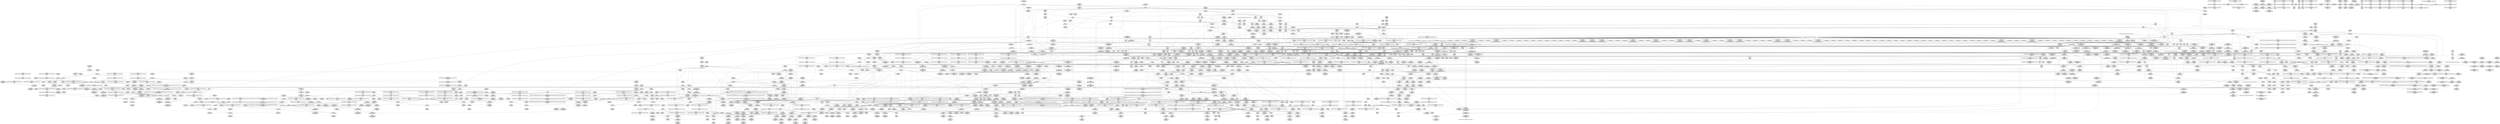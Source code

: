 digraph {
	CE0x4156000 [shape=record,shape=Mrecord,label="{CE0x4156000|_call_void_mcount()_#3|*SummSource*}"]
	CE0x41598d0 [shape=record,shape=Mrecord,label="{CE0x41598d0|__preempt_count_sub:val|Function::__preempt_count_sub&Arg::val::|*SummSink*}"]
	CE0x40314f0 [shape=record,shape=Mrecord,label="{CE0x40314f0|GLOBAL:get_current|*Constant*}"]
	CE0x4004e80 [shape=record,shape=Mrecord,label="{CE0x4004e80|i32_208|*Constant*|*SummSink*}"]
	CE0x4092e50 [shape=record,shape=Mrecord,label="{CE0x4092e50|rcu_lock_acquire:entry|*SummSource*}"]
	CE0x4011380 [shape=record,shape=Mrecord,label="{CE0x4011380|ipc_free_security:security|security/selinux/hooks.c,5097|*SummSink*}"]
	CE0x406d960 [shape=record,shape=Mrecord,label="{CE0x406d960|i8*_getelementptr_inbounds_(_42_x_i8_,_42_x_i8_*_.str46,_i32_0,_i32_0)|*Constant*}"]
	CE0x40670b0 [shape=record,shape=Mrecord,label="{CE0x40670b0|selinux_sem_alloc_security:tmp15|security/selinux/hooks.c,5401}"]
	CE0x4127110 [shape=record,shape=Mrecord,label="{CE0x4127110|rcu_read_unlock:tmp18|include/linux/rcupdate.h,933}"]
	CE0x412da00 [shape=record,shape=Mrecord,label="{CE0x412da00|GLOBAL:__rcu_read_unlock|*Constant*|*SummSource*}"]
	CE0x41517e0 [shape=record,shape=Mrecord,label="{CE0x41517e0|_call_void___preempt_count_sub(i32_1)_#10,_!dbg_!27715|include/linux/rcupdate.h,244|*SummSink*}"]
	CE0x402fb90 [shape=record,shape=Mrecord,label="{CE0x402fb90|selinux_sem_alloc_security:call|security/selinux/hooks.c,5387|*SummSink*}"]
	CE0x408c3e0 [shape=record,shape=Mrecord,label="{CE0x408c3e0|COLLAPSED:_CMRE:_elem_0::|security/selinux/hooks.c,218}"]
	CE0x4151270 [shape=record,shape=Mrecord,label="{CE0x4151270|i64*_getelementptr_inbounds_(_4_x_i64_,_4_x_i64_*___llvm_gcov_ctr133,_i64_0,_i64_2)|*Constant*|*SummSink*}"]
	CE0x408ca00 [shape=record,shape=Mrecord,label="{CE0x408ca00|current_sid:tmp22|security/selinux/hooks.c,218}"]
	CE0x40859d0 [shape=record,shape=Mrecord,label="{CE0x40859d0|i64*_getelementptr_inbounds_(_11_x_i64_,_11_x_i64_*___llvm_gcov_ctr125,_i64_0,_i64_10)|*Constant*|*SummSink*}"]
	CE0x51fed10 [shape=record,shape=Mrecord,label="{CE0x51fed10|80:_i32,_112:_i8*,_:_CMRE_3,4_}"]
	CE0x406e000 [shape=record,shape=Mrecord,label="{CE0x406e000|rcu_read_lock:tmp19|include/linux/rcupdate.h,882|*SummSource*}"]
	CE0x4034110 [shape=record,shape=Mrecord,label="{CE0x4034110|80:_i32,_112:_i8*,_:_CMRE_20,21_}"]
	CE0x40caa80 [shape=record,shape=Mrecord,label="{CE0x40caa80|GLOBAL:task_sid.__warned|Global_var:task_sid.__warned|*SummSink*}"]
	CE0x4030460 [shape=record,shape=Mrecord,label="{CE0x4030460|current_sid:if.end|*SummSource*}"]
	CE0x41815b0 [shape=record,shape=Mrecord,label="{CE0x41815b0|__preempt_count_sub:bb|*SummSink*}"]
	CE0x411ea90 [shape=record,shape=Mrecord,label="{CE0x411ea90|rcu_read_unlock:if.end|*SummSource*}"]
	CE0x4074ee0 [shape=record,shape=Mrecord,label="{CE0x4074ee0|__rcu_read_lock:tmp2}"]
	CE0x412ec30 [shape=record,shape=Mrecord,label="{CE0x412ec30|rcu_lock_release:tmp1|*SummSink*}"]
	CE0x4094e70 [shape=record,shape=Mrecord,label="{CE0x4094e70|kzalloc:bb|*SummSource*}"]
	CE0x413fef0 [shape=record,shape=Mrecord,label="{CE0x413fef0|_call_void_asm_addl_$1,_%gs:$0_,_*m,ri,*m,_dirflag_,_fpsr_,_flags_(i32*___preempt_count,_i32_%sub,_i32*___preempt_count)_#3,_!dbg_!27717,_!srcloc_!27718|./arch/x86/include/asm/preempt.h,77|*SummSink*}"]
	CE0x40bc250 [shape=record,shape=Mrecord,label="{CE0x40bc250|_ret_void,_!dbg_!27735|include/linux/rcupdate.h,938|*SummSource*}"]
	CE0x41236b0 [shape=record,shape=Mrecord,label="{CE0x41236b0|rcu_read_unlock:tmp13|include/linux/rcupdate.h,933}"]
	CE0x40a3ff0 [shape=record,shape=Mrecord,label="{CE0x40a3ff0|task_sid:tmp1|*SummSource*}"]
	CE0x4075cf0 [shape=record,shape=Mrecord,label="{CE0x4075cf0|i8*_getelementptr_inbounds_(_25_x_i8_,_25_x_i8_*_.str3,_i32_0,_i32_0)|*Constant*|*SummSink*}"]
	CE0x408d190 [shape=record,shape=Mrecord,label="{CE0x408d190|current_sid:tmp23|security/selinux/hooks.c,218|*SummSink*}"]
	CE0x40b2ee0 [shape=record,shape=Mrecord,label="{CE0x40b2ee0|GLOBAL:task_sid|*Constant*|*SummSink*}"]
	CE0x4150a50 [shape=record,shape=Mrecord,label="{CE0x4150a50|rcu_lock_release:bb}"]
	CE0x40d6df0 [shape=record,shape=Mrecord,label="{CE0x40d6df0|task_sid:tmp2|*SummSink*}"]
	CE0x40305d0 [shape=record,shape=Mrecord,label="{CE0x40305d0|selinux_sem_alloc_security:tmp4|security/selinux/hooks.c,5391|*SummSource*}"]
	CE0x412cb90 [shape=record,shape=Mrecord,label="{CE0x412cb90|rcu_lock_release:map|Function::rcu_lock_release&Arg::map::|*SummSource*}"]
	CE0x40838a0 [shape=record,shape=Mrecord,label="{CE0x40838a0|task_sid:tmp20|security/selinux/hooks.c,208|*SummSource*}"]
	CE0x4096d00 [shape=record,shape=Mrecord,label="{CE0x4096d00|ipc_alloc_security:tmp13|security/selinux/hooks.c,5093}"]
	CE0x413da30 [shape=record,shape=Mrecord,label="{CE0x413da30|i64*_getelementptr_inbounds_(_4_x_i64_,_4_x_i64_*___llvm_gcov_ctr135,_i64_0,_i64_3)|*Constant*|*SummSink*}"]
	CE0x40b2ff0 [shape=record,shape=Mrecord,label="{CE0x40b2ff0|task_sid:entry}"]
	CE0x4023d10 [shape=record,shape=Mrecord,label="{CE0x4023d10|_ret_%struct.task_struct*_%tmp4,_!dbg_!27714|./arch/x86/include/asm/current.h,14|*SummSink*}"]
	CE0x40b78f0 [shape=record,shape=Mrecord,label="{CE0x40b78f0|ipc_alloc_security:if.then|*SummSource*}"]
	CE0x4076060 [shape=record,shape=Mrecord,label="{CE0x4076060|i8*_getelementptr_inbounds_(_25_x_i8_,_25_x_i8_*_.str3,_i32_0,_i32_0)|*Constant*}"]
	CE0x406a6e0 [shape=record,shape=Mrecord,label="{CE0x406a6e0|ipc_free_security:perm|Function::ipc_free_security&Arg::perm::|*SummSource*}"]
	CE0x40a9f50 [shape=record,shape=Mrecord,label="{CE0x40a9f50|get_current:tmp2}"]
	CE0x4022e30 [shape=record,shape=Mrecord,label="{CE0x4022e30|80:_i32,_112:_i8*,_:_CMRE_28,29_}"]
	CE0x4069720 [shape=record,shape=Mrecord,label="{CE0x4069720|GLOBAL:ipc_free_security|*Constant*}"]
	CE0x4026e40 [shape=record,shape=Mrecord,label="{CE0x4026e40|rcu_lock_acquire:__here}"]
	CE0x40b9bb0 [shape=record,shape=Mrecord,label="{CE0x40b9bb0|task_sid:tmp27|security/selinux/hooks.c,208|*SummSink*}"]
	CE0x405ea50 [shape=record,shape=Mrecord,label="{CE0x405ea50|kzalloc:tmp3|*SummSink*}"]
	CE0x40b7200 [shape=record,shape=Mrecord,label="{CE0x40b7200|%struct.ipc_security_struct*_null|*Constant*}"]
	CE0x40ba7b0 [shape=record,shape=Mrecord,label="{CE0x40ba7b0|cred_sid:entry|*SummSource*}"]
	CE0x407faa0 [shape=record,shape=Mrecord,label="{CE0x407faa0|ipc_free_security:tmp2}"]
	CE0x406e4f0 [shape=record,shape=Mrecord,label="{CE0x406e4f0|rcu_read_lock:tmp20|include/linux/rcupdate.h,882|*SummSink*}"]
	CE0x4005140 [shape=record,shape=Mrecord,label="{CE0x4005140|current_sid:tmp6|security/selinux/hooks.c,218|*SummSource*}"]
	CE0x4089240 [shape=record,shape=Mrecord,label="{CE0x4089240|ipc_free_security:tmp5|security/selinux/hooks.c,5097|*SummSource*}"]
	CE0x40a99a0 [shape=record,shape=Mrecord,label="{CE0x40a99a0|kmalloc:size|Function::kmalloc&Arg::size::|*SummSink*}"]
	CE0x405e260 [shape=record,shape=Mrecord,label="{CE0x405e260|i32_3|*Constant*|*SummSink*}"]
	CE0x41549f0 [shape=record,shape=Mrecord,label="{CE0x41549f0|rcu_lock_release:tmp6}"]
	CE0x412afd0 [shape=record,shape=Mrecord,label="{CE0x412afd0|i64*_getelementptr_inbounds_(_11_x_i64_,_11_x_i64_*___llvm_gcov_ctr132,_i64_0,_i64_10)|*Constant*|*SummSource*}"]
	CE0x4091560 [shape=record,shape=Mrecord,label="{CE0x4091560|rcu_read_lock:land.lhs.true|*SummSink*}"]
	CE0x413dac0 [shape=record,shape=Mrecord,label="{CE0x413dac0|__preempt_count_sub:tmp6|./arch/x86/include/asm/preempt.h,78|*SummSource*}"]
	CE0x4075830 [shape=record,shape=Mrecord,label="{CE0x4075830|GLOBAL:kzalloc|*Constant*}"]
	CE0x4022fe0 [shape=record,shape=Mrecord,label="{CE0x4022fe0|current_sid:tmp3|*SummSource*}"]
	CE0x4032840 [shape=record,shape=Mrecord,label="{CE0x4032840|80:_i32,_112:_i8*,_:_CMRE_80,84_|*MultipleSource*|security/selinux/hooks.c,5390|Function::selinux_sem_alloc_security&Arg::sma::}"]
	CE0x40372f0 [shape=record,shape=Mrecord,label="{CE0x40372f0|selinux_sem_alloc_security:tmp21|security/selinux/hooks.c,5406}"]
	CE0x4013f30 [shape=record,shape=Mrecord,label="{CE0x4013f30|selinux_sem_alloc_security:tmp1|*SummSource*}"]
	CE0x41597c0 [shape=record,shape=Mrecord,label="{CE0x41597c0|__preempt_count_sub:val|Function::__preempt_count_sub&Arg::val::|*SummSource*}"]
	CE0x4076610 [shape=record,shape=Mrecord,label="{CE0x4076610|i64*_getelementptr_inbounds_(_2_x_i64_,_2_x_i64_*___llvm_gcov_ctr302,_i64_0,_i64_0)|*Constant*|*SummSink*}"]
	CE0x40fb220 [shape=record,shape=Mrecord,label="{CE0x40fb220|i64_6|*Constant*}"]
	CE0x4011a80 [shape=record,shape=Mrecord,label="{CE0x4011a80|ipc_alloc_security:call|security/selinux/hooks.c,5083|*SummSource*}"]
	CE0x412e750 [shape=record,shape=Mrecord,label="{CE0x412e750|__rcu_read_lock:do.end|*SummSource*}"]
	CE0x414ccd0 [shape=record,shape=Mrecord,label="{CE0x414ccd0|__preempt_count_sub:tmp5|./arch/x86/include/asm/preempt.h,77|*SummSource*}"]
	CE0x408a640 [shape=record,shape=Mrecord,label="{CE0x408a640|_call_void_kfree(i8*_%tmp6)_#10,_!dbg_!27718|security/selinux/hooks.c,5099|*SummSink*}"]
	CE0x40b56a0 [shape=record,shape=Mrecord,label="{CE0x40b56a0|i64*_getelementptr_inbounds_(_4_x_i64_,_4_x_i64_*___llvm_gcov_ctr128,_i64_0,_i64_3)|*Constant*|*SummSource*}"]
	CE0x40b8fc0 [shape=record,shape=Mrecord,label="{CE0x40b8fc0|i64*_getelementptr_inbounds_(_13_x_i64_,_13_x_i64_*___llvm_gcov_ctr126,_i64_0,_i64_12)|*Constant*}"]
	CE0x40cc7f0 [shape=record,shape=Mrecord,label="{CE0x40cc7f0|i8_1|*Constant*}"]
	CE0x4038b30 [shape=record,shape=Mrecord,label="{CE0x4038b30|i64_8|*Constant*|*SummSource*}"]
	CE0x4141e30 [shape=record,shape=Mrecord,label="{CE0x4141e30|rcu_lock_release:tmp|*SummSource*}"]
	CE0x4032320 [shape=record,shape=Mrecord,label="{CE0x4032320|ipc_alloc_security:task|Function::ipc_alloc_security&Arg::task::|*SummSink*}"]
	CE0x40d6760 [shape=record,shape=Mrecord,label="{CE0x40d6760|_ret_void,_!dbg_!27735|include/linux/rcupdate.h,884|*SummSink*}"]
	CE0x40aa230 [shape=record,shape=Mrecord,label="{CE0x40aa230|__rcu_read_lock:tmp}"]
	CE0x40309f0 [shape=record,shape=Mrecord,label="{CE0x40309f0|80:_i32,_112:_i8*,_:_CMRE_17,18_}"]
	CE0x415bb70 [shape=record,shape=Mrecord,label="{CE0x415bb70|i64*_getelementptr_inbounds_(_4_x_i64_,_4_x_i64_*___llvm_gcov_ctr129,_i64_0,_i64_3)|*Constant*|*SummSource*}"]
	CE0x4182ae0 [shape=record,shape=Mrecord,label="{CE0x4182ae0|__preempt_count_add:tmp5|./arch/x86/include/asm/preempt.h,72|*SummSource*}"]
	CE0x402e140 [shape=record,shape=Mrecord,label="{CE0x402e140|ipc_alloc_security:entry|*SummSink*}"]
	CE0x403a610 [shape=record,shape=Mrecord,label="{CE0x403a610|current_sid:do.end|*SummSink*}"]
	CE0x4039840 [shape=record,shape=Mrecord,label="{CE0x4039840|task_sid:tmp}"]
	CE0x412c650 [shape=record,shape=Mrecord,label="{CE0x412c650|GLOBAL:rcu_lock_release|*Constant*|*SummSource*}"]
	CE0x40099e0 [shape=record,shape=Mrecord,label="{CE0x40099e0|selinux_sem_alloc_security:return}"]
	CE0x40fbfb0 [shape=record,shape=Mrecord,label="{CE0x40fbfb0|rcu_read_lock:tmp13|include/linux/rcupdate.h,882}"]
	CE0x5d99ad0 [shape=record,shape=Mrecord,label="{CE0x5d99ad0|80:_i32,_112:_i8*,_:_CMRE_4,5_}"]
	CE0x40bbcc0 [shape=record,shape=Mrecord,label="{CE0x40bbcc0|rcu_read_unlock:entry|*SummSource*}"]
	CE0x4162780 [shape=record,shape=Mrecord,label="{CE0x4162780|i64*_getelementptr_inbounds_(_4_x_i64_,_4_x_i64_*___llvm_gcov_ctr135,_i64_0,_i64_2)|*Constant*|*SummSink*}"]
	CE0x40890c0 [shape=record,shape=Mrecord,label="{CE0x40890c0|ipc_free_security:tmp5|security/selinux/hooks.c,5097}"]
	CE0x4073a50 [shape=record,shape=Mrecord,label="{CE0x4073a50|rcu_lock_acquire:tmp3}"]
	CE0x40d4f80 [shape=record,shape=Mrecord,label="{CE0x40d4f80|task_sid:tmp12|security/selinux/hooks.c,208|*SummSink*}"]
	CE0x40d72b0 [shape=record,shape=Mrecord,label="{CE0x40d72b0|cred_sid:tmp2|*SummSource*}"]
	CE0x413c000 [shape=record,shape=Mrecord,label="{CE0x413c000|__preempt_count_sub:tmp|*SummSink*}"]
	CE0x406aee0 [shape=record,shape=Mrecord,label="{CE0x406aee0|i64*_getelementptr_inbounds_(_9_x_i64_,_9_x_i64_*___llvm_gcov_ctr317,_i64_0,_i64_7)|*Constant*|*SummSource*}"]
	CE0x40ca490 [shape=record,shape=Mrecord,label="{CE0x40ca490|GLOBAL:__llvm_gcov_ctr132|Global_var:__llvm_gcov_ctr132|*SummSink*}"]
	CE0x40a9520 [shape=record,shape=Mrecord,label="{CE0x40a9520|GLOBAL:task_sid.__warned|Global_var:task_sid.__warned|*SummSource*}"]
	CE0x40ab6d0 [shape=record,shape=Mrecord,label="{CE0x40ab6d0|ipc_alloc_security:call1|security/selinux/hooks.c,5087}"]
	CE0x409ea80 [shape=record,shape=Mrecord,label="{CE0x409ea80|task_sid:bb}"]
	CE0x402bbc0 [shape=record,shape=Mrecord,label="{CE0x402bbc0|80:_i32,_112:_i8*,_:_CMRE_6,7_}"]
	CE0x40338f0 [shape=record,shape=Mrecord,label="{CE0x40338f0|current_sid:tmp1|*SummSink*}"]
	CE0x40821a0 [shape=record,shape=Mrecord,label="{CE0x40821a0|ipc_alloc_security:retval.0|*SummSink*}"]
	CE0x40f9660 [shape=record,shape=Mrecord,label="{CE0x40f9660|i64_5|*Constant*}"]
	CE0x4136360 [shape=record,shape=Mrecord,label="{CE0x4136360|rcu_lock_acquire:tmp6}"]
	CE0x4182920 [shape=record,shape=Mrecord,label="{CE0x4182920|__preempt_count_add:tmp5|./arch/x86/include/asm/preempt.h,72}"]
	CE0x40c0bd0 [shape=record,shape=Mrecord,label="{CE0x40c0bd0|rcu_lock_acquire:entry}"]
	CE0x412a730 [shape=record,shape=Mrecord,label="{CE0x412a730|rcu_read_unlock:tmp21|include/linux/rcupdate.h,935}"]
	CE0x4154c40 [shape=record,shape=Mrecord,label="{CE0x4154c40|__rcu_read_unlock:do.body|*SummSink*}"]
	CE0x406a310 [shape=record,shape=Mrecord,label="{CE0x406a310|ipc_free_security:entry|*SummSource*}"]
	CE0x40836d0 [shape=record,shape=Mrecord,label="{CE0x40836d0|task_sid:tmp20|security/selinux/hooks.c,208}"]
	CE0x40183a0 [shape=record,shape=Mrecord,label="{CE0x40183a0|80:_i32,_112:_i8*,_:_CMRE_57,58_}"]
	CE0x40b54c0 [shape=record,shape=Mrecord,label="{CE0x40b54c0|rcu_read_unlock:tmp1}"]
	CE0x4094770 [shape=record,shape=Mrecord,label="{CE0x4094770|ipc_free_security:tmp4|*LoadInst*|security/selinux/hooks.c,5097|*SummSource*}"]
	CE0x406e660 [shape=record,shape=Mrecord,label="{CE0x406e660|rcu_read_lock:tmp21|include/linux/rcupdate.h,884}"]
	CE0x4125340 [shape=record,shape=Mrecord,label="{CE0x4125340|__rcu_read_lock:tmp5|include/linux/rcupdate.h,239}"]
	CE0x40fa210 [shape=record,shape=Mrecord,label="{CE0x40fa210|rcu_read_lock:tmp11|include/linux/rcupdate.h,882}"]
	CE0x40a2f70 [shape=record,shape=Mrecord,label="{CE0x40a2f70|0:_i8,_:_GCMR_task_sid.__warned_internal_global_i8_0,_section_.data.unlikely_,_align_1:_elem_0:default:}"]
	CE0x400e5c0 [shape=record,shape=Mrecord,label="{CE0x400e5c0|_call_void_mcount()_#3|*SummSource*}"]
	CE0x401a280 [shape=record,shape=Mrecord,label="{CE0x401a280|current_sid:entry|*SummSink*}"]
	CE0x40896c0 [shape=record,shape=Mrecord,label="{CE0x40896c0|ipc_free_security:security1|security/selinux/hooks.c,5098|*SummSource*}"]
	CE0x40b6840 [shape=record,shape=Mrecord,label="{CE0x40b6840|ipc_alloc_security:tmp9|security/selinux/hooks.c,5087|*SummSource*}"]
	CE0x4011730 [shape=record,shape=Mrecord,label="{CE0x4011730|current_sid:tmp5|security/selinux/hooks.c,218|*SummSource*}"]
	CE0x40fc8f0 [shape=record,shape=Mrecord,label="{CE0x40fc8f0|rcu_read_lock:tmp15|include/linux/rcupdate.h,882}"]
	CE0x405ef30 [shape=record,shape=Mrecord,label="{CE0x405ef30|ipc_alloc_security:tmp|*SummSink*}"]
	CE0x4028450 [shape=record,shape=Mrecord,label="{CE0x4028450|selinux_sem_alloc_security:ad|security/selinux/hooks.c, 5386|*SummSource*}"]
	CE0x40cca90 [shape=record,shape=Mrecord,label="{CE0x40cca90|_call_void_lockdep_rcu_suspicious(i8*_getelementptr_inbounds_(_25_x_i8_,_25_x_i8_*_.str3,_i32_0,_i32_0),_i32_208,_i8*_getelementptr_inbounds_(_41_x_i8_,_41_x_i8_*_.str44,_i32_0,_i32_0))_#10,_!dbg_!27732|security/selinux/hooks.c,208}"]
	CE0x412bcf0 [shape=record,shape=Mrecord,label="{CE0x412bcf0|_call_void_rcu_lock_release(%struct.lockdep_map*_rcu_lock_map)_#10,_!dbg_!27733|include/linux/rcupdate.h,935}"]
	CE0x40174e0 [shape=record,shape=Mrecord,label="{CE0x40174e0|selinux_sem_alloc_security:tmp5|security/selinux/hooks.c,5391|*SummSource*}"]
	CE0x40c4870 [shape=record,shape=Mrecord,label="{CE0x40c4870|_call_void_mcount()_#3|*SummSink*}"]
	CE0x4124350 [shape=record,shape=Mrecord,label="{CE0x4124350|rcu_lock_acquire:tmp1|*SummSource*}"]
	CE0x40842d0 [shape=record,shape=Mrecord,label="{CE0x40842d0|task_sid:tmp23|security/selinux/hooks.c,208}"]
	CE0x40098f0 [shape=record,shape=Mrecord,label="{CE0x40098f0|selinux_sem_alloc_security:if.then|*SummSource*}"]
	CE0x405db00 [shape=record,shape=Mrecord,label="{CE0x405db00|avc_has_perm:entry}"]
	CE0x4127330 [shape=record,shape=Mrecord,label="{CE0x4127330|rcu_read_unlock:tmp18|include/linux/rcupdate.h,933|*SummSource*}"]
	CE0x40c9950 [shape=record,shape=Mrecord,label="{CE0x40c9950|i64*_getelementptr_inbounds_(_13_x_i64_,_13_x_i64_*___llvm_gcov_ctr126,_i64_0,_i64_0)|*Constant*}"]
	CE0x40be370 [shape=record,shape=Mrecord,label="{CE0x40be370|i64*_getelementptr_inbounds_(_11_x_i64_,_11_x_i64_*___llvm_gcov_ctr127,_i64_0,_i64_0)|*Constant*|*SummSource*}"]
	CE0x4061a00 [shape=record,shape=Mrecord,label="{CE0x4061a00|i64_4|*Constant*|*SummSink*}"]
	CE0x40c3730 [shape=record,shape=Mrecord,label="{CE0x40c3730|rcu_read_unlock:tobool|include/linux/rcupdate.h,933|*SummSink*}"]
	CE0x40a9a60 [shape=record,shape=Mrecord,label="{CE0x40a9a60|kmalloc:flags|Function::kmalloc&Arg::flags::}"]
	CE0x415a800 [shape=record,shape=Mrecord,label="{CE0x415a800|_call_void_mcount()_#3}"]
	CE0x413db80 [shape=record,shape=Mrecord,label="{CE0x413db80|__preempt_count_add:bb|*SummSink*}"]
	CE0x408e200 [shape=record,shape=Mrecord,label="{CE0x408e200|i64*_getelementptr_inbounds_(_2_x_i64_,_2_x_i64_*___llvm_gcov_ctr98,_i64_0,_i64_0)|*Constant*|*SummSource*}"]
	CE0x40790b0 [shape=record,shape=Mrecord,label="{CE0x40790b0|i32_208|*Constant*|*SummSource*}"]
	CE0x4140c10 [shape=record,shape=Mrecord,label="{CE0x4140c10|i32_2|*Constant*}"]
	CE0x408ff20 [shape=record,shape=Mrecord,label="{CE0x408ff20|i32_1|*Constant*}"]
	CE0x403d020 [shape=record,shape=Mrecord,label="{CE0x403d020|i32_10|*Constant*}"]
	CE0x40d4b90 [shape=record,shape=Mrecord,label="{CE0x40d4b90|GLOBAL:rcu_lock_map|Global_var:rcu_lock_map|*SummSource*}"]
	CE0x40bc4a0 [shape=record,shape=Mrecord,label="{CE0x40bc4a0|kmalloc:bb|*SummSource*}"]
	CE0x4156960 [shape=record,shape=Mrecord,label="{CE0x4156960|__rcu_read_lock:tmp|*SummSource*}"]
	CE0x40abc80 [shape=record,shape=Mrecord,label="{CE0x40abc80|ipc_alloc_security:sid3|security/selinux/hooks.c,5089|*SummSource*}"]
	CE0x4182590 [shape=record,shape=Mrecord,label="{CE0x4182590|__preempt_count_add:tmp|*SummSource*}"]
	CE0x4004470 [shape=record,shape=Mrecord,label="{CE0x4004470|GLOBAL:current_sid.__warned|Global_var:current_sid.__warned|*SummSource*}"]
	CE0x402c300 [shape=record,shape=Mrecord,label="{CE0x402c300|80:_i32,_112:_i8*,_:_CMRE_48,49_}"]
	CE0x4061b80 [shape=record,shape=Mrecord,label="{CE0x4061b80|selinux_sem_alloc_security:tmp13|security/selinux/hooks.c,5401}"]
	CE0x40addf0 [shape=record,shape=Mrecord,label="{CE0x40addf0|ipc_alloc_security:bb}"]
	CE0x40cce90 [shape=record,shape=Mrecord,label="{CE0x40cce90|i8*_getelementptr_inbounds_(_41_x_i8_,_41_x_i8_*_.str44,_i32_0,_i32_0)|*Constant*}"]
	CE0x40bb240 [shape=record,shape=Mrecord,label="{CE0x40bb240|_call_void_rcu_read_unlock()_#10,_!dbg_!27748|security/selinux/hooks.c,209|*SummSink*}"]
	CE0x413e720 [shape=record,shape=Mrecord,label="{CE0x413e720|i8*_undef|*Constant*}"]
	CE0x4060c60 [shape=record,shape=Mrecord,label="{CE0x4060c60|selinux_sem_alloc_security:tmp11|security/selinux/hooks.c,5399|*SummSink*}"]
	CE0x409a740 [shape=record,shape=Mrecord,label="{CE0x409a740|ipc_alloc_security:tmp2|security/selinux/hooks.c,5083|*SummSource*}"]
	CE0x40f9ad0 [shape=record,shape=Mrecord,label="{CE0x40f9ad0|rcu_read_lock:tmp9|include/linux/rcupdate.h,882|*SummSource*}"]
	CE0x4082100 [shape=record,shape=Mrecord,label="{CE0x4082100|ipc_alloc_security:retval.0|*SummSource*}"]
	CE0x4063510 [shape=record,shape=Mrecord,label="{CE0x4063510|avc_has_perm:ssid|Function::avc_has_perm&Arg::ssid::|*SummSource*}"]
	CE0x412cd60 [shape=record,shape=Mrecord,label="{CE0x412cd60|GLOBAL:__rcu_read_unlock|*Constant*}"]
	CE0x4013fd0 [shape=record,shape=Mrecord,label="{CE0x4013fd0|selinux_sem_alloc_security:tmp1}"]
	CE0x4074930 [shape=record,shape=Mrecord,label="{CE0x4074930|i64*_getelementptr_inbounds_(_4_x_i64_,_4_x_i64_*___llvm_gcov_ctr128,_i64_0,_i64_3)|*Constant*}"]
	CE0x409fc50 [shape=record,shape=Mrecord,label="{CE0x409fc50|task_sid:real_cred|security/selinux/hooks.c,208|*SummSink*}"]
	CE0x412dc40 [shape=record,shape=Mrecord,label="{CE0x412dc40|__rcu_read_unlock:entry|*SummSink*}"]
	CE0x4017880 [shape=record,shape=Mrecord,label="{CE0x4017880|80:_i32,_112:_i8*,_:_CMRE_41,42_}"]
	CE0x4029e50 [shape=record,shape=Mrecord,label="{CE0x4029e50|80:_i32,_112:_i8*,_:_CMRE_144,152_|*MultipleSource*|security/selinux/hooks.c,5390|Function::selinux_sem_alloc_security&Arg::sma::}"]
	CE0x40fa490 [shape=record,shape=Mrecord,label="{CE0x40fa490|rcu_read_lock:tmp11|include/linux/rcupdate.h,882|*SummSource*}"]
	CE0x4092620 [shape=record,shape=Mrecord,label="{CE0x4092620|rcu_read_unlock:tmp3}"]
	CE0x4003fd0 [shape=record,shape=Mrecord,label="{CE0x4003fd0|get_current:tmp3|*SummSink*}"]
	CE0x401e480 [shape=record,shape=Mrecord,label="{CE0x401e480|selinux_sem_alloc_security:tmp8|security/selinux/hooks.c,5394|*SummSource*}"]
	CE0x40cc9c0 [shape=record,shape=Mrecord,label="{CE0x40cc9c0|task_sid:tmp19|security/selinux/hooks.c,208|*SummSink*}"]
	CE0x40a0c50 [shape=record,shape=Mrecord,label="{CE0x40a0c50|task_sid:tmp4|*LoadInst*|security/selinux/hooks.c,208|*SummSource*}"]
	CE0x400e630 [shape=record,shape=Mrecord,label="{CE0x400e630|_call_void_mcount()_#3|*SummSink*}"]
	CE0x40038e0 [shape=record,shape=Mrecord,label="{CE0x40038e0|current_sid:tmp6|security/selinux/hooks.c,218|*SummSink*}"]
	CE0x40cc300 [shape=record,shape=Mrecord,label="{CE0x40cc300|task_sid:tmp19|security/selinux/hooks.c,208}"]
	CE0x400e9d0 [shape=record,shape=Mrecord,label="{CE0x400e9d0|80:_i32,_112:_i8*,_:_CMRE_35,36_}"]
	CE0x4120e90 [shape=record,shape=Mrecord,label="{CE0x4120e90|rcu_lock_release:tmp1}"]
	CE0x409f860 [shape=record,shape=Mrecord,label="{CE0x409f860|rcu_read_lock:tmp4|include/linux/rcupdate.h,882|*SummSink*}"]
	CE0x402bb20 [shape=record,shape=Mrecord,label="{CE0x402bb20|80:_i32,_112:_i8*,_:_CMRE_5,6_}"]
	CE0x40a0e70 [shape=record,shape=Mrecord,label="{CE0x40a0e70|rcu_lock_acquire:map|Function::rcu_lock_acquire&Arg::map::}"]
	CE0x4027570 [shape=record,shape=Mrecord,label="{CE0x4027570|80:_i32,_112:_i8*,_:_CMRE_70,71_}"]
	CE0x412da70 [shape=record,shape=Mrecord,label="{CE0x412da70|__rcu_read_unlock:entry}"]
	CE0x40208b0 [shape=record,shape=Mrecord,label="{CE0x40208b0|GLOBAL:__llvm_gcov_ctr301|Global_var:__llvm_gcov_ctr301|*SummSink*}"]
	CE0x40350b0 [shape=record,shape=Mrecord,label="{CE0x40350b0|i64*_getelementptr_inbounds_(_2_x_i64_,_2_x_i64_*___llvm_gcov_ctr98,_i64_0,_i64_0)|*Constant*|*SummSink*}"]
	CE0x4120c80 [shape=record,shape=Mrecord,label="{CE0x4120c80|rcu_read_unlock:tmp11|include/linux/rcupdate.h,933|*SummSource*}"]
	CE0x408bd80 [shape=record,shape=Mrecord,label="{CE0x408bd80|i32_22|*Constant*}"]
	CE0x407bca0 [shape=record,shape=Mrecord,label="{CE0x407bca0|current_sid:tmp11|security/selinux/hooks.c,218|*SummSource*}"]
	CE0x409ee20 [shape=record,shape=Mrecord,label="{CE0x409ee20|i64*_getelementptr_inbounds_(_4_x_i64_,_4_x_i64_*___llvm_gcov_ctr128,_i64_0,_i64_2)|*Constant*|*SummSink*}"]
	CE0x40b75c0 [shape=record,shape=Mrecord,label="{CE0x40b75c0|ipc_free_security:tmp}"]
	CE0x40d63a0 [shape=record,shape=Mrecord,label="{CE0x40d63a0|cred_sid:tmp3|*SummSink*}"]
	CE0x4085dd0 [shape=record,shape=Mrecord,label="{CE0x4085dd0|current_sid:tmp20|security/selinux/hooks.c,218|*SummSink*}"]
	CE0x40ff930 [shape=record,shape=Mrecord,label="{CE0x40ff930|i32_883|*Constant*|*SummSource*}"]
	CE0x401e900 [shape=record,shape=Mrecord,label="{CE0x401e900|0:_i8,_8:_i32,_24:_%struct.selinux_audit_data*,_:_SCMRE_0,1_|*MultipleSource*|security/selinux/hooks.c,5396|security/selinux/hooks.c, 5386}"]
	CE0x4017ae0 [shape=record,shape=Mrecord,label="{CE0x4017ae0|80:_i32,_112:_i8*,_:_CMRE_40,41_}"]
	CE0x4152720 [shape=record,shape=Mrecord,label="{CE0x4152720|i64*_getelementptr_inbounds_(_4_x_i64_,_4_x_i64_*___llvm_gcov_ctr128,_i64_0,_i64_0)|*Constant*|*SummSource*}"]
	CE0x4040760 [shape=record,shape=Mrecord,label="{CE0x4040760|_ret_i32_%retval.0,_!dbg_!27728|security/selinux/avc.c,775|*SummSink*}"]
	CE0x4011220 [shape=record,shape=Mrecord,label="{CE0x4011220|ipc_free_security:security|security/selinux/hooks.c,5097}"]
	CE0x4139bb0 [shape=record,shape=Mrecord,label="{CE0x4139bb0|__preempt_count_sub:tmp4|./arch/x86/include/asm/preempt.h,77|*SummSource*}"]
	CE0x4093a30 [shape=record,shape=Mrecord,label="{CE0x4093a30|task_sid:if.then|*SummSource*}"]
	CE0x402a910 [shape=record,shape=Mrecord,label="{CE0x402a910|i64_0|*Constant*}"]
	CE0x4017190 [shape=record,shape=Mrecord,label="{CE0x4017190|selinux_sem_alloc_security:tmp4|security/selinux/hooks.c,5391|*SummSink*}"]
	CE0x401a210 [shape=record,shape=Mrecord,label="{CE0x401a210|current_sid:entry|*SummSource*}"]
	CE0x413bec0 [shape=record,shape=Mrecord,label="{CE0x413bec0|__rcu_read_lock:bb|*SummSink*}"]
	CE0x40c01a0 [shape=record,shape=Mrecord,label="{CE0x40c01a0|_call_void_mcount()_#3}"]
	CE0x4147930 [shape=record,shape=Mrecord,label="{CE0x4147930|__rcu_read_unlock:do.end}"]
	CE0x4142770 [shape=record,shape=Mrecord,label="{CE0x4142770|i64*_getelementptr_inbounds_(_4_x_i64_,_4_x_i64_*___llvm_gcov_ctr134,_i64_0,_i64_2)|*Constant*|*SummSource*}"]
	CE0x412c000 [shape=record,shape=Mrecord,label="{CE0x412c000|rcu_lock_release:entry}"]
	CE0x40cd500 [shape=record,shape=Mrecord,label="{CE0x40cd500|i8*_getelementptr_inbounds_(_25_x_i8_,_25_x_i8_*_.str3,_i32_0,_i32_0)|*Constant*}"]
	CE0x41500d0 [shape=record,shape=Mrecord,label="{CE0x41500d0|i64*_getelementptr_inbounds_(_4_x_i64_,_4_x_i64_*___llvm_gcov_ctr134,_i64_0,_i64_0)|*Constant*|*SummSource*}"]
	CE0x40bc8b0 [shape=record,shape=Mrecord,label="{CE0x40bc8b0|i64*_getelementptr_inbounds_(_2_x_i64_,_2_x_i64_*___llvm_gcov_ctr109,_i64_0,_i64_0)|*Constant*|*SummSource*}"]
	CE0x4182d60 [shape=record,shape=Mrecord,label="{CE0x4182d60|__preempt_count_sub:tmp3|*SummSink*}"]
	CE0x408b280 [shape=record,shape=Mrecord,label="{CE0x408b280|task_sid:tmp13|security/selinux/hooks.c,208}"]
	CE0x4099610 [shape=record,shape=Mrecord,label="{CE0x4099610|_call_void_rcu_read_lock()_#10,_!dbg_!27712|security/selinux/hooks.c,207|*SummSource*}"]
	CE0x4079710 [shape=record,shape=Mrecord,label="{CE0x4079710|current_sid:tmp14|security/selinux/hooks.c,218}"]
	CE0x40c1440 [shape=record,shape=Mrecord,label="{CE0x40c1440|GLOBAL:__llvm_gcov_ctr127|Global_var:__llvm_gcov_ctr127|*SummSource*}"]
	CE0x40a50f0 [shape=record,shape=Mrecord,label="{CE0x40a50f0|rcu_lock_acquire:tmp3|*SummSource*}"]
	CE0x4084b00 [shape=record,shape=Mrecord,label="{CE0x4084b00|task_sid:tmp23|security/selinux/hooks.c,208|*SummSource*}"]
	CE0x40637f0 [shape=record,shape=Mrecord,label="{CE0x40637f0|avc_has_perm:tsid|Function::avc_has_perm&Arg::tsid::|*SummSource*}"]
	CE0x4099ae0 [shape=record,shape=Mrecord,label="{CE0x4099ae0|ipc_alloc_security:tobool|security/selinux/hooks.c,5084|*SummSource*}"]
	CE0x413fca0 [shape=record,shape=Mrecord,label="{CE0x413fca0|rcu_lock_release:__here|*SummSource*}"]
	CE0x4155360 [shape=record,shape=Mrecord,label="{CE0x4155360|i64*_getelementptr_inbounds_(_4_x_i64_,_4_x_i64_*___llvm_gcov_ctr129,_i64_0,_i64_1)|*Constant*}"]
	CE0x405deb0 [shape=record,shape=Mrecord,label="{CE0x405deb0|avc_has_perm:entry|*SummSource*}"]
	CE0x402bd60 [shape=record,shape=Mrecord,label="{CE0x402bd60|80:_i32,_112:_i8*,_:_CMRE_44,45_}"]
	CE0x403d090 [shape=record,shape=Mrecord,label="{CE0x403d090|i32_10|*Constant*|*SummSource*}"]
	CE0x4042a90 [shape=record,shape=Mrecord,label="{CE0x4042a90|selinux_sem_alloc_security:security|security/selinux/hooks.c,5394|*SummSink*}"]
	CE0x4029360 [shape=record,shape=Mrecord,label="{CE0x4029360|selinux_sem_alloc_security:tmp7|security/selinux/hooks.c,5392}"]
	CE0x4128660 [shape=record,shape=Mrecord,label="{CE0x4128660|i32_934|*Constant*|*SummSink*}"]
	CE0x40961a0 [shape=record,shape=Mrecord,label="{CE0x40961a0|i64_6|*Constant*}"]
	CE0x40bacb0 [shape=record,shape=Mrecord,label="{CE0x40bacb0|cred_sid:cred|Function::cred_sid&Arg::cred::|*SummSink*}"]
	CE0x403df20 [shape=record,shape=Mrecord,label="{CE0x403df20|i64*_getelementptr_inbounds_(_2_x_i64_,_2_x_i64_*___llvm_gcov_ctr98,_i64_0,_i64_1)|*Constant*|*SummSink*}"]
	CE0x40a15a0 [shape=record,shape=Mrecord,label="{CE0x40a15a0|GLOBAL:__kmalloc|*Constant*|*SummSource*}"]
	CE0x40faab0 [shape=record,shape=Mrecord,label="{CE0x40faab0|rcu_read_lock:tmp12|include/linux/rcupdate.h,882|*SummSink*}"]
	CE0x4078e60 [shape=record,shape=Mrecord,label="{CE0x4078e60|kzalloc:size|Function::kzalloc&Arg::size::|*SummSource*}"]
	CE0x4062ce0 [shape=record,shape=Mrecord,label="{CE0x4062ce0|selinux_sem_alloc_security:tmp14|security/selinux/hooks.c,5401|*SummSink*}"]
	CE0x414b1f0 [shape=record,shape=Mrecord,label="{CE0x414b1f0|__preempt_count_sub:do.body}"]
	CE0x40a62f0 [shape=record,shape=Mrecord,label="{CE0x40a62f0|task_sid:tmp|*SummSink*}"]
	CE0x400eec0 [shape=record,shape=Mrecord,label="{CE0x400eec0|get_current:bb}"]
	CE0x402a700 [shape=record,shape=Mrecord,label="{CE0x402a700|selinux_sem_alloc_security:tmp|*SummSource*}"]
	CE0x4084770 [shape=record,shape=Mrecord,label="{CE0x4084770|task_sid:tmp22|security/selinux/hooks.c,208|*SummSource*}"]
	CE0x40d65d0 [shape=record,shape=Mrecord,label="{CE0x40d65d0|_ret_void,_!dbg_!27735|include/linux/rcupdate.h,884}"]
	CE0x4027870 [shape=record,shape=Mrecord,label="{CE0x4027870|i64_2|*Constant*}"]
	CE0x4034a60 [shape=record,shape=Mrecord,label="{CE0x4034a60|80:_i32,_112:_i8*,_:_CMRE_36,37_}"]
	CE0x40b94d0 [shape=record,shape=Mrecord,label="{CE0x40b94d0|task_sid:tmp26|security/selinux/hooks.c,208|*SummSource*}"]
	CE0x401e040 [shape=record,shape=Mrecord,label="{CE0x401e040|80:_i32,_112:_i8*,_:_CMRE_112,120_|*MultipleSource*|security/selinux/hooks.c,5390|Function::selinux_sem_alloc_security&Arg::sma::}"]
	CE0x40431e0 [shape=record,shape=Mrecord,label="{CE0x40431e0|i1_true|*Constant*}"]
	CE0x4036c70 [shape=record,shape=Mrecord,label="{CE0x4036c70|ipc_alloc_security:sid3|security/selinux/hooks.c,5089}"]
	CE0x40959a0 [shape=record,shape=Mrecord,label="{CE0x40959a0|kmalloc:call|include/linux/slab.h,429}"]
	CE0x401b960 [shape=record,shape=Mrecord,label="{CE0x401b960|selinux_sem_alloc_security:if.then8|*SummSource*}"]
	CE0x407a0e0 [shape=record,shape=Mrecord,label="{CE0x407a0e0|ipc_alloc_security:tmp5|security/selinux/hooks.c,5084|*SummSink*}"]
	CE0x4019470 [shape=record,shape=Mrecord,label="{CE0x4019470|i64_1|*Constant*|*SummSource*}"]
	CE0x4023b00 [shape=record,shape=Mrecord,label="{CE0x4023b00|get_current:tmp1}"]
	CE0x407e630 [shape=record,shape=Mrecord,label="{CE0x407e630|GLOBAL:kzalloc|*Constant*|*SummSource*}"]
	CE0x407c430 [shape=record,shape=Mrecord,label="{CE0x407c430|current_sid:land.lhs.true|*SummSource*}"]
	CE0x40a3310 [shape=record,shape=Mrecord,label="{CE0x40a3310|task_sid:tmp9|security/selinux/hooks.c,208|*SummSink*}"]
	CE0x4035c20 [shape=record,shape=Mrecord,label="{CE0x4035c20|i32_1|*Constant*}"]
	CE0x4147aa0 [shape=record,shape=Mrecord,label="{CE0x4147aa0|i64_1|*Constant*}"]
	CE0x4086ef0 [shape=record,shape=Mrecord,label="{CE0x4086ef0|i32_78|*Constant*|*SummSink*}"]
	CE0x4088790 [shape=record,shape=Mrecord,label="{CE0x4088790|task_sid:tmp13|security/selinux/hooks.c,208|*SummSink*}"]
	CE0x4013ec0 [shape=record,shape=Mrecord,label="{CE0x4013ec0|i64_1|*Constant*|*SummSink*}"]
	CE0x4084e50 [shape=record,shape=Mrecord,label="{CE0x4084e50|task_sid:tmp23|security/selinux/hooks.c,208|*SummSink*}"]
	CE0x4028a90 [shape=record,shape=Mrecord,label="{CE0x4028a90|selinux_sem_alloc_security:call2|security/selinux/hooks.c,5390|*SummSource*}"]
	CE0x4034930 [shape=record,shape=Mrecord,label="{CE0x4034930|80:_i32,_112:_i8*,_:_CMRE_38,39_}"]
	CE0x40626b0 [shape=record,shape=Mrecord,label="{CE0x40626b0|selinux_sem_alloc_security:tmp13|security/selinux/hooks.c,5401|*SummSink*}"]
	CE0x40c46e0 [shape=record,shape=Mrecord,label="{CE0x40c46e0|rcu_read_unlock:tmp8|include/linux/rcupdate.h,933|*SummSource*}"]
	CE0x401afb0 [shape=record,shape=Mrecord,label="{CE0x401afb0|80:_i32,_112:_i8*,_:_CMRE_64,65_}"]
	CE0x40aaff0 [shape=record,shape=Mrecord,label="{CE0x40aaff0|i64*_getelementptr_inbounds_(_6_x_i64_,_6_x_i64_*___llvm_gcov_ctr301,_i64_0,_i64_4)|*Constant*|*SummSink*}"]
	CE0x408f0f0 [shape=record,shape=Mrecord,label="{CE0x408f0f0|rcu_lock_release:tmp4|include/linux/rcupdate.h,423|*SummSink*}"]
	CE0x406f160 [shape=record,shape=Mrecord,label="{CE0x406f160|rcu_read_lock:tmp22|include/linux/rcupdate.h,884}"]
	CE0x4020a60 [shape=record,shape=Mrecord,label="{CE0x4020a60|i32_0|*Constant*}"]
	CE0x40955f0 [shape=record,shape=Mrecord,label="{CE0x40955f0|GLOBAL:rcu_read_lock|*Constant*}"]
	CE0x406a0d0 [shape=record,shape=Mrecord,label="{CE0x406a0d0|GLOBAL:ipc_free_security|*Constant*|*SummSource*}"]
	CE0x40b5fe0 [shape=record,shape=Mrecord,label="{CE0x40b5fe0|i64*_getelementptr_inbounds_(_4_x_i64_,_4_x_i64_*___llvm_gcov_ctr130,_i64_0,_i64_1)|*Constant*}"]
	CE0x4120580 [shape=record,shape=Mrecord,label="{CE0x4120580|rcu_lock_acquire:tmp4|include/linux/rcupdate.h,418|*SummSink*}"]
	CE0x40cf260 [shape=record,shape=Mrecord,label="{CE0x40cf260|task_sid:tmp11|security/selinux/hooks.c,208}"]
	CE0x4135a90 [shape=record,shape=Mrecord,label="{CE0x4135a90|i64_ptrtoint_(i8*_blockaddress(_rcu_lock_acquire,_%__here)_to_i64)|*Constant*|*SummSource*}"]
	CE0x406a620 [shape=record,shape=Mrecord,label="{CE0x406a620|ipc_free_security:perm|Function::ipc_free_security&Arg::perm::}"]
	CE0x40c42f0 [shape=record,shape=Mrecord,label="{CE0x40c42f0|GLOBAL:rcu_read_lock.__warned|Global_var:rcu_read_lock.__warned}"]
	CE0x4136d60 [shape=record,shape=Mrecord,label="{CE0x4136d60|__rcu_read_lock:tmp1|*SummSource*}"]
	CE0x40242b0 [shape=record,shape=Mrecord,label="{CE0x40242b0|current_sid:tmp|*SummSink*}"]
	CE0x40661b0 [shape=record,shape=Mrecord,label="{CE0x40661b0|GLOBAL:lockdep_rcu_suspicious|*Constant*|*SummSource*}"]
	CE0x40b4870 [shape=record,shape=Mrecord,label="{CE0x40b4870|i32_0|*Constant*}"]
	CE0x4036200 [shape=record,shape=Mrecord,label="{CE0x4036200|_ret_i32_%call7,_!dbg_!27749|security/selinux/hooks.c,210|*SummSink*}"]
	CE0x405e640 [shape=record,shape=Mrecord,label="{CE0x405e640|0:_i16,_4:_i32,_:_CMRE_4,8_|*MultipleSource*|security/selinux/hooks.c,5394|security/selinux/hooks.c,5394|security/selinux/hooks.c,5399}"]
	CE0x4066220 [shape=record,shape=Mrecord,label="{CE0x4066220|GLOBAL:lockdep_rcu_suspicious|*Constant*|*SummSink*}"]
	CE0x4138de0 [shape=record,shape=Mrecord,label="{CE0x4138de0|__preempt_count_sub:tmp|*SummSource*}"]
	CE0x4136680 [shape=record,shape=Mrecord,label="{CE0x4136680|rcu_lock_acquire:tmp6|*SummSink*}"]
	CE0x4100580 [shape=record,shape=Mrecord,label="{CE0x4100580|i64*_getelementptr_inbounds_(_4_x_i64_,_4_x_i64_*___llvm_gcov_ctr134,_i64_0,_i64_1)|*Constant*|*SummSource*}"]
	CE0x4128150 [shape=record,shape=Mrecord,label="{CE0x4128150|i32_934|*Constant*}"]
	CE0x40c1150 [shape=record,shape=Mrecord,label="{CE0x40c1150|_call_void_mcount()_#3}"]
	CE0x40294f0 [shape=record,shape=Mrecord,label="{CE0x40294f0|selinux_sem_alloc_security:tmp7|security/selinux/hooks.c,5392|*SummSource*}"]
	CE0x412fd50 [shape=record,shape=Mrecord,label="{CE0x412fd50|GLOBAL:lock_acquire|*Constant*|*SummSource*}"]
	CE0x408a3f0 [shape=record,shape=Mrecord,label="{CE0x408a3f0|kmalloc:entry}"]
	CE0x40179b0 [shape=record,shape=Mrecord,label="{CE0x40179b0|80:_i32,_112:_i8*,_:_CMRE_39,40_}"]
	CE0x4064190 [shape=record,shape=Mrecord,label="{CE0x4064190|avc_has_perm:requested|Function::avc_has_perm&Arg::requested::|*SummSource*}"]
	CE0x4033c50 [shape=record,shape=Mrecord,label="{CE0x4033c50|current_sid:tmp2}"]
	CE0x403a4e0 [shape=record,shape=Mrecord,label="{CE0x403a4e0|current_sid:do.end|*SummSource*}"]
	CE0x413de30 [shape=record,shape=Mrecord,label="{CE0x413de30|__preempt_count_add:tmp4|./arch/x86/include/asm/preempt.h,72|*SummSink*}"]
	CE0x40395f0 [shape=record,shape=Mrecord,label="{CE0x40395f0|current_sid:tmp2|*SummSource*}"]
	CE0x4044510 [shape=record,shape=Mrecord,label="{CE0x4044510|selinux_sem_alloc_security:ad|security/selinux/hooks.c, 5386}"]
	CE0x4024ad0 [shape=record,shape=Mrecord,label="{CE0x4024ad0|%struct.task_struct*_(%struct.task_struct**)*_asm_movq_%gs:$_1:P_,$0_,_r,im,_dirflag_,_fpsr_,_flags_}"]
	CE0x401cf70 [shape=record,shape=Mrecord,label="{CE0x401cf70|80:_i32,_112:_i8*,_:_CMRE_71,72_}"]
	CE0x407d490 [shape=record,shape=Mrecord,label="{CE0x407d490|current_sid:bb}"]
	CE0x407d1e0 [shape=record,shape=Mrecord,label="{CE0x407d1e0|current_sid:land.lhs.true2}"]
	CE0x40865b0 [shape=record,shape=Mrecord,label="{CE0x40865b0|current_sid:call4|security/selinux/hooks.c,218|*SummSink*}"]
	CE0x4121c20 [shape=record,shape=Mrecord,label="{CE0x4121c20|rcu_read_unlock:call3|include/linux/rcupdate.h,933}"]
	CE0x4035900 [shape=record,shape=Mrecord,label="{CE0x4035900|i32_0|*Constant*}"]
	CE0x40c5fb0 [shape=record,shape=Mrecord,label="{CE0x40c5fb0|rcu_read_unlock:tobool1|include/linux/rcupdate.h,933|*SummSource*}"]
	CE0x40c83a0 [shape=record,shape=Mrecord,label="{CE0x40c83a0|rcu_read_lock:do.end}"]
	CE0x4093690 [shape=record,shape=Mrecord,label="{CE0x4093690|kmalloc:tmp1}"]
	CE0x4010d60 [shape=record,shape=Mrecord,label="{CE0x4010d60|i64_1|*Constant*}"]
	CE0x403bcc0 [shape=record,shape=Mrecord,label="{CE0x403bcc0|kzalloc:or|include/linux/slab.h,578|*SummSink*}"]
	CE0x40c4e40 [shape=record,shape=Mrecord,label="{CE0x40c4e40|_call_void_mcount()_#3|*SummSource*}"]
	CE0x4147680 [shape=record,shape=Mrecord,label="{CE0x4147680|i64*_getelementptr_inbounds_(_4_x_i64_,_4_x_i64_*___llvm_gcov_ctr129,_i64_0,_i64_2)|*Constant*}"]
	"CONST[source:0(mediator),value:0(static)][purpose:{operation}][SnkIdx:3]"
	CE0x40aa620 [shape=record,shape=Mrecord,label="{CE0x40aa620|kzalloc:tmp}"]
	CE0x40693d0 [shape=record,shape=Mrecord,label="{CE0x40693d0|_call_void_ipc_free_security(%struct.kern_ipc_perm*_%sem_perm9)_#10,_!dbg_!27743|security/selinux/hooks.c,5402|*SummSource*}"]
	CE0x40a7fa0 [shape=record,shape=Mrecord,label="{CE0x40a7fa0|cred_sid:tmp5|security/selinux/hooks.c,196|*SummSource*}"]
	CE0x412c8c0 [shape=record,shape=Mrecord,label="{CE0x412c8c0|rcu_lock_release:entry|*SummSink*}"]
	CE0x40fccf0 [shape=record,shape=Mrecord,label="{CE0x40fccf0|rcu_read_lock:tmp15|include/linux/rcupdate.h,882|*SummSink*}"]
	CE0x40915d0 [shape=record,shape=Mrecord,label="{CE0x40915d0|rcu_read_lock:bb}"]
	CE0x412b0f0 [shape=record,shape=Mrecord,label="{CE0x412b0f0|rcu_read_unlock:tmp21|include/linux/rcupdate.h,935|*SummSink*}"]
	CE0x409fa30 [shape=record,shape=Mrecord,label="{CE0x409fa30|i32_0|*Constant*}"]
	CE0x4136240 [shape=record,shape=Mrecord,label="{CE0x4136240|i64*_getelementptr_inbounds_(_4_x_i64_,_4_x_i64_*___llvm_gcov_ctr130,_i64_0,_i64_3)|*Constant*|*SummSource*}"]
	CE0x412cc50 [shape=record,shape=Mrecord,label="{CE0x412cc50|rcu_lock_release:map|Function::rcu_lock_release&Arg::map::|*SummSink*}"]
	CE0x402ed60 [shape=record,shape=Mrecord,label="{CE0x402ed60|80:_i32,_112:_i8*,_:_CMRE_0,1_}"]
	CE0x414c4b0 [shape=record,shape=Mrecord,label="{CE0x414c4b0|__preempt_count_add:tmp3}"]
	CE0x40a1cf0 [shape=record,shape=Mrecord,label="{CE0x40a1cf0|task_sid:tmp15|security/selinux/hooks.c,208|*SummSource*}"]
	CE0x4135270 [shape=record,shape=Mrecord,label="{CE0x4135270|_call_void_lock_acquire(%struct.lockdep_map*_%map,_i32_0,_i32_0,_i32_2,_i32_0,_%struct.lockdep_map*_null,_i64_ptrtoint_(i8*_blockaddress(_rcu_lock_acquire,_%__here)_to_i64))_#10,_!dbg_!27716|include/linux/rcupdate.h,418|*SummSource*}"]
	CE0x4073970 [shape=record,shape=Mrecord,label="{CE0x4073970|rcu_lock_acquire:tmp2|*SummSource*}"]
	CE0x401f890 [shape=record,shape=Mrecord,label="{CE0x401f890|current_sid:tobool|security/selinux/hooks.c,218}"]
	CE0x4099150 [shape=record,shape=Mrecord,label="{CE0x4099150|i64*_getelementptr_inbounds_(_2_x_i64_,_2_x_i64_*___llvm_gcov_ctr182,_i64_0,_i64_1)|*Constant*|*SummSource*}"]
	CE0x402fc00 [shape=record,shape=Mrecord,label="{CE0x402fc00|selinux_sem_alloc_security:call|security/selinux/hooks.c,5387|*SummSource*}"]
	CE0x4037de0 [shape=record,shape=Mrecord,label="{CE0x4037de0|_ret_i32_%retval.0,_!dbg_!27746|security/selinux/hooks.c,5406|*SummSource*}"]
	CE0x412e8d0 [shape=record,shape=Mrecord,label="{CE0x412e8d0|__rcu_read_lock:do.end|*SummSink*}"]
	CE0x40fc120 [shape=record,shape=Mrecord,label="{CE0x40fc120|rcu_read_lock:tmp14|include/linux/rcupdate.h,882}"]
	CE0x4097cb0 [shape=record,shape=Mrecord,label="{CE0x4097cb0|ipc_free_security:tmp1}"]
	CE0x403bb90 [shape=record,shape=Mrecord,label="{CE0x403bb90|i32_32768|*Constant*|*SummSource*}"]
	CE0x40a46a0 [shape=record,shape=Mrecord,label="{CE0x40a46a0|cred_sid:sid|security/selinux/hooks.c,197|*SummSource*}"]
	CE0x4162400 [shape=record,shape=Mrecord,label="{CE0x4162400|__preempt_count_sub:tmp7|./arch/x86/include/asm/preempt.h,78|*SummSource*}"]
	CE0x403c500 [shape=record,shape=Mrecord,label="{CE0x403c500|selinux_sem_alloc_security:tmp7|security/selinux/hooks.c,5392|*SummSink*}"]
	CE0x40180a0 [shape=record,shape=Mrecord,label="{CE0x40180a0|80:_i32,_112:_i8*,_:_CMRE_56,57_}"]
	CE0x418be20 [shape=record,shape=Mrecord,label="{CE0x418be20|_call_void_mcount()_#3|*SummSink*}"]
	CE0x40a0220 [shape=record,shape=Mrecord,label="{CE0x40a0220|task_sid:tmp7|security/selinux/hooks.c,208|*SummSink*}"]
	CE0x402c1d0 [shape=record,shape=Mrecord,label="{CE0x402c1d0|80:_i32,_112:_i8*,_:_CMRE_50,51_}"]
	CE0x40d5010 [shape=record,shape=Mrecord,label="{CE0x40d5010|task_sid:call3|security/selinux/hooks.c,208}"]
	CE0x40a8a90 [shape=record,shape=Mrecord,label="{CE0x40a8a90|task_sid:tmp17|security/selinux/hooks.c,208|*SummSource*}"]
	CE0x408fdb0 [shape=record,shape=Mrecord,label="{CE0x408fdb0|_call_void_lock_release(%struct.lockdep_map*_%map,_i32_1,_i64_ptrtoint_(i8*_blockaddress(_rcu_lock_release,_%__here)_to_i64))_#10,_!dbg_!27716|include/linux/rcupdate.h,423|*SummSink*}"]
	CE0x40131b0 [shape=record,shape=Mrecord,label="{CE0x40131b0|80:_i32,_112:_i8*,_:_CMRE_65,66_}"]
	CE0x4010cf0 [shape=record,shape=Mrecord,label="{CE0x4010cf0|kzalloc:tmp|*SummSink*}"]
	CE0x40b2c90 [shape=record,shape=Mrecord,label="{CE0x40b2c90|rcu_read_unlock:land.lhs.true|*SummSink*}"]
	CE0x4134ca0 [shape=record,shape=Mrecord,label="{CE0x4134ca0|_call_void_mcount()_#3|*SummSink*}"]
	CE0x413ddc0 [shape=record,shape=Mrecord,label="{CE0x413ddc0|__preempt_count_add:tmp4|./arch/x86/include/asm/preempt.h,72|*SummSource*}"]
	CE0x4073f50 [shape=record,shape=Mrecord,label="{CE0x4073f50|i64*_getelementptr_inbounds_(_11_x_i64_,_11_x_i64_*___llvm_gcov_ctr132,_i64_0,_i64_0)|*Constant*|*SummSource*}"]
	CE0x5bcc750 [shape=record,shape=Mrecord,label="{CE0x5bcc750|80:_i32,_112:_i8*,_:_CMRE_47,48_}"]
	CE0x40bbd30 [shape=record,shape=Mrecord,label="{CE0x40bbd30|rcu_read_unlock:entry|*SummSink*}"]
	CE0x4088c50 [shape=record,shape=Mrecord,label="{CE0x4088c50|task_sid:call3|security/selinux/hooks.c,208|*SummSource*}"]
	CE0x4011bc0 [shape=record,shape=Mrecord,label="{CE0x4011bc0|ipc_alloc_security:call|security/selinux/hooks.c,5083|*SummSink*}"]
	CE0x40bea40 [shape=record,shape=Mrecord,label="{CE0x40bea40|__rcu_read_lock:entry|*SummSource*}"]
	CE0x409f190 [shape=record,shape=Mrecord,label="{CE0x409f190|task_sid:tmp4|*LoadInst*|security/selinux/hooks.c,208|*SummSink*}"]
	CE0x4141dc0 [shape=record,shape=Mrecord,label="{CE0x4141dc0|COLLAPSED:_GCMRE___llvm_gcov_ctr133_internal_global_4_x_i64_zeroinitializer:_elem_0:default:}"]
	CE0x409c320 [shape=record,shape=Mrecord,label="{CE0x409c320|i64_0|*Constant*}"]
	CE0x4068590 [shape=record,shape=Mrecord,label="{CE0x4068590|selinux_sem_alloc_security:tmp17|security/selinux/hooks.c,5402}"]
	CE0x40d7a20 [shape=record,shape=Mrecord,label="{CE0x40d7a20|rcu_read_lock:tmp2|*SummSource*}"]
	CE0x4140ee0 [shape=record,shape=Mrecord,label="{CE0x4140ee0|%struct.lockdep_map*_null|*Constant*}"]
	CE0x4039e90 [shape=record,shape=Mrecord,label="{CE0x4039e90|current_sid:tmp8|security/selinux/hooks.c,218}"]
	CE0x40b3340 [shape=record,shape=Mrecord,label="{CE0x40b3340|task_sid:task|Function::task_sid&Arg::task::}"]
	CE0x4095020 [shape=record,shape=Mrecord,label="{CE0x4095020|ipc_free_security:tmp6|security/selinux/hooks.c,5099|*SummSource*}"]
	CE0x411fbf0 [shape=record,shape=Mrecord,label="{CE0x411fbf0|_call_void_mcount()_#3}"]
	CE0x402e270 [shape=record,shape=Mrecord,label="{CE0x402e270|ipc_alloc_security:task|Function::ipc_alloc_security&Arg::task::}"]
	CE0x402dfd0 [shape=record,shape=Mrecord,label="{CE0x402dfd0|ipc_alloc_security:entry}"]
	CE0x408dc20 [shape=record,shape=Mrecord,label="{CE0x408dc20|0:_i32,_4:_i32,_8:_i32,_12:_i32,_:_CMRE_4,8_|*MultipleSource*|security/selinux/hooks.c,218|security/selinux/hooks.c,218|security/selinux/hooks.c,220}"]
	CE0x40046a0 [shape=record,shape=Mrecord,label="{CE0x40046a0|%struct.task_struct*_(%struct.task_struct**)*_asm_movq_%gs:$_1:P_,$0_,_r,im,_dirflag_,_fpsr_,_flags_|*SummSink*}"]
	CE0x4020280 [shape=record,shape=Mrecord,label="{CE0x4020280|current_sid:tmp16|security/selinux/hooks.c,218|*SummSink*}"]
	CE0x40b8430 [shape=record,shape=Mrecord,label="{CE0x40b8430|task_sid:tmp24|security/selinux/hooks.c,208|*SummSink*}"]
	CE0x40baa20 [shape=record,shape=Mrecord,label="{CE0x40baa20|cred_sid:cred|Function::cred_sid&Arg::cred::}"]
	CE0x40bca60 [shape=record,shape=Mrecord,label="{CE0x40bca60|cred_sid:tmp5|security/selinux/hooks.c,196|*SummSink*}"]
	CE0x4126da0 [shape=record,shape=Mrecord,label="{CE0x4126da0|rcu_read_unlock:tmp17|include/linux/rcupdate.h,933}"]
	CE0x4088860 [shape=record,shape=Mrecord,label="{CE0x4088860|task_sid:tobool4|security/selinux/hooks.c,208}"]
	CE0x408f8a0 [shape=record,shape=Mrecord,label="{CE0x408f8a0|rcu_lock_release:tmp5|include/linux/rcupdate.h,423|*SummSink*}"]
	CE0x4023580 [shape=record,shape=Mrecord,label="{CE0x4023580|80:_i32,_112:_i8*,_:_CMRE_59,60_}"]
	CE0x4041d70 [shape=record,shape=Mrecord,label="{CE0x4041d70|i64*_getelementptr_inbounds_(_11_x_i64_,_11_x_i64_*___llvm_gcov_ctr125,_i64_0,_i64_8)|*Constant*}"]
	CE0x414f670 [shape=record,shape=Mrecord,label="{CE0x414f670|GLOBAL:__preempt_count|Global_var:__preempt_count}"]
	CE0x4039920 [shape=record,shape=Mrecord,label="{CE0x4039920|task_sid:tmp|*SummSource*}"]
	CE0x402e1b0 [shape=record,shape=Mrecord,label="{CE0x402e1b0|i16_25|*Constant*}"]
	CE0x40a3f80 [shape=record,shape=Mrecord,label="{CE0x40a3f80|task_sid:tmp1}"]
	CE0x4032390 [shape=record,shape=Mrecord,label="{CE0x4032390|ipc_alloc_security:perm|Function::ipc_alloc_security&Arg::perm::|*SummSource*}"]
	CE0x4038e20 [shape=record,shape=Mrecord,label="{CE0x4038e20|GLOBAL:__llvm_gcov_ctr125|Global_var:__llvm_gcov_ctr125}"]
	CE0x4142160 [shape=record,shape=Mrecord,label="{CE0x4142160|_call_void_asm_addl_$1,_%gs:$0_,_*m,ri,*m,_dirflag_,_fpsr_,_flags_(i32*___preempt_count,_i32_%val,_i32*___preempt_count)_#3,_!dbg_!27714,_!srcloc_!27717|./arch/x86/include/asm/preempt.h,72|*SummSource*}"]
	CE0x402d380 [shape=record,shape=Mrecord,label="{CE0x402d380|ipc_free_security:tmp3|*SummSink*}"]
	CE0x40bad80 [shape=record,shape=Mrecord,label="{CE0x40bad80|_ret_i32_%tmp6,_!dbg_!27716|security/selinux/hooks.c,197}"]
	CE0x4135950 [shape=record,shape=Mrecord,label="{CE0x4135950|i64_ptrtoint_(i8*_blockaddress(_rcu_lock_acquire,_%__here)_to_i64)|*Constant*}"]
	CE0x4040cf0 [shape=record,shape=Mrecord,label="{CE0x4040cf0|selinux_sem_alloc_security:tobool7|security/selinux/hooks.c,5401}"]
	CE0x413e3d0 [shape=record,shape=Mrecord,label="{CE0x413e3d0|rcu_lock_release:tmp7}"]
	CE0x40c16f0 [shape=record,shape=Mrecord,label="{CE0x40c16f0|rcu_read_lock:tmp6|include/linux/rcupdate.h,882}"]
	CE0x401fee0 [shape=record,shape=Mrecord,label="{CE0x401fee0|current_sid:tmp16|security/selinux/hooks.c,218}"]
	CE0x40398b0 [shape=record,shape=Mrecord,label="{CE0x40398b0|COLLAPSED:_GCMRE___llvm_gcov_ctr126_internal_global_13_x_i64_zeroinitializer:_elem_0:default:}"]
	CE0x40acf10 [shape=record,shape=Mrecord,label="{CE0x40acf10|i32_-12|*Constant*}"]
	CE0x40d7760 [shape=record,shape=Mrecord,label="{CE0x40d7760|rcu_read_lock:entry}"]
	CE0x402edd0 [shape=record,shape=Mrecord,label="{CE0x402edd0|80:_i32,_112:_i8*,_:_CMRE_1,2_}"]
	CE0x40bcb40 [shape=record,shape=Mrecord,label="{CE0x40bcb40|i32_1|*Constant*}"]
	CE0x4088d90 [shape=record,shape=Mrecord,label="{CE0x4088d90|task_sid:tobool4|security/selinux/hooks.c,208|*SummSource*}"]
	CE0x400fa10 [shape=record,shape=Mrecord,label="{CE0x400fa10|80:_i32,_112:_i8*,_:_CMRE_26,27_}"]
	CE0x411fe00 [shape=record,shape=Mrecord,label="{CE0x411fe00|i64*_getelementptr_inbounds_(_4_x_i64_,_4_x_i64_*___llvm_gcov_ctr130,_i64_0,_i64_2)|*Constant*|*SummSink*}"]
	CE0x4140d80 [shape=record,shape=Mrecord,label="{CE0x4140d80|i32_2|*Constant*|*SummSource*}"]
	CE0x40b9860 [shape=record,shape=Mrecord,label="{CE0x40b9860|task_sid:tmp27|security/selinux/hooks.c,208|*SummSource*}"]
	CE0x403caa0 [shape=record,shape=Mrecord,label="{CE0x403caa0|selinux_sem_alloc_security:sem_perm3|security/selinux/hooks.c,5394|*SummSource*}"]
	CE0x40b2350 [shape=record,shape=Mrecord,label="{CE0x40b2350|_call_void_mcount()_#3}"]
	CE0x412b2e0 [shape=record,shape=Mrecord,label="{CE0x412b2e0|rcu_read_unlock:tmp22|include/linux/rcupdate.h,935}"]
	CE0x4063320 [shape=record,shape=Mrecord,label="{CE0x4063320|avc_has_perm:ssid|Function::avc_has_perm&Arg::ssid::}"]
	CE0x408a7f0 [shape=record,shape=Mrecord,label="{CE0x408a7f0|get_current:tmp}"]
	CE0x4039130 [shape=record,shape=Mrecord,label="{CE0x4039130|kmalloc:tmp|*SummSource*}"]
	CE0x402a770 [shape=record,shape=Mrecord,label="{CE0x402a770|i64*_getelementptr_inbounds_(_9_x_i64_,_9_x_i64_*___llvm_gcov_ctr317,_i64_0,_i64_0)|*Constant*|*SummSink*}"]
	CE0x40b2ba0 [shape=record,shape=Mrecord,label="{CE0x40b2ba0|rcu_read_unlock:land.lhs.true|*SummSource*}"]
	CE0x40861a0 [shape=record,shape=Mrecord,label="{CE0x40861a0|current_sid:call4|security/selinux/hooks.c,218}"]
	CE0x40cf840 [shape=record,shape=Mrecord,label="{CE0x40cf840|task_sid:call|security/selinux/hooks.c,208|*SummSink*}"]
	CE0x4074fc0 [shape=record,shape=Mrecord,label="{CE0x4074fc0|__rcu_read_lock:tmp2|*SummSink*}"]
	CE0x40390c0 [shape=record,shape=Mrecord,label="{CE0x40390c0|COLLAPSED:_GCMRE___llvm_gcov_ctr109_internal_global_2_x_i64_zeroinitializer:_elem_0:default:}"]
	CE0x4078940 [shape=record,shape=Mrecord,label="{CE0x4078940|ipc_free_security:tmp1|*SummSource*}"]
	CE0x4070480 [shape=record,shape=Mrecord,label="{CE0x4070480|cred_sid:bb|*SummSink*}"]
	CE0x413f870 [shape=record,shape=Mrecord,label="{CE0x413f870|rcu_lock_release:indirectgoto}"]
	CE0x40c3b10 [shape=record,shape=Mrecord,label="{CE0x40c3b10|__rcu_read_lock:tmp6|include/linux/rcupdate.h,240|*SummSink*}"]
	CE0x403b4c0 [shape=record,shape=Mrecord,label="{CE0x403b4c0|_call_void_mcount()_#3|*SummSource*}"]
	CE0x408b140 [shape=record,shape=Mrecord,label="{CE0x408b140|task_sid:tmp11|security/selinux/hooks.c,208|*SummSource*}"]
	CE0x4066560 [shape=record,shape=Mrecord,label="{CE0x4066560|i32_218|*Constant*|*SummSource*}"]
	CE0x4038160 [shape=record,shape=Mrecord,label="{CE0x4038160|current_sid:if.then|*SummSink*}"]
	CE0x4063640 [shape=record,shape=Mrecord,label="{CE0x4063640|avc_has_perm:tsid|Function::avc_has_perm&Arg::tsid::}"]
	CE0x412e9b0 [shape=record,shape=Mrecord,label="{CE0x412e9b0|__rcu_read_lock:bb}"]
	CE0x40c8e00 [shape=record,shape=Mrecord,label="{CE0x40c8e00|rcu_read_lock:tmp3|*SummSource*}"]
	CE0x4036f70 [shape=record,shape=Mrecord,label="{CE0x4036f70|current_sid:do.body|*SummSource*}"]
	CE0x402a0a0 [shape=record,shape=Mrecord,label="{CE0x402a0a0|selinux_sem_alloc_security:call2|security/selinux/hooks.c,5390|*SummSink*}"]
	CE0x40a1c30 [shape=record,shape=Mrecord,label="{CE0x40a1c30|task_sid:tmp16|security/selinux/hooks.c,208}"]
	CE0x403f780 [shape=record,shape=Mrecord,label="{CE0x403f780|selinux_sem_alloc_security:call6|security/selinux/hooks.c,5399|*SummSource*}"]
	CE0x4081610 [shape=record,shape=Mrecord,label="{CE0x4081610|rcu_read_unlock:tmp13|include/linux/rcupdate.h,933|*SummSource*}"]
	CE0x40add50 [shape=record,shape=Mrecord,label="{CE0x40add50|ipc_alloc_security:if.end|*SummSink*}"]
	CE0x40bb110 [shape=record,shape=Mrecord,label="{CE0x40bb110|_ret_i32_%tmp6,_!dbg_!27716|security/selinux/hooks.c,197|*SummSink*}"]
	CE0x40181d0 [shape=record,shape=Mrecord,label="{CE0x40181d0|80:_i32,_112:_i8*,_:_CMRE_54,55_}"]
	CE0x4043530 [shape=record,shape=Mrecord,label="{CE0x4043530|i1_true|*Constant*|*SummSink*}"]
	CE0x415a8c0 [shape=record,shape=Mrecord,label="{CE0x415a8c0|_call_void_mcount()_#3|*SummSink*}"]
	CE0x4028920 [shape=record,shape=Mrecord,label="{CE0x4028920|80:_i32,_112:_i8*,_:_CMRE_188,192_|*MultipleSource*|security/selinux/hooks.c,5390|Function::selinux_sem_alloc_security&Arg::sma::}"]
	CE0x41428f0 [shape=record,shape=Mrecord,label="{CE0x41428f0|i64*_getelementptr_inbounds_(_4_x_i64_,_4_x_i64_*___llvm_gcov_ctr134,_i64_0,_i64_2)|*Constant*|*SummSink*}"]
	CE0x40095b0 [shape=record,shape=Mrecord,label="{CE0x40095b0|selinux_sem_alloc_security:return|*SummSource*}"]
	CE0x4068720 [shape=record,shape=Mrecord,label="{CE0x4068720|selinux_sem_alloc_security:tmp17|security/selinux/hooks.c,5402|*SummSource*}"]
	CE0x41625c0 [shape=record,shape=Mrecord,label="{CE0x41625c0|__preempt_count_sub:tmp7|./arch/x86/include/asm/preempt.h,78|*SummSink*}"]
	CE0x402a1e0 [shape=record,shape=Mrecord,label="{CE0x402a1e0|GLOBAL:ipc_alloc_security|*Constant*|*SummSink*}"]
	CE0x40c0070 [shape=record,shape=Mrecord,label="{CE0x40c0070|__rcu_read_lock:tmp3|*SummSource*}"]
	CE0x40a8b00 [shape=record,shape=Mrecord,label="{CE0x40a8b00|task_sid:tmp17|security/selinux/hooks.c,208|*SummSink*}"]
	CE0x40d5550 [shape=record,shape=Mrecord,label="{CE0x40d5550|_ret_i8*_%call,_!dbg_!27714|include/linux/slab.h,429|*SummSource*}"]
	CE0x40ac240 [shape=record,shape=Mrecord,label="{CE0x40ac240|ipc_alloc_security:tmp11|security/selinux/hooks.c,5090|*SummSource*}"]
	CE0x40c5ae0 [shape=record,shape=Mrecord,label="{CE0x40c5ae0|rcu_read_lock:do.body|*SummSource*}"]
	CE0x40a6590 [shape=record,shape=Mrecord,label="{CE0x40a6590|i64*_getelementptr_inbounds_(_2_x_i64_,_2_x_i64_*___llvm_gcov_ctr131,_i64_0,_i64_1)|*Constant*|*SummSink*}"]
	CE0x40bf6d0 [shape=record,shape=Mrecord,label="{CE0x40bf6d0|_call_void_asm_sideeffect_,_memory_,_dirflag_,_fpsr_,_flags_()_#3,_!dbg_!27714,_!srcloc_!27715|include/linux/rcupdate.h,239}"]
	CE0x406c100 [shape=record,shape=Mrecord,label="{CE0x406c100|selinux_sem_alloc_security:retval.0}"]
	CE0x40c00e0 [shape=record,shape=Mrecord,label="{CE0x40c00e0|__rcu_read_lock:tmp3|*SummSink*}"]
	CE0x4062460 [shape=record,shape=Mrecord,label="{CE0x4062460|selinux_sem_alloc_security:tmp13|security/selinux/hooks.c,5401|*SummSource*}"]
	CE0x40bbb10 [shape=record,shape=Mrecord,label="{CE0x40bbb10|GLOBAL:rcu_read_unlock|*Constant*|*SummSource*}"]
	CE0x40bc780 [shape=record,shape=Mrecord,label="{CE0x40bc780|i64*_getelementptr_inbounds_(_2_x_i64_,_2_x_i64_*___llvm_gcov_ctr109,_i64_0,_i64_0)|*Constant*}"]
	CE0x4124f60 [shape=record,shape=Mrecord,label="{CE0x4124f60|rcu_read_unlock:tmp10|include/linux/rcupdate.h,933|*SummSource*}"]
	CE0x4023480 [shape=record,shape=Mrecord,label="{CE0x4023480|80:_i32,_112:_i8*,_:_CMRE_58,59_}"]
	CE0x4064300 [shape=record,shape=Mrecord,label="{CE0x4064300|selinux_sem_alloc_security:u|security/selinux/hooks.c,5397|*SummSource*}"]
	CE0x4139b40 [shape=record,shape=Mrecord,label="{CE0x4139b40|__preempt_count_sub:tmp4|./arch/x86/include/asm/preempt.h,77}"]
	CE0x4128fe0 [shape=record,shape=Mrecord,label="{CE0x4128fe0|i64*_getelementptr_inbounds_(_11_x_i64_,_11_x_i64_*___llvm_gcov_ctr132,_i64_0,_i64_9)|*Constant*|*SummSource*}"]
	CE0x4022a40 [shape=record,shape=Mrecord,label="{CE0x4022a40|%struct.task_struct*_(%struct.task_struct**)*_asm_movq_%gs:$_1:P_,$0_,_r,im,_dirflag_,_fpsr_,_flags_}"]
	CE0x40fdef0 [shape=record,shape=Mrecord,label="{CE0x40fdef0|rcu_read_lock:tmp18|include/linux/rcupdate.h,882|*SummSink*}"]
	CE0x40a0fc0 [shape=record,shape=Mrecord,label="{CE0x40a0fc0|rcu_lock_acquire:map|Function::rcu_lock_acquire&Arg::map::|*SummSource*}"]
	CE0x416a9f0 [shape=record,shape=Mrecord,label="{CE0x416a9f0|__preempt_count_sub:entry}"]
	CE0x40bac40 [shape=record,shape=Mrecord,label="{CE0x40bac40|cred_sid:cred|Function::cred_sid&Arg::cred::|*SummSource*}"]
	CE0x40c1c00 [shape=record,shape=Mrecord,label="{CE0x40c1c00|__preempt_count_add:tmp5|./arch/x86/include/asm/preempt.h,72|*SummSink*}"]
	CE0x401c990 [shape=record,shape=Mrecord,label="{CE0x401c990|i64*_getelementptr_inbounds_(_9_x_i64_,_9_x_i64_*___llvm_gcov_ctr317,_i64_0,_i64_3)|*Constant*|*SummSource*}"]
	CE0x403f360 [shape=record,shape=Mrecord,label="{CE0x403f360|i8_4|*Constant*}"]
	CE0x402cf10 [shape=record,shape=Mrecord,label="{CE0x402cf10|ipc_alloc_security:call|security/selinux/hooks.c,5083}"]
	CE0x4147bb0 [shape=record,shape=Mrecord,label="{CE0x4147bb0|__rcu_read_unlock:do.end|*SummSink*}"]
	CE0x4139e20 [shape=record,shape=Mrecord,label="{CE0x4139e20|i64*_getelementptr_inbounds_(_4_x_i64_,_4_x_i64_*___llvm_gcov_ctr129,_i64_0,_i64_0)|*Constant*}"]
	CE0x40a3eb0 [shape=record,shape=Mrecord,label="{CE0x40a3eb0|i64_1|*Constant*}"]
	CE0x409fae0 [shape=record,shape=Mrecord,label="{CE0x409fae0|task_sid:real_cred|security/selinux/hooks.c,208}"]
	CE0x408e8b0 [shape=record,shape=Mrecord,label="{CE0x408e8b0|current_sid:tmp24|security/selinux/hooks.c,220|*SummSink*}"]
	CE0x411faa0 [shape=record,shape=Mrecord,label="{CE0x411faa0|rcu_lock_release:tmp3|*SummSink*}"]
	CE0x4039d60 [shape=record,shape=Mrecord,label="{CE0x4039d60|GLOBAL:current_sid.__warned|Global_var:current_sid.__warned|*SummSink*}"]
	CE0x4073e80 [shape=record,shape=Mrecord,label="{CE0x4073e80|i64*_getelementptr_inbounds_(_11_x_i64_,_11_x_i64_*___llvm_gcov_ctr132,_i64_0,_i64_0)|*Constant*}"]
	CE0x40739e0 [shape=record,shape=Mrecord,label="{CE0x40739e0|rcu_lock_acquire:tmp2|*SummSink*}"]
	CE0x405fdb0 [shape=record,shape=Mrecord,label="{CE0x405fdb0|selinux_sem_alloc_security:u|security/selinux/hooks.c,5397}"]
	CE0x40c3aa0 [shape=record,shape=Mrecord,label="{CE0x40c3aa0|__rcu_read_lock:tmp6|include/linux/rcupdate.h,240|*SummSource*}"]
	CE0x40a3140 [shape=record,shape=Mrecord,label="{CE0x40a3140|task_sid:tobool1|security/selinux/hooks.c,208}"]
	CE0x4065e80 [shape=record,shape=Mrecord,label="{CE0x4065e80|task_sid:tmp15|security/selinux/hooks.c,208}"]
	CE0x407ca80 [shape=record,shape=Mrecord,label="{CE0x407ca80|current_sid:tmp11|security/selinux/hooks.c,218|*SummSink*}"]
	CE0x407a230 [shape=record,shape=Mrecord,label="{CE0x407a230|ipc_alloc_security:tmp6|security/selinux/hooks.c,5084}"]
	CE0x406f7f0 [shape=record,shape=Mrecord,label="{CE0x406f7f0|rcu_read_lock:tmp22|include/linux/rcupdate.h,884|*SummSink*}"]
	CE0x41300f0 [shape=record,shape=Mrecord,label="{CE0x41300f0|rcu_lock_release:bb|*SummSink*}"]
	CE0x4015b50 [shape=record,shape=Mrecord,label="{CE0x4015b50|selinux_sem_alloc_security:bb|*SummSink*}"]
	CE0x40ac810 [shape=record,shape=Mrecord,label="{CE0x40ac810|ipc_alloc_security:security|security/selinux/hooks.c,5090}"]
	CE0x408f010 [shape=record,shape=Mrecord,label="{CE0x408f010|rcu_lock_release:tmp4|include/linux/rcupdate.h,423}"]
	CE0x40940a0 [shape=record,shape=Mrecord,label="{CE0x40940a0|ipc_alloc_security:bb|*SummSink*}"]
	CE0x41480a0 [shape=record,shape=Mrecord,label="{CE0x41480a0|__rcu_read_unlock:tmp7|include/linux/rcupdate.h,245}"]
	CE0x408d910 [shape=record,shape=Mrecord,label="{CE0x408d910|current_sid:sid|security/selinux/hooks.c,220|*SummSource*}"]
	CE0x4080220 [shape=record,shape=Mrecord,label="{CE0x4080220|__preempt_count_add:val|Function::__preempt_count_add&Arg::val::|*SummSink*}"]
	CE0x412cfa0 [shape=record,shape=Mrecord,label="{CE0x412cfa0|_ret_void,_!dbg_!27717|include/linux/rcupdate.h,424}"]
	CE0x402cc10 [shape=record,shape=Mrecord,label="{CE0x402cc10|current_sid:tmp|*SummSource*}"]
	CE0x40ffd00 [shape=record,shape=Mrecord,label="{CE0x40ffd00|rcu_read_lock:tmp17|include/linux/rcupdate.h,882|*SummSource*}"]
	CE0x40fbe30 [shape=record,shape=Mrecord,label="{CE0x40fbe30|rcu_read_unlock:tmp15|include/linux/rcupdate.h,933|*SummSink*}"]
	CE0x4028f70 [shape=record,shape=Mrecord,label="{CE0x4028f70|selinux_sem_alloc_security:tmp6|security/selinux/hooks.c,5392|*SummSource*}"]
	CE0x40c9540 [shape=record,shape=Mrecord,label="{CE0x40c9540|rcu_read_lock:tmp1}"]
	CE0x4038800 [shape=record,shape=Mrecord,label="{CE0x4038800|kzalloc:entry|*SummSink*}"]
	CE0x407e330 [shape=record,shape=Mrecord,label="{CE0x407e330|current_sid:tmp12|security/selinux/hooks.c,218|*SummSink*}"]
	CE0x405f3c0 [shape=record,shape=Mrecord,label="{CE0x405f3c0|i32_(i32,_i32,_i16,_i32,_%struct.common_audit_data*)*_bitcast_(i32_(i32,_i32,_i16,_i32,_%struct.common_audit_data.495*)*_avc_has_perm_to_i32_(i32,_i32,_i16,_i32,_%struct.common_audit_data*)*)|*Constant*}"]
	CE0x4073480 [shape=record,shape=Mrecord,label="{CE0x4073480|rcu_read_unlock:tmp8|include/linux/rcupdate.h,933}"]
	CE0x4085ab0 [shape=record,shape=Mrecord,label="{CE0x4085ab0|current_sid:tmp20|security/selinux/hooks.c,218}"]
	CE0x5bcc880 [shape=record,shape=Mrecord,label="{CE0x5bcc880|80:_i32,_112:_i8*,_:_CMRE_45,46_}"]
	CE0x413e5b0 [shape=record,shape=Mrecord,label="{CE0x413e5b0|rcu_lock_release:tmp7|*SummSource*}"]
	CE0x40a8760 [shape=record,shape=Mrecord,label="{CE0x40a8760|i64*_getelementptr_inbounds_(_13_x_i64_,_13_x_i64_*___llvm_gcov_ctr126,_i64_0,_i64_8)|*Constant*}"]
	CE0x407c2e0 [shape=record,shape=Mrecord,label="{CE0x407c2e0|current_sid:land.lhs.true}"]
	CE0x40b4310 [shape=record,shape=Mrecord,label="{CE0x40b4310|i64*_getelementptr_inbounds_(_2_x_i64_,_2_x_i64_*___llvm_gcov_ctr182,_i64_0,_i64_1)|*Constant*|*SummSink*}"]
	CE0x4033120 [shape=record,shape=Mrecord,label="{CE0x4033120|i64_2|*Constant*|*SummSource*}"]
	CE0x4004760 [shape=record,shape=Mrecord,label="{CE0x4004760|GLOBAL:current_task|Global_var:current_task}"]
	CE0x407d380 [shape=record,shape=Mrecord,label="{CE0x407d380|current_sid:land.lhs.true2|*SummSink*}"]
	CE0x408ac70 [shape=record,shape=Mrecord,label="{CE0x408ac70|get_current:tmp1}"]
	CE0x4066c60 [shape=record,shape=Mrecord,label="{CE0x4066c60|i8*_getelementptr_inbounds_(_45_x_i8_,_45_x_i8_*_.str12,_i32_0,_i32_0)|*Constant*|*SummSource*}"]
	CE0x4090190 [shape=record,shape=Mrecord,label="{CE0x4090190|GLOBAL:lock_release|*Constant*|*SummSource*}"]
	CE0x40694a0 [shape=record,shape=Mrecord,label="{CE0x40694a0|_call_void_ipc_free_security(%struct.kern_ipc_perm*_%sem_perm9)_#10,_!dbg_!27743|security/selinux/hooks.c,5402|*SummSink*}"]
	CE0x411f630 [shape=record,shape=Mrecord,label="{CE0x411f630|i64*_getelementptr_inbounds_(_11_x_i64_,_11_x_i64_*___llvm_gcov_ctr132,_i64_0,_i64_8)|*Constant*}"]
	CE0x40ba670 [shape=record,shape=Mrecord,label="{CE0x40ba670|GLOBAL:cred_sid|*Constant*|*SummSink*}"]
	CE0x415af10 [shape=record,shape=Mrecord,label="{CE0x415af10|_ret_void,_!dbg_!27720|./arch/x86/include/asm/preempt.h,78|*SummSource*}"]
	CE0x4081740 [shape=record,shape=Mrecord,label="{CE0x4081740|rcu_read_unlock:tmp13|include/linux/rcupdate.h,933|*SummSink*}"]
	CE0x4125ad0 [shape=record,shape=Mrecord,label="{CE0x4125ad0|__rcu_read_unlock:tmp5|include/linux/rcupdate.h,244|*SummSink*}"]
	CE0x401c0c0 [shape=record,shape=Mrecord,label="{CE0x401c0c0|i64_0|*Constant*|*SummSink*}"]
	CE0x40a7cd0 [shape=record,shape=Mrecord,label="{CE0x40a7cd0|cred_sid:tmp4|*LoadInst*|security/selinux/hooks.c,196|*SummSink*}"]
	CE0x4016ae0 [shape=record,shape=Mrecord,label="{CE0x4016ae0|80:_i32,_112:_i8*,_:_CMRE_31,32_}"]
	CE0x40653a0 [shape=record,shape=Mrecord,label="{CE0x40653a0|kmalloc:tmp1|*SummSink*}"]
	CE0x4147a30 [shape=record,shape=Mrecord,label="{CE0x4147a30|__preempt_count_add:tmp|*SummSink*}"]
	CE0x40430b0 [shape=record,shape=Mrecord,label="{CE0x40430b0|current_sid:tmp14|security/selinux/hooks.c,218|*SummSink*}"]
	CE0x403a470 [shape=record,shape=Mrecord,label="{CE0x403a470|current_sid:do.end}"]
	CE0x406a380 [shape=record,shape=Mrecord,label="{CE0x406a380|ipc_free_security:entry|*SummSink*}"]
	CE0x414b260 [shape=record,shape=Mrecord,label="{CE0x414b260|__preempt_count_sub:do.body|*SummSource*}"]
	CE0x4035e20 [shape=record,shape=Mrecord,label="{CE0x4035e20|task_sid:task|Function::task_sid&Arg::task::|*SummSink*}"]
	CE0x4092920 [shape=record,shape=Mrecord,label="{CE0x4092920|GLOBAL:current_task|Global_var:current_task}"]
	CE0x401a710 [shape=record,shape=Mrecord,label="{CE0x401a710|80:_i32,_112:_i8*,_:_CMRE_168,176_|*MultipleSource*|security/selinux/hooks.c,5390|Function::selinux_sem_alloc_security&Arg::sma::}"]
	CE0x409c910 [shape=record,shape=Mrecord,label="{CE0x409c910|_call_void_mcount()_#3}"]
	CE0x4012380 [shape=record,shape=Mrecord,label="{CE0x4012380|_call_void_lockdep_rcu_suspicious(i8*_getelementptr_inbounds_(_25_x_i8_,_25_x_i8_*_.str3,_i32_0,_i32_0),_i32_218,_i8*_getelementptr_inbounds_(_45_x_i8_,_45_x_i8_*_.str12,_i32_0,_i32_0))_#10,_!dbg_!27727|security/selinux/hooks.c,218}"]
	CE0x412b080 [shape=record,shape=Mrecord,label="{CE0x412b080|i64*_getelementptr_inbounds_(_11_x_i64_,_11_x_i64_*___llvm_gcov_ctr132,_i64_0,_i64_10)|*Constant*|*SummSink*}"]
	CE0x41532e0 [shape=record,shape=Mrecord,label="{CE0x41532e0|rcu_lock_acquire:tmp5|include/linux/rcupdate.h,418}"]
	CE0x40beeb0 [shape=record,shape=Mrecord,label="{CE0x40beeb0|rcu_read_unlock:tmp9|include/linux/rcupdate.h,933}"]
	CE0x413a030 [shape=record,shape=Mrecord,label="{CE0x413a030|i64*_getelementptr_inbounds_(_4_x_i64_,_4_x_i64_*___llvm_gcov_ctr129,_i64_0,_i64_0)|*Constant*|*SummSource*}"]
	CE0x401c280 [shape=record,shape=Mrecord,label="{CE0x401c280|selinux_sem_alloc_security:tmp3|security/selinux/hooks.c,5391}"]
	CE0x400dba0 [shape=record,shape=Mrecord,label="{CE0x400dba0|selinux_sem_alloc_security:entry|*SummSource*}"]
	CE0x4122330 [shape=record,shape=Mrecord,label="{CE0x4122330|_call_void_asm_sideeffect_,_memory_,_dirflag_,_fpsr_,_flags_()_#3,_!dbg_!27711,_!srcloc_!27714|include/linux/rcupdate.h,244}"]
	CE0x407f740 [shape=record,shape=Mrecord,label="{CE0x407f740|i64*_getelementptr_inbounds_(_2_x_i64_,_2_x_i64_*___llvm_gcov_ctr302,_i64_0,_i64_1)|*Constant*|*SummSink*}"]
	CE0x4072280 [shape=record,shape=Mrecord,label="{CE0x4072280|i64*_getelementptr_inbounds_(_4_x_i64_,_4_x_i64_*___llvm_gcov_ctr130,_i64_0,_i64_0)|*Constant*}"]
	CE0x4031480 [shape=record,shape=Mrecord,label="{CE0x4031480|selinux_sem_alloc_security:call1|security/selinux/hooks.c,5390|*SummSource*}"]
	CE0x4038920 [shape=record,shape=Mrecord,label="{CE0x4038920|i64_8|*Constant*}"]
	CE0x40a9590 [shape=record,shape=Mrecord,label="{CE0x40a9590|task_sid:tmp8|security/selinux/hooks.c,208|*SummSink*}"]
	CE0x401b800 [shape=record,shape=Mrecord,label="{CE0x401b800|get_current:tmp1|*SummSink*}"]
	CE0x40fb620 [shape=record,shape=Mrecord,label="{CE0x40fb620|i64_7|*Constant*}"]
	CE0x4085670 [shape=record,shape=Mrecord,label="{CE0x4085670|current_sid:tmp19|security/selinux/hooks.c,218|*SummSource*}"]
	CE0x40fef60 [shape=record,shape=Mrecord,label="{CE0x40fef60|i8*_getelementptr_inbounds_(_25_x_i8_,_25_x_i8_*_.str45,_i32_0,_i32_0)|*Constant*|*SummSource*}"]
	CE0x416a3f0 [shape=record,shape=Mrecord,label="{CE0x416a3f0|i64*_getelementptr_inbounds_(_4_x_i64_,_4_x_i64_*___llvm_gcov_ctr135,_i64_0,_i64_2)|*Constant*|*SummSource*}"]
	CE0x40688e0 [shape=record,shape=Mrecord,label="{CE0x40688e0|selinux_sem_alloc_security:tmp17|security/selinux/hooks.c,5402|*SummSink*}"]
	CE0x40c3810 [shape=record,shape=Mrecord,label="{CE0x40c3810|rcu_read_unlock:tmp4|include/linux/rcupdate.h,933|*SummSink*}"]
	CE0x40a1140 [shape=record,shape=Mrecord,label="{CE0x40a1140|rcu_lock_acquire:map|Function::rcu_lock_acquire&Arg::map::|*SummSink*}"]
	CE0x40a8370 [shape=record,shape=Mrecord,label="{CE0x40a8370|rcu_read_lock:tobool|include/linux/rcupdate.h,882|*SummSource*}"]
	CE0x401cd10 [shape=record,shape=Mrecord,label="{CE0x401cd10|i64*_getelementptr_inbounds_(_9_x_i64_,_9_x_i64_*___llvm_gcov_ctr317,_i64_0,_i64_3)|*Constant*|*SummSink*}"]
	CE0x40bb940 [shape=record,shape=Mrecord,label="{CE0x40bb940|rcu_read_unlock:entry}"]
	CE0x413dd50 [shape=record,shape=Mrecord,label="{CE0x413dd50|__preempt_count_add:tmp4|./arch/x86/include/asm/preempt.h,72}"]
	CE0x4137440 [shape=record,shape=Mrecord,label="{CE0x4137440|i64*_getelementptr_inbounds_(_4_x_i64_,_4_x_i64_*___llvm_gcov_ctr130,_i64_0,_i64_0)|*Constant*|*SummSink*}"]
	CE0x40cf9b0 [shape=record,shape=Mrecord,label="{CE0x40cf9b0|task_sid:tobool|security/selinux/hooks.c,208}"]
	CE0x414fd70 [shape=record,shape=Mrecord,label="{CE0x414fd70|__rcu_read_lock:do.body|*SummSource*}"]
	CE0x401c4c0 [shape=record,shape=Mrecord,label="{CE0x401c4c0|selinux_sem_alloc_security:tmp5|security/selinux/hooks.c,5391|*SummSink*}"]
	CE0x402ea30 [shape=record,shape=Mrecord,label="{CE0x402ea30|i32_0|*Constant*|*SummSink*}"]
	CE0x40fb750 [shape=record,shape=Mrecord,label="{CE0x40fb750|rcu_read_unlock:tmp14|include/linux/rcupdate.h,933|*SummSource*}"]
	CE0x411f390 [shape=record,shape=Mrecord,label="{CE0x411f390|rcu_read_unlock:tmp16|include/linux/rcupdate.h,933|*SummSource*}"]
	CE0x412e1c0 [shape=record,shape=Mrecord,label="{CE0x412e1c0|_ret_void,_!dbg_!27717|include/linux/rcupdate.h,245|*SummSource*}"]
	CE0x40c0720 [shape=record,shape=Mrecord,label="{CE0x40c0720|rcu_read_unlock:bb|*SummSource*}"]
	CE0x413fd60 [shape=record,shape=Mrecord,label="{CE0x413fd60|rcu_lock_release:__here|*SummSink*}"]
	CE0x41296a0 [shape=record,shape=Mrecord,label="{CE0x41296a0|rcu_read_unlock:tmp19|include/linux/rcupdate.h,933}"]
	CE0x4012460 [shape=record,shape=Mrecord,label="{CE0x4012460|_call_void_lockdep_rcu_suspicious(i8*_getelementptr_inbounds_(_25_x_i8_,_25_x_i8_*_.str3,_i32_0,_i32_0),_i32_218,_i8*_getelementptr_inbounds_(_45_x_i8_,_45_x_i8_*_.str12,_i32_0,_i32_0))_#10,_!dbg_!27727|security/selinux/hooks.c,218|*SummSink*}"]
	CE0x405f660 [shape=record,shape=Mrecord,label="{CE0x405f660|selinux_sem_alloc_security:key|security/selinux/hooks.c,5397}"]
	CE0x4037d70 [shape=record,shape=Mrecord,label="{CE0x4037d70|_ret_i32_%retval.0,_!dbg_!27746|security/selinux/hooks.c,5406}"]
	CE0x4173230 [shape=record,shape=Mrecord,label="{CE0x4173230|__preempt_count_sub:tmp2}"]
	CE0x40039f0 [shape=record,shape=Mrecord,label="{CE0x40039f0|current_sid:tmp7|security/selinux/hooks.c,218}"]
	CE0x408c1f0 [shape=record,shape=Mrecord,label="{CE0x408c1f0|i32_22|*Constant*|*SummSink*}"]
	CE0x40640b0 [shape=record,shape=Mrecord,label="{CE0x40640b0|avc_has_perm:requested|Function::avc_has_perm&Arg::requested::}"]
	CE0x40284c0 [shape=record,shape=Mrecord,label="{CE0x40284c0|selinux_sem_alloc_security:ad|security/selinux/hooks.c, 5386|*SummSink*}"]
	CE0x40823b0 [shape=record,shape=Mrecord,label="{CE0x40823b0|i64*_getelementptr_inbounds_(_6_x_i64_,_6_x_i64_*___llvm_gcov_ctr301,_i64_0,_i64_5)|*Constant*|*SummSource*}"]
	CE0x406bd90 [shape=record,shape=Mrecord,label="{CE0x406bd90|selinux_sem_alloc_security:tmp19|security/selinux/hooks.c,5405|*SummSink*}"]
	CE0x40c6630 [shape=record,shape=Mrecord,label="{CE0x40c6630|__rcu_read_lock:tmp4|include/linux/rcupdate.h,239|*SummSink*}"]
	CE0x40a00c0 [shape=record,shape=Mrecord,label="{CE0x40a00c0|i64*_getelementptr_inbounds_(_2_x_i64_,_2_x_i64_*___llvm_gcov_ctr131,_i64_0,_i64_0)|*Constant*|*SummSink*}"]
	CE0x414f5d0 [shape=record,shape=Mrecord,label="{CE0x414f5d0|_call_void_mcount()_#3|*SummSink*}"]
	CE0x406e3c0 [shape=record,shape=Mrecord,label="{CE0x406e3c0|rcu_read_lock:tmp20|include/linux/rcupdate.h,882|*SummSource*}"]
	CE0x41242e0 [shape=record,shape=Mrecord,label="{CE0x41242e0|rcu_lock_acquire:tmp1}"]
	CE0x413eb00 [shape=record,shape=Mrecord,label="{CE0x413eb00|rcu_lock_acquire:tmp7|*SummSource*}"]
	CE0x40b67d0 [shape=record,shape=Mrecord,label="{CE0x40b67d0|ipc_alloc_security:tmp9|security/selinux/hooks.c,5087}"]
	CE0x4078490 [shape=record,shape=Mrecord,label="{CE0x4078490|i64*_getelementptr_inbounds_(_11_x_i64_,_11_x_i64_*___llvm_gcov_ctr125,_i64_0,_i64_6)|*Constant*|*SummSource*}"]
	CE0x4010100 [shape=record,shape=Mrecord,label="{CE0x4010100|get_current:tmp3}"]
	CE0x407fc80 [shape=record,shape=Mrecord,label="{CE0x407fc80|rcu_read_unlock:tmp7|include/linux/rcupdate.h,933|*SummSink*}"]
	CE0x409a300 [shape=record,shape=Mrecord,label="{CE0x409a300|ipc_alloc_security:if.end}"]
	CE0x40bd190 [shape=record,shape=Mrecord,label="{CE0x40bd190|GLOBAL:rcu_read_lock.__warned|Global_var:rcu_read_lock.__warned|*SummSink*}"]
	CE0x4074120 [shape=record,shape=Mrecord,label="{CE0x4074120|__rcu_read_lock:tmp5|include/linux/rcupdate.h,239|*SummSink*}"]
	CE0x4026b80 [shape=record,shape=Mrecord,label="{CE0x4026b80|rcu_read_unlock:call|include/linux/rcupdate.h,933}"]
	CE0x413ea00 [shape=record,shape=Mrecord,label="{CE0x413ea00|__rcu_read_unlock:do.body}"]
	CE0x40faf30 [shape=record,shape=Mrecord,label="{CE0x40faf30|rcu_read_lock:call3|include/linux/rcupdate.h,882|*SummSource*}"]
	CE0x407ab20 [shape=record,shape=Mrecord,label="{CE0x407ab20|current_sid:tmp10|security/selinux/hooks.c,218|*SummSource*}"]
	CE0x408a2a0 [shape=record,shape=Mrecord,label="{CE0x408a2a0|GLOBAL:kmalloc|*Constant*|*SummSource*}"]
	CE0x409ecc0 [shape=record,shape=Mrecord,label="{CE0x409ecc0|task_sid:bb|*SummSink*}"]
	CE0x40fc2c0 [shape=record,shape=Mrecord,label="{CE0x40fc2c0|rcu_read_lock:tmp13|include/linux/rcupdate.h,882|*SummSink*}"]
	CE0x40910f0 [shape=record,shape=Mrecord,label="{CE0x40910f0|task_sid:tmp6|security/selinux/hooks.c,208|*SummSink*}"]
	CE0x412d850 [shape=record,shape=Mrecord,label="{CE0x412d850|GLOBAL:__rcu_read_unlock|*Constant*|*SummSink*}"]
	CE0x40cfdc0 [shape=record,shape=Mrecord,label="{CE0x40cfdc0|i64*_getelementptr_inbounds_(_2_x_i64_,_2_x_i64_*___llvm_gcov_ctr109,_i64_0,_i64_1)|*Constant*}"]
	CE0x4041460 [shape=record,shape=Mrecord,label="{CE0x4041460|i32_10|*Constant*|*SummSink*}"]
	CE0x4080bb0 [shape=record,shape=Mrecord,label="{CE0x4080bb0|rcu_read_unlock:tmp6|include/linux/rcupdate.h,933|*SummSink*}"]
	CE0x412f1a0 [shape=record,shape=Mrecord,label="{CE0x412f1a0|__preempt_count_add:bb}"]
	CE0x4017310 [shape=record,shape=Mrecord,label="{CE0x4017310|selinux_sem_alloc_security:tmp5|security/selinux/hooks.c,5391}"]
	CE0x40fd010 [shape=record,shape=Mrecord,label="{CE0x40fd010|rcu_read_lock:tmp16|include/linux/rcupdate.h,882|*SummSource*}"]
	CE0x40d4f10 [shape=record,shape=Mrecord,label="{CE0x40d4f10|task_sid:tmp12|security/selinux/hooks.c,208|*SummSource*}"]
	CE0x40ba210 [shape=record,shape=Mrecord,label="{CE0x40ba210|GLOBAL:cred_sid|*Constant*|*SummSource*}"]
	CE0x40826c0 [shape=record,shape=Mrecord,label="{CE0x40826c0|ipc_alloc_security:tmp13|security/selinux/hooks.c,5093|*SummSink*}"]
	CE0x40aa2d0 [shape=record,shape=Mrecord,label="{CE0x40aa2d0|i64*_getelementptr_inbounds_(_4_x_i64_,_4_x_i64_*___llvm_gcov_ctr128,_i64_0,_i64_0)|*Constant*}"]
	CE0x4083d90 [shape=record,shape=Mrecord,label="{CE0x4083d90|task_sid:tmp21|security/selinux/hooks.c,208|*SummSource*}"]
	CE0x40c8a80 [shape=record,shape=Mrecord,label="{CE0x40c8a80|cred_sid:security|security/selinux/hooks.c,196|*SummSink*}"]
	CE0x4065c80 [shape=record,shape=Mrecord,label="{CE0x4065c80|i64_7|*Constant*|*SummSink*}"]
	CE0x4023c10 [shape=record,shape=Mrecord,label="{CE0x4023c10|_ret_%struct.task_struct*_%tmp4,_!dbg_!27714|./arch/x86/include/asm/current.h,14}"]
	CE0x4124870 [shape=record,shape=Mrecord,label="{CE0x4124870|rcu_read_unlock:tmp10|include/linux/rcupdate.h,933|*SummSink*}"]
	CE0x4080780 [shape=record,shape=Mrecord,label="{CE0x4080780|__preempt_count_add:entry}"]
	CE0x401ad50 [shape=record,shape=Mrecord,label="{CE0x401ad50|80:_i32,_112:_i8*,_:_CMRE_62,63_}"]
	CE0x4090f30 [shape=record,shape=Mrecord,label="{CE0x4090f30|GLOBAL:__llvm_gcov_ctr126|Global_var:__llvm_gcov_ctr126|*SummSource*}"]
	CE0x4148340 [shape=record,shape=Mrecord,label="{CE0x4148340|__rcu_read_unlock:tmp7|include/linux/rcupdate.h,245|*SummSink*}"]
	CE0x40c4eb0 [shape=record,shape=Mrecord,label="{CE0x40c4eb0|_call_void_mcount()_#3|*SummSink*}"]
	CE0x40cd570 [shape=record,shape=Mrecord,label="{CE0x40cd570|i32_208|*Constant*}"]
	CE0x409ba50 [shape=record,shape=Mrecord,label="{CE0x409ba50|GLOBAL:__llvm_gcov_ctr126|Global_var:__llvm_gcov_ctr126|*SummSink*}"]
	CE0x401bc70 [shape=record,shape=Mrecord,label="{CE0x401bc70|i64*_getelementptr_inbounds_(_2_x_i64_,_2_x_i64_*___llvm_gcov_ctr98,_i64_0,_i64_1)|*Constant*}"]
	CE0x4030b70 [shape=record,shape=Mrecord,label="{CE0x4030b70|80:_i32,_112:_i8*,_:_CMRE_18,19_}"]
	CE0x40b7b90 [shape=record,shape=Mrecord,label="{CE0x40b7b90|ipc_alloc_security:return|*SummSink*}"]
	CE0x416fec0 [shape=record,shape=Mrecord,label="{CE0x416fec0|__preempt_count_sub:tmp6|./arch/x86/include/asm/preempt.h,78|*SummSink*}"]
	CE0x37170a0 [shape=record,shape=Mrecord,label="{CE0x37170a0|80:_i32,_112:_i8*,_:_CMRE_14,15_}"]
	CE0x407a430 [shape=record,shape=Mrecord,label="{CE0x407a430|ipc_alloc_security:tmp6|security/selinux/hooks.c,5084|*SummSource*}"]
	CE0x405e5d0 [shape=record,shape=Mrecord,label="{CE0x405e5d0|0:_i16,_4:_i32,_:_CMRE_0,2_|*MultipleSource*|security/selinux/hooks.c,5394|security/selinux/hooks.c,5394|security/selinux/hooks.c,5399}"]
	CE0x40c2130 [shape=record,shape=Mrecord,label="{CE0x40c2130|rcu_read_unlock:tmp5|include/linux/rcupdate.h,933|*SummSource*}"]
	CE0x40a52d0 [shape=record,shape=Mrecord,label="{CE0x40a52d0|rcu_lock_acquire:tmp3|*SummSink*}"]
	CE0x41283a0 [shape=record,shape=Mrecord,label="{CE0x41283a0|i32_934|*Constant*|*SummSource*}"]
	CE0x400f100 [shape=record,shape=Mrecord,label="{CE0x400f100|get_current:tmp2|*SummSource*}"]
	CE0x4082ea0 [shape=record,shape=Mrecord,label="{CE0x4082ea0|i64*_getelementptr_inbounds_(_2_x_i64_,_2_x_i64_*___llvm_gcov_ctr302,_i64_0,_i64_0)|*Constant*}"]
	CE0x409d410 [shape=record,shape=Mrecord,label="{CE0x409d410|task_sid:tmp18|security/selinux/hooks.c,208}"]
	CE0x407f1e0 [shape=record,shape=Mrecord,label="{CE0x407f1e0|ipc_free_security:tmp3}"]
	CE0x400f6f0 [shape=record,shape=Mrecord,label="{CE0x400f6f0|i32_0|*Constant*}"]
	CE0x412f690 [shape=record,shape=Mrecord,label="{CE0x412f690|__preempt_count_add:do.body}"]
	CE0x415ae40 [shape=record,shape=Mrecord,label="{CE0x415ae40|i64*_getelementptr_inbounds_(_4_x_i64_,_4_x_i64_*___llvm_gcov_ctr135,_i64_0,_i64_3)|*Constant*}"]
	CE0x405e9e0 [shape=record,shape=Mrecord,label="{CE0x405e9e0|kzalloc:tmp3|*SummSource*}"]
	CE0x4093000 [shape=record,shape=Mrecord,label="{CE0x4093000|task_sid:land.lhs.true|*SummSink*}"]
	CE0x4039660 [shape=record,shape=Mrecord,label="{CE0x4039660|current_sid:tmp2|*SummSink*}"]
	CE0x41223a0 [shape=record,shape=Mrecord,label="{CE0x41223a0|__rcu_read_unlock:tmp5|include/linux/rcupdate.h,244}"]
	CE0x4120190 [shape=record,shape=Mrecord,label="{CE0x4120190|__rcu_read_unlock:bb}"]
	CE0x40908d0 [shape=record,shape=Mrecord,label="{CE0x40908d0|i64*_getelementptr_inbounds_(_4_x_i64_,_4_x_i64_*___llvm_gcov_ctr133,_i64_0,_i64_3)|*Constant*}"]
	CE0x403b5c0 [shape=record,shape=Mrecord,label="{CE0x403b5c0|_call_void_mcount()_#3|*SummSink*}"]
	CE0x415e000 [shape=record,shape=Mrecord,label="{CE0x415e000|COLLAPSED:_GCMRE___llvm_gcov_ctr135_internal_global_4_x_i64_zeroinitializer:_elem_0:default:}"]
	CE0x403f680 [shape=record,shape=Mrecord,label="{CE0x403f680|i8_4|*Constant*|*SummSink*}"]
	CE0x4091200 [shape=record,shape=Mrecord,label="{CE0x4091200|task_sid:tmp7|security/selinux/hooks.c,208}"]
	CE0x403c8e0 [shape=record,shape=Mrecord,label="{CE0x403c8e0|selinux_sem_alloc_security:sem_perm3|security/selinux/hooks.c,5394}"]
	CE0x412f8e0 [shape=record,shape=Mrecord,label="{CE0x412f8e0|i64*_getelementptr_inbounds_(_4_x_i64_,_4_x_i64_*___llvm_gcov_ctr130,_i64_0,_i64_3)|*Constant*}"]
	CE0x40c63b0 [shape=record,shape=Mrecord,label="{CE0x40c63b0|GLOBAL:rcu_lock_acquire|*Constant*|*SummSink*}"]
	CE0x409cb70 [shape=record,shape=Mrecord,label="{CE0x409cb70|_call_void_mcount()_#3|*SummSource*}"]
	CE0x40169b0 [shape=record,shape=Mrecord,label="{CE0x40169b0|80:_i32,_112:_i8*,_:_CMRE_30,31_}"]
	CE0x416a8f0 [shape=record,shape=Mrecord,label="{CE0x416a8f0|GLOBAL:__preempt_count_sub|*Constant*|*SummSource*}"]
	CE0x4004c30 [shape=record,shape=Mrecord,label="{CE0x4004c30|current_sid:tmp9|security/selinux/hooks.c,218|*SummSink*}"]
	CE0x40fc600 [shape=record,shape=Mrecord,label="{CE0x40fc600|rcu_read_lock:tmp14|include/linux/rcupdate.h,882|*SummSource*}"]
	CE0x41303b0 [shape=record,shape=Mrecord,label="{CE0x41303b0|i64*_getelementptr_inbounds_(_4_x_i64_,_4_x_i64_*___llvm_gcov_ctr128,_i64_0,_i64_1)|*Constant*|*SummSource*}"]
	CE0x4032400 [shape=record,shape=Mrecord,label="{CE0x4032400|ipc_alloc_security:perm|Function::ipc_alloc_security&Arg::perm::}"]
	CE0x401b5b0 [shape=record,shape=Mrecord,label="{CE0x401b5b0|80:_i32,_112:_i8*,_:_CMRE_10,11_}"]
	CE0x40b9540 [shape=record,shape=Mrecord,label="{CE0x40b9540|task_sid:tmp26|security/selinux/hooks.c,208|*SummSink*}"]
	CE0x412dbd0 [shape=record,shape=Mrecord,label="{CE0x412dbd0|__rcu_read_unlock:entry|*SummSource*}"]
	CE0x40bdb00 [shape=record,shape=Mrecord,label="{CE0x40bdb00|_call_void___rcu_read_lock()_#10,_!dbg_!27710|include/linux/rcupdate.h,879|*SummSink*}"]
	CE0x40c5ce0 [shape=record,shape=Mrecord,label="{CE0x40c5ce0|rcu_read_unlock:tmp8|include/linux/rcupdate.h,933|*SummSink*}"]
	CE0x4130320 [shape=record,shape=Mrecord,label="{CE0x4130320|i64*_getelementptr_inbounds_(_4_x_i64_,_4_x_i64_*___llvm_gcov_ctr133,_i64_0,_i64_0)|*Constant*|*SummSource*}"]
	CE0x4027090 [shape=record,shape=Mrecord,label="{CE0x4027090|rcu_read_unlock:do.end|*SummSource*}"]
	CE0x4128bc0 [shape=record,shape=Mrecord,label="{CE0x4128bc0|i8*_getelementptr_inbounds_(_44_x_i8_,_44_x_i8_*_.str47,_i32_0,_i32_0)|*Constant*|*SummSink*}"]
	CE0x41596b0 [shape=record,shape=Mrecord,label="{CE0x41596b0|__preempt_count_sub:val|Function::__preempt_count_sub&Arg::val::}"]
	CE0x4140a40 [shape=record,shape=Mrecord,label="{CE0x4140a40|GLOBAL:lock_acquire|*Constant*|*SummSink*}"]
	CE0x41363d0 [shape=record,shape=Mrecord,label="{CE0x41363d0|i64*_getelementptr_inbounds_(_4_x_i64_,_4_x_i64_*___llvm_gcov_ctr130,_i64_0,_i64_3)|*Constant*|*SummSink*}"]
	CE0x4034240 [shape=record,shape=Mrecord,label="{CE0x4034240|80:_i32,_112:_i8*,_:_CMRE_21,22_}"]
	CE0x401b090 [shape=record,shape=Mrecord,label="{CE0x401b090|i32_1|*Constant*|*SummSink*}"]
	CE0x416aff0 [shape=record,shape=Mrecord,label="{CE0x416aff0|__preempt_count_sub:sub|./arch/x86/include/asm/preempt.h,77}"]
	CE0x40a1e30 [shape=record,shape=Mrecord,label="{CE0x40a1e30|task_sid:tmp17|security/selinux/hooks.c,208}"]
	CE0x40a5b80 [shape=record,shape=Mrecord,label="{CE0x40a5b80|cred_sid:tmp4|*LoadInst*|security/selinux/hooks.c,196|*SummSource*}"]
	CE0x4085540 [shape=record,shape=Mrecord,label="{CE0x4085540|i64*_getelementptr_inbounds_(_11_x_i64_,_11_x_i64_*___llvm_gcov_ctr125,_i64_0,_i64_10)|*Constant*}"]
	CE0x413e0e0 [shape=record,shape=Mrecord,label="{CE0x413e0e0|rcu_lock_release:tmp6|*SummSource*}"]
	CE0x40b6600 [shape=record,shape=Mrecord,label="{CE0x40b6600|rcu_read_unlock:land.lhs.true}"]
	CE0x40396d0 [shape=record,shape=Mrecord,label="{CE0x40396d0|current_sid:tmp3}"]
	CE0x400ef30 [shape=record,shape=Mrecord,label="{CE0x400ef30|GLOBAL:kfree|*Constant*|*SummSink*}"]
	CE0x4093250 [shape=record,shape=Mrecord,label="{CE0x4093250|i64*_getelementptr_inbounds_(_2_x_i64_,_2_x_i64_*___llvm_gcov_ctr182,_i64_0,_i64_0)|*Constant*}"]
	CE0x4091270 [shape=record,shape=Mrecord,label="{CE0x4091270|task_sid:tmp7|security/selinux/hooks.c,208|*SummSource*}"]
	CE0x40f9f70 [shape=record,shape=Mrecord,label="{CE0x40f9f70|rcu_read_lock:tmp10|include/linux/rcupdate.h,882|*SummSource*}"]
	CE0x41506b0 [shape=record,shape=Mrecord,label="{CE0x41506b0|_call_void_asm_addl_$1,_%gs:$0_,_*m,ri,*m,_dirflag_,_fpsr_,_flags_(i32*___preempt_count,_i32_%val,_i32*___preempt_count)_#3,_!dbg_!27714,_!srcloc_!27717|./arch/x86/include/asm/preempt.h,72|*SummSink*}"]
	CE0x4099030 [shape=record,shape=Mrecord,label="{CE0x4099030|kzalloc:tmp1|*SummSink*}"]
	CE0x4066340 [shape=record,shape=Mrecord,label="{CE0x4066340|i32_218|*Constant*}"]
	CE0x40123f0 [shape=record,shape=Mrecord,label="{CE0x40123f0|_call_void_lockdep_rcu_suspicious(i8*_getelementptr_inbounds_(_25_x_i8_,_25_x_i8_*_.str3,_i32_0,_i32_0),_i32_218,_i8*_getelementptr_inbounds_(_45_x_i8_,_45_x_i8_*_.str12,_i32_0,_i32_0))_#10,_!dbg_!27727|security/selinux/hooks.c,218|*SummSource*}"]
	CE0x4022080 [shape=record,shape=Mrecord,label="{CE0x4022080|current_sid:tmp1|*SummSource*}"]
	CE0x4088030 [shape=record,shape=Mrecord,label="{CE0x4088030|task_sid:tobool|security/selinux/hooks.c,208|*SummSource*}"]
	CE0x414fb80 [shape=record,shape=Mrecord,label="{CE0x414fb80|__preempt_count_add:tmp3|*SummSink*}"]
	CE0x400fb40 [shape=record,shape=Mrecord,label="{CE0x400fb40|80:_i32,_112:_i8*,_:_CMRE_24,25_}"]
	CE0x4090a50 [shape=record,shape=Mrecord,label="{CE0x4090a50|_call_void_asm_sideeffect_,_memory_,_dirflag_,_fpsr_,_flags_()_#3,_!dbg_!27711,_!srcloc_!27714|include/linux/rcupdate.h,244|*SummSource*}"]
	CE0x40919c0 [shape=record,shape=Mrecord,label="{CE0x40919c0|i64*_getelementptr_inbounds_(_13_x_i64_,_13_x_i64_*___llvm_gcov_ctr126,_i64_0,_i64_1)|*Constant*|*SummSink*}"]
	CE0x40c4990 [shape=record,shape=Mrecord,label="{CE0x40c4990|i64*_getelementptr_inbounds_(_4_x_i64_,_4_x_i64_*___llvm_gcov_ctr130,_i64_0,_i64_2)|*Constant*}"]
	CE0x40aae50 [shape=record,shape=Mrecord,label="{CE0x40aae50|i64*_getelementptr_inbounds_(_6_x_i64_,_6_x_i64_*___llvm_gcov_ctr301,_i64_0,_i64_4)|*Constant*|*SummSource*}"]
	CE0x4034370 [shape=record,shape=Mrecord,label="{CE0x4034370|80:_i32,_112:_i8*,_:_CMRE_22,23_}"]
	CE0x40c4000 [shape=record,shape=Mrecord,label="{CE0x40c4000|rcu_read_lock:tmp7|include/linux/rcupdate.h,882|*SummSource*}"]
	CE0x402d950 [shape=record,shape=Mrecord,label="{CE0x402d950|i64_3|*Constant*}"]
	CE0x409e970 [shape=record,shape=Mrecord,label="{CE0x409e970|task_sid:do.end6|*SummSource*}"]
	CE0x40b96c0 [shape=record,shape=Mrecord,label="{CE0x40b96c0|task_sid:call7|security/selinux/hooks.c,208}"]
	CE0x405e090 [shape=record,shape=Mrecord,label="{CE0x405e090|i32_3|*Constant*}"]
	CE0x402be90 [shape=record,shape=Mrecord,label="{CE0x402be90|80:_i32,_112:_i8*,_:_CMRE_42,43_}"]
	CE0x409e1e0 [shape=record,shape=Mrecord,label="{CE0x409e1e0|task_sid:do.end6|*SummSink*}"]
	CE0x4137600 [shape=record,shape=Mrecord,label="{CE0x4137600|__rcu_read_lock:tmp1|*SummSink*}"]
	CE0x402c8e0 [shape=record,shape=Mrecord,label="{CE0x402c8e0|get_current:entry|*SummSource*}"]
	CE0x40b6400 [shape=record,shape=Mrecord,label="{CE0x40b6400|rcu_read_unlock:if.then|*SummSource*}"]
	CE0x4069040 [shape=record,shape=Mrecord,label="{CE0x4069040|_call_void_ipc_free_security(%struct.kern_ipc_perm*_%sem_perm9)_#10,_!dbg_!27743|security/selinux/hooks.c,5402}"]
	CE0x407e460 [shape=record,shape=Mrecord,label="{CE0x407e460|i64*_getelementptr_inbounds_(_11_x_i64_,_11_x_i64_*___llvm_gcov_ctr125,_i64_0,_i64_6)|*Constant*}"]
	CE0x40b2200 [shape=record,shape=Mrecord,label="{CE0x40b2200|rcu_read_unlock:tmp2}"]
	CE0x4093f80 [shape=record,shape=Mrecord,label="{CE0x4093f80|ipc_alloc_security:bb|*SummSource*}"]
	CE0x412ab80 [shape=record,shape=Mrecord,label="{CE0x412ab80|i64*_getelementptr_inbounds_(_11_x_i64_,_11_x_i64_*___llvm_gcov_ctr132,_i64_0,_i64_10)|*Constant*}"]
	CE0x41702a0 [shape=record,shape=Mrecord,label="{CE0x41702a0|__preempt_count_sub:tmp7|./arch/x86/include/asm/preempt.h,78}"]
	CE0x40a3cf0 [shape=record,shape=Mrecord,label="{CE0x40a3cf0|task_sid:land.lhs.true2}"]
	CE0x4067650 [shape=record,shape=Mrecord,label="{CE0x4067650|i64*_getelementptr_inbounds_(_9_x_i64_,_9_x_i64_*___llvm_gcov_ctr317,_i64_0,_i64_6)|*Constant*}"]
	CE0x40d7d20 [shape=record,shape=Mrecord,label="{CE0x40d7d20|rcu_read_lock:tmp3}"]
	CE0x40ff7b0 [shape=record,shape=Mrecord,label="{CE0x40ff7b0|i32_883|*Constant*}"]
	CE0x4095190 [shape=record,shape=Mrecord,label="{CE0x4095190|_call_void_mcount()_#3}"]
	CE0x418bd50 [shape=record,shape=Mrecord,label="{CE0x418bd50|_call_void_mcount()_#3|*SummSource*}"]
	CE0x402e490 [shape=record,shape=Mrecord,label="{CE0x402e490|ipc_alloc_security:sclass|Function::ipc_alloc_security&Arg::sclass::}"]
	CE0x40bd010 [shape=record,shape=Mrecord,label="{CE0x40bd010|GLOBAL:rcu_read_lock.__warned|Global_var:rcu_read_lock.__warned|*SummSource*}"]
	CE0x4042230 [shape=record,shape=Mrecord,label="{CE0x4042230|current_sid:tmp15|security/selinux/hooks.c,218|*SummSource*}"]
	CE0x4135510 [shape=record,shape=Mrecord,label="{CE0x4135510|i64*_getelementptr_inbounds_(_4_x_i64_,_4_x_i64_*___llvm_gcov_ctr134,_i64_0,_i64_1)|*Constant*|*SummSink*}"]
	CE0x4019980 [shape=record,shape=Mrecord,label="{CE0x4019980|selinux_sem_alloc_security:tobool|security/selinux/hooks.c,5391}"]
	CE0x403cc60 [shape=record,shape=Mrecord,label="{CE0x403cc60|selinux_sem_alloc_security:sem_perm3|security/selinux/hooks.c,5394|*SummSink*}"]
	CE0x4150280 [shape=record,shape=Mrecord,label="{CE0x4150280|rcu_lock_release:tmp2|*SummSource*}"]
	CE0x4018300 [shape=record,shape=Mrecord,label="{CE0x4018300|80:_i32,_112:_i8*,_:_CMRE_55,56_}"]
	CE0x40b5b40 [shape=record,shape=Mrecord,label="{CE0x40b5b40|rcu_read_unlock:tmp6|include/linux/rcupdate.h,933|*SummSource*}"]
	CE0x406c940 [shape=record,shape=Mrecord,label="{CE0x406c940|i64*_getelementptr_inbounds_(_9_x_i64_,_9_x_i64_*___llvm_gcov_ctr317,_i64_0,_i64_8)|*Constant*|*SummSource*}"]
	CE0x40ac1d0 [shape=record,shape=Mrecord,label="{CE0x40ac1d0|ipc_alloc_security:tmp11|security/selinux/hooks.c,5090}"]
	CE0x412e100 [shape=record,shape=Mrecord,label="{CE0x412e100|_ret_void,_!dbg_!27717|include/linux/rcupdate.h,245}"]
	CE0x405d170 [shape=record,shape=Mrecord,label="{CE0x405d170|current_sid:tmp18|security/selinux/hooks.c,218}"]
	CE0x414f4d0 [shape=record,shape=Mrecord,label="{CE0x414f4d0|_call_void_mcount()_#3|*SummSource*}"]
	CE0x4011290 [shape=record,shape=Mrecord,label="{CE0x4011290|ipc_free_security:security|security/selinux/hooks.c,5097|*SummSource*}"]
	CE0x403f900 [shape=record,shape=Mrecord,label="{CE0x403f900|selinux_sem_alloc_security:tmp11|security/selinux/hooks.c,5399|*SummSource*}"]
	CE0x405d4e0 [shape=record,shape=Mrecord,label="{CE0x405d4e0|current_sid:tmp18|security/selinux/hooks.c,218|*SummSink*}"]
	CE0x4027700 [shape=record,shape=Mrecord,label="{CE0x4027700|i64_3|*Constant*|*SummSink*}"]
	CE0x4080980 [shape=record,shape=Mrecord,label="{CE0x4080980|__preempt_count_add:entry|*SummSink*}"]
	CE0x408c6b0 [shape=record,shape=Mrecord,label="{CE0x408c6b0|current_sid:security|security/selinux/hooks.c,218|*SummSink*}"]
	CE0x412e460 [shape=record,shape=Mrecord,label="{CE0x412e460|GLOBAL:rcu_lock_release|*Constant*}"]
	CE0x4030360 [shape=record,shape=Mrecord,label="{CE0x4030360|current_sid:if.end}"]
	CE0x4008b10 [shape=record,shape=Mrecord,label="{CE0x4008b10|selinux_sem_alloc_security:if.then}"]
	CE0x4068cc0 [shape=record,shape=Mrecord,label="{CE0x4068cc0|selinux_sem_alloc_security:sem_perm9|security/selinux/hooks.c,5402|*SummSource*}"]
	CE0x405ca40 [shape=record,shape=Mrecord,label="{CE0x405ca40|i64*_getelementptr_inbounds_(_11_x_i64_,_11_x_i64_*___llvm_gcov_ctr125,_i64_0,_i64_9)|*Constant*|*SummSink*}"]
	CE0x40d6890 [shape=record,shape=Mrecord,label="{CE0x40d6890|i32_77|*Constant*|*SummSink*}"]
	CE0x402a250 [shape=record,shape=Mrecord,label="{CE0x402a250|GLOBAL:ipc_alloc_security|*Constant*|*SummSource*}"]
	CE0x4067d10 [shape=record,shape=Mrecord,label="{CE0x4067d10|i64*_getelementptr_inbounds_(_9_x_i64_,_9_x_i64_*___llvm_gcov_ctr317,_i64_0,_i64_6)|*Constant*|*SummSink*}"]
	CE0x4030ca0 [shape=record,shape=Mrecord,label="{CE0x4030ca0|80:_i32,_112:_i8*,_:_CMRE_19,20_}"]
	CE0x4142350 [shape=record,shape=Mrecord,label="{CE0x4142350|void_(i32*,_i32,_i32*)*_asm_addl_$1,_%gs:$0_,_*m,ri,*m,_dirflag_,_fpsr_,_flags_}"]
	CE0x403bf00 [shape=record,shape=Mrecord,label="{CE0x403bf00|ipc_alloc_security:tmp4|security/selinux/hooks.c,5084}"]
	CE0x414fc90 [shape=record,shape=Mrecord,label="{CE0x414fc90|_call_void_mcount()_#3}"]
	CE0x4086430 [shape=record,shape=Mrecord,label="{CE0x4086430|current_sid:call4|security/selinux/hooks.c,218|*SummSource*}"]
	CE0x40cf110 [shape=record,shape=Mrecord,label="{CE0x40cf110|task_sid:tmp10|security/selinux/hooks.c,208|*SummSink*}"]
	CE0x41452c0 [shape=record,shape=Mrecord,label="{CE0x41452c0|__preempt_count_sub:do.end|*SummSink*}"]
	CE0x406bbd0 [shape=record,shape=Mrecord,label="{CE0x406bbd0|selinux_sem_alloc_security:tmp19|security/selinux/hooks.c,5405|*SummSource*}"]
	CE0x407b3c0 [shape=record,shape=Mrecord,label="{CE0x407b3c0|i64*_getelementptr_inbounds_(_11_x_i64_,_11_x_i64_*___llvm_gcov_ctr125,_i64_0,_i64_0)|*Constant*|*SummSink*}"]
	CE0x40ad870 [shape=record,shape=Mrecord,label="{CE0x40ad870|kzalloc:tmp2}"]
	CE0x409d340 [shape=record,shape=Mrecord,label="{CE0x409d340|i64*_getelementptr_inbounds_(_13_x_i64_,_13_x_i64_*___llvm_gcov_ctr126,_i64_0,_i64_8)|*Constant*|*SummSink*}"]
	CE0x41708f0 [shape=record,shape=Mrecord,label="{CE0x41708f0|_call_void_asm_addl_$1,_%gs:$0_,_*m,ri,*m,_dirflag_,_fpsr_,_flags_(i32*___preempt_count,_i32_%sub,_i32*___preempt_count)_#3,_!dbg_!27717,_!srcloc_!27718|./arch/x86/include/asm/preempt.h,77}"]
	CE0x40c8290 [shape=record,shape=Mrecord,label="{CE0x40c8290|rcu_read_lock:if.end|*SummSink*}"]
	CE0x4135bf0 [shape=record,shape=Mrecord,label="{CE0x4135bf0|i64_ptrtoint_(i8*_blockaddress(_rcu_lock_acquire,_%__here)_to_i64)|*Constant*|*SummSink*}"]
	CE0x4024a10 [shape=record,shape=Mrecord,label="{CE0x4024a10|get_current:tmp4|./arch/x86/include/asm/current.h,14|*SummSink*}"]
	CE0x4140040 [shape=record,shape=Mrecord,label="{CE0x4140040|void_(i32*,_i32,_i32*)*_asm_addl_$1,_%gs:$0_,_*m,ri,*m,_dirflag_,_fpsr_,_flags_}"]
	CE0x401a840 [shape=record,shape=Mrecord,label="{CE0x401a840|80:_i32,_112:_i8*,_:_CMRE_176,184_|*MultipleSource*|security/selinux/hooks.c,5390|Function::selinux_sem_alloc_security&Arg::sma::}"]
	CE0x4042fa0 [shape=record,shape=Mrecord,label="{CE0x4042fa0|current_sid:tmp14|security/selinux/hooks.c,218|*SummSource*}"]
	CE0x40ad8e0 [shape=record,shape=Mrecord,label="{CE0x40ad8e0|kzalloc:tmp2|*SummSource*}"]
	CE0x41372c0 [shape=record,shape=Mrecord,label="{CE0x41372c0|i64*_getelementptr_inbounds_(_4_x_i64_,_4_x_i64_*___llvm_gcov_ctr130,_i64_0,_i64_0)|*Constant*|*SummSource*}"]
	CE0x40cee60 [shape=record,shape=Mrecord,label="{CE0x40cee60|i64_5|*Constant*}"]
	CE0x402c430 [shape=record,shape=Mrecord,label="{CE0x402c430|80:_i32,_112:_i8*,_:_CMRE_49,50_}"]
	CE0x4035360 [shape=record,shape=Mrecord,label="{CE0x4035360|_ret_i32_%retval.0,_!dbg_!27731|security/selinux/hooks.c,5093|*SummSource*}"]
	CE0x40203b0 [shape=record,shape=Mrecord,label="{CE0x40203b0|i8_1|*Constant*}"]
	CE0x40c19e0 [shape=record,shape=Mrecord,label="{CE0x40c19e0|rcu_read_unlock:tobool|include/linux/rcupdate.h,933}"]
	CE0x415a310 [shape=record,shape=Mrecord,label="{CE0x415a310|__preempt_count_add:tmp7|./arch/x86/include/asm/preempt.h,73}"]
	CE0x4155b40 [shape=record,shape=Mrecord,label="{CE0x4155b40|__rcu_read_unlock:tmp6|include/linux/rcupdate.h,245|*SummSource*}"]
	CE0x40b41e0 [shape=record,shape=Mrecord,label="{CE0x40b41e0|ipc_alloc_security:tmp8|security/selinux/hooks.c,5085|*SummSink*}"]
	CE0x40b9030 [shape=record,shape=Mrecord,label="{CE0x40b9030|task_sid:tmp27|security/selinux/hooks.c,208}"]
	CE0x4034b90 [shape=record,shape=Mrecord,label="{CE0x4034b90|80:_i32,_112:_i8*,_:_CMRE_37,38_}"]
	CE0x40bda20 [shape=record,shape=Mrecord,label="{CE0x40bda20|_call_void___rcu_read_lock()_#10,_!dbg_!27710|include/linux/rcupdate.h,879|*SummSource*}"]
	CE0x408a860 [shape=record,shape=Mrecord,label="{CE0x408a860|i64*_getelementptr_inbounds_(_2_x_i64_,_2_x_i64_*___llvm_gcov_ctr98,_i64_0,_i64_0)|*Constant*}"]
	CE0x4022d00 [shape=record,shape=Mrecord,label="{CE0x4022d00|80:_i32,_112:_i8*,_:_CMRE_27,28_}"]
	CE0x406ae50 [shape=record,shape=Mrecord,label="{CE0x406ae50|_ret_void,_!dbg_!27719|security/selinux/hooks.c,5100|*SummSink*}"]
	CE0x401e2a0 [shape=record,shape=Mrecord,label="{CE0x401e2a0|80:_i32,_112:_i8*,_:_CMRE_120,128_|*MultipleSource*|security/selinux/hooks.c,5390|Function::selinux_sem_alloc_security&Arg::sma::}"]
	CE0x4084700 [shape=record,shape=Mrecord,label="{CE0x4084700|i64*_getelementptr_inbounds_(_13_x_i64_,_13_x_i64_*___llvm_gcov_ctr126,_i64_0,_i64_10)|*Constant*|*SummSink*}"]
	CE0x4003cf0 [shape=record,shape=Mrecord,label="{CE0x4003cf0|kzalloc:bb|*SummSink*}"]
	CE0x412bd60 [shape=record,shape=Mrecord,label="{CE0x412bd60|_call_void_rcu_lock_release(%struct.lockdep_map*_rcu_lock_map)_#10,_!dbg_!27733|include/linux/rcupdate.h,935|*SummSource*}"]
	CE0x405d940 [shape=record,shape=Mrecord,label="{CE0x405d940|selinux_sem_alloc_security:sem_perm4|security/selinux/hooks.c,5397}"]
	CE0x40c1f40 [shape=record,shape=Mrecord,label="{CE0x40c1f40|_call_void_asm_addl_$1,_%gs:$0_,_*m,ri,*m,_dirflag_,_fpsr_,_flags_(i32*___preempt_count,_i32_%val,_i32*___preempt_count)_#3,_!dbg_!27714,_!srcloc_!27717|./arch/x86/include/asm/preempt.h,72}"]
	CE0x40adc80 [shape=record,shape=Mrecord,label="{CE0x40adc80|ipc_alloc_security:if.end|*SummSource*}"]
	CE0x402cba0 [shape=record,shape=Mrecord,label="{CE0x402cba0|COLLAPSED:_GCMRE___llvm_gcov_ctr125_internal_global_11_x_i64_zeroinitializer:_elem_0:default:}"]
	CE0x40b2740 [shape=record,shape=Mrecord,label="{CE0x40b2740|__preempt_count_add:val|Function::__preempt_count_add&Arg::val::|*SummSource*}"]
	CE0x40c5920 [shape=record,shape=Mrecord,label="{CE0x40c5920|rcu_read_lock:bb|*SummSink*}"]
	CE0x4036330 [shape=record,shape=Mrecord,label="{CE0x4036330|ipc_alloc_security:sclass2|security/selinux/hooks.c,5088|*SummSink*}"]
	CE0x40a72d0 [shape=record,shape=Mrecord,label="{CE0x40a72d0|rcu_read_lock:call|include/linux/rcupdate.h,882|*SummSource*}"]
	CE0x4124090 [shape=record,shape=Mrecord,label="{CE0x4124090|rcu_read_unlock:tmp9|include/linux/rcupdate.h,933|*SummSink*}"]
	CE0x40c99f0 [shape=record,shape=Mrecord,label="{CE0x40c99f0|i64*_getelementptr_inbounds_(_13_x_i64_,_13_x_i64_*___llvm_gcov_ctr126,_i64_0,_i64_0)|*Constant*|*SummSource*}"]
	CE0x4087d90 [shape=record,shape=Mrecord,label="{CE0x4087d90|kmalloc:tmp2}"]
	CE0x3716fe0 [shape=record,shape=Mrecord,label="{CE0x3716fe0|80:_i32,_112:_i8*,_:_CMRE_13,14_}"]
	CE0x40731f0 [shape=record,shape=Mrecord,label="{CE0x40731f0|__rcu_read_lock:tmp7|include/linux/rcupdate.h,240|*SummSource*}"]
	CE0x415af80 [shape=record,shape=Mrecord,label="{CE0x415af80|_ret_void,_!dbg_!27720|./arch/x86/include/asm/preempt.h,78|*SummSink*}"]
	CE0x415a9d0 [shape=record,shape=Mrecord,label="{CE0x415a9d0|i64*_getelementptr_inbounds_(_4_x_i64_,_4_x_i64_*___llvm_gcov_ctr134,_i64_0,_i64_2)|*Constant*}"]
	CE0x408d820 [shape=record,shape=Mrecord,label="{CE0x408d820|current_sid:sid|security/selinux/hooks.c,220|*SummSink*}"]
	CE0x401ac20 [shape=record,shape=Mrecord,label="{CE0x401ac20|80:_i32,_112:_i8*,_:_CMRE_61,62_}"]
	CE0x40a3b50 [shape=record,shape=Mrecord,label="{CE0x40a3b50|task_sid:do.body|*SummSource*}"]
	CE0x412d340 [shape=record,shape=Mrecord,label="{CE0x412d340|_call_void___rcu_read_unlock()_#10,_!dbg_!27734|include/linux/rcupdate.h,937}"]
	CE0x4136b50 [shape=record,shape=Mrecord,label="{CE0x4136b50|rcu_lock_acquire:indirectgoto}"]
	CE0x405e3e0 [shape=record,shape=Mrecord,label="{CE0x405e3e0|selinux_sem_alloc_security:tmp10|security/selinux/hooks.c,5397}"]
	CE0x409f790 [shape=record,shape=Mrecord,label="{CE0x409f790|rcu_read_lock:tmp4|include/linux/rcupdate.h,882|*SummSource*}"]
	CE0x412f070 [shape=record,shape=Mrecord,label="{CE0x412f070|__preempt_count_add:do.end|*SummSink*}"]
	CE0x4009380 [shape=record,shape=Mrecord,label="{CE0x4009380|selinux_sem_alloc_security:if.then|*SummSink*}"]
	CE0x408ea60 [shape=record,shape=Mrecord,label="{CE0x408ea60|get_current:bb|*SummSource*}"]
	CE0x40d6150 [shape=record,shape=Mrecord,label="{CE0x40d6150|task_sid:tmp2|*SummSource*}"]
	CE0x40996d0 [shape=record,shape=Mrecord,label="{CE0x40996d0|_call_void_rcu_read_lock()_#10,_!dbg_!27712|security/selinux/hooks.c,207|*SummSink*}"]
	CE0x4084960 [shape=record,shape=Mrecord,label="{CE0x4084960|task_sid:tmp24|security/selinux/hooks.c,208}"]
	CE0x4067990 [shape=record,shape=Mrecord,label="{CE0x4067990|i64*_getelementptr_inbounds_(_9_x_i64_,_9_x_i64_*___llvm_gcov_ctr317,_i64_0,_i64_6)|*Constant*|*SummSource*}"]
	CE0x4023f80 [shape=record,shape=Mrecord,label="{CE0x4023f80|selinux_sem_alloc_security:sma|Function::selinux_sem_alloc_security&Arg::sma::|*SummSink*}"]
	CE0x40b9c80 [shape=record,shape=Mrecord,label="{CE0x40b9c80|GLOBAL:cred_sid|*Constant*}"]
	CE0x4127910 [shape=record,shape=Mrecord,label="{CE0x4127910|_call_void_lockdep_rcu_suspicious(i8*_getelementptr_inbounds_(_25_x_i8_,_25_x_i8_*_.str45,_i32_0,_i32_0),_i32_934,_i8*_getelementptr_inbounds_(_44_x_i8_,_44_x_i8_*_.str47,_i32_0,_i32_0))_#10,_!dbg_!27726|include/linux/rcupdate.h,933|*SummSource*}"]
	CE0x40681a0 [shape=record,shape=Mrecord,label="{CE0x40681a0|selinux_sem_alloc_security:tmp16|security/selinux/hooks.c,5402|*SummSource*}"]
	CE0x40b55a0 [shape=record,shape=Mrecord,label="{CE0x40b55a0|rcu_read_unlock:tmp1|*SummSink*}"]
	CE0x40b51a0 [shape=record,shape=Mrecord,label="{CE0x40b51a0|rcu_lock_acquire:__here|*SummSource*}"]
	CE0x40c9700 [shape=record,shape=Mrecord,label="{CE0x40c9700|rcu_read_lock:tmp1|*SummSource*}"]
	CE0x40229d0 [shape=record,shape=Mrecord,label="{CE0x40229d0|get_current:tmp4|./arch/x86/include/asm/current.h,14}"]
	CE0x40ad5d0 [shape=record,shape=Mrecord,label="{CE0x40ad5d0|i64*_getelementptr_inbounds_(_6_x_i64_,_6_x_i64_*___llvm_gcov_ctr301,_i64_0,_i64_0)|*Constant*|*SummSource*}"]
	CE0x411f870 [shape=record,shape=Mrecord,label="{CE0x411f870|rcu_lock_release:tmp3}"]
	CE0x4080a90 [shape=record,shape=Mrecord,label="{CE0x4080a90|i32_1|*Constant*}"]
	CE0x40c7660 [shape=record,shape=Mrecord,label="{CE0x40c7660|rcu_read_lock:tmp5|include/linux/rcupdate.h,882}"]
	CE0x40872d0 [shape=record,shape=Mrecord,label="{CE0x40872d0|ipc_alloc_security:tmp|*SummSource*}"]
	CE0x408bad0 [shape=record,shape=Mrecord,label="{CE0x408bad0|current_sid:tmp21|security/selinux/hooks.c,218}"]
	CE0x40fdd70 [shape=record,shape=Mrecord,label="{CE0x40fdd70|rcu_read_lock:tmp18|include/linux/rcupdate.h,882|*SummSource*}"]
	"CONST[source:2(external),value:0(static)][purpose:{operation}][SrcIdx:12]"
	CE0x407aca0 [shape=record,shape=Mrecord,label="{CE0x407aca0|current_sid:tmp10|security/selinux/hooks.c,218|*SummSink*}"]
	CE0x40c81f0 [shape=record,shape=Mrecord,label="{CE0x40c81f0|rcu_read_lock:if.end|*SummSource*}"]
	CE0x4140710 [shape=record,shape=Mrecord,label="{CE0x4140710|rcu_lock_release:indirectgoto|*SummSource*}"]
	CE0x40c5f20 [shape=record,shape=Mrecord,label="{CE0x40c5f20|rcu_read_unlock:tobool1|include/linux/rcupdate.h,933}"]
	CE0x40421c0 [shape=record,shape=Mrecord,label="{CE0x40421c0|current_sid:tmp15|security/selinux/hooks.c,218}"]
	CE0x40367e0 [shape=record,shape=Mrecord,label="{CE0x40367e0|ipc_alloc_security:sclass2|security/selinux/hooks.c,5088|*SummSource*}"]
	CE0x4062870 [shape=record,shape=Mrecord,label="{CE0x4062870|selinux_sem_alloc_security:tmp14|security/selinux/hooks.c,5401}"]
	CE0x4063ed0 [shape=record,shape=Mrecord,label="{CE0x4063ed0|_ret_i32_%retval.0,_!dbg_!27728|security/selinux/avc.c,775}"]
	CE0x40a8bd0 [shape=record,shape=Mrecord,label="{CE0x40a8bd0|i64*_getelementptr_inbounds_(_13_x_i64_,_13_x_i64_*___llvm_gcov_ctr126,_i64_0,_i64_8)|*Constant*|*SummSource*}"]
	CE0x4066cd0 [shape=record,shape=Mrecord,label="{CE0x4066cd0|i8*_getelementptr_inbounds_(_45_x_i8_,_45_x_i8_*_.str12,_i32_0,_i32_0)|*Constant*|*SummSink*}"]
	CE0x4022010 [shape=record,shape=Mrecord,label="{CE0x4022010|current_sid:tmp1}"]
	CE0x40bb3a0 [shape=record,shape=Mrecord,label="{CE0x40bb3a0|GLOBAL:rcu_read_unlock|*Constant*}"]
	CE0x401aa40 [shape=record,shape=Mrecord,label="{CE0x401aa40|selinux_sem_alloc_security:bb|*SummSource*}"]
	CE0x40ff600 [shape=record,shape=Mrecord,label="{CE0x40ff600|GLOBAL:lockdep_rcu_suspicious|*Constant*}"]
	CE0x40d7240 [shape=record,shape=Mrecord,label="{CE0x40d7240|cred_sid:tmp2}"]
	CE0x4129860 [shape=record,shape=Mrecord,label="{CE0x4129860|rcu_read_unlock:tmp19|include/linux/rcupdate.h,933|*SummSink*}"]
	CE0x400d990 [shape=record,shape=Mrecord,label="{CE0x400d990|selinux_sem_alloc_security:if.end|*SummSink*}"]
	CE0x409b180 [shape=record,shape=Mrecord,label="{CE0x409b180|i32_77|*Constant*}"]
	CE0x40c6d20 [shape=record,shape=Mrecord,label="{CE0x40c6d20|rcu_read_lock:tmp8|include/linux/rcupdate.h,882|*SummSource*}"]
	CE0x4068210 [shape=record,shape=Mrecord,label="{CE0x4068210|selinux_sem_alloc_security:tmp16|security/selinux/hooks.c,5402|*SummSink*}"]
	CE0x402f3c0 [shape=record,shape=Mrecord,label="{CE0x402f3c0|selinux_sem_alloc_security:call1|security/selinux/hooks.c,5390}"]
	CE0x40b29b0 [shape=record,shape=Mrecord,label="{CE0x40b29b0|_ret_void,_!dbg_!27719|./arch/x86/include/asm/preempt.h,73|*SummSink*}"]
	CE0x40397d0 [shape=record,shape=Mrecord,label="{CE0x40397d0|i64*_getelementptr_inbounds_(_11_x_i64_,_11_x_i64_*___llvm_gcov_ctr125,_i64_0,_i64_1)|*Constant*|*SummSource*}"]
	CE0x4135200 [shape=record,shape=Mrecord,label="{CE0x4135200|_call_void_lock_acquire(%struct.lockdep_map*_%map,_i32_0,_i32_0,_i32_2,_i32_0,_%struct.lockdep_map*_null,_i64_ptrtoint_(i8*_blockaddress(_rcu_lock_acquire,_%__here)_to_i64))_#10,_!dbg_!27716|include/linux/rcupdate.h,418}"]
	CE0x40d4920 [shape=record,shape=Mrecord,label="{CE0x40d4920|rcu_lock_acquire:entry|*SummSink*}"]
	CE0x407d2e0 [shape=record,shape=Mrecord,label="{CE0x407d2e0|current_sid:land.lhs.true2|*SummSource*}"]
	CE0x4003f00 [shape=record,shape=Mrecord,label="{CE0x4003f00|get_current:tmp3|*SummSource*}"]
	CE0x409e720 [shape=record,shape=Mrecord,label="{CE0x409e720|__rcu_read_unlock:tmp4|include/linux/rcupdate.h,244}"]
	CE0x4021fa0 [shape=record,shape=Mrecord,label="{CE0x4021fa0|i64_1|*Constant*}"]
	CE0x40353d0 [shape=record,shape=Mrecord,label="{CE0x40353d0|_ret_i32_%retval.0,_!dbg_!27731|security/selinux/hooks.c,5093|*SummSink*}"]
	CE0x40fb9f0 [shape=record,shape=Mrecord,label="{CE0x40fb9f0|rcu_read_unlock:tmp15|include/linux/rcupdate.h,933}"]
	CE0x4079480 [shape=record,shape=Mrecord,label="{CE0x4079480|current_sid:tmp13|security/selinux/hooks.c,218|*SummSink*}"]
	CE0x40caff0 [shape=record,shape=Mrecord,label="{CE0x40caff0|GLOBAL:__kmalloc|*Constant*|*SummSink*}"]
	CE0x4029ad0 [shape=record,shape=Mrecord,label="{CE0x4029ad0|80:_i32,_112:_i8*,_:_CMRE_128,136_|*MultipleSource*|security/selinux/hooks.c,5390|Function::selinux_sem_alloc_security&Arg::sma::}"]
	CE0x4121ab0 [shape=record,shape=Mrecord,label="{CE0x4121ab0|rcu_read_unlock:tmp12|include/linux/rcupdate.h,933|*SummSink*}"]
	CE0x40a7340 [shape=record,shape=Mrecord,label="{CE0x40a7340|rcu_read_lock:call|include/linux/rcupdate.h,882|*SummSink*}"]
	CE0x4153920 [shape=record,shape=Mrecord,label="{CE0x4153920|__rcu_read_lock:do.body}"]
	CE0x4028c30 [shape=record,shape=Mrecord,label="{CE0x4028c30|selinux_sem_alloc_security:if.end10}"]
	CE0x4085a40 [shape=record,shape=Mrecord,label="{CE0x4085a40|current_sid:tmp19|security/selinux/hooks.c,218|*SummSink*}"]
	CE0x405f430 [shape=record,shape=Mrecord,label="{CE0x405f430|i32_(i32,_i32,_i16,_i32,_%struct.common_audit_data*)*_bitcast_(i32_(i32,_i32,_i16,_i32,_%struct.common_audit_data.495*)*_avc_has_perm_to_i32_(i32,_i32,_i16,_i32,_%struct.common_audit_data*)*)|*Constant*|*SummSource*}"]
	CE0x403bc00 [shape=record,shape=Mrecord,label="{CE0x403bc00|i32_32768|*Constant*|*SummSink*}"]
	CE0x4026cd0 [shape=record,shape=Mrecord,label="{CE0x4026cd0|rcu_lock_acquire:bb|*SummSink*}"]
	CE0x4159ec0 [shape=record,shape=Mrecord,label="{CE0x4159ec0|__preempt_count_add:tmp6|./arch/x86/include/asm/preempt.h,73|*SummSource*}"]
	CE0x4074780 [shape=record,shape=Mrecord,label="{CE0x4074780|_call_void_asm_sideeffect_,_memory_,_dirflag_,_fpsr_,_flags_()_#3,_!dbg_!27714,_!srcloc_!27715|include/linux/rcupdate.h,239|*SummSink*}"]
	CE0x40a6e00 [shape=record,shape=Mrecord,label="{CE0x40a6e00|i64_4|*Constant*}"]
	CE0x4010ab0 [shape=record,shape=Mrecord,label="{CE0x4010ab0|kzalloc:tmp1|*SummSource*}"]
	CE0x40fb880 [shape=record,shape=Mrecord,label="{CE0x40fb880|rcu_read_unlock:tmp14|include/linux/rcupdate.h,933|*SummSink*}"]
	CE0x4094dc0 [shape=record,shape=Mrecord,label="{CE0x4094dc0|kzalloc:bb}"]
	CE0x40a44b0 [shape=record,shape=Mrecord,label="{CE0x40a44b0|cred_sid:sid|security/selinux/hooks.c,197}"]
	CE0x415c030 [shape=record,shape=Mrecord,label="{CE0x415c030|__preempt_count_add:tmp2}"]
	CE0x40ca010 [shape=record,shape=Mrecord,label="{CE0x40ca010|i64*_getelementptr_inbounds_(_2_x_i64_,_2_x_i64_*___llvm_gcov_ctr131,_i64_0,_i64_1)|*Constant*|*SummSource*}"]
	CE0x40ba140 [shape=record,shape=Mrecord,label="{CE0x40ba140|task_sid:call7|security/selinux/hooks.c,208|*SummSink*}"]
	CE0x4033d10 [shape=record,shape=Mrecord,label="{CE0x4033d10|ipc_alloc_security:tmp5|security/selinux/hooks.c,5084}"]
	CE0x40a4540 [shape=record,shape=Mrecord,label="{CE0x40a4540|cred_sid:sid|security/selinux/hooks.c,197|*SummSink*}"]
	CE0x40094a0 [shape=record,shape=Mrecord,label="{CE0x40094a0|selinux_sem_alloc_security:bb}"]
	CE0x409c7d0 [shape=record,shape=Mrecord,label="{CE0x409c7d0|task_sid:tmp3|*SummSource*}"]
	CE0x409c840 [shape=record,shape=Mrecord,label="{CE0x409c840|task_sid:tmp3|*SummSink*}"]
	CE0x412be90 [shape=record,shape=Mrecord,label="{CE0x412be90|_call_void_rcu_lock_release(%struct.lockdep_map*_rcu_lock_map)_#10,_!dbg_!27733|include/linux/rcupdate.h,935|*SummSink*}"]
	CE0x406cf00 [shape=record,shape=Mrecord,label="{CE0x406cf00|selinux_sem_alloc_security:tmp20|security/selinux/hooks.c,5406|*SummSink*}"]
	"CONST[source:0(mediator),value:2(dynamic)][purpose:{subject}][SnkIdx:0]"
	CE0x409b550 [shape=record,shape=Mrecord,label="{CE0x409b550|_ret_void,_!dbg_!27717|include/linux/rcupdate.h,419}"]
	CE0x4120db0 [shape=record,shape=Mrecord,label="{CE0x4120db0|rcu_read_unlock:tmp11|include/linux/rcupdate.h,933|*SummSink*}"]
	CE0x40b3d50 [shape=record,shape=Mrecord,label="{CE0x40b3d50|ipc_alloc_security:tmp7|security/selinux/hooks.c,5085|*SummSink*}"]
	CE0x40c7280 [shape=record,shape=Mrecord,label="{CE0x40c7280|cred_sid:tmp6|security/selinux/hooks.c,197}"]
	CE0x41502f0 [shape=record,shape=Mrecord,label="{CE0x41502f0|rcu_lock_release:tmp2|*SummSink*}"]
	CE0x4018c80 [shape=record,shape=Mrecord,label="{CE0x4018c80|80:_i32,_112:_i8*,_:_CMRE_52,53_}"]
	CE0x405cee0 [shape=record,shape=Mrecord,label="{CE0x405cee0|current_sid:tmp17|security/selinux/hooks.c,218|*SummSink*}"]
	CE0x4089db0 [shape=record,shape=Mrecord,label="{CE0x4089db0|i8*_null|*Constant*|*SummSink*}"]
	CE0x4074e40 [shape=record,shape=Mrecord,label="{CE0x4074e40|i64*_getelementptr_inbounds_(_11_x_i64_,_11_x_i64_*___llvm_gcov_ctr132,_i64_0,_i64_1)|*Constant*|*SummSink*}"]
	CE0x414e310 [shape=record,shape=Mrecord,label="{CE0x414e310|__preempt_count_add:tmp1|*SummSource*}"]
	CE0x40fd610 [shape=record,shape=Mrecord,label="{CE0x40fd610|i64*_getelementptr_inbounds_(_11_x_i64_,_11_x_i64_*___llvm_gcov_ctr127,_i64_0,_i64_8)|*Constant*|*SummSource*}"]
	CE0x405e800 [shape=record,shape=Mrecord,label="{CE0x405e800|selinux_sem_alloc_security:tmp11|security/selinux/hooks.c,5399}"]
	CE0x40d6330 [shape=record,shape=Mrecord,label="{CE0x40d6330|cred_sid:tmp3|*SummSource*}"]
	CE0x4135720 [shape=record,shape=Mrecord,label="{CE0x4135720|%struct.lockdep_map*_null|*Constant*|*SummSink*}"]
	CE0x406feb0 [shape=record,shape=Mrecord,label="{CE0x406feb0|i64*_getelementptr_inbounds_(_11_x_i64_,_11_x_i64_*___llvm_gcov_ctr127,_i64_0,_i64_9)|*Constant*}"]
	CE0x406a7f0 [shape=record,shape=Mrecord,label="{CE0x406a7f0|ipc_free_security:perm|Function::ipc_free_security&Arg::perm::|*SummSink*}"]
	CE0x4063580 [shape=record,shape=Mrecord,label="{CE0x4063580|avc_has_perm:ssid|Function::avc_has_perm&Arg::ssid::|*SummSink*}"]
	CE0x409a900 [shape=record,shape=Mrecord,label="{CE0x409a900|%struct.ipc_security_struct*_null|*Constant*|*SummSource*}"]
	CE0x40fa930 [shape=record,shape=Mrecord,label="{CE0x40fa930|rcu_read_lock:tmp12|include/linux/rcupdate.h,882|*SummSource*}"]
	CE0x400b390 [shape=record,shape=Mrecord,label="{CE0x400b390|GLOBAL:get_current|*Constant*|*SummSink*}"]
	CE0x401e7c0 [shape=record,shape=Mrecord,label="{CE0x401e7c0|selinux_sem_alloc_security:tmp9|security/selinux/hooks.c,5394}"]
	CE0x4143140 [shape=record,shape=Mrecord,label="{CE0x4143140|_call_void_asm_addl_$1,_%gs:$0_,_*m,ri,*m,_dirflag_,_fpsr_,_flags_(i32*___preempt_count,_i32_%sub,_i32*___preempt_count)_#3,_!dbg_!27717,_!srcloc_!27718|./arch/x86/include/asm/preempt.h,77|*SummSource*}"]
	CE0x402c740 [shape=record,shape=Mrecord,label="{CE0x402c740|get_current:entry}"]
	CE0x408d6c0 [shape=record,shape=Mrecord,label="{CE0x408d6c0|current_sid:sid|security/selinux/hooks.c,220}"]
	CE0x412e5e0 [shape=record,shape=Mrecord,label="{CE0x412e5e0|_ret_void,_!dbg_!27717|include/linux/rcupdate.h,245|*SummSink*}"]
	CE0x4079cd0 [shape=record,shape=Mrecord,label="{CE0x4079cd0|cred_sid:tmp1}"]
	CE0x4173310 [shape=record,shape=Mrecord,label="{CE0x4173310|__preempt_count_sub:tmp2|*SummSink*}"]
	CE0x4124df0 [shape=record,shape=Mrecord,label="{CE0x4124df0|rcu_read_unlock:tmp10|include/linux/rcupdate.h,933}"]
	CE0x408b030 [shape=record,shape=Mrecord,label="{CE0x408b030|task_sid:tmp12|security/selinux/hooks.c,208}"]
	CE0x4040450 [shape=record,shape=Mrecord,label="{CE0x4040450|avc_has_perm:auditdata|Function::avc_has_perm&Arg::auditdata::|*SummSink*}"]
	CE0x402cb30 [shape=record,shape=Mrecord,label="{CE0x402cb30|current_sid:tmp}"]
	CE0x40fe490 [shape=record,shape=Mrecord,label="{CE0x40fe490|_call_void_lockdep_rcu_suspicious(i8*_getelementptr_inbounds_(_25_x_i8_,_25_x_i8_*_.str45,_i32_0,_i32_0),_i32_883,_i8*_getelementptr_inbounds_(_42_x_i8_,_42_x_i8_*_.str46,_i32_0,_i32_0))_#10,_!dbg_!27728|include/linux/rcupdate.h,882|*SummSource*}"]
	CE0x40fdb20 [shape=record,shape=Mrecord,label="{CE0x40fdb20|rcu_read_lock:tmp18|include/linux/rcupdate.h,882}"]
	CE0x4146e20 [shape=record,shape=Mrecord,label="{CE0x4146e20|COLLAPSED:_GCMRE___llvm_gcov_ctr129_internal_global_4_x_i64_zeroinitializer:_elem_0:default:}"]
	CE0x4099d50 [shape=record,shape=Mrecord,label="{CE0x4099d50|ipc_alloc_security:tmp3|security/selinux/hooks.c,5084}"]
	CE0x40fbd00 [shape=record,shape=Mrecord,label="{CE0x40fbd00|rcu_read_unlock:tmp15|include/linux/rcupdate.h,933|*SummSource*}"]
	CE0x4010440 [shape=record,shape=Mrecord,label="{CE0x4010440|80:_i32,_112:_i8*,_:_CMRE_15,16_}"]
	CE0x40d7080 [shape=record,shape=Mrecord,label="{CE0x40d7080|task_sid:tmp3}"]
	CE0x405eb10 [shape=record,shape=Mrecord,label="{CE0x405eb10|_call_void_mcount()_#3}"]
	CE0x4090600 [shape=record,shape=Mrecord,label="{CE0x4090600|i64_ptrtoint_(i8*_blockaddress(_rcu_lock_release,_%__here)_to_i64)|*Constant*}"]
	CE0x40bfa60 [shape=record,shape=Mrecord,label="{CE0x40bfa60|_ret_void,_!dbg_!27717|include/linux/rcupdate.h,240}"]
	CE0x4154a60 [shape=record,shape=Mrecord,label="{CE0x4154a60|i64*_getelementptr_inbounds_(_4_x_i64_,_4_x_i64_*___llvm_gcov_ctr133,_i64_0,_i64_3)|*Constant*|*SummSink*}"]
	CE0x40bf590 [shape=record,shape=Mrecord,label="{CE0x40bf590|rcu_read_lock:if.then|*SummSink*}"]
	CE0x40a5f70 [shape=record,shape=Mrecord,label="{CE0x40a5f70|rcu_read_lock:tmp|*SummSource*}"]
	CE0x4043660 [shape=record,shape=Mrecord,label="{CE0x4043660|i64*_getelementptr_inbounds_(_11_x_i64_,_11_x_i64_*___llvm_gcov_ctr125,_i64_0,_i64_8)|*Constant*|*SummSink*}"]
	CE0x40bb5c0 [shape=record,shape=Mrecord,label="{CE0x40bb5c0|_call_void_rcu_read_unlock()_#10,_!dbg_!27748|security/selinux/hooks.c,209|*SummSource*}"]
	CE0x40a4a00 [shape=record,shape=Mrecord,label="{CE0x40a4a00|GLOBAL:__rcu_read_lock|*Constant*|*SummSource*}"]
	CE0x40c3e50 [shape=record,shape=Mrecord,label="{CE0x40c3e50|rcu_read_lock:tmp7|include/linux/rcupdate.h,882}"]
	CE0x414ff30 [shape=record,shape=Mrecord,label="{CE0x414ff30|COLLAPSED:_GCMRE___llvm_gcov_ctr134_internal_global_4_x_i64_zeroinitializer:_elem_0:default:}"]
	CE0x4022bd0 [shape=record,shape=Mrecord,label="{CE0x4022bd0|80:_i32,_112:_i8*,_:_CMRE_29,30_}"]
	CE0x4152220 [shape=record,shape=Mrecord,label="{CE0x4152220|i64*_getelementptr_inbounds_(_4_x_i64_,_4_x_i64_*___llvm_gcov_ctr133,_i64_0,_i64_0)|*Constant*|*SummSink*}"]
	CE0x40654f0 [shape=record,shape=Mrecord,label="{CE0x40654f0|i64*_getelementptr_inbounds_(_2_x_i64_,_2_x_i64_*___llvm_gcov_ctr109,_i64_0,_i64_1)|*Constant*|*SummSource*}"]
	CE0x408ed10 [shape=record,shape=Mrecord,label="{CE0x408ed10|i64*_getelementptr_inbounds_(_2_x_i64_,_2_x_i64_*___llvm_gcov_ctr98,_i64_0,_i64_0)|*Constant*}"]
	CE0x40c9d80 [shape=record,shape=Mrecord,label="{CE0x40c9d80|i64*_getelementptr_inbounds_(_2_x_i64_,_2_x_i64_*___llvm_gcov_ctr131,_i64_0,_i64_1)|*Constant*}"]
	CE0x40d57e0 [shape=record,shape=Mrecord,label="{CE0x40d57e0|task_sid:if.then}"]
	CE0x40948b0 [shape=record,shape=Mrecord,label="{CE0x40948b0|ipc_free_security:tmp4|*LoadInst*|security/selinux/hooks.c,5097|*SummSink*}"]
	CE0x400fc70 [shape=record,shape=Mrecord,label="{CE0x400fc70|80:_i32,_112:_i8*,_:_CMRE_25,26_}"]
	CE0x4096e90 [shape=record,shape=Mrecord,label="{CE0x4096e90|ipc_alloc_security:tmp13|security/selinux/hooks.c,5093|*SummSource*}"]
	CE0x401c680 [shape=record,shape=Mrecord,label="{CE0x401c680|i64*_getelementptr_inbounds_(_9_x_i64_,_9_x_i64_*___llvm_gcov_ctr317,_i64_0,_i64_3)|*Constant*}"]
	CE0x4154fb0 [shape=record,shape=Mrecord,label="{CE0x4154fb0|__rcu_read_unlock:do.body|*SummSource*}"]
	CE0x408bfe0 [shape=record,shape=Mrecord,label="{CE0x408bfe0|i32_22|*Constant*|*SummSource*}"]
	CE0x4035800 [shape=record,shape=Mrecord,label="{CE0x4035800|selinux_sem_alloc_security:sma|Function::selinux_sem_alloc_security&Arg::sma::|*SummSource*}"]
	CE0x40acaf0 [shape=record,shape=Mrecord,label="{CE0x40acaf0|ipc_alloc_security:security|security/selinux/hooks.c,5090|*SummSource*}"]
	CE0x4083e00 [shape=record,shape=Mrecord,label="{CE0x4083e00|task_sid:tmp21|security/selinux/hooks.c,208|*SummSink*}"]
	CE0x40d64a0 [shape=record,shape=Mrecord,label="{CE0x40d64a0|_call_void_mcount()_#3}"]
	CE0x414b900 [shape=record,shape=Mrecord,label="{CE0x414b900|i64*_getelementptr_inbounds_(_4_x_i64_,_4_x_i64_*___llvm_gcov_ctr135,_i64_0,_i64_1)|*Constant*|*SummSource*}"]
	CE0x4096700 [shape=record,shape=Mrecord,label="{CE0x4096700|ipc_alloc_security:tmp12|security/selinux/hooks.c,5093}"]
	CE0x402a690 [shape=record,shape=Mrecord,label="{CE0x402a690|COLLAPSED:_GCMRE___llvm_gcov_ctr317_internal_global_9_x_i64_zeroinitializer:_elem_0:default:}"]
	CE0x402fca0 [shape=record,shape=Mrecord,label="{CE0x402fca0|GLOBAL:current_sid|*Constant*|*SummSource*}"]
	CE0x4027190 [shape=record,shape=Mrecord,label="{CE0x4027190|rcu_read_unlock:do.end|*SummSink*}"]
	CE0x4010710 [shape=record,shape=Mrecord,label="{CE0x4010710|selinux_sem_alloc_security:tmp3|security/selinux/hooks.c,5391|*SummSource*}"]
	CE0x402bfc0 [shape=record,shape=Mrecord,label="{CE0x402bfc0|80:_i32,_112:_i8*,_:_CMRE_43,44_}"]
	CE0x4076c10 [shape=record,shape=Mrecord,label="{CE0x4076c10|get_current:tmp|*SummSink*}"]
	CE0x402f2d0 [shape=record,shape=Mrecord,label="{CE0x402f2d0|_ret_i32_%tmp24,_!dbg_!27742|security/selinux/hooks.c,220|*SummSink*}"]
	CE0x412b920 [shape=record,shape=Mrecord,label="{CE0x412b920|rcu_read_unlock:tmp22|include/linux/rcupdate.h,935|*SummSink*}"]
	CE0x4083c30 [shape=record,shape=Mrecord,label="{CE0x4083c30|task_sid:tmp22|security/selinux/hooks.c,208}"]
	CE0x4005050 [shape=record,shape=Mrecord,label="{CE0x4005050|kzalloc:flags|Function::kzalloc&Arg::flags::}"]
	CE0x412c3f0 [shape=record,shape=Mrecord,label="{CE0x412c3f0|GLOBAL:rcu_lock_release|*Constant*|*SummSink*}"]
	CE0x4027440 [shape=record,shape=Mrecord,label="{CE0x4027440|80:_i32,_112:_i8*,_:_CMRE_69,70_}"]
	CE0x4019550 [shape=record,shape=Mrecord,label="{CE0x4019550|i64_1|*Constant*}"]
	CE0x40a71d0 [shape=record,shape=Mrecord,label="{CE0x40a71d0|_ret_void,_!dbg_!27717|include/linux/rcupdate.h,419|*SummSink*}"]
	CE0x40cce20 [shape=record,shape=Mrecord,label="{CE0x40cce20|_call_void_lockdep_rcu_suspicious(i8*_getelementptr_inbounds_(_25_x_i8_,_25_x_i8_*_.str3,_i32_0,_i32_0),_i32_208,_i8*_getelementptr_inbounds_(_41_x_i8_,_41_x_i8_*_.str44,_i32_0,_i32_0))_#10,_!dbg_!27732|security/selinux/hooks.c,208|*SummSource*}"]
	CE0x4081340 [shape=record,shape=Mrecord,label="{CE0x4081340|__preempt_count_add:entry|*SummSource*}"]
	CE0x40d5ce0 [shape=record,shape=Mrecord,label="{CE0x40d5ce0|GLOBAL:__rcu_read_lock|*Constant*}"]
	CE0x40d7a90 [shape=record,shape=Mrecord,label="{CE0x40d7a90|rcu_read_lock:tmp2|*SummSink*}"]
	CE0x409e040 [shape=record,shape=Mrecord,label="{CE0x409e040|task_sid:land.lhs.true2|*SummSink*}"]
	CE0x4130210 [shape=record,shape=Mrecord,label="{CE0x4130210|i64*_getelementptr_inbounds_(_4_x_i64_,_4_x_i64_*___llvm_gcov_ctr133,_i64_0,_i64_0)|*Constant*}"]
	CE0x400ec30 [shape=record,shape=Mrecord,label="{CE0x400ec30|80:_i32,_112:_i8*,_:_CMRE_34,35_}"]
	CE0x413ec30 [shape=record,shape=Mrecord,label="{CE0x413ec30|i8*_undef|*Constant*}"]
	CE0x415c110 [shape=record,shape=Mrecord,label="{CE0x415c110|__preempt_count_add:tmp2|*SummSink*}"]
	CE0x40b4df0 [shape=record,shape=Mrecord,label="{CE0x40b4df0|i64*_getelementptr_inbounds_(_4_x_i64_,_4_x_i64_*___llvm_gcov_ctr133,_i64_0,_i64_1)|*Constant*|*SummSink*}"]
	CE0x40cf330 [shape=record,shape=Mrecord,label="{CE0x40cf330|task_sid:tmp10|security/selinux/hooks.c,208|*SummSource*}"]
	CE0x40618d0 [shape=record,shape=Mrecord,label="{CE0x40618d0|i64_4|*Constant*|*SummSource*}"]
	CE0x4004f10 [shape=record,shape=Mrecord,label="{CE0x4004f10|_ret_i8*_%call,_!dbg_!27715|include/linux/slab.h,578}"]
	CE0x403d950 [shape=record,shape=Mrecord,label="{CE0x403d950|i32_0|*Constant*|*SummSource*}"]
	CE0x406ef70 [shape=record,shape=Mrecord,label="{CE0x406ef70|rcu_read_lock:tmp21|include/linux/rcupdate.h,884|*SummSink*}"]
	CE0x4142570 [shape=record,shape=Mrecord,label="{CE0x4142570|rcu_lock_acquire:indirectgoto|*SummSource*}"]
	CE0x40a9cd0 [shape=record,shape=Mrecord,label="{CE0x40a9cd0|kmalloc:flags|Function::kmalloc&Arg::flags::|*SummSink*}"]
	CE0x40c80d0 [shape=record,shape=Mrecord,label="{CE0x40c80d0|rcu_read_lock:if.end}"]
	CE0x4082560 [shape=record,shape=Mrecord,label="{CE0x4082560|i64*_getelementptr_inbounds_(_6_x_i64_,_6_x_i64_*___llvm_gcov_ctr301,_i64_0,_i64_5)|*Constant*|*SummSink*}"]
	CE0x414b450 [shape=record,shape=Mrecord,label="{CE0x414b450|__preempt_count_sub:do.body|*SummSink*}"]
	CE0x4027a50 [shape=record,shape=Mrecord,label="{CE0x4027a50|current_sid:tmp4|security/selinux/hooks.c,218|*SummSink*}"]
	CE0x41561d0 [shape=record,shape=Mrecord,label="{CE0x41561d0|GLOBAL:lock_release|*Constant*}"]
	CE0x40118e0 [shape=record,shape=Mrecord,label="{CE0x40118e0|current_sid:tmp6|security/selinux/hooks.c,218}"]
	CE0x406ef00 [shape=record,shape=Mrecord,label="{CE0x406ef00|i64*_getelementptr_inbounds_(_11_x_i64_,_11_x_i64_*___llvm_gcov_ctr127,_i64_0,_i64_10)|*Constant*|*SummSink*}"]
	CE0x4085920 [shape=record,shape=Mrecord,label="{CE0x4085920|i64*_getelementptr_inbounds_(_11_x_i64_,_11_x_i64_*___llvm_gcov_ctr125,_i64_0,_i64_10)|*Constant*|*SummSource*}"]
	CE0x40c0460 [shape=record,shape=Mrecord,label="{CE0x40c0460|rcu_read_lock:land.lhs.true2}"]
	CE0x4071c20 [shape=record,shape=Mrecord,label="{CE0x4071c20|rcu_read_unlock:tmp|*SummSource*}"]
	CE0x40a9b60 [shape=record,shape=Mrecord,label="{CE0x40a9b60|kmalloc:flags|Function::kmalloc&Arg::flags::|*SummSource*}"]
	CE0x41297f0 [shape=record,shape=Mrecord,label="{CE0x41297f0|rcu_read_unlock:tmp19|include/linux/rcupdate.h,933|*SummSource*}"]
	CE0x40806b0 [shape=record,shape=Mrecord,label="{CE0x40806b0|rcu_read_unlock:tmp|*SummSink*}"]
	CE0x413fbe0 [shape=record,shape=Mrecord,label="{CE0x413fbe0|rcu_lock_release:__here}"]
	CE0x402fd10 [shape=record,shape=Mrecord,label="{CE0x402fd10|GLOBAL:current_sid|*Constant*}"]
	CE0x40a0160 [shape=record,shape=Mrecord,label="{CE0x40a0160|cred_sid:tmp}"]
	CE0x4038f50 [shape=record,shape=Mrecord,label="{CE0x4038f50|GLOBAL:__llvm_gcov_ctr125|Global_var:__llvm_gcov_ctr125|*SummSink*}"]
	CE0x406b4a0 [shape=record,shape=Mrecord,label="{CE0x406b4a0|selinux_sem_alloc_security:tmp18|security/selinux/hooks.c,5405|*SummSource*}"]
	CE0x4125960 [shape=record,shape=Mrecord,label="{CE0x4125960|__rcu_read_unlock:tmp5|include/linux/rcupdate.h,244|*SummSource*}"]
	CE0x40beab0 [shape=record,shape=Mrecord,label="{CE0x40beab0|__rcu_read_lock:entry|*SummSink*}"]
	CE0x41226b0 [shape=record,shape=Mrecord,label="{CE0x41226b0|i64*_getelementptr_inbounds_(_4_x_i64_,_4_x_i64_*___llvm_gcov_ctr130,_i64_0,_i64_1)|*Constant*|*SummSink*}"]
	CE0x40228d0 [shape=record,shape=Mrecord,label="{CE0x40228d0|COLLAPSED:_GCMRE___llvm_gcov_ctr98_internal_global_2_x_i64_zeroinitializer:_elem_0:default:}"]
	CE0x406e1e0 [shape=record,shape=Mrecord,label="{CE0x406e1e0|rcu_read_lock:tmp20|include/linux/rcupdate.h,882}"]
	CE0x4099570 [shape=record,shape=Mrecord,label="{CE0x4099570|ipc_alloc_security:tobool|security/selinux/hooks.c,5084}"]
	CE0x4093620 [shape=record,shape=Mrecord,label="{CE0x4093620|i64_1|*Constant*}"]
	CE0x40871f0 [shape=record,shape=Mrecord,label="{CE0x40871f0|ipc_alloc_security:tmp}"]
	CE0x4037040 [shape=record,shape=Mrecord,label="{CE0x4037040|current_sid:do.body|*SummSink*}"]
	CE0x409de80 [shape=record,shape=Mrecord,label="{CE0x409de80|kmalloc:size|Function::kmalloc&Arg::size::|*SummSource*}"]
	CE0x4009200 [shape=record,shape=Mrecord,label="{CE0x4009200|selinux_sem_alloc_security:if.end|*SummSource*}"]
	CE0x4072f30 [shape=record,shape=Mrecord,label="{CE0x4072f30|rcu_read_unlock:tmp}"]
	CE0x4098390 [shape=record,shape=Mrecord,label="{CE0x4098390|i64_2|*Constant*}"]
	CE0x40725a0 [shape=record,shape=Mrecord,label="{CE0x40725a0|GLOBAL:rcu_read_unlock.__warned|Global_var:rcu_read_unlock.__warned|*SummSource*}"]
	CE0x4139c20 [shape=record,shape=Mrecord,label="{CE0x4139c20|__preempt_count_sub:tmp4|./arch/x86/include/asm/preempt.h,77|*SummSink*}"]
	CE0x40f9240 [shape=record,shape=Mrecord,label="{CE0x40f9240|rcu_read_lock:tobool1|include/linux/rcupdate.h,882|*SummSource*}"]
	CE0x40b4070 [shape=record,shape=Mrecord,label="{CE0x40b4070|ipc_alloc_security:tmp8|security/selinux/hooks.c,5085|*SummSource*}"]
	CE0x4080000 [shape=record,shape=Mrecord,label="{CE0x4080000|_ret_void,_!dbg_!27719|./arch/x86/include/asm/preempt.h,73}"]
	CE0x407ece0 [shape=record,shape=Mrecord,label="{CE0x407ece0|_ret_i8*_%call,_!dbg_!27715|include/linux/slab.h,578|*SummSource*}"]
	CE0x408f730 [shape=record,shape=Mrecord,label="{CE0x408f730|rcu_lock_release:tmp5|include/linux/rcupdate.h,423|*SummSource*}"]
	CE0x403c1e0 [shape=record,shape=Mrecord,label="{CE0x403c1e0|ipc_alloc_security:tmp4|security/selinux/hooks.c,5084|*SummSink*}"]
	CE0x40bec80 [shape=record,shape=Mrecord,label="{CE0x40bec80|_call_void_rcu_lock_acquire(%struct.lockdep_map*_rcu_lock_map)_#10,_!dbg_!27711|include/linux/rcupdate.h,881}"]
	CE0x40c1860 [shape=record,shape=Mrecord,label="{CE0x40c1860|rcu_read_unlock:tmp4|include/linux/rcupdate.h,933}"]
	CE0x4018b50 [shape=record,shape=Mrecord,label="{CE0x4018b50|80:_i32,_112:_i8*,_:_CMRE_51,52_}"]
	CE0x40b6cf0 [shape=record,shape=Mrecord,label="{CE0x40b6cf0|GLOBAL:task_sid|*Constant*}"]
	CE0x40cb940 [shape=record,shape=Mrecord,label="{CE0x40cb940|i64*_getelementptr_inbounds_(_11_x_i64_,_11_x_i64_*___llvm_gcov_ctr127,_i64_0,_i64_1)|*Constant*|*SummSource*}"]
	CE0x4127a40 [shape=record,shape=Mrecord,label="{CE0x4127a40|_call_void_lockdep_rcu_suspicious(i8*_getelementptr_inbounds_(_25_x_i8_,_25_x_i8_*_.str45,_i32_0,_i32_0),_i32_934,_i8*_getelementptr_inbounds_(_44_x_i8_,_44_x_i8_*_.str47,_i32_0,_i32_0))_#10,_!dbg_!27726|include/linux/rcupdate.h,933|*SummSink*}"]
	CE0x40ac370 [shape=record,shape=Mrecord,label="{CE0x40ac370|ipc_alloc_security:tmp11|security/selinux/hooks.c,5090|*SummSink*}"]
	CE0x40176d0 [shape=record,shape=Mrecord,label="{CE0x40176d0|selinux_sem_alloc_security:sem_perm|security/selinux/hooks.c,5390|*SummSource*}"]
	CE0x405c670 [shape=record,shape=Mrecord,label="{CE0x405c670|selinux_sem_alloc_security:tmp9|security/selinux/hooks.c,5394|*SummSource*}"]
	CE0x47399b0 [shape=record,shape=Mrecord,label="{CE0x47399b0|80:_i32,_112:_i8*,_:_CMRE_8,9_}"]
	CE0x405f240 [shape=record,shape=Mrecord,label="{CE0x405f240|selinux_sem_alloc_security:call6|security/selinux/hooks.c,5399|*SummSink*}"]
	CE0x4097e80 [shape=record,shape=Mrecord,label="{CE0x4097e80|ipc_alloc_security:tmp1|*SummSource*}"]
	CE0x407fb50 [shape=record,shape=Mrecord,label="{CE0x407fb50|rcu_read_unlock:tmp7|include/linux/rcupdate.h,933|*SummSource*}"]
	CE0x402f230 [shape=record,shape=Mrecord,label="{CE0x402f230|_ret_i32_%tmp24,_!dbg_!27742|security/selinux/hooks.c,220|*SummSource*}"]
	CE0x402d6e0 [shape=record,shape=Mrecord,label="{CE0x402d6e0|current_sid:tobool|security/selinux/hooks.c,218|*SummSink*}"]
	CE0x41432b0 [shape=record,shape=Mrecord,label="{CE0x41432b0|rcu_lock_acquire:__here|*SummSink*}"]
	CE0x40d45d0 [shape=record,shape=Mrecord,label="{CE0x40d45d0|task_sid:tmp5|security/selinux/hooks.c,208|*SummSource*}"]
	CE0x4130510 [shape=record,shape=Mrecord,label="{CE0x4130510|i64*_getelementptr_inbounds_(_4_x_i64_,_4_x_i64_*___llvm_gcov_ctr128,_i64_0,_i64_1)|*Constant*|*SummSink*}"]
	CE0x40b7190 [shape=record,shape=Mrecord,label="{CE0x40b7190|ipc_alloc_security:tmp2|security/selinux/hooks.c,5083|*SummSink*}"]
	CE0x40b4700 [shape=record,shape=Mrecord,label="{CE0x40b4700|_call_void_lock_acquire(%struct.lockdep_map*_%map,_i32_0,_i32_0,_i32_2,_i32_0,_%struct.lockdep_map*_null,_i64_ptrtoint_(i8*_blockaddress(_rcu_lock_acquire,_%__here)_to_i64))_#10,_!dbg_!27716|include/linux/rcupdate.h,418|*SummSink*}"]
	CE0x4091950 [shape=record,shape=Mrecord,label="{CE0x4091950|i64*_getelementptr_inbounds_(_13_x_i64_,_13_x_i64_*___llvm_gcov_ctr126,_i64_0,_i64_1)|*Constant*|*SummSource*}"]
	CE0x402a4e0 [shape=record,shape=Mrecord,label="{CE0x402a4e0|i16_25|*Constant*|*SummSource*}"]
	CE0x40c0350 [shape=record,shape=Mrecord,label="{CE0x40c0350|rcu_read_lock:do.end|*SummSink*}"]
	CE0x4081170 [shape=record,shape=Mrecord,label="{CE0x4081170|GLOBAL:__preempt_count_add|*Constant*|*SummSink*}"]
	CE0x400f600 [shape=record,shape=Mrecord,label="{CE0x400f600|current_sid:call|security/selinux/hooks.c,218|*SummSink*}"]
	"CONST[source:0(mediator),value:2(dynamic)][purpose:{object}][SnkIdx:1]"
	CE0x413c1e0 [shape=record,shape=Mrecord,label="{CE0x413c1e0|__preempt_count_sub:tmp1}"]
	CE0x4064e90 [shape=record,shape=Mrecord,label="{CE0x4064e90|selinux_sem_alloc_security:sid5|security/selinux/hooks.c,5399}"]
	CE0x4018a20 [shape=record,shape=Mrecord,label="{CE0x4018a20|80:_i32,_112:_i8*,_:_CMRE_53,54_}"]
	CE0x408c5d0 [shape=record,shape=Mrecord,label="{CE0x408c5d0|current_sid:security|security/selinux/hooks.c,218}"]
	CE0x400f090 [shape=record,shape=Mrecord,label="{CE0x400f090|get_current:tmp2}"]
	CE0x408bc50 [shape=record,shape=Mrecord,label="{CE0x408bc50|current_sid:tmp21|security/selinux/hooks.c,218|*SummSource*}"]
	CE0x40351c0 [shape=record,shape=Mrecord,label="{CE0x40351c0|ipc_alloc_security:sclass|Function::ipc_alloc_security&Arg::sclass::|*SummSink*}"]
	CE0x40adbe0 [shape=record,shape=Mrecord,label="{CE0x40adbe0|kzalloc:tmp3}"]
	CE0x40360a0 [shape=record,shape=Mrecord,label="{CE0x40360a0|_ret_i32_%call7,_!dbg_!27749|security/selinux/hooks.c,210|*SummSource*}"]
	CE0x4097d20 [shape=record,shape=Mrecord,label="{CE0x4097d20|ipc_free_security:tmp1|*SummSink*}"]
	CE0x4004210 [shape=record,shape=Mrecord,label="{CE0x4004210|GLOBAL:current_sid.__warned|Global_var:current_sid.__warned}"]
	CE0x406ba40 [shape=record,shape=Mrecord,label="{CE0x406ba40|selinux_sem_alloc_security:tmp19|security/selinux/hooks.c,5405}"]
	CE0x41826a0 [shape=record,shape=Mrecord,label="{CE0x41826a0|_call_void_mcount()_#3}"]
	"CONST[source:1(input),value:2(dynamic)][purpose:{object}][SrcIdx:13]"
	CE0x40b38c0 [shape=record,shape=Mrecord,label="{CE0x40b38c0|i64*_getelementptr_inbounds_(_2_x_i64_,_2_x_i64_*___llvm_gcov_ctr302,_i64_0,_i64_1)|*Constant*|*SummSource*}"]
	CE0x40b76a0 [shape=record,shape=Mrecord,label="{CE0x40b76a0|ipc_free_security:tmp|*SummSource*}"]
	CE0x40d6a00 [shape=record,shape=Mrecord,label="{CE0x40d6a00|i64*_getelementptr_inbounds_(_11_x_i64_,_11_x_i64_*___llvm_gcov_ctr127,_i64_0,_i64_1)|*Constant*|*SummSink*}"]
	CE0x408e590 [shape=record,shape=Mrecord,label="{CE0x408e590|current_sid:tmp24|security/selinux/hooks.c,220}"]
	CE0x40c34c0 [shape=record,shape=Mrecord,label="{CE0x40c34c0|rcu_read_lock:tmp6|include/linux/rcupdate.h,882|*SummSink*}"]
	CE0x402f130 [shape=record,shape=Mrecord,label="{CE0x402f130|_ret_i32_%tmp24,_!dbg_!27742|security/selinux/hooks.c,220}"]
	CE0x40b3640 [shape=record,shape=Mrecord,label="{CE0x40b3640|i64*_getelementptr_inbounds_(_2_x_i64_,_2_x_i64_*___llvm_gcov_ctr302,_i64_0,_i64_1)|*Constant*}"]
	CE0x402c980 [shape=record,shape=Mrecord,label="{CE0x402c980|get_current:entry|*SummSink*}"]
	CE0x40c8ba0 [shape=record,shape=Mrecord,label="{CE0x40c8ba0|cred_sid:security|security/selinux/hooks.c,196|*SummSource*}"]
	CE0x40a24c0 [shape=record,shape=Mrecord,label="{CE0x40a24c0|task_sid:do.end|*SummSource*}"]
	CE0x4146ca0 [shape=record,shape=Mrecord,label="{CE0x4146ca0|__preempt_count_sub:tmp3}"]
	CE0x41243c0 [shape=record,shape=Mrecord,label="{CE0x41243c0|rcu_lock_acquire:tmp1|*SummSink*}"]
	CE0x4010920 [shape=record,shape=Mrecord,label="{CE0x4010920|80:_i32,_112:_i8*,_:_CMRE_2,3_}"]
	CE0x40630b0 [shape=record,shape=Mrecord,label="{CE0x40630b0|avc_has_perm:entry|*SummSink*}"]
	CE0x40ffc90 [shape=record,shape=Mrecord,label="{CE0x40ffc90|rcu_read_lock:tmp17|include/linux/rcupdate.h,882}"]
	CE0x4122db0 [shape=record,shape=Mrecord,label="{CE0x4122db0|_call_void___preempt_count_add(i32_1)_#10,_!dbg_!27711|include/linux/rcupdate.h,239|*SummSource*}"]
	CE0x40bf240 [shape=record,shape=Mrecord,label="{CE0x40bf240|rcu_read_lock:land.lhs.true2|*SummSink*}"]
	CE0x40429f0 [shape=record,shape=Mrecord,label="{CE0x40429f0|selinux_sem_alloc_security:security|security/selinux/hooks.c,5394|*SummSource*}"]
	CE0x40721c0 [shape=record,shape=Mrecord,label="{CE0x40721c0|rcu_lock_acquire:indirectgoto|*SummSink*}"]
	CE0x40d6820 [shape=record,shape=Mrecord,label="{CE0x40d6820|i32_77|*Constant*|*SummSource*}"]
	CE0x40ba940 [shape=record,shape=Mrecord,label="{CE0x40ba940|cred_sid:entry|*SummSink*}"]
	CE0x4121980 [shape=record,shape=Mrecord,label="{CE0x4121980|rcu_read_unlock:tmp12|include/linux/rcupdate.h,933|*SummSource*}"]
	CE0x4121740 [shape=record,shape=Mrecord,label="{CE0x4121740|rcu_read_unlock:tmp12|include/linux/rcupdate.h,933}"]
	CE0x415b2e0 [shape=record,shape=Mrecord,label="{CE0x415b2e0|i64*_getelementptr_inbounds_(_4_x_i64_,_4_x_i64_*___llvm_gcov_ctr134,_i64_0,_i64_3)|*Constant*|*SummSource*}"]
	CE0x413e150 [shape=record,shape=Mrecord,label="{CE0x413e150|rcu_lock_release:tmp6|*SummSink*}"]
	CE0x409cd50 [shape=record,shape=Mrecord,label="{CE0x409cd50|_call_void_mcount()_#3|*SummSource*}"]
	CE0x40ad490 [shape=record,shape=Mrecord,label="{CE0x40ad490|i64*_getelementptr_inbounds_(_6_x_i64_,_6_x_i64_*___llvm_gcov_ctr301,_i64_0,_i64_0)|*Constant*}"]
	CE0x40fe060 [shape=record,shape=Mrecord,label="{CE0x40fe060|i8_1|*Constant*}"]
	CE0x416b1c0 [shape=record,shape=Mrecord,label="{CE0x416b1c0|__rcu_read_unlock:tmp1}"]
	CE0x409fbe0 [shape=record,shape=Mrecord,label="{CE0x409fbe0|task_sid:tmp4|*LoadInst*|security/selinux/hooks.c,208}"]
	CE0x40bf330 [shape=record,shape=Mrecord,label="{CE0x40bf330|rcu_read_lock:if.then}"]
	CE0x401a110 [shape=record,shape=Mrecord,label="{CE0x401a110|current_sid:entry}"]
	CE0x409ce80 [shape=record,shape=Mrecord,label="{CE0x409ce80|i32_22|*Constant*}"]
	CE0x4182f30 [shape=record,shape=Mrecord,label="{CE0x4182f30|i64*_getelementptr_inbounds_(_4_x_i64_,_4_x_i64_*___llvm_gcov_ctr129,_i64_0,_i64_1)|*Constant*|*SummSink*}"]
	CE0x412d4e0 [shape=record,shape=Mrecord,label="{CE0x412d4e0|_call_void___rcu_read_unlock()_#10,_!dbg_!27734|include/linux/rcupdate.h,937|*SummSink*}"]
	CE0x4090430 [shape=record,shape=Mrecord,label="{CE0x4090430|GLOBAL:lock_release|*Constant*|*SummSink*}"]
	CE0x401fbb0 [shape=record,shape=Mrecord,label="{CE0x401fbb0|i32_32768|*Constant*}"]
	CE0x401a5a0 [shape=record,shape=Mrecord,label="{CE0x401a5a0|80:_i32,_112:_i8*,_:_CMRE_160,168_|*MultipleSource*|security/selinux/hooks.c,5390|Function::selinux_sem_alloc_security&Arg::sma::}"]
	CE0x40d6670 [shape=record,shape=Mrecord,label="{CE0x40d6670|_ret_void,_!dbg_!27735|include/linux/rcupdate.h,884|*SummSource*}"]
	CE0x407ba40 [shape=record,shape=Mrecord,label="{CE0x407ba40|current_sid:tmp11|security/selinux/hooks.c,218}"]
	CE0x41481d0 [shape=record,shape=Mrecord,label="{CE0x41481d0|__rcu_read_unlock:tmp7|include/linux/rcupdate.h,245|*SummSource*}"]
	CE0x40c6f00 [shape=record,shape=Mrecord,label="{CE0x40c6f00|rcu_read_lock:tobool1|include/linux/rcupdate.h,882}"]
	CE0x406c330 [shape=record,shape=Mrecord,label="{CE0x406c330|selinux_sem_alloc_security:retval.0|*SummSink*}"]
	CE0x4088510 [shape=record,shape=Mrecord,label="{CE0x4088510|kmalloc:tmp3}"]
	CE0x4097ef0 [shape=record,shape=Mrecord,label="{CE0x4097ef0|ipc_alloc_security:tmp1|*SummSink*}"]
	CE0x40c8ea0 [shape=record,shape=Mrecord,label="{CE0x40c8ea0|rcu_read_lock:tmp3|*SummSink*}"]
	CE0x40283e0 [shape=record,shape=Mrecord,label="{CE0x40283e0|_call_void_mcount()_#3}"]
	CE0x408e720 [shape=record,shape=Mrecord,label="{CE0x408e720|current_sid:tmp24|security/selinux/hooks.c,220|*SummSource*}"]
	CE0x4028fe0 [shape=record,shape=Mrecord,label="{CE0x4028fe0|selinux_sem_alloc_security:tmp6|security/selinux/hooks.c,5392|*SummSink*}"]
	CE0x4064b20 [shape=record,shape=Mrecord,label="{CE0x4064b20|selinux_sem_alloc_security:ipc_id|security/selinux/hooks.c,5397|*SummSink*}"]
	CE0x405f110 [shape=record,shape=Mrecord,label="{CE0x405f110|selinux_sem_alloc_security:call6|security/selinux/hooks.c,5399}"]
	CE0x4122520 [shape=record,shape=Mrecord,label="{CE0x4122520|i64*_getelementptr_inbounds_(_4_x_i64_,_4_x_i64_*___llvm_gcov_ctr130,_i64_0,_i64_1)|*Constant*|*SummSource*}"]
	CE0x400b140 [shape=record,shape=Mrecord,label="{CE0x400b140|GLOBAL:get_current|*Constant*|*SummSource*}"]
	CE0x40d60e0 [shape=record,shape=Mrecord,label="{CE0x40d60e0|task_sid:tmp2}"]
	CE0x412a550 [shape=record,shape=Mrecord,label="{CE0x412a550|rcu_lock_release:tmp|*SummSink*}"]
	CE0x401c450 [shape=record,shape=Mrecord,label="{CE0x401c450|GLOBAL:__llvm_gcov_ctr317|Global_var:__llvm_gcov_ctr317}"]
	CE0x407cd20 [shape=record,shape=Mrecord,label="{CE0x407cd20|current_sid:tmp12|security/selinux/hooks.c,218|*SummSource*}"]
	CE0x40f8fa0 [shape=record,shape=Mrecord,label="{CE0x40f8fa0|rcu_read_lock:tmp8|include/linux/rcupdate.h,882|*SummSink*}"]
	CE0x4085c30 [shape=record,shape=Mrecord,label="{CE0x4085c30|current_sid:tmp20|security/selinux/hooks.c,218|*SummSource*}"]
	CE0x409a970 [shape=record,shape=Mrecord,label="{CE0x409a970|%struct.ipc_security_struct*_null|*Constant*|*SummSink*}"]
	CE0x40c9b50 [shape=record,shape=Mrecord,label="{CE0x40c9b50|i64*_getelementptr_inbounds_(_13_x_i64_,_13_x_i64_*___llvm_gcov_ctr126,_i64_0,_i64_0)|*Constant*|*SummSink*}"]
	CE0x40fd900 [shape=record,shape=Mrecord,label="{CE0x40fd900|i64*_getelementptr_inbounds_(_11_x_i64_,_11_x_i64_*___llvm_gcov_ctr127,_i64_0,_i64_8)|*Constant*|*SummSink*}"]
	CE0x40b6e90 [shape=record,shape=Mrecord,label="{CE0x40b6e90|ipc_alloc_security:tmp10|security/selinux/hooks.c,5087|*SummSource*}"]
	CE0x40102d0 [shape=record,shape=Mrecord,label="{CE0x40102d0|selinux_sem_alloc_security:tmp4|security/selinux/hooks.c,5391}"]
	CE0x402e610 [shape=record,shape=Mrecord,label="{CE0x402e610|_ret_i32_%retval.0,_!dbg_!27731|security/selinux/hooks.c,5093}"]
	CE0x401bb70 [shape=record,shape=Mrecord,label="{CE0x401bb70|selinux_sem_alloc_security:if.then8}"]
	CE0x408cb80 [shape=record,shape=Mrecord,label="{CE0x408cb80|current_sid:tmp22|security/selinux/hooks.c,218|*SummSource*}"]
	CE0x408a5b0 [shape=record,shape=Mrecord,label="{CE0x408a5b0|_call_void_kfree(i8*_%tmp6)_#10,_!dbg_!27718|security/selinux/hooks.c,5099|*SummSource*}"]
	CE0x40d5af0 [shape=record,shape=Mrecord,label="{CE0x40d5af0|_call_void_mcount()_#3|*SummSource*}"]
	CE0x40bf850 [shape=record,shape=Mrecord,label="{CE0x40bf850|_call_void_asm_sideeffect_,_memory_,_dirflag_,_fpsr_,_flags_()_#3,_!dbg_!27714,_!srcloc_!27715|include/linux/rcupdate.h,239|*SummSource*}"]
	CE0x40aa490 [shape=record,shape=Mrecord,label="{CE0x40aa490|i64*_getelementptr_inbounds_(_2_x_i64_,_2_x_i64_*___llvm_gcov_ctr182,_i64_0,_i64_0)|*Constant*|*SummSink*}"]
	CE0x4076e90 [shape=record,shape=Mrecord,label="{CE0x4076e90|get_current:tmp}"]
	CE0x40d77d0 [shape=record,shape=Mrecord,label="{CE0x40d77d0|rcu_read_lock:entry|*SummSource*}"]
	CE0x4023800 [shape=record,shape=Mrecord,label="{CE0x4023800|get_current:tmp4|./arch/x86/include/asm/current.h,14}"]
	CE0x408f5b0 [shape=record,shape=Mrecord,label="{CE0x408f5b0|rcu_lock_release:tmp5|include/linux/rcupdate.h,423}"]
	CE0x40d5340 [shape=record,shape=Mrecord,label="{CE0x40d5340|task_sid:tmp13|security/selinux/hooks.c,208|*SummSource*}"]
	CE0x4063a90 [shape=record,shape=Mrecord,label="{CE0x4063a90|avc_has_perm:tclass|Function::avc_has_perm&Arg::tclass::}"]
	CE0x40a2280 [shape=record,shape=Mrecord,label="{CE0x40a2280|rcu_read_lock:land.lhs.true|*SummSource*}"]
	CE0x401d1d0 [shape=record,shape=Mrecord,label="{CE0x401d1d0|80:_i32,_112:_i8*,_:_CMRE_72,73_|*MultipleSource*|security/selinux/hooks.c,5390|Function::selinux_sem_alloc_security&Arg::sma::}"]
	CE0x4033600 [shape=record,shape=Mrecord,label="{CE0x4033600|GLOBAL:current_task|Global_var:current_task|*SummSource*}"]
	CE0x407deb0 [shape=record,shape=Mrecord,label="{CE0x407deb0|ipc_alloc_security:tmp3|security/selinux/hooks.c,5084|*SummSource*}"]
	CE0x40cc370 [shape=record,shape=Mrecord,label="{CE0x40cc370|task_sid:tmp18|security/selinux/hooks.c,208|*SummSource*}"]
	CE0x407dbc0 [shape=record,shape=Mrecord,label="{CE0x407dbc0|current_sid:tobool1|security/selinux/hooks.c,218|*SummSource*}"]
	CE0x4075600 [shape=record,shape=Mrecord,label="{CE0x4075600|current_sid:tmp8|security/selinux/hooks.c,218|*SummSource*}"]
	CE0x40a1210 [shape=record,shape=Mrecord,label="{CE0x40a1210|task_sid:if.end|*SummSource*}"]
	CE0x40699b0 [shape=record,shape=Mrecord,label="{CE0x40699b0|GLOBAL:ipc_free_security|*Constant*|*SummSink*}"]
	CE0x402d290 [shape=record,shape=Mrecord,label="{CE0x402d290|ipc_free_security:tmp3|*SummSource*}"]
	CE0x4089ca0 [shape=record,shape=Mrecord,label="{CE0x4089ca0|i8*_null|*Constant*|*SummSource*}"]
	CE0x40b8350 [shape=record,shape=Mrecord,label="{CE0x40b8350|i64*_getelementptr_inbounds_(_13_x_i64_,_13_x_i64_*___llvm_gcov_ctr126,_i64_0,_i64_11)|*Constant*|*SummSink*}"]
	CE0x401a3c0 [shape=record,shape=Mrecord,label="{CE0x401a3c0|80:_i32,_112:_i8*,_:_CMRE_152,160_|*MultipleSource*|security/selinux/hooks.c,5390|Function::selinux_sem_alloc_security&Arg::sma::}"]
	CE0x4170770 [shape=record,shape=Mrecord,label="{CE0x4170770|__preempt_count_sub:sub|./arch/x86/include/asm/preempt.h,77|*SummSource*}"]
	CE0x406ff20 [shape=record,shape=Mrecord,label="{CE0x406ff20|i64*_getelementptr_inbounds_(_11_x_i64_,_11_x_i64_*___llvm_gcov_ctr127,_i64_0,_i64_9)|*Constant*|*SummSource*}"]
	CE0x4078740 [shape=record,shape=Mrecord,label="{CE0x4078740|i64*_getelementptr_inbounds_(_11_x_i64_,_11_x_i64_*___llvm_gcov_ctr125,_i64_0,_i64_6)|*Constant*|*SummSink*}"]
	CE0x408b500 [shape=record,shape=Mrecord,label="{CE0x408b500|current_sid:cred|security/selinux/hooks.c,218}"]
	CE0x40c09f0 [shape=record,shape=Mrecord,label="{CE0x40c09f0|rcu_read_unlock:do.end}"]
	CE0x4040290 [shape=record,shape=Mrecord,label="{CE0x4040290|avc_has_perm:auditdata|Function::avc_has_perm&Arg::auditdata::}"]
	CE0x40d61e0 [shape=record,shape=Mrecord,label="{CE0x40d61e0|cred_sid:tmp3}"]
	CE0x415c650 [shape=record,shape=Mrecord,label="{CE0x415c650|__rcu_read_unlock:tmp|*SummSink*}"]
	CE0x40b3260 [shape=record,shape=Mrecord,label="{CE0x40b3260|task_sid:entry|*SummSink*}"]
	CE0x408be70 [shape=record,shape=Mrecord,label="{CE0x408be70|current_sid:tmp21|security/selinux/hooks.c,218|*SummSink*}"]
	CE0x4004070 [shape=record,shape=Mrecord,label="{CE0x4004070|_call_void_mcount()_#3}"]
	CE0x4022940 [shape=record,shape=Mrecord,label="{CE0x4022940|get_current:tmp|*SummSource*}"]
	CE0x4130690 [shape=record,shape=Mrecord,label="{CE0x4130690|i64*_getelementptr_inbounds_(_4_x_i64_,_4_x_i64_*___llvm_gcov_ctr128,_i64_0,_i64_0)|*Constant*|*SummSink*}"]
	CE0x402d7b0 [shape=record,shape=Mrecord,label="{CE0x402d7b0|current_sid:tobool|security/selinux/hooks.c,218|*SummSource*}"]
	CE0x4146db0 [shape=record,shape=Mrecord,label="{CE0x4146db0|__preempt_count_add:tmp}"]
	CE0x4022260 [shape=record,shape=Mrecord,label="{CE0x4022260|i64*_getelementptr_inbounds_(_11_x_i64_,_11_x_i64_*___llvm_gcov_ctr125,_i64_0,_i64_1)|*Constant*}"]
	CE0x412b480 [shape=record,shape=Mrecord,label="{CE0x412b480|rcu_read_unlock:tmp22|include/linux/rcupdate.h,935|*SummSource*}"]
	CE0x40a38d0 [shape=record,shape=Mrecord,label="{CE0x40a38d0|cred_sid:tmp|*SummSink*}"]
	CE0x4155450 [shape=record,shape=Mrecord,label="{CE0x4155450|i64*_getelementptr_inbounds_(_4_x_i64_,_4_x_i64_*___llvm_gcov_ctr134,_i64_0,_i64_0)|*Constant*}"]
	CE0x407a560 [shape=record,shape=Mrecord,label="{CE0x407a560|ipc_alloc_security:tmp6|security/selinux/hooks.c,5084|*SummSink*}"]
	CE0x40ce220 [shape=record,shape=Mrecord,label="{CE0x40ce220|i8*_getelementptr_inbounds_(_41_x_i8_,_41_x_i8_*_.str44,_i32_0,_i32_0)|*Constant*|*SummSink*}"]
	CE0x40332e0 [shape=record,shape=Mrecord,label="{CE0x40332e0|i64_2|*Constant*|*SummSink*}"]
	CE0x4136610 [shape=record,shape=Mrecord,label="{CE0x4136610|rcu_lock_acquire:tmp6|*SummSource*}"]
	CE0x40fa0a0 [shape=record,shape=Mrecord,label="{CE0x40fa0a0|rcu_read_lock:tmp10|include/linux/rcupdate.h,882|*SummSink*}"]
	CE0x41291d0 [shape=record,shape=Mrecord,label="{CE0x41291d0|i64*_getelementptr_inbounds_(_11_x_i64_,_11_x_i64_*___llvm_gcov_ctr132,_i64_0,_i64_9)|*Constant*|*SummSink*}"]
	CE0x401e640 [shape=record,shape=Mrecord,label="{CE0x401e640|selinux_sem_alloc_security:tmp8|security/selinux/hooks.c,5394|*SummSink*}"]
	CE0x4069ab0 [shape=record,shape=Mrecord,label="{CE0x4069ab0|_ret_void,_!dbg_!27719|security/selinux/hooks.c,5100|*SummSource*}"]
	CE0x407b210 [shape=record,shape=Mrecord,label="{CE0x407b210|i64*_getelementptr_inbounds_(_11_x_i64_,_11_x_i64_*___llvm_gcov_ctr125,_i64_0,_i64_0)|*Constant*|*SummSource*}"]
	CE0x402f010 [shape=record,shape=Mrecord,label="{CE0x402f010|80:_i32,_112:_i8*,_:_CMRE_12,13_}"]
	CE0x4020580 [shape=record,shape=Mrecord,label="{CE0x4020580|i8_1|*Constant*|*SummSource*}"]
	CE0x4020fe0 [shape=record,shape=Mrecord,label="{CE0x4020fe0|selinux_sem_alloc_security:call|security/selinux/hooks.c,5387}"]
	CE0x40a6d30 [shape=record,shape=Mrecord,label="{CE0x40a6d30|task_sid:tobool1|security/selinux/hooks.c,208|*SummSink*}"]
	CE0x5bcc9b0 [shape=record,shape=Mrecord,label="{CE0x5bcc9b0|80:_i32,_112:_i8*,_:_CMRE_46,47_}"]
	CE0x4147b40 [shape=record,shape=Mrecord,label="{CE0x4147b40|__rcu_read_unlock:do.end|*SummSource*}"]
	CE0x40a4f50 [shape=record,shape=Mrecord,label="{CE0x40a4f50|rcu_read_unlock:call|include/linux/rcupdate.h,933|*SummSink*}"]
	CE0x4136fd0 [shape=record,shape=Mrecord,label="{CE0x4136fd0|GLOBAL:__preempt_count_sub|*Constant*}"]
	CE0x4076ff0 [shape=record,shape=Mrecord,label="{CE0x4076ff0|i64_4|*Constant*}"]
	CE0x4155ad0 [shape=record,shape=Mrecord,label="{CE0x4155ad0|__rcu_read_unlock:tmp6|include/linux/rcupdate.h,245}"]
	CE0x4094cd0 [shape=record,shape=Mrecord,label="{CE0x4094cd0|GLOBAL:kfree|*Constant*|*SummSource*}"]
	CE0x40fb0b0 [shape=record,shape=Mrecord,label="{CE0x40fb0b0|rcu_read_lock:call3|include/linux/rcupdate.h,882|*SummSink*}"]
	CE0x4127460 [shape=record,shape=Mrecord,label="{CE0x4127460|rcu_read_unlock:tmp18|include/linux/rcupdate.h,933|*SummSink*}"]
	CE0x4089650 [shape=record,shape=Mrecord,label="{CE0x4089650|ipc_free_security:security1|security/selinux/hooks.c,5098}"]
	CE0x403a140 [shape=record,shape=Mrecord,label="{CE0x403a140|ipc_alloc_security:return|*SummSource*}"]
	CE0x40433b0 [shape=record,shape=Mrecord,label="{CE0x40433b0|i1_true|*Constant*|*SummSource*}"]
	CE0x4098320 [shape=record,shape=Mrecord,label="{CE0x4098320|i64_3|*Constant*}"]
	CE0x4084260 [shape=record,shape=Mrecord,label="{CE0x4084260|i64*_getelementptr_inbounds_(_13_x_i64_,_13_x_i64_*___llvm_gcov_ctr126,_i64_0,_i64_10)|*Constant*}"]
	CE0x41485b0 [shape=record,shape=Mrecord,label="{CE0x41485b0|__rcu_read_unlock:bb|*SummSource*}"]
	CE0x415bd50 [shape=record,shape=Mrecord,label="{CE0x415bd50|i64*_getelementptr_inbounds_(_4_x_i64_,_4_x_i64_*___llvm_gcov_ctr129,_i64_0,_i64_3)|*Constant*|*SummSink*}"]
	CE0x40d7f10 [shape=record,shape=Mrecord,label="{CE0x40d7f10|task_sid:do.body5|*SummSource*}"]
	CE0x4011f50 [shape=record,shape=Mrecord,label="{CE0x4011f50|i8_1|*Constant*|*SummSink*}"]
	CE0x40b9460 [shape=record,shape=Mrecord,label="{CE0x40b9460|i64*_getelementptr_inbounds_(_13_x_i64_,_13_x_i64_*___llvm_gcov_ctr126,_i64_0,_i64_12)|*Constant*|*SummSink*}"]
	CE0x40bdd30 [shape=record,shape=Mrecord,label="{CE0x40bdd30|_call_void___rcu_read_lock()_#10,_!dbg_!27710|include/linux/rcupdate.h,879}"]
	CE0x403ddf0 [shape=record,shape=Mrecord,label="{CE0x403ddf0|selinux_sem_alloc_security:tmp}"]
	CE0x40a1300 [shape=record,shape=Mrecord,label="{CE0x40a1300|task_sid:if.end|*SummSink*}"]
	CE0x4094b30 [shape=record,shape=Mrecord,label="{CE0x4094b30|ipc_free_security:tmp6|security/selinux/hooks.c,5099}"]
	CE0x4122130 [shape=record,shape=Mrecord,label="{CE0x4122130|__rcu_read_unlock:tmp4|include/linux/rcupdate.h,244|*SummSink*}"]
	CE0x4086b00 [shape=record,shape=Mrecord,label="{CE0x4086b00|i32_78|*Constant*}"]
	CE0x402a030 [shape=record,shape=Mrecord,label="{CE0x402a030|GLOBAL:ipc_alloc_security|*Constant*}"]
	CE0x40375a0 [shape=record,shape=Mrecord,label="{CE0x40375a0|selinux_sem_alloc_security:tmp21|security/selinux/hooks.c,5406|*SummSink*}"]
	CE0x40cbff0 [shape=record,shape=Mrecord,label="{CE0x40cbff0|COLLAPSED:_GCMRE___llvm_gcov_ctr131_internal_global_2_x_i64_zeroinitializer:_elem_0:default:}"]
	CE0x40c5bb0 [shape=record,shape=Mrecord,label="{CE0x40c5bb0|rcu_read_lock:do.body|*SummSink*}"]
	CE0x41433d0 [shape=record,shape=Mrecord,label="{CE0x41433d0|i64*_getelementptr_inbounds_(_4_x_i64_,_4_x_i64_*___llvm_gcov_ctr135,_i64_0,_i64_2)|*Constant*}"]
	CE0x4064640 [shape=record,shape=Mrecord,label="{CE0x4064640|selinux_sem_alloc_security:ipc_id|security/selinux/hooks.c,5397}"]
	CE0x40c1310 [shape=record,shape=Mrecord,label="{CE0x40c1310|GLOBAL:__llvm_gcov_ctr127|Global_var:__llvm_gcov_ctr127|*SummSink*}"]
	CE0x40a9d60 [shape=record,shape=Mrecord,label="{CE0x40a9d60|_ret_i8*_%call,_!dbg_!27714|include/linux/slab.h,429}"]
	CE0x40cc950 [shape=record,shape=Mrecord,label="{CE0x40cc950|task_sid:tmp19|security/selinux/hooks.c,208|*SummSource*}"]
	CE0x4067490 [shape=record,shape=Mrecord,label="{CE0x4067490|selinux_sem_alloc_security:tmp15|security/selinux/hooks.c,5401|*SummSink*}"]
	CE0x40a9220 [shape=record,shape=Mrecord,label="{CE0x40a9220|GLOBAL:task_sid.__warned|Global_var:task_sid.__warned}"]
	CE0x4072d00 [shape=record,shape=Mrecord,label="{CE0x4072d00|i64*_getelementptr_inbounds_(_11_x_i64_,_11_x_i64_*___llvm_gcov_ctr132,_i64_0,_i64_0)|*Constant*|*SummSink*}"]
	CE0x40d7e30 [shape=record,shape=Mrecord,label="{CE0x40d7e30|task_sid:if.then|*SummSink*}"]
	CE0x4126e80 [shape=record,shape=Mrecord,label="{CE0x4126e80|rcu_read_unlock:tmp17|include/linux/rcupdate.h,933|*SummSink*}"]
	CE0x409b980 [shape=record,shape=Mrecord,label="{CE0x409b980|GLOBAL:__llvm_gcov_ctr126|Global_var:__llvm_gcov_ctr126}"]
	CE0x4120e20 [shape=record,shape=Mrecord,label="{CE0x4120e20|i64_1|*Constant*}"]
	CE0x4020e70 [shape=record,shape=Mrecord,label="{CE0x4020e70|_call_void_mcount()_#3|*SummSink*}"]
	CE0x4065920 [shape=record,shape=Mrecord,label="{CE0x4065920|i64_6|*Constant*|*SummSink*}"]
	CE0x4010650 [shape=record,shape=Mrecord,label="{CE0x4010650|GLOBAL:__llvm_gcov_ctr317|Global_var:__llvm_gcov_ctr317|*SummSource*}"]
	CE0x409f5f0 [shape=record,shape=Mrecord,label="{CE0x409f5f0|i64_0|*Constant*}"]
	CE0x407dd40 [shape=record,shape=Mrecord,label="{CE0x407dd40|current_sid:tobool1|security/selinux/hooks.c,218|*SummSink*}"]
	CE0x4062b20 [shape=record,shape=Mrecord,label="{CE0x4062b20|selinux_sem_alloc_security:tmp14|security/selinux/hooks.c,5401|*SummSource*}"]
	CE0x40a2fe0 [shape=record,shape=Mrecord,label="{CE0x40a2fe0|task_sid:tmp9|security/selinux/hooks.c,208|*SummSource*}"]
	CE0x40866e0 [shape=record,shape=Mrecord,label="{CE0x40866e0|GLOBAL:get_current|*Constant*}"]
	CE0x411e970 [shape=record,shape=Mrecord,label="{CE0x411e970|rcu_read_unlock:land.lhs.true2|*SummSink*}"]
	CE0x4042690 [shape=record,shape=Mrecord,label="{CE0x4042690|selinux_sem_alloc_security:type|security/selinux/hooks.c,5396|*SummSink*}"]
	CE0x4062080 [shape=record,shape=Mrecord,label="{CE0x4062080|selinux_sem_alloc_security:tmp12|security/selinux/hooks.c,5401|*SummSource*}"]
	CE0x40bbeb0 [shape=record,shape=Mrecord,label="{CE0x40bbeb0|kmalloc:bb}"]
	CE0x40d46a0 [shape=record,shape=Mrecord,label="{CE0x40d46a0|task_sid:tmp5|security/selinux/hooks.c,208|*SummSink*}"]
	CE0x41275d0 [shape=record,shape=Mrecord,label="{CE0x41275d0|_call_void_lockdep_rcu_suspicious(i8*_getelementptr_inbounds_(_25_x_i8_,_25_x_i8_*_.str45,_i32_0,_i32_0),_i32_934,_i8*_getelementptr_inbounds_(_44_x_i8_,_44_x_i8_*_.str47,_i32_0,_i32_0))_#10,_!dbg_!27726|include/linux/rcupdate.h,933}"]
	CE0x40c21a0 [shape=record,shape=Mrecord,label="{CE0x40c21a0|rcu_read_unlock:tmp5|include/linux/rcupdate.h,933|*SummSink*}"]
	CE0x40ab880 [shape=record,shape=Mrecord,label="{CE0x40ab880|ipc_alloc_security:call1|security/selinux/hooks.c,5087|*SummSink*}"]
	CE0x408b1b0 [shape=record,shape=Mrecord,label="{CE0x408b1b0|task_sid:tmp11|security/selinux/hooks.c,208|*SummSink*}"]
	CE0x400eb00 [shape=record,shape=Mrecord,label="{CE0x400eb00|80:_i32,_112:_i8*,_:_CMRE_33,34_}"]
	CE0x4091080 [shape=record,shape=Mrecord,label="{CE0x4091080|task_sid:tmp6|security/selinux/hooks.c,208|*SummSource*}"]
	CE0x40405d0 [shape=record,shape=Mrecord,label="{CE0x40405d0|_ret_i32_%retval.0,_!dbg_!27728|security/selinux/avc.c,775|*SummSource*}"]
	CE0x409c090 [shape=record,shape=Mrecord,label="{CE0x409c090|i64_2|*Constant*}"]
	CE0x4152b50 [shape=record,shape=Mrecord,label="{CE0x4152b50|i64*_getelementptr_inbounds_(_4_x_i64_,_4_x_i64_*___llvm_gcov_ctr128,_i64_0,_i64_2)|*Constant*}"]
	CE0x4087730 [shape=record,shape=Mrecord,label="{CE0x4087730|kzalloc:call|include/linux/slab.h,578}"]
	CE0x40762b0 [shape=record,shape=Mrecord,label="{CE0x40762b0|i8*_getelementptr_inbounds_(_25_x_i8_,_25_x_i8_*_.str3,_i32_0,_i32_0)|*Constant*|*SummSource*}"]
	CE0x4136cf0 [shape=record,shape=Mrecord,label="{CE0x4136cf0|__rcu_read_lock:tmp1}"]
	CE0x408ebe0 [shape=record,shape=Mrecord,label="{CE0x408ebe0|get_current:bb|*SummSink*}"]
	CE0x40acf80 [shape=record,shape=Mrecord,label="{CE0x40acf80|i32_-12|*Constant*|*SummSource*}"]
	CE0x409ff60 [shape=record,shape=Mrecord,label="{CE0x409ff60|i64*_getelementptr_inbounds_(_2_x_i64_,_2_x_i64_*___llvm_gcov_ctr131,_i64_0,_i64_0)|*Constant*|*SummSource*}"]
	CE0x40ca580 [shape=record,shape=Mrecord,label="{CE0x40ca580|GLOBAL:rcu_lock_acquire|*Constant*}"]
	CE0x40fc780 [shape=record,shape=Mrecord,label="{CE0x40fc780|rcu_read_lock:tmp14|include/linux/rcupdate.h,882|*SummSink*}"]
	CE0x4089960 [shape=record,shape=Mrecord,label="{CE0x4089960|i8*_null|*Constant*}"]
	CE0x40b7630 [shape=record,shape=Mrecord,label="{CE0x40b7630|COLLAPSED:_GCMRE___llvm_gcov_ctr302_internal_global_2_x_i64_zeroinitializer:_elem_0:default:}"]
	CE0x40c2950 [shape=record,shape=Mrecord,label="{CE0x40c2950|i64*_getelementptr_inbounds_(_11_x_i64_,_11_x_i64_*___llvm_gcov_ctr132,_i64_0,_i64_8)|*Constant*|*SummSource*}"]
	CE0x40a9170 [shape=record,shape=Mrecord,label="{CE0x40a9170|task_sid:tmp9|security/selinux/hooks.c,208}"]
	CE0x4124270 [shape=record,shape=Mrecord,label="{CE0x4124270|rcu_lock_acquire:tmp|*SummSink*}"]
	CE0x4150e50 [shape=record,shape=Mrecord,label="{CE0x4150e50|GLOBAL:__preempt_count|Global_var:__preempt_count|*SummSource*}"]
	CE0x41254c0 [shape=record,shape=Mrecord,label="{CE0x41254c0|__rcu_read_lock:tmp5|include/linux/rcupdate.h,239|*SummSource*}"]
	CE0x413d3c0 [shape=record,shape=Mrecord,label="{CE0x413d3c0|i64*_getelementptr_inbounds_(_4_x_i64_,_4_x_i64_*___llvm_gcov_ctr135,_i64_0,_i64_1)|*Constant*}"]
	CE0x406ec00 [shape=record,shape=Mrecord,label="{CE0x406ec00|rcu_read_lock:tmp21|include/linux/rcupdate.h,884|*SummSource*}"]
	CE0x402aac0 [shape=record,shape=Mrecord,label="{CE0x402aac0|selinux_sem_alloc_security:tmp2|security/selinux/hooks.c,5391|*SummSource*}"]
	CE0x405cab0 [shape=record,shape=Mrecord,label="{CE0x405cab0|current_sid:tmp17|security/selinux/hooks.c,218}"]
	CE0x40fac20 [shape=record,shape=Mrecord,label="{CE0x40fac20|rcu_read_lock:call3|include/linux/rcupdate.h,882}"]
	CE0x40d76f0 [shape=record,shape=Mrecord,label="{CE0x40d76f0|GLOBAL:rcu_read_lock|*Constant*|*SummSink*}"]
	CE0x400d880 [shape=record,shape=Mrecord,label="{CE0x400d880|i64*_getelementptr_inbounds_(_9_x_i64_,_9_x_i64_*___llvm_gcov_ctr317,_i64_0,_i64_0)|*Constant*|*SummSource*}"]
	CE0x401fa20 [shape=record,shape=Mrecord,label="{CE0x401fa20|_call_void_mcount()_#3|*SummSource*}"]
	CE0x40f9950 [shape=record,shape=Mrecord,label="{CE0x40f9950|rcu_read_lock:tmp10|include/linux/rcupdate.h,882}"]
	CE0x4081d20 [shape=record,shape=Mrecord,label="{CE0x4081d20|i64*_getelementptr_inbounds_(_6_x_i64_,_6_x_i64_*___llvm_gcov_ctr301,_i64_0,_i64_5)|*Constant*}"]
	CE0x4019fb0 [shape=record,shape=Mrecord,label="{CE0x4019fb0|GLOBAL:current_sid|*Constant*|*SummSink*}"]
	CE0x40194e0 [shape=record,shape=Mrecord,label="{CE0x40194e0|selinux_sem_alloc_security:tmp|*SummSink*}"]
	CE0x406c170 [shape=record,shape=Mrecord,label="{CE0x406c170|selinux_sem_alloc_security:retval.0|*SummSource*}"]
	CE0x408a310 [shape=record,shape=Mrecord,label="{CE0x408a310|GLOBAL:kmalloc|*Constant*|*SummSink*}"]
	CE0x4098510 [shape=record,shape=Mrecord,label="{CE0x4098510|rcu_read_lock:tmp4|include/linux/rcupdate.h,882}"]
	CE0x40b6b50 [shape=record,shape=Mrecord,label="{CE0x40b6b50|ipc_alloc_security:tmp9|security/selinux/hooks.c,5087|*SummSink*}"]
	CE0x413eb70 [shape=record,shape=Mrecord,label="{CE0x413eb70|rcu_lock_acquire:tmp7|*SummSink*}"]
	CE0x40c65c0 [shape=record,shape=Mrecord,label="{CE0x40c65c0|__rcu_read_lock:tmp4|include/linux/rcupdate.h,239|*SummSource*}"]
	CE0x4081bb0 [shape=record,shape=Mrecord,label="{CE0x4081bb0|i32_-12|*Constant*|*SummSink*}"]
	CE0x4092320 [shape=record,shape=Mrecord,label="{CE0x4092320|rcu_read_unlock:tmp2|*SummSink*}"]
	CE0x40cdd90 [shape=record,shape=Mrecord,label="{CE0x40cdd90|i8*_getelementptr_inbounds_(_41_x_i8_,_41_x_i8_*_.str44,_i32_0,_i32_0)|*Constant*|*SummSource*}"]
	CE0x40b8250 [shape=record,shape=Mrecord,label="{CE0x40b8250|i64*_getelementptr_inbounds_(_13_x_i64_,_13_x_i64_*___llvm_gcov_ctr126,_i64_0,_i64_11)|*Constant*|*SummSource*}"]
	CE0x4092730 [shape=record,shape=Mrecord,label="{CE0x4092730|task_sid:do.body5|*SummSink*}"]
	CE0x405f770 [shape=record,shape=Mrecord,label="{CE0x405f770|selinux_sem_alloc_security:key|security/selinux/hooks.c,5397|*SummSink*}"]
	CE0x407c270 [shape=record,shape=Mrecord,label="{CE0x407c270|current_sid:bb|*SummSink*}"]
	CE0x401b750 [shape=record,shape=Mrecord,label="{CE0x401b750|selinux_sem_alloc_security:if.then8|*SummSink*}"]
	CE0x40649f0 [shape=record,shape=Mrecord,label="{CE0x40649f0|selinux_sem_alloc_security:ipc_id|security/selinux/hooks.c,5397|*SummSource*}"]
	CE0x4068e80 [shape=record,shape=Mrecord,label="{CE0x4068e80|selinux_sem_alloc_security:sem_perm9|security/selinux/hooks.c,5402|*SummSink*}"]
	CE0x414b750 [shape=record,shape=Mrecord,label="{CE0x414b750|__preempt_count_sub:do.end|*SummSource*}"]
	CE0x4136c80 [shape=record,shape=Mrecord,label="{CE0x4136c80|i64_1|*Constant*}"]
	CE0x40b6d60 [shape=record,shape=Mrecord,label="{CE0x40b6d60|ipc_alloc_security:tmp10|security/selinux/hooks.c,5087}"]
	CE0x40277e0 [shape=record,shape=Mrecord,label="{CE0x40277e0|i64_0|*Constant*}"]
	CE0x4026a30 [shape=record,shape=Mrecord,label="{CE0x4026a30|_call_void_mcount()_#3|*SummSink*}"]
	CE0x4084600 [shape=record,shape=Mrecord,label="{CE0x4084600|i64*_getelementptr_inbounds_(_13_x_i64_,_13_x_i64_*___llvm_gcov_ctr126,_i64_0,_i64_10)|*Constant*|*SummSource*}"]
	CE0x40d7fb0 [shape=record,shape=Mrecord,label="{CE0x40d7fb0|i64*_getelementptr_inbounds_(_2_x_i64_,_2_x_i64_*___llvm_gcov_ctr98,_i64_0,_i64_1)|*Constant*}"]
	CE0x408d010 [shape=record,shape=Mrecord,label="{CE0x408d010|current_sid:tmp23|security/selinux/hooks.c,218|*SummSource*}"]
	CE0x401d980 [shape=record,shape=Mrecord,label="{CE0x401d980|80:_i32,_112:_i8*,_:_CMRE_100,102_|*MultipleSource*|security/selinux/hooks.c,5390|Function::selinux_sem_alloc_security&Arg::sma::}"]
	CE0x4098730 [shape=record,shape=Mrecord,label="{CE0x4098730|i64*_getelementptr_inbounds_(_6_x_i64_,_6_x_i64_*___llvm_gcov_ctr301,_i64_0,_i64_3)|*Constant*|*SummSource*}"]
	CE0x409e790 [shape=record,shape=Mrecord,label="{CE0x409e790|__rcu_read_unlock:tmp4|include/linux/rcupdate.h,244|*SummSource*}"]
	CE0x40fe310 [shape=record,shape=Mrecord,label="{CE0x40fe310|_call_void_lockdep_rcu_suspicious(i8*_getelementptr_inbounds_(_25_x_i8_,_25_x_i8_*_.str45,_i32_0,_i32_0),_i32_883,_i8*_getelementptr_inbounds_(_42_x_i8_,_42_x_i8_*_.str46,_i32_0,_i32_0))_#10,_!dbg_!27728|include/linux/rcupdate.h,882}"]
	CE0x406ce90 [shape=record,shape=Mrecord,label="{CE0x406ce90|selinux_sem_alloc_security:tmp20|security/selinux/hooks.c,5406|*SummSource*}"]
	CE0x400dd00 [shape=record,shape=Mrecord,label="{CE0x400dd00|selinux_sem_alloc_security:if.end10|*SummSource*}"]
	CE0x4042980 [shape=record,shape=Mrecord,label="{CE0x4042980|selinux_sem_alloc_security:tmp8|security/selinux/hooks.c,5394}"]
	CE0x40a1890 [shape=record,shape=Mrecord,label="{CE0x40a1890|task_sid:tmp14|security/selinux/hooks.c,208|*SummSource*}"]
	CE0x4129c60 [shape=record,shape=Mrecord,label="{CE0x4129c60|rcu_read_unlock:tmp20|include/linux/rcupdate.h,933|*SummSource*}"]
	CE0x409ab20 [shape=record,shape=Mrecord,label="{CE0x409ab20|_call_void_mcount()_#3|*SummSink*}"]
	CE0x4070300 [shape=record,shape=Mrecord,label="{CE0x4070300|cred_sid:bb|*SummSource*}"]
	CE0x4122ee0 [shape=record,shape=Mrecord,label="{CE0x4122ee0|_call_void___preempt_count_add(i32_1)_#10,_!dbg_!27711|include/linux/rcupdate.h,239|*SummSink*}"]
	CE0x4035aa0 [shape=record,shape=Mrecord,label="{CE0x4035aa0|_call_void_mcount()_#3|*SummSource*}"]
	CE0x4041580 [shape=record,shape=Mrecord,label="{CE0x4041580|selinux_sem_alloc_security:security|security/selinux/hooks.c,5394}"]
	CE0x41519a0 [shape=record,shape=Mrecord,label="{CE0x41519a0|void_(i32*,_i32,_i32*)*_asm_addl_$1,_%gs:$0_,_*m,ri,*m,_dirflag_,_fpsr_,_flags_|*SummSink*}"]
	CE0x40b5c20 [shape=record,shape=Mrecord,label="{CE0x40b5c20|rcu_read_unlock:tmp7|include/linux/rcupdate.h,933}"]
	CE0x4096130 [shape=record,shape=Mrecord,label="{CE0x4096130|task_sid:tobool4|security/selinux/hooks.c,208|*SummSink*}"]
	CE0x40a8660 [shape=record,shape=Mrecord,label="{CE0x40a8660|task_sid:tmp16|security/selinux/hooks.c,208|*SummSource*}"]
	CE0x4090ac0 [shape=record,shape=Mrecord,label="{CE0x4090ac0|_call_void_asm_sideeffect_,_memory_,_dirflag_,_fpsr_,_flags_()_#3,_!dbg_!27711,_!srcloc_!27714|include/linux/rcupdate.h,244|*SummSink*}"]
	CE0x40d7320 [shape=record,shape=Mrecord,label="{CE0x40d7320|cred_sid:tmp2|*SummSink*}"]
	CE0x408b570 [shape=record,shape=Mrecord,label="{CE0x408b570|COLLAPSED:_GCMRE_current_task_external_global_%struct.task_struct*:_elem_0::|security/selinux/hooks.c,218}"]
	CE0x40c1000 [shape=record,shape=Mrecord,label="{CE0x40c1000|rcu_read_unlock:tmp3|*SummSink*}"]
	CE0x4079910 [shape=record,shape=Mrecord,label="{CE0x4079910|_call_void_mcount()_#3}"]
	CE0x40877a0 [shape=record,shape=Mrecord,label="{CE0x40877a0|kzalloc:call|include/linux/slab.h,578|*SummSource*}"]
	CE0x402aa50 [shape=record,shape=Mrecord,label="{CE0x402aa50|selinux_sem_alloc_security:tmp2|security/selinux/hooks.c,5391}"]
	CE0x40ad950 [shape=record,shape=Mrecord,label="{CE0x40ad950|kzalloc:tmp2|*SummSink*}"]
	CE0x40a5e90 [shape=record,shape=Mrecord,label="{CE0x40a5e90|rcu_read_lock:tmp}"]
	CE0x408fc10 [shape=record,shape=Mrecord,label="{CE0x408fc10|_call_void_lock_release(%struct.lockdep_map*_%map,_i32_1,_i64_ptrtoint_(i8*_blockaddress(_rcu_lock_release,_%__here)_to_i64))_#10,_!dbg_!27716|include/linux/rcupdate.h,423}"]
	CE0x4075720 [shape=record,shape=Mrecord,label="{CE0x4075720|_call_void_mcount()_#3|*SummSource*}"]
	CE0x401b4f0 [shape=record,shape=Mrecord,label="{CE0x401b4f0|80:_i32,_112:_i8*,_:_CMRE_9,10_}"]
	CE0x408cdf0 [shape=record,shape=Mrecord,label="{CE0x408cdf0|current_sid:tmp22|security/selinux/hooks.c,218|*SummSink*}"]
	CE0x407e820 [shape=record,shape=Mrecord,label="{CE0x407e820|kzalloc:entry}"]
	CE0x409db60 [shape=record,shape=Mrecord,label="{CE0x409db60|kmalloc:entry|*SummSink*}"]
	CE0x40f93b0 [shape=record,shape=Mrecord,label="{CE0x40f93b0|i64_4|*Constant*}"]
	CE0x402eb30 [shape=record,shape=Mrecord,label="{CE0x402eb30|selinux_sem_alloc_security:sem_perm|security/selinux/hooks.c,5390}"]
	CE0x4004a70 [shape=record,shape=Mrecord,label="{CE0x4004a70|current_sid:tmp10|security/selinux/hooks.c,218}"]
	CE0x40c4180 [shape=record,shape=Mrecord,label="{CE0x40c4180|rcu_read_lock:tmp7|include/linux/rcupdate.h,882|*SummSink*}"]
	CE0x40a1d60 [shape=record,shape=Mrecord,label="{CE0x40a1d60|task_sid:tmp15|security/selinux/hooks.c,208|*SummSink*}"]
	CE0x402ecf0 [shape=record,shape=Mrecord,label="{CE0x402ecf0|selinux_sem_alloc_security:sem_perm|security/selinux/hooks.c,5390|*SummSink*}"]
	CE0x411f4c0 [shape=record,shape=Mrecord,label="{CE0x411f4c0|rcu_read_unlock:tmp16|include/linux/rcupdate.h,933|*SummSink*}"]
	CE0x413bb60 [shape=record,shape=Mrecord,label="{CE0x413bb60|rcu_lock_acquire:tmp|*SummSource*}"]
	CE0x40269c0 [shape=record,shape=Mrecord,label="{CE0x40269c0|_call_void_mcount()_#3|*SummSource*}"]
	CE0x40c9810 [shape=record,shape=Mrecord,label="{CE0x40c9810|i64*_getelementptr_inbounds_(_11_x_i64_,_11_x_i64_*___llvm_gcov_ctr127,_i64_0,_i64_1)|*Constant*}"]
	CE0x4079db0 [shape=record,shape=Mrecord,label="{CE0x4079db0|cred_sid:tmp1|*SummSink*}"]
	CE0x416af80 [shape=record,shape=Mrecord,label="{CE0x416af80|i32_0|*Constant*}"]
	CE0x402f500 [shape=record,shape=Mrecord,label="{CE0x402f500|selinux_sem_alloc_security:return|*SummSink*}"]
	CE0x40d6d80 [shape=record,shape=Mrecord,label="{CE0x40d6d80|rcu_read_lock:tmp2}"]
	CE0x412c7f0 [shape=record,shape=Mrecord,label="{CE0x412c7f0|rcu_lock_release:entry|*SummSource*}"]
	CE0x4087260 [shape=record,shape=Mrecord,label="{CE0x4087260|COLLAPSED:_GCMRE___llvm_gcov_ctr301_internal_global_6_x_i64_zeroinitializer:_elem_0:default:}"]
	CE0x40d8cd0 [shape=record,shape=Mrecord,label="{CE0x40d8cd0|i64*_getelementptr_inbounds_(_13_x_i64_,_13_x_i64_*___llvm_gcov_ctr126,_i64_0,_i64_11)|*Constant*}"]
	CE0x40d7680 [shape=record,shape=Mrecord,label="{CE0x40d7680|GLOBAL:rcu_read_lock|*Constant*|*SummSource*}"]
	CE0x403fb40 [shape=record,shape=Mrecord,label="{CE0x403fb40|selinux_sem_alloc_security:sid5|security/selinux/hooks.c,5399|*SummSink*}"]
	CE0x408deb0 [shape=record,shape=Mrecord,label="{CE0x408deb0|get_current:bb}"]
	CE0x407eee0 [shape=record,shape=Mrecord,label="{CE0x407eee0|ipc_free_security:tmp2|*SummSource*}"]
	CE0x402e0d0 [shape=record,shape=Mrecord,label="{CE0x402e0d0|ipc_alloc_security:entry|*SummSource*}"]
	CE0x40bafb0 [shape=record,shape=Mrecord,label="{CE0x40bafb0|_ret_i32_%tmp6,_!dbg_!27716|security/selinux/hooks.c,197|*SummSource*}"]
	CE0x4074c80 [shape=record,shape=Mrecord,label="{CE0x4074c80|i64*_getelementptr_inbounds_(_11_x_i64_,_11_x_i64_*___llvm_gcov_ctr132,_i64_0,_i64_1)|*Constant*|*SummSource*}"]
	CE0x401c3e0 [shape=record,shape=Mrecord,label="{CE0x401c3e0|GLOBAL:__llvm_gcov_ctr317|Global_var:__llvm_gcov_ctr317|*SummSink*}"]
	CE0x416a710 [shape=record,shape=Mrecord,label="{CE0x416a710|__preempt_count_sub:bb}"]
	CE0x4033aa0 [shape=record,shape=Mrecord,label="{CE0x4033aa0|i64*_getelementptr_inbounds_(_11_x_i64_,_11_x_i64_*___llvm_gcov_ctr125,_i64_0,_i64_1)|*Constant*|*SummSink*}"]
	CE0x412e6e0 [shape=record,shape=Mrecord,label="{CE0x412e6e0|__rcu_read_lock:do.end}"]
	CE0x4139f20 [shape=record,shape=Mrecord,label="{CE0x4139f20|__preempt_count_sub:tmp1|*SummSource*}"]
	CE0x40c7410 [shape=record,shape=Mrecord,label="{CE0x40c7410|cred_sid:tmp6|security/selinux/hooks.c,197|*SummSink*}"]
	CE0x408b710 [shape=record,shape=Mrecord,label="{CE0x408b710|current_sid:cred|security/selinux/hooks.c,218|*SummSource*}"]
	CE0x4037480 [shape=record,shape=Mrecord,label="{CE0x4037480|selinux_sem_alloc_security:tmp21|security/selinux/hooks.c,5406|*SummSource*}"]
	CE0x4003b60 [shape=record,shape=Mrecord,label="{CE0x4003b60|current_sid:tmp7|security/selinux/hooks.c,218|*SummSource*}"]
	CE0x409ebf0 [shape=record,shape=Mrecord,label="{CE0x409ebf0|task_sid:bb|*SummSource*}"]
	CE0x40aa690 [shape=record,shape=Mrecord,label="{CE0x40aa690|COLLAPSED:_GCMRE___llvm_gcov_ctr182_internal_global_2_x_i64_zeroinitializer:_elem_0:default:}"]
	CE0x40c1ac0 [shape=record,shape=Mrecord,label="{CE0x40c1ac0|rcu_read_unlock:tobool|include/linux/rcupdate.h,933|*SummSource*}"]
	CE0x40793a0 [shape=record,shape=Mrecord,label="{CE0x40793a0|current_sid:tmp13|security/selinux/hooks.c,218}"]
	CE0x403ae60 [shape=record,shape=Mrecord,label="{CE0x403ae60|current_sid:if.then|*SummSource*}"]
	CE0x403fd70 [shape=record,shape=Mrecord,label="{CE0x403fd70|selinux_sem_alloc_security:tmp9|security/selinux/hooks.c,5394|*SummSink*}"]
	CE0x406a3f0 [shape=record,shape=Mrecord,label="{CE0x406a3f0|i64*_getelementptr_inbounds_(_9_x_i64_,_9_x_i64_*___llvm_gcov_ctr317,_i64_0,_i64_7)|*Constant*}"]
	CE0x5d99a00 [shape=record,shape=Mrecord,label="{CE0x5d99a00|80:_i32,_112:_i8*,_:_CMRE_7,8_}"]
	CE0x40a17d0 [shape=record,shape=Mrecord,label="{CE0x40a17d0|kmalloc:call|include/linux/slab.h,429|*SummSource*}"]
	CE0x40a48e0 [shape=record,shape=Mrecord,label="{CE0x40a48e0|__rcu_read_lock:entry}"]
	CE0x4073360 [shape=record,shape=Mrecord,label="{CE0x4073360|__rcu_read_lock:tmp7|include/linux/rcupdate.h,240|*SummSink*}"]
	CE0x41732a0 [shape=record,shape=Mrecord,label="{CE0x41732a0|__preempt_count_sub:tmp2|*SummSource*}"]
	CE0x4086980 [shape=record,shape=Mrecord,label="{CE0x4086980|get_current:entry}"]
	CE0x4159510 [shape=record,shape=Mrecord,label="{CE0x4159510|_ret_void,_!dbg_!27720|./arch/x86/include/asm/preempt.h,78}"]
	CE0x40400b0 [shape=record,shape=Mrecord,label="{CE0x40400b0|avc_has_perm:requested|Function::avc_has_perm&Arg::requested::|*SummSink*}"]
	CE0x4062190 [shape=record,shape=Mrecord,label="{CE0x4062190|selinux_sem_alloc_security:tmp12|security/selinux/hooks.c,5401|*SummSink*}"]
	CE0x40c6ad0 [shape=record,shape=Mrecord,label="{CE0x40c6ad0|0:_i8,_:_GCMR_rcu_read_lock.__warned_internal_global_i8_0,_section_.data.unlikely_,_align_1:_elem_0:default:}"]
	CE0x406da20 [shape=record,shape=Mrecord,label="{CE0x406da20|i8*_getelementptr_inbounds_(_42_x_i8_,_42_x_i8_*_.str46,_i32_0,_i32_0)|*Constant*|*SummSource*}"]
	CE0x40d56b0 [shape=record,shape=Mrecord,label="{CE0x40d56b0|_ret_i8*_%call,_!dbg_!27714|include/linux/slab.h,429|*SummSink*}"]
	CE0x41203c0 [shape=record,shape=Mrecord,label="{CE0x41203c0|__rcu_read_unlock:tmp3}"]
	CE0x40fe930 [shape=record,shape=Mrecord,label="{CE0x40fe930|_call_void_lockdep_rcu_suspicious(i8*_getelementptr_inbounds_(_25_x_i8_,_25_x_i8_*_.str45,_i32_0,_i32_0),_i32_883,_i8*_getelementptr_inbounds_(_42_x_i8_,_42_x_i8_*_.str46,_i32_0,_i32_0))_#10,_!dbg_!27728|include/linux/rcupdate.h,882|*SummSink*}"]
	CE0x40644c0 [shape=record,shape=Mrecord,label="{CE0x40644c0|selinux_sem_alloc_security:u|security/selinux/hooks.c,5397|*SummSink*}"]
	CE0x4120f00 [shape=record,shape=Mrecord,label="{CE0x4120f00|rcu_lock_release:tmp1|*SummSource*}"]
	CE0x418ba80 [shape=record,shape=Mrecord,label="{CE0x418ba80|__preempt_count_sub:tmp5|./arch/x86/include/asm/preempt.h,77}"]
	CE0x414b610 [shape=record,shape=Mrecord,label="{CE0x414b610|__preempt_count_sub:do.end}"]
	CE0x4124020 [shape=record,shape=Mrecord,label="{CE0x4124020|rcu_read_unlock:tmp9|include/linux/rcupdate.h,933|*SummSource*}"]
	CE0x4134ed0 [shape=record,shape=Mrecord,label="{CE0x4134ed0|rcu_lock_acquire:tmp5|include/linux/rcupdate.h,418|*SummSink*}"]
	CE0x4082c90 [shape=record,shape=Mrecord,label="{CE0x4082c90|ipc_free_security:bb|*SummSource*}"]
	CE0x4035150 [shape=record,shape=Mrecord,label="{CE0x4035150|ipc_alloc_security:sclass|Function::ipc_alloc_security&Arg::sclass::|*SummSource*}"]
	CE0x416a980 [shape=record,shape=Mrecord,label="{CE0x416a980|__preempt_count_sub:entry|*SummSource*}"]
	"CONST[source:0(mediator),value:2(dynamic)][purpose:{object}][SnkIdx:2]"
	CE0x4004b60 [shape=record,shape=Mrecord,label="{CE0x4004b60|current_sid:tmp9|security/selinux/hooks.c,218|*SummSource*}"]
	CE0x411f150 [shape=record,shape=Mrecord,label="{CE0x411f150|rcu_read_unlock:tmp16|include/linux/rcupdate.h,933}"]
	CE0x403ace0 [shape=record,shape=Mrecord,label="{CE0x403ace0|current_sid:if.then}"]
	CE0x406ee50 [shape=record,shape=Mrecord,label="{CE0x406ee50|i64*_getelementptr_inbounds_(_11_x_i64_,_11_x_i64_*___llvm_gcov_ctr127,_i64_0,_i64_10)|*Constant*|*SummSource*}"]
	CE0x4090770 [shape=record,shape=Mrecord,label="{CE0x4090770|i64_ptrtoint_(i8*_blockaddress(_rcu_lock_release,_%__here)_to_i64)|*Constant*|*SummSource*}"]
	CE0x4023080 [shape=record,shape=Mrecord,label="{CE0x4023080|current_sid:tmp3|*SummSink*}"]
	CE0x407b610 [shape=record,shape=Mrecord,label="{CE0x407b610|_call_void_mcount()_#3}"]
	CE0x40d5b90 [shape=record,shape=Mrecord,label="{CE0x40d5b90|_call_void_mcount()_#3|*SummSink*}"]
	CE0x4096a80 [shape=record,shape=Mrecord,label="{CE0x4096a80|ipc_alloc_security:tmp12|security/selinux/hooks.c,5093|*SummSink*}"]
	CE0x40c91a0 [shape=record,shape=Mrecord,label="{CE0x40c91a0|task_sid:real_cred|security/selinux/hooks.c,208|*SummSource*}"]
	CE0x406da90 [shape=record,shape=Mrecord,label="{CE0x406da90|i8*_getelementptr_inbounds_(_42_x_i8_,_42_x_i8_*_.str46,_i32_0,_i32_0)|*Constant*|*SummSink*}"]
	CE0x402a380 [shape=record,shape=Mrecord,label="{CE0x402a380|ipc_alloc_security:perm|Function::ipc_alloc_security&Arg::perm::|*SummSink*}"]
	CE0x41209b0 [shape=record,shape=Mrecord,label="{CE0x41209b0|rcu_read_unlock:tmp11|include/linux/rcupdate.h,933}"]
	CE0x40bf4c0 [shape=record,shape=Mrecord,label="{CE0x40bf4c0|rcu_read_lock:if.then|*SummSource*}"]
	CE0x4083830 [shape=record,shape=Mrecord,label="{CE0x4083830|task_sid:tmp21|security/selinux/hooks.c,208}"]
	CE0x40be120 [shape=record,shape=Mrecord,label="{CE0x40be120|rcu_lock_acquire:bb|*SummSource*}"]
	CE0x4092cb0 [shape=record,shape=Mrecord,label="{CE0x4092cb0|GLOBAL:rcu_lock_acquire|*Constant*|*SummSource*}"]
	CE0x4153460 [shape=record,shape=Mrecord,label="{CE0x4153460|rcu_lock_acquire:tmp5|include/linux/rcupdate.h,418|*SummSource*}"]
	CE0x40bbb80 [shape=record,shape=Mrecord,label="{CE0x40bbb80|GLOBAL:rcu_read_unlock|*Constant*|*SummSink*}"]
	CE0x40c0f90 [shape=record,shape=Mrecord,label="{CE0x40c0f90|rcu_read_unlock:tmp3|*SummSource*}"]
	CE0x4061d40 [shape=record,shape=Mrecord,label="{CE0x4061d40|i64_5|*Constant*}"]
	CE0x4068130 [shape=record,shape=Mrecord,label="{CE0x4068130|selinux_sem_alloc_security:tmp16|security/selinux/hooks.c,5402}"]
	CE0x4150ce0 [shape=record,shape=Mrecord,label="{CE0x4150ce0|GLOBAL:__preempt_count|Global_var:__preempt_count}"]
	CE0x4094700 [shape=record,shape=Mrecord,label="{CE0x4094700|ipc_free_security:tmp4|*LoadInst*|security/selinux/hooks.c,5097}"]
	CE0x4040940 [shape=record,shape=Mrecord,label="{CE0x4040940|selinux_sem_alloc_security:tobool7|security/selinux/hooks.c,5401|*SummSink*}"]
	CE0x414baf0 [shape=record,shape=Mrecord,label="{CE0x414baf0|i64*_getelementptr_inbounds_(_4_x_i64_,_4_x_i64_*___llvm_gcov_ctr129,_i64_0,_i64_1)|*Constant*|*SummSource*}"]
	CE0x40ab430 [shape=record,shape=Mrecord,label="{CE0x40ab430|ipc_alloc_security:tmp10|security/selinux/hooks.c,5087|*SummSink*}"]
	CE0x403c0d0 [shape=record,shape=Mrecord,label="{CE0x403c0d0|ipc_alloc_security:tmp4|security/selinux/hooks.c,5084|*SummSource*}"]
	CE0x40953f0 [shape=record,shape=Mrecord,label="{CE0x40953f0|_call_void_mcount()_#3|*SummSource*}"]
	CE0x409f300 [shape=record,shape=Mrecord,label="{CE0x409f300|task_sid:call|security/selinux/hooks.c,208}"]
	CE0x40b2da0 [shape=record,shape=Mrecord,label="{CE0x40b2da0|rcu_read_unlock:land.lhs.true2}"]
	CE0x405d360 [shape=record,shape=Mrecord,label="{CE0x405d360|current_sid:tmp18|security/selinux/hooks.c,218|*SummSource*}"]
	CE0x4061520 [shape=record,shape=Mrecord,label="{CE0x4061520|selinux_sem_alloc_security:tobool7|security/selinux/hooks.c,5401|*SummSource*}"]
	CE0x40930c0 [shape=record,shape=Mrecord,label="{CE0x40930c0|task_sid:if.end}"]
	CE0x40a4060 [shape=record,shape=Mrecord,label="{CE0x40a4060|task_sid:tmp1|*SummSink*}"]
	CE0x4088690 [shape=record,shape=Mrecord,label="{CE0x4088690|kmalloc:tmp3|*SummSource*}"]
	CE0x408a540 [shape=record,shape=Mrecord,label="{CE0x408a540|_call_void_kfree(i8*_%tmp6)_#10,_!dbg_!27718|security/selinux/hooks.c,5099}"]
	CE0x41548d0 [shape=record,shape=Mrecord,label="{CE0x41548d0|i64*_getelementptr_inbounds_(_4_x_i64_,_4_x_i64_*___llvm_gcov_ctr133,_i64_0,_i64_3)|*Constant*|*SummSource*}"]
	CE0x4087550 [shape=record,shape=Mrecord,label="{CE0x4087550|kzalloc:or|include/linux/slab.h,578|*SummSource*}"]
	CE0x40ce6d0 [shape=record,shape=Mrecord,label="{CE0x40ce6d0|i64*_getelementptr_inbounds_(_13_x_i64_,_13_x_i64_*___llvm_gcov_ctr126,_i64_0,_i64_9)|*Constant*|*SummSource*}"]
	CE0x4121170 [shape=record,shape=Mrecord,label="{CE0x4121170|i64*_getelementptr_inbounds_(_4_x_i64_,_4_x_i64_*___llvm_gcov_ctr133,_i64_0,_i64_1)|*Constant*}"]
	CE0x4074f50 [shape=record,shape=Mrecord,label="{CE0x4074f50|__rcu_read_lock:tmp2|*SummSource*}"]
	CE0x4010780 [shape=record,shape=Mrecord,label="{CE0x4010780|selinux_sem_alloc_security:tmp3|security/selinux/hooks.c,5391|*SummSink*}"]
	CE0x41353e0 [shape=record,shape=Mrecord,label="{CE0x41353e0|i64*_getelementptr_inbounds_(_4_x_i64_,_4_x_i64_*___llvm_gcov_ctr128,_i64_0,_i64_1)|*Constant*}"]
	CE0x403f4f0 [shape=record,shape=Mrecord,label="{CE0x403f4f0|i8_4|*Constant*|*SummSource*}"]
	CE0x40ba0d0 [shape=record,shape=Mrecord,label="{CE0x40ba0d0|task_sid:call7|security/selinux/hooks.c,208|*SummSource*}"]
	CE0x414ce50 [shape=record,shape=Mrecord,label="{CE0x414ce50|__preempt_count_sub:tmp5|./arch/x86/include/asm/preempt.h,77|*SummSink*}"]
	CE0x4029cb0 [shape=record,shape=Mrecord,label="{CE0x4029cb0|80:_i32,_112:_i8*,_:_CMRE_136,144_|*MultipleSource*|security/selinux/hooks.c,5390|Function::selinux_sem_alloc_security&Arg::sma::}"]
	CE0x4129a50 [shape=record,shape=Mrecord,label="{CE0x4129a50|rcu_read_unlock:tmp20|include/linux/rcupdate.h,933}"]
	CE0x4096270 [shape=record,shape=Mrecord,label="{CE0x4096270|i64_6|*Constant*|*SummSource*}"]
	CE0x4088700 [shape=record,shape=Mrecord,label="{CE0x4088700|kmalloc:tmp3|*SummSink*}"]
	CE0x4004920 [shape=record,shape=Mrecord,label="{CE0x4004920|current_sid:tmp9|security/selinux/hooks.c,218}"]
	CE0x40818b0 [shape=record,shape=Mrecord,label="{CE0x40818b0|rcu_read_unlock:tmp14|include/linux/rcupdate.h,933}"]
	CE0x4038c10 [shape=record,shape=Mrecord,label="{CE0x4038c10|current_sid:tmp5|security/selinux/hooks.c,218}"]
	CE0x4086ce0 [shape=record,shape=Mrecord,label="{CE0x4086ce0|i32_78|*Constant*|*SummSource*}"]
	CE0x40669b0 [shape=record,shape=Mrecord,label="{CE0x40669b0|i32_218|*Constant*|*SummSink*}"]
	CE0x40804d0 [shape=record,shape=Mrecord,label="{CE0x40804d0|i64*_getelementptr_inbounds_(_11_x_i64_,_11_x_i64_*___llvm_gcov_ctr132,_i64_0,_i64_1)|*Constant*}"]
	CE0x4159170 [shape=record,shape=Mrecord,label="{CE0x4159170|i64*_getelementptr_inbounds_(_4_x_i64_,_4_x_i64_*___llvm_gcov_ctr135,_i64_0,_i64_0)|*Constant*|*SummSource*}"]
	CE0x41526b0 [shape=record,shape=Mrecord,label="{CE0x41526b0|i64*_getelementptr_inbounds_(_4_x_i64_,_4_x_i64_*___llvm_gcov_ctr134,_i64_0,_i64_0)|*Constant*|*SummSink*}"]
	CE0x4063920 [shape=record,shape=Mrecord,label="{CE0x4063920|avc_has_perm:tsid|Function::avc_has_perm&Arg::tsid::|*SummSink*}"]
	CE0x40345b0 [shape=record,shape=Mrecord,label="{CE0x40345b0|current_sid:call|security/selinux/hooks.c,218|*SummSource*}"]
	CE0x40b2940 [shape=record,shape=Mrecord,label="{CE0x40b2940|_ret_void,_!dbg_!27719|./arch/x86/include/asm/preempt.h,73|*SummSource*}"]
	CE0x4090bf0 [shape=record,shape=Mrecord,label="{CE0x4090bf0|_call_void___preempt_count_sub(i32_1)_#10,_!dbg_!27715|include/linux/rcupdate.h,244}"]
	CE0x40fd300 [shape=record,shape=Mrecord,label="{CE0x40fd300|i64*_getelementptr_inbounds_(_11_x_i64_,_11_x_i64_*___llvm_gcov_ctr127,_i64_0,_i64_8)|*Constant*}"]
	CE0x4032d90 [shape=record,shape=Mrecord,label="{CE0x4032d90|selinux_sem_alloc_security:tobool|security/selinux/hooks.c,5391|*SummSink*}"]
	CE0x40ac950 [shape=record,shape=Mrecord,label="{CE0x40ac950|ipc_alloc_security:security|security/selinux/hooks.c,5090|*SummSink*}"]
	CE0x4035c90 [shape=record,shape=Mrecord,label="{CE0x4035c90|selinux_sem_alloc_security:tmp1|*SummSink*}"]
	CE0x5330330 [shape=record,shape=Mrecord,label="{CE0x5330330|selinux_sem_alloc_security:if.end}"]
	CE0x412f310 [shape=record,shape=Mrecord,label="{CE0x412f310|__preempt_count_add:bb|*SummSource*}"]
	CE0x416a880 [shape=record,shape=Mrecord,label="{CE0x416a880|GLOBAL:__preempt_count_sub|*Constant*|*SummSink*}"]
	CE0x40bfd30 [shape=record,shape=Mrecord,label="{CE0x40bfd30|_ret_void,_!dbg_!27717|include/linux/rcupdate.h,240|*SummSink*}"]
	CE0x40c3a30 [shape=record,shape=Mrecord,label="{CE0x40c3a30|__rcu_read_lock:tmp6|include/linux/rcupdate.h,240}"]
	CE0x40a5b10 [shape=record,shape=Mrecord,label="{CE0x40a5b10|cred_sid:tmp4|*LoadInst*|security/selinux/hooks.c,196}"]
	CE0x401b3e0 [shape=record,shape=Mrecord,label="{CE0x401b3e0|i64*_getelementptr_inbounds_(_2_x_i64_,_2_x_i64_*___llvm_gcov_ctr98,_i64_0,_i64_1)|*Constant*|*SummSource*}"]
	CE0x40d8970 [shape=record,shape=Mrecord,label="{CE0x40d8970|get_current:tmp3}"]
	CE0x409cdc0 [shape=record,shape=Mrecord,label="{CE0x409cdc0|_call_void_mcount()_#3|*SummSink*}"]
	CE0x407d990 [shape=record,shape=Mrecord,label="{CE0x407d990|kmalloc:tmp}"]
	CE0x40cfc00 [shape=record,shape=Mrecord,label="{CE0x40cfc00|kmalloc:tmp1|*SummSource*}"]
	CE0x40672d0 [shape=record,shape=Mrecord,label="{CE0x40672d0|selinux_sem_alloc_security:tmp15|security/selinux/hooks.c,5401|*SummSource*}"]
	CE0x4147e50 [shape=record,shape=Mrecord,label="{CE0x4147e50|__rcu_read_unlock:tmp6|include/linux/rcupdate.h,245|*SummSink*}"]
	CE0x4161e00 [shape=record,shape=Mrecord,label="{CE0x4161e00|i64*_getelementptr_inbounds_(_4_x_i64_,_4_x_i64_*___llvm_gcov_ctr135,_i64_0,_i64_1)|*Constant*|*SummSink*}"]
	CE0x40ccf60 [shape=record,shape=Mrecord,label="{CE0x40ccf60|_call_void_lockdep_rcu_suspicious(i8*_getelementptr_inbounds_(_25_x_i8_,_25_x_i8_*_.str3,_i32_0,_i32_0),_i32_208,_i8*_getelementptr_inbounds_(_41_x_i8_,_41_x_i8_*_.str44,_i32_0,_i32_0))_#10,_!dbg_!27732|security/selinux/hooks.c,208|*SummSink*}"]
	CE0x409b380 [shape=record,shape=Mrecord,label="{CE0x409b380|rcu_read_lock:call|include/linux/rcupdate.h,882}"]
	CE0x40fc1f0 [shape=record,shape=Mrecord,label="{CE0x40fc1f0|rcu_read_lock:tmp13|include/linux/rcupdate.h,882|*SummSource*}"]
	CE0x407d920 [shape=record,shape=Mrecord,label="{CE0x407d920|i64*_getelementptr_inbounds_(_2_x_i64_,_2_x_i64_*___llvm_gcov_ctr109,_i64_0,_i64_0)|*Constant*|*SummSink*}"]
	CE0x414bf70 [shape=record,shape=Mrecord,label="{CE0x414bf70|__preempt_count_add:tmp7|./arch/x86/include/asm/preempt.h,73|*SummSink*}"]
	CE0x416abf0 [shape=record,shape=Mrecord,label="{CE0x416abf0|__preempt_count_sub:entry|*SummSink*}"]
	CE0x4063c30 [shape=record,shape=Mrecord,label="{CE0x4063c30|avc_has_perm:tclass|Function::avc_has_perm&Arg::tclass::|*SummSource*}"]
	CE0x40fa610 [shape=record,shape=Mrecord,label="{CE0x40fa610|rcu_read_lock:tmp11|include/linux/rcupdate.h,882|*SummSink*}"]
	CE0x405d610 [shape=record,shape=Mrecord,label="{CE0x405d610|current_sid:tmp19|security/selinux/hooks.c,218}"]
	CE0x40b5530 [shape=record,shape=Mrecord,label="{CE0x40b5530|rcu_read_unlock:tmp1|*SummSource*}"]
	CE0x4066ba0 [shape=record,shape=Mrecord,label="{CE0x4066ba0|i8*_getelementptr_inbounds_(_45_x_i8_,_45_x_i8_*_.str12,_i32_0,_i32_0)|*Constant*}"]
	CE0x4155820 [shape=record,shape=Mrecord,label="{CE0x4155820|i64*_getelementptr_inbounds_(_4_x_i64_,_4_x_i64_*___llvm_gcov_ctr134,_i64_0,_i64_3)|*Constant*|*SummSink*}"]
	CE0x4074500 [shape=record,shape=Mrecord,label="{CE0x4074500|rcu_read_unlock:do.body|*SummSource*}"]
	CE0x401ae80 [shape=record,shape=Mrecord,label="{CE0x401ae80|80:_i32,_112:_i8*,_:_CMRE_63,64_}"]
	CE0x4073c60 [shape=record,shape=Mrecord,label="{CE0x4073c60|rcu_read_unlock:if.end}"]
	CE0x412acf0 [shape=record,shape=Mrecord,label="{CE0x412acf0|rcu_read_unlock:tmp21|include/linux/rcupdate.h,935|*SummSource*}"]
	CE0x415bbe0 [shape=record,shape=Mrecord,label="{CE0x415bbe0|i64*_getelementptr_inbounds_(_4_x_i64_,_4_x_i64_*___llvm_gcov_ctr129,_i64_0,_i64_3)|*Constant*}"]
	CE0x4148030 [shape=record,shape=Mrecord,label="{CE0x4148030|__preempt_count_add:do.end}"]
	CE0x4065620 [shape=record,shape=Mrecord,label="{CE0x4065620|i64*_getelementptr_inbounds_(_2_x_i64_,_2_x_i64_*___llvm_gcov_ctr109,_i64_0,_i64_1)|*Constant*|*SummSink*}"]
	CE0x4030530 [shape=record,shape=Mrecord,label="{CE0x4030530|current_sid:if.end|*SummSink*}"]
	CE0x40ad750 [shape=record,shape=Mrecord,label="{CE0x40ad750|i64*_getelementptr_inbounds_(_6_x_i64_,_6_x_i64_*___llvm_gcov_ctr301,_i64_0,_i64_0)|*Constant*|*SummSink*}"]
	CE0x415b160 [shape=record,shape=Mrecord,label="{CE0x415b160|i64*_getelementptr_inbounds_(_4_x_i64_,_4_x_i64_*___llvm_gcov_ctr134,_i64_0,_i64_3)|*Constant*}"]
	CE0x40b3160 [shape=record,shape=Mrecord,label="{CE0x40b3160|task_sid:entry|*SummSource*}"]
	CE0x4077280 [shape=record,shape=Mrecord,label="{CE0x4077280|i64_5|*Constant*}"]
	CE0x406b510 [shape=record,shape=Mrecord,label="{CE0x406b510|selinux_sem_alloc_security:tmp18|security/selinux/hooks.c,5405|*SummSink*}"]
	CE0x40355c0 [shape=record,shape=Mrecord,label="{CE0x40355c0|selinux_sem_alloc_security:tobool|security/selinux/hooks.c,5391|*SummSource*}"]
	CE0x407ef50 [shape=record,shape=Mrecord,label="{CE0x407ef50|ipc_free_security:tmp2|*SummSink*}"]
	CE0x40b3f20 [shape=record,shape=Mrecord,label="{CE0x40b3f20|i64*_getelementptr_inbounds_(_6_x_i64_,_6_x_i64_*___llvm_gcov_ctr301,_i64_0,_i64_4)|*Constant*}"]
	CE0x405fa70 [shape=record,shape=Mrecord,label="{CE0x405fa70|selinux_sem_alloc_security:tmp10|security/selinux/hooks.c,5397|*SummSource*}"]
	CE0x414f7e0 [shape=record,shape=Mrecord,label="{CE0x414f7e0|i64*_getelementptr_inbounds_(_4_x_i64_,_4_x_i64_*___llvm_gcov_ctr135,_i64_0,_i64_3)|*Constant*|*SummSource*}"]
	CE0x40c8ff0 [shape=record,shape=Mrecord,label="{CE0x40c8ff0|_call_void_mcount()_#3}"]
	CE0x401ece0 [shape=record,shape=Mrecord,label="{CE0x401ece0|selinux_sem_alloc_security:sem_perm4|security/selinux/hooks.c,5397|*SummSink*}"]
	CE0x40bd300 [shape=record,shape=Mrecord,label="{CE0x40bd300|rcu_read_lock:tmp8|include/linux/rcupdate.h,882}"]
	CE0x409f0b0 [shape=record,shape=Mrecord,label="{CE0x409f0b0|i64*_getelementptr_inbounds_(_4_x_i64_,_4_x_i64_*___llvm_gcov_ctr128,_i64_0,_i64_2)|*Constant*|*SummSource*}"]
	CE0x414fa80 [shape=record,shape=Mrecord,label="{CE0x414fa80|__preempt_count_add:tmp3|*SummSource*}"]
	CE0x4078d50 [shape=record,shape=Mrecord,label="{CE0x4078d50|i32_208|*Constant*}"]
	CE0x40366b0 [shape=record,shape=Mrecord,label="{CE0x40366b0|ipc_alloc_security:sclass2|security/selinux/hooks.c,5088}"]
	CE0x4098df0 [shape=record,shape=Mrecord,label="{CE0x4098df0|i64*_getelementptr_inbounds_(_2_x_i64_,_2_x_i64_*___llvm_gcov_ctr182,_i64_0,_i64_1)|*Constant*}"]
	CE0x414b2d0 [shape=record,shape=Mrecord,label="{CE0x414b2d0|__preempt_count_sub:bb|*SummSource*}"]
	CE0x40811e0 [shape=record,shape=Mrecord,label="{CE0x40811e0|GLOBAL:__preempt_count_add|*Constant*|*SummSource*}"]
	CE0x4088cc0 [shape=record,shape=Mrecord,label="{CE0x4088cc0|task_sid:call3|security/selinux/hooks.c,208|*SummSink*}"]
	CE0x4128f70 [shape=record,shape=Mrecord,label="{CE0x4128f70|i64*_getelementptr_inbounds_(_11_x_i64_,_11_x_i64_*___llvm_gcov_ctr132,_i64_0,_i64_9)|*Constant*}"]
	CE0x40be0b0 [shape=record,shape=Mrecord,label="{CE0x40be0b0|rcu_lock_acquire:bb}"]
	CE0x4123d40 [shape=record,shape=Mrecord,label="{CE0x4123d40|rcu_read_unlock:tobool1|include/linux/rcupdate.h,933|*SummSink*}"]
	CE0x4096c90 [shape=record,shape=Mrecord,label="{CE0x4096c90|ipc_free_security:bb}"]
	CE0x40278e0 [shape=record,shape=Mrecord,label="{CE0x40278e0|current_sid:tmp4|security/selinux/hooks.c,218}"]
	CE0x40916f0 [shape=record,shape=Mrecord,label="{CE0x40916f0|i64*_getelementptr_inbounds_(_13_x_i64_,_13_x_i64_*___llvm_gcov_ctr126,_i64_0,_i64_1)|*Constant*}"]
	CE0x412c930 [shape=record,shape=Mrecord,label="{CE0x412c930|rcu_lock_release:map|Function::rcu_lock_release&Arg::map::}"]
	CE0x40b3ac0 [shape=record,shape=Mrecord,label="{CE0x40b3ac0|ipc_alloc_security:tmp7|security/selinux/hooks.c,5085|*SummSource*}"]
	CE0x408fc80 [shape=record,shape=Mrecord,label="{CE0x408fc80|_call_void_lock_release(%struct.lockdep_map*_%map,_i32_1,_i64_ptrtoint_(i8*_blockaddress(_rcu_lock_release,_%__here)_to_i64))_#10,_!dbg_!27716|include/linux/rcupdate.h,423|*SummSource*}"]
	CE0x406cb90 [shape=record,shape=Mrecord,label="{CE0x406cb90|i64*_getelementptr_inbounds_(_9_x_i64_,_9_x_i64_*___llvm_gcov_ctr317,_i64_0,_i64_8)|*Constant*|*SummSink*}"]
	CE0x41228c0 [shape=record,shape=Mrecord,label="{CE0x41228c0|rcu_lock_acquire:tmp2}"]
	CE0x408a120 [shape=record,shape=Mrecord,label="{CE0x408a120|kzalloc:call|include/linux/slab.h,578|*SummSink*}"]
	CE0x4020710 [shape=record,shape=Mrecord,label="{CE0x4020710|GLOBAL:__llvm_gcov_ctr301|Global_var:__llvm_gcov_ctr301}"]
	CE0x413c6b0 [shape=record,shape=Mrecord,label="{CE0x413c6b0|i64*_getelementptr_inbounds_(_4_x_i64_,_4_x_i64_*___llvm_gcov_ctr129,_i64_0,_i64_2)|*Constant*|*SummSource*}"]
	CE0x4020100 [shape=record,shape=Mrecord,label="{CE0x4020100|current_sid:tmp16|security/selinux/hooks.c,218|*SummSource*}"]
	CE0x40730c0 [shape=record,shape=Mrecord,label="{CE0x40730c0|__rcu_read_lock:tmp7|include/linux/rcupdate.h,240}"]
	CE0x4092820 [shape=record,shape=Mrecord,label="{CE0x4092820|task_sid:land.lhs.true}"]
	CE0x4129d90 [shape=record,shape=Mrecord,label="{CE0x4129d90|rcu_read_unlock:tmp20|include/linux/rcupdate.h,933|*SummSink*}"]
	CE0x4155e50 [shape=record,shape=Mrecord,label="{CE0x4155e50|__rcu_read_unlock:tmp3|*SummSource*}"]
	CE0x405e100 [shape=record,shape=Mrecord,label="{CE0x405e100|i32_3|*Constant*|*SummSource*}"]
	CE0x40b8aa0 [shape=record,shape=Mrecord,label="{CE0x40b8aa0|task_sid:tmp25|security/selinux/hooks.c,208|*SummSink*}"]
	CE0x405c8b0 [shape=record,shape=Mrecord,label="{CE0x405c8b0|i64*_getelementptr_inbounds_(_11_x_i64_,_11_x_i64_*___llvm_gcov_ctr125,_i64_0,_i64_9)|*Constant*|*SummSource*}"]
	CE0x415df90 [shape=record,shape=Mrecord,label="{CE0x415df90|__preempt_count_sub:tmp}"]
	CE0x40ff9a0 [shape=record,shape=Mrecord,label="{CE0x40ff9a0|i32_883|*Constant*|*SummSink*}"]
	CE0x40c15e0 [shape=record,shape=Mrecord,label="{CE0x40c15e0|rcu_read_lock:tmp5|include/linux/rcupdate.h,882|*SummSink*}"]
	CE0x40be520 [shape=record,shape=Mrecord,label="{CE0x40be520|i64*_getelementptr_inbounds_(_11_x_i64_,_11_x_i64_*___llvm_gcov_ctr127,_i64_0,_i64_0)|*Constant*|*SummSink*}"]
	CE0x4010a40 [shape=record,shape=Mrecord,label="{CE0x4010a40|kzalloc:tmp1}"]
	CE0x412d200 [shape=record,shape=Mrecord,label="{CE0x412d200|_ret_void,_!dbg_!27717|include/linux/rcupdate.h,424|*SummSink*}"]
	CE0x407da00 [shape=record,shape=Mrecord,label="{CE0x407da00|current_sid:tmp8|security/selinux/hooks.c,218|*SummSink*}"]
	CE0x409c3e0 [shape=record,shape=Mrecord,label="{CE0x409c3e0|rcu_read_lock:tmp|*SummSink*}"]
	CE0x409aa80 [shape=record,shape=Mrecord,label="{CE0x409aa80|_call_void_mcount()_#3|*SummSource*}"]
	CE0x407c4a0 [shape=record,shape=Mrecord,label="{CE0x407c4a0|current_sid:land.lhs.true|*SummSink*}"]
	CE0x412d3b0 [shape=record,shape=Mrecord,label="{CE0x412d3b0|_call_void___rcu_read_unlock()_#10,_!dbg_!27734|include/linux/rcupdate.h,937|*SummSource*}"]
	"CONST[source:2(external),value:2(dynamic)][purpose:{subject}][SrcIdx:14]"
	CE0x412edb0 [shape=record,shape=Mrecord,label="{CE0x412edb0|i64*_getelementptr_inbounds_(_4_x_i64_,_4_x_i64_*___llvm_gcov_ctr133,_i64_0,_i64_1)|*Constant*|*SummSource*}"]
	CE0x409c1f0 [shape=record,shape=Mrecord,label="{CE0x409c1f0|task_sid:tmp5|security/selinux/hooks.c,208}"]
	"CONST[source:0(mediator),value:2(dynamic)][purpose:{subject}][SrcIdx:15]"
	CE0x4094ac0 [shape=record,shape=Mrecord,label="{CE0x4094ac0|GLOBAL:kfree|*Constant*}"]
	CE0x4095530 [shape=record,shape=Mrecord,label="{CE0x4095530|_call_void_mcount()_#3|*SummSink*}"]
	CE0x4023ea0 [shape=record,shape=Mrecord,label="{CE0x4023ea0|selinux_sem_alloc_security:sma|Function::selinux_sem_alloc_security&Arg::sma::}"]
	CE0x4141220 [shape=record,shape=Mrecord,label="{CE0x4141220|i32_2|*Constant*|*SummSink*}"]
	CE0x414bdf0 [shape=record,shape=Mrecord,label="{CE0x414bdf0|__preempt_count_add:tmp7|./arch/x86/include/asm/preempt.h,73|*SummSource*}"]
	CE0x4086c30 [shape=record,shape=Mrecord,label="{CE0x4086c30|_ret_%struct.task_struct*_%tmp4,_!dbg_!27714|./arch/x86/include/asm/current.h,14}"]
	CE0x4036e30 [shape=record,shape=Mrecord,label="{CE0x4036e30|current_sid:do.body}"]
	CE0x4063d60 [shape=record,shape=Mrecord,label="{CE0x4063d60|avc_has_perm:tclass|Function::avc_has_perm&Arg::tclass::|*SummSink*}"]
	CE0x40b5830 [shape=record,shape=Mrecord,label="{CE0x40b5830|i64*_getelementptr_inbounds_(_4_x_i64_,_4_x_i64_*___llvm_gcov_ctr128,_i64_0,_i64_3)|*Constant*|*SummSink*}"]
	CE0x40b2660 [shape=record,shape=Mrecord,label="{CE0x40b2660|_call_void_mcount()_#3|*SummSource*}"]
	CE0x40d8d40 [shape=record,shape=Mrecord,label="{CE0x40d8d40|task_sid:tmp25|security/selinux/hooks.c,208}"]
	CE0x40272c0 [shape=record,shape=Mrecord,label="{CE0x40272c0|80:_i32,_112:_i8*,_:_CMRE_68,69_}"]
	CE0x401fac0 [shape=record,shape=Mrecord,label="{CE0x401fac0|_call_void_mcount()_#3|*SummSink*}"]
	CE0x40c6550 [shape=record,shape=Mrecord,label="{CE0x40c6550|__rcu_read_lock:tmp4|include/linux/rcupdate.h,239}"]
	CE0x4136880 [shape=record,shape=Mrecord,label="{CE0x4136880|rcu_lock_acquire:tmp7}"]
	CE0x4004630 [shape=record,shape=Mrecord,label="{CE0x4004630|%struct.task_struct*_(%struct.task_struct**)*_asm_movq_%gs:$_1:P_,$0_,_r,im,_dirflag_,_fpsr_,_flags_|*SummSource*}"]
	CE0x40a4ee0 [shape=record,shape=Mrecord,label="{CE0x40a4ee0|rcu_read_unlock:call|include/linux/rcupdate.h,933|*SummSource*}"]
	CE0x406fb30 [shape=record,shape=Mrecord,label="{CE0x406fb30|cred_sid:bb}"]
	CE0x40b83c0 [shape=record,shape=Mrecord,label="{CE0x40b83c0|task_sid:tmp24|security/selinux/hooks.c,208|*SummSource*}"]
	CE0x40b85b0 [shape=record,shape=Mrecord,label="{CE0x40b85b0|task_sid:tmp26|security/selinux/hooks.c,208}"]
	CE0x4023b70 [shape=record,shape=Mrecord,label="{CE0x4023b70|get_current:tmp1|*SummSource*}"]
	CE0x40a02b0 [shape=record,shape=Mrecord,label="{CE0x40a02b0|task_sid:tmp8|security/selinux/hooks.c,208}"]
	CE0x414e2a0 [shape=record,shape=Mrecord,label="{CE0x414e2a0|__preempt_count_add:tmp1}"]
	CE0x40a14c0 [shape=record,shape=Mrecord,label="{CE0x40a14c0|kmalloc:call|include/linux/slab.h,429|*SummSink*}"]
	CE0x4079d40 [shape=record,shape=Mrecord,label="{CE0x4079d40|cred_sid:tmp1|*SummSource*}"]
	CE0x402d9c0 [shape=record,shape=Mrecord,label="{CE0x402d9c0|i64_3|*Constant*|*SummSource*}"]
	CE0x409df40 [shape=record,shape=Mrecord,label="{CE0x409df40|task_sid:land.lhs.true2|*SummSource*}"]
	CE0x4150210 [shape=record,shape=Mrecord,label="{CE0x4150210|rcu_lock_release:tmp2}"]
	CE0x4083a30 [shape=record,shape=Mrecord,label="{CE0x4083a30|task_sid:tmp20|security/selinux/hooks.c,208|*SummSink*}"]
	CE0x403b2e0 [shape=record,shape=Mrecord,label="{CE0x403b2e0|selinux_sem_alloc_security:type|security/selinux/hooks.c,5396}"]
	CE0x4099200 [shape=record,shape=Mrecord,label="{CE0x4099200|ipc_alloc_security:tobool|security/selinux/hooks.c,5084|*SummSink*}"]
	CE0x4016740 [shape=record,shape=Mrecord,label="{CE0x4016740|selinux_sem_alloc_security:call1|security/selinux/hooks.c,5390|*SummSink*}"]
	CE0x4032c60 [shape=record,shape=Mrecord,label="{CE0x4032c60|80:_i32,_112:_i8*,_:_CMRE_88,92_|*MultipleSource*|security/selinux/hooks.c,5390|Function::selinux_sem_alloc_security&Arg::sma::}"]
	CE0x408a1b0 [shape=record,shape=Mrecord,label="{CE0x408a1b0|GLOBAL:kmalloc|*Constant*}"]
	CE0x408d320 [shape=record,shape=Mrecord,label="{CE0x408d320|i32_1|*Constant*}"]
	CE0x4065d80 [shape=record,shape=Mrecord,label="{CE0x4065d80|task_sid:tmp14|security/selinux/hooks.c,208}"]
	CE0x40caee0 [shape=record,shape=Mrecord,label="{CE0x40caee0|GLOBAL:__kmalloc|*Constant*}"]
	CE0x407eb70 [shape=record,shape=Mrecord,label="{CE0x407eb70|kzalloc:flags|Function::kzalloc&Arg::flags::|*SummSink*}"]
	CE0x40b7310 [shape=record,shape=Mrecord,label="{CE0x40b7310|ipc_alloc_security:tmp2|security/selinux/hooks.c,5083}"]
	CE0x401de90 [shape=record,shape=Mrecord,label="{CE0x401de90|80:_i32,_112:_i8*,_:_CMRE_104,112_|*MultipleSource*|security/selinux/hooks.c,5390|Function::selinux_sem_alloc_security&Arg::sma::}"]
	CE0x40bc510 [shape=record,shape=Mrecord,label="{CE0x40bc510|kmalloc:bb|*SummSink*}"]
	CE0x408f080 [shape=record,shape=Mrecord,label="{CE0x408f080|rcu_lock_release:tmp4|include/linux/rcupdate.h,423|*SummSource*}"]
	CE0x406ce20 [shape=record,shape=Mrecord,label="{CE0x406ce20|selinux_sem_alloc_security:tmp20|security/selinux/hooks.c,5406}"]
	CE0x406e070 [shape=record,shape=Mrecord,label="{CE0x406e070|rcu_read_lock:tmp19|include/linux/rcupdate.h,882|*SummSink*}"]
	CE0x40b3590 [shape=record,shape=Mrecord,label="{CE0x40b3590|task_sid:task|Function::task_sid&Arg::task::|*SummSource*}"]
	CE0x4032140 [shape=record,shape=Mrecord,label="{CE0x4032140|i16_25|*Constant*|*SummSink*}"]
	CE0x415aaa0 [shape=record,shape=Mrecord,label="{CE0x415aaa0|__preempt_count_sub:tmp6|./arch/x86/include/asm/preempt.h,78}"]
	CE0x4061860 [shape=record,shape=Mrecord,label="{CE0x4061860|i64_4|*Constant*}"]
	CE0x4146ac0 [shape=record,shape=Mrecord,label="{CE0x4146ac0|__preempt_count_add:tmp1|*SummSink*}"]
	CE0x407e020 [shape=record,shape=Mrecord,label="{CE0x407e020|ipc_alloc_security:tmp3|security/selinux/hooks.c,5084|*SummSink*}"]
	CE0x4121c90 [shape=record,shape=Mrecord,label="{CE0x4121c90|rcu_read_unlock:call3|include/linux/rcupdate.h,933|*SummSource*}"]
	CE0x40c05d0 [shape=record,shape=Mrecord,label="{CE0x40c05d0|rcu_read_lock:land.lhs.true2|*SummSource*}"]
	CE0x4074450 [shape=record,shape=Mrecord,label="{CE0x4074450|rcu_read_unlock:do.body}"]
	CE0x4066080 [shape=record,shape=Mrecord,label="{CE0x4066080|GLOBAL:lockdep_rcu_suspicious|*Constant*}"]
	CE0x40236b0 [shape=record,shape=Mrecord,label="{CE0x40236b0|80:_i32,_112:_i8*,_:_CMRE_60,61_}"]
	CE0x412d090 [shape=record,shape=Mrecord,label="{CE0x412d090|_ret_void,_!dbg_!27717|include/linux/rcupdate.h,424|*SummSource*}"]
	CE0x407e6a0 [shape=record,shape=Mrecord,label="{CE0x407e6a0|GLOBAL:kzalloc|*Constant*|*SummSink*}"]
	CE0x41204a0 [shape=record,shape=Mrecord,label="{CE0x41204a0|rcu_lock_acquire:tmp4|include/linux/rcupdate.h,418}"]
	CE0x401d300 [shape=record,shape=Mrecord,label="{CE0x401d300|80:_i32,_112:_i8*,_:_CMRE_76,80_|*MultipleSource*|security/selinux/hooks.c,5390|Function::selinux_sem_alloc_security&Arg::sma::}"]
	CE0x4042500 [shape=record,shape=Mrecord,label="{CE0x4042500|selinux_sem_alloc_security:type|security/selinux/hooks.c,5396|*SummSource*}"]
	CE0x407c1a0 [shape=record,shape=Mrecord,label="{CE0x407c1a0|current_sid:bb|*SummSource*}"]
	CE0x409e100 [shape=record,shape=Mrecord,label="{CE0x409e100|task_sid:do.end6}"]
	CE0x40bb4e0 [shape=record,shape=Mrecord,label="{CE0x40bb4e0|_call_void_rcu_read_unlock()_#10,_!dbg_!27748|security/selinux/hooks.c,209}"]
	CE0x4040300 [shape=record,shape=Mrecord,label="{CE0x4040300|avc_has_perm:auditdata|Function::avc_has_perm&Arg::auditdata::|*SummSource*}"]
	CE0x40b3f90 [shape=record,shape=Mrecord,label="{CE0x40b3f90|ipc_alloc_security:tmp8|security/selinux/hooks.c,5085}"]
	CE0x406b230 [shape=record,shape=Mrecord,label="{CE0x406b230|selinux_sem_alloc_security:tmp18|security/selinux/hooks.c,5405}"]
	CE0x40767b0 [shape=record,shape=Mrecord,label="{CE0x40767b0|current_sid:tobool1|security/selinux/hooks.c,218}"]
	CE0x4079410 [shape=record,shape=Mrecord,label="{CE0x4079410|current_sid:tmp13|security/selinux/hooks.c,218|*SummSource*}"]
	CE0x412f950 [shape=record,shape=Mrecord,label="{CE0x412f950|%struct.lockdep_map*_null|*Constant*|*SummSource*}"]
	CE0x4024970 [shape=record,shape=Mrecord,label="{CE0x4024970|get_current:tmp4|./arch/x86/include/asm/current.h,14|*SummSource*}"]
	CE0x415b6f0 [shape=record,shape=Mrecord,label="{CE0x415b6f0|void_(i32*,_i32,_i32*)*_asm_addl_$1,_%gs:$0_,_*m,ri,*m,_dirflag_,_fpsr_,_flags_|*SummSource*}"]
	CE0x40422a0 [shape=record,shape=Mrecord,label="{CE0x40422a0|current_sid:tmp15|security/selinux/hooks.c,218|*SummSink*}"]
	CE0x4061f80 [shape=record,shape=Mrecord,label="{CE0x4061f80|selinux_sem_alloc_security:tmp12|security/selinux/hooks.c,5401}"]
	CE0x40c78b0 [shape=record,shape=Mrecord,label="{CE0x40c78b0|_call_void___preempt_count_sub(i32_1)_#10,_!dbg_!27715|include/linux/rcupdate.h,244|*SummSource*}"]
	CE0x4120260 [shape=record,shape=Mrecord,label="{CE0x4120260|__rcu_read_unlock:tmp2|*SummSource*}"]
	CE0x4075440 [shape=record,shape=Mrecord,label="{CE0x4075440|0:_i8,_:_GCMR_current_sid.__warned_internal_global_i8_0,_section_.data.unlikely_,_align_1:_elem_0:default:}"]
	CE0x409dca0 [shape=record,shape=Mrecord,label="{CE0x409dca0|kmalloc:size|Function::kmalloc&Arg::size::}"]
	CE0x4095460 [shape=record,shape=Mrecord,label="{CE0x4095460|_call_void_mcount()_#3|*SummSink*}"]
	CE0x40ffd70 [shape=record,shape=Mrecord,label="{CE0x40ffd70|rcu_read_lock:tmp17|include/linux/rcupdate.h,882|*SummSink*}"]
	CE0x413c8a0 [shape=record,shape=Mrecord,label="{CE0x413c8a0|i64*_getelementptr_inbounds_(_4_x_i64_,_4_x_i64_*___llvm_gcov_ctr129,_i64_0,_i64_2)|*Constant*|*SummSink*}"]
	CE0x40c84e0 [shape=record,shape=Mrecord,label="{CE0x40c84e0|rcu_read_unlock:tmp5|include/linux/rcupdate.h,933}"]
	CE0x4128b10 [shape=record,shape=Mrecord,label="{CE0x4128b10|i8*_getelementptr_inbounds_(_44_x_i8_,_44_x_i8_*_.str47,_i32_0,_i32_0)|*Constant*|*SummSource*}"]
	CE0x40a8130 [shape=record,shape=Mrecord,label="{CE0x40a8130|rcu_read_lock:tobool|include/linux/rcupdate.h,882}"]
	CE0x411fa30 [shape=record,shape=Mrecord,label="{CE0x411fa30|rcu_lock_release:tmp3|*SummSource*}"]
	CE0x4035ef0 [shape=record,shape=Mrecord,label="{CE0x4035ef0|_ret_i32_%call7,_!dbg_!27749|security/selinux/hooks.c,210}"]
	CE0x4073d60 [shape=record,shape=Mrecord,label="{CE0x4073d60|rcu_read_unlock:if.end|*SummSink*}"]
	CE0x4083010 [shape=record,shape=Mrecord,label="{CE0x4083010|i64*_getelementptr_inbounds_(_2_x_i64_,_2_x_i64_*___llvm_gcov_ctr302,_i64_0,_i64_0)|*Constant*|*SummSource*}"]
	CE0x40612c0 [shape=record,shape=Mrecord,label="{CE0x40612c0|i32_(i32,_i32,_i16,_i32,_%struct.common_audit_data*)*_bitcast_(i32_(i32,_i32,_i16,_i32,_%struct.common_audit_data.495*)*_avc_has_perm_to_i32_(i32,_i32,_i16,_i32,_%struct.common_audit_data*)*)|*Constant*|*SummSink*}"]
	CE0x40c8980 [shape=record,shape=Mrecord,label="{CE0x40c8980|cred_sid:security|security/selinux/hooks.c,196}"]
	CE0x407fdf0 [shape=record,shape=Mrecord,label="{CE0x407fdf0|GLOBAL:rcu_read_unlock.__warned|Global_var:rcu_read_unlock.__warned}"]
	CE0x407ee40 [shape=record,shape=Mrecord,label="{CE0x407ee40|_ret_i8*_%call,_!dbg_!27715|include/linux/slab.h,578|*SummSink*}"]
	CE0x4039380 [shape=record,shape=Mrecord,label="{CE0x4039380|kmalloc:tmp|*SummSink*}"]
	CE0x40b8750 [shape=record,shape=Mrecord,label="{CE0x40b8750|task_sid:tmp25|security/selinux/hooks.c,208|*SummSource*}"]
	CE0x405fc30 [shape=record,shape=Mrecord,label="{CE0x405fc30|selinux_sem_alloc_security:tmp10|security/selinux/hooks.c,5397|*SummSink*}"]
	CE0x402e370 [shape=record,shape=Mrecord,label="{CE0x402e370|ipc_alloc_security:task|Function::ipc_alloc_security&Arg::task::|*SummSource*}"]
	CE0x47398c0 [shape=record,shape=Mrecord,label="{CE0x47398c0|80:_i32,_112:_i8*,_:_CMRE_23,24_}"]
	CE0x401bf60 [shape=record,shape=Mrecord,label="{CE0x401bf60|i64_0|*Constant*|*SummSource*}"]
	CE0x408ccf0 [shape=record,shape=Mrecord,label="{CE0x408ccf0|current_sid:tmp23|security/selinux/hooks.c,218}"]
	CE0x4154390 [shape=record,shape=Mrecord,label="{CE0x4154390|i64_ptrtoint_(i8*_blockaddress(_rcu_lock_release,_%__here)_to_i64)|*Constant*|*SummSink*}"]
	CE0x4089f20 [shape=record,shape=Mrecord,label="{CE0x4089f20|ipc_free_security:tmp6|security/selinux/hooks.c,5099|*SummSink*}"]
	CE0x4088270 [shape=record,shape=Mrecord,label="{CE0x4088270|i64_3|*Constant*}"]
	CE0x40fa780 [shape=record,shape=Mrecord,label="{CE0x40fa780|rcu_read_lock:tmp12|include/linux/rcupdate.h,882}"]
	CE0x4097c20 [shape=record,shape=Mrecord,label="{CE0x4097c20|ipc_free_security:tmp|*SummSink*}"]
	CE0x403a0d0 [shape=record,shape=Mrecord,label="{CE0x403a0d0|ipc_alloc_security:return}"]
	CE0x4037150 [shape=record,shape=Mrecord,label="{CE0x4037150|i64*_getelementptr_inbounds_(_11_x_i64_,_11_x_i64_*___llvm_gcov_ctr125,_i64_0,_i64_0)|*Constant*}"]
	CE0x40a2590 [shape=record,shape=Mrecord,label="{CE0x40a2590|task_sid:do.end|*SummSink*}"]
	CE0x40cb790 [shape=record,shape=Mrecord,label="{CE0x40cb790|rcu_read_lock:tmp1|*SummSink*}"]
	CE0x40a0450 [shape=record,shape=Mrecord,label="{CE0x40a0450|task_sid:tmp8|security/selinux/hooks.c,208|*SummSource*}"]
	CE0x409b020 [shape=record,shape=Mrecord,label="{CE0x409b020|rcu_read_lock:entry|*SummSink*}"]
	CE0x40a7db0 [shape=record,shape=Mrecord,label="{CE0x40a7db0|cred_sid:tmp5|security/selinux/hooks.c,196}"]
	CE0x4100790 [shape=record,shape=Mrecord,label="{CE0x4100790|__rcu_read_lock:bb|*SummSource*}"]
	CE0x4092390 [shape=record,shape=Mrecord,label="{CE0x4092390|rcu_read_unlock:tmp2|*SummSource*}"]
	CE0x402af70 [shape=record,shape=Mrecord,label="{CE0x402af70|selinux_sem_alloc_security:tmp2|security/selinux/hooks.c,5391|*SummSink*}"]
	CE0x409a240 [shape=record,shape=Mrecord,label="{CE0x409a240|ipc_alloc_security:if.then|*SummSink*}"]
	CE0x405d6f0 [shape=record,shape=Mrecord,label="{CE0x405d6f0|selinux_sem_alloc_security:sid5|security/selinux/hooks.c,5399|*SummSource*}"]
	CE0x40b62d0 [shape=record,shape=Mrecord,label="{CE0x40b62d0|rcu_read_unlock:if.then}"]
	CE0x4126e10 [shape=record,shape=Mrecord,label="{CE0x4126e10|rcu_read_unlock:tmp17|include/linux/rcupdate.h,933|*SummSource*}"]
	CE0x408b7e0 [shape=record,shape=Mrecord,label="{CE0x408b7e0|current_sid:cred|security/selinux/hooks.c,218|*SummSink*}"]
	CE0x4099ce0 [shape=record,shape=Mrecord,label="{CE0x4099ce0|i64*_getelementptr_inbounds_(_6_x_i64_,_6_x_i64_*___llvm_gcov_ctr301,_i64_0,_i64_3)|*Constant*}"]
	CE0x4078f30 [shape=record,shape=Mrecord,label="{CE0x4078f30|kzalloc:size|Function::kzalloc&Arg::size::|*SummSink*}"]
	CE0x40cc600 [shape=record,shape=Mrecord,label="{CE0x40cc600|task_sid:tmp18|security/selinux/hooks.c,208|*SummSink*}"]
	CE0x4142f80 [shape=record,shape=Mrecord,label="{CE0x4142f80|__preempt_count_sub:sub|./arch/x86/include/asm/preempt.h,77|*SummSink*}"]
	CE0x41249f0 [shape=record,shape=Mrecord,label="{CE0x41249f0|i64*_getelementptr_inbounds_(_4_x_i64_,_4_x_i64_*___llvm_gcov_ctr130,_i64_0,_i64_2)|*Constant*|*SummSource*}"]
	CE0x4153570 [shape=record,shape=Mrecord,label="{CE0x4153570|__rcu_read_unlock:tmp|*SummSource*}"]
	CE0x4010570 [shape=record,shape=Mrecord,label="{CE0x4010570|80:_i32,_112:_i8*,_:_CMRE_16,17_}"]
	CE0x40745c0 [shape=record,shape=Mrecord,label="{CE0x40745c0|rcu_read_unlock:do.body|*SummSink*}"]
	CE0x4098b20 [shape=record,shape=Mrecord,label="{CE0x4098b20|i64*_getelementptr_inbounds_(_6_x_i64_,_6_x_i64_*___llvm_gcov_ctr301,_i64_0,_i64_3)|*Constant*|*SummSink*}"]
	CE0x40874e0 [shape=record,shape=Mrecord,label="{CE0x40874e0|kzalloc:or|include/linux/slab.h,578}"]
	CE0x4082090 [shape=record,shape=Mrecord,label="{CE0x4082090|ipc_alloc_security:retval.0}"]
	CE0x40be260 [shape=record,shape=Mrecord,label="{CE0x40be260|i64*_getelementptr_inbounds_(_11_x_i64_,_11_x_i64_*___llvm_gcov_ctr127,_i64_0,_i64_0)|*Constant*}"]
	CE0x40c02e0 [shape=record,shape=Mrecord,label="{CE0x40c02e0|rcu_read_lock:do.end|*SummSource*}"]
	CE0x40c0980 [shape=record,shape=Mrecord,label="{CE0x40c0980|rcu_read_unlock:bb|*SummSink*}"]
	CE0x400e740 [shape=record,shape=Mrecord,label="{CE0x400e740|current_sid:call|security/selinux/hooks.c,218}"]
	CE0x40c7790 [shape=record,shape=Mrecord,label="{CE0x40c7790|GLOBAL:__llvm_gcov_ctr127|Global_var:__llvm_gcov_ctr127}"]
	CE0x40ff1e0 [shape=record,shape=Mrecord,label="{CE0x40ff1e0|i8*_getelementptr_inbounds_(_25_x_i8_,_25_x_i8_*_.str45,_i32_0,_i32_0)|*Constant*|*SummSink*}"]
	CE0x4037fa0 [shape=record,shape=Mrecord,label="{CE0x4037fa0|_ret_i32_%retval.0,_!dbg_!27746|security/selinux/hooks.c,5406|*SummSink*}"]
	CE0x406ade0 [shape=record,shape=Mrecord,label="{CE0x406ade0|_ret_void,_!dbg_!27719|security/selinux/hooks.c,5100}"]
	CE0x40ba6e0 [shape=record,shape=Mrecord,label="{CE0x40ba6e0|cred_sid:entry}"]
	CE0x4065b60 [shape=record,shape=Mrecord,label="{CE0x4065b60|i64_7|*Constant*}"]
	CE0x400e300 [shape=record,shape=Mrecord,label="{CE0x400e300|selinux_sem_alloc_security:entry}"]
	CE0x4092f60 [shape=record,shape=Mrecord,label="{CE0x4092f60|task_sid:land.lhs.true|*SummSource*}"]
	CE0x40893c0 [shape=record,shape=Mrecord,label="{CE0x40893c0|ipc_free_security:tmp5|security/selinux/hooks.c,5097|*SummSink*}"]
	CE0x4071bb0 [shape=record,shape=Mrecord,label="{CE0x4071bb0|COLLAPSED:_GCMRE___llvm_gcov_ctr132_internal_global_11_x_i64_zeroinitializer:_elem_0:default:}"]
	CE0x4091640 [shape=record,shape=Mrecord,label="{CE0x4091640|rcu_read_lock:bb|*SummSource*}"]
	CE0x405d9b0 [shape=record,shape=Mrecord,label="{CE0x405d9b0|selinux_sem_alloc_security:sem_perm4|security/selinux/hooks.c,5397|*SummSource*}"]
	CE0x4011670 [shape=record,shape=Mrecord,label="{CE0x4011670|GLOBAL:__llvm_gcov_ctr125|Global_var:__llvm_gcov_ctr125|*SummSource*}"]
	CE0x40f97e0 [shape=record,shape=Mrecord,label="{CE0x40f97e0|rcu_read_lock:tmp9|include/linux/rcupdate.h,882}"]
	CE0x40726d0 [shape=record,shape=Mrecord,label="{CE0x40726d0|GLOBAL:rcu_read_unlock.__warned|Global_var:rcu_read_unlock.__warned|*SummSink*}"]
	CE0x40c72f0 [shape=record,shape=Mrecord,label="{CE0x40c72f0|cred_sid:tmp6|security/selinux/hooks.c,197|*SummSource*}"]
	CE0x40c37a0 [shape=record,shape=Mrecord,label="{CE0x40c37a0|rcu_read_unlock:tmp4|include/linux/rcupdate.h,933|*SummSource*}"]
	CE0x413c170 [shape=record,shape=Mrecord,label="{CE0x413c170|i64_1|*Constant*}"]
	CE0x413b650 [shape=record,shape=Mrecord,label="{CE0x413b650|COLLAPSED:_GCMRE___llvm_gcov_ctr130_internal_global_4_x_i64_zeroinitializer:_elem_0:default:}"]
	CE0x407e900 [shape=record,shape=Mrecord,label="{CE0x407e900|kzalloc:entry|*SummSource*}"]
	CE0x4061e80 [shape=record,shape=Mrecord,label="{CE0x4061e80|i64_5|*Constant*|*SummSink*}"]
	CE0x41202d0 [shape=record,shape=Mrecord,label="{CE0x41202d0|__rcu_read_unlock:tmp2|*SummSink*}"]
	CE0x40cc060 [shape=record,shape=Mrecord,label="{CE0x40cc060|cred_sid:tmp|*SummSource*}"]
	CE0x4180e00 [shape=record,shape=Mrecord,label="{CE0x4180e00|i64*_getelementptr_inbounds_(_4_x_i64_,_4_x_i64_*___llvm_gcov_ctr135,_i64_0,_i64_0)|*Constant*}"]
	CE0x409f490 [shape=record,shape=Mrecord,label="{CE0x409f490|task_sid:call|security/selinux/hooks.c,208|*SummSource*}"]
	CE0x4027950 [shape=record,shape=Mrecord,label="{CE0x4027950|current_sid:tmp4|security/selinux/hooks.c,218|*SummSource*}"]
	CE0x4123540 [shape=record,shape=Mrecord,label="{CE0x4123540|rcu_read_unlock:call3|include/linux/rcupdate.h,933|*SummSink*}"]
	CE0x408c640 [shape=record,shape=Mrecord,label="{CE0x408c640|current_sid:security|security/selinux/hooks.c,218|*SummSource*}"]
	CE0x409c450 [shape=record,shape=Mrecord,label="{CE0x409c450|i64_1|*Constant*}"]
	CE0x40cefe0 [shape=record,shape=Mrecord,label="{CE0x40cefe0|task_sid:tmp10|security/selinux/hooks.c,208}"]
	CE0x4128aa0 [shape=record,shape=Mrecord,label="{CE0x4128aa0|i8*_getelementptr_inbounds_(_44_x_i8_,_44_x_i8_*_.str47,_i32_0,_i32_0)|*Constant*}"]
	CE0x40c8600 [shape=record,shape=Mrecord,label="{CE0x40c8600|GLOBAL:__llvm_gcov_ctr132|Global_var:__llvm_gcov_ctr132}"]
	CE0x40847e0 [shape=record,shape=Mrecord,label="{CE0x40847e0|task_sid:tmp22|security/selinux/hooks.c,208|*SummSink*}"]
	CE0x4079b90 [shape=record,shape=Mrecord,label="{CE0x4079b90|_call_void_mcount()_#3|*SummSink*}"]
	CE0x40a2170 [shape=record,shape=Mrecord,label="{CE0x40a2170|rcu_read_lock:land.lhs.true}"]
	CE0x4134c30 [shape=record,shape=Mrecord,label="{CE0x4134c30|_call_void_mcount()_#3|*SummSource*}"]
	CE0x40727e0 [shape=record,shape=Mrecord,label="{CE0x40727e0|i64*_getelementptr_inbounds_(_4_x_i64_,_4_x_i64_*___llvm_gcov_ctr133,_i64_0,_i64_2)|*Constant*}"]
	CE0x40cd8b0 [shape=record,shape=Mrecord,label="{CE0x40cd8b0|GLOBAL:lockdep_rcu_suspicious|*Constant*}"]
	CE0x4065a50 [shape=record,shape=Mrecord,label="{CE0x4065a50|task_sid:tmp14|security/selinux/hooks.c,208|*SummSink*}"]
	CE0x409b6a0 [shape=record,shape=Mrecord,label="{CE0x409b6a0|_ret_void,_!dbg_!27717|include/linux/rcupdate.h,419|*SummSource*}"]
	CE0x414fec0 [shape=record,shape=Mrecord,label="{CE0x414fec0|__rcu_read_unlock:tmp}"]
	CE0x40b64f0 [shape=record,shape=Mrecord,label="{CE0x40b64f0|rcu_read_unlock:if.then|*SummSink*}"]
	CE0x405f6d0 [shape=record,shape=Mrecord,label="{CE0x405f6d0|selinux_sem_alloc_security:key|security/selinux/hooks.c,5397|*SummSource*}"]
	CE0x40a6bc0 [shape=record,shape=Mrecord,label="{CE0x40a6bc0|task_sid:tobool1|security/selinux/hooks.c,208|*SummSource*}"]
	CE0x413b5e0 [shape=record,shape=Mrecord,label="{CE0x413b5e0|rcu_lock_acquire:tmp}"]
	CE0x41592a0 [shape=record,shape=Mrecord,label="{CE0x41592a0|__rcu_read_unlock:tmp1|*SummSink*}"]
	CE0x4070080 [shape=record,shape=Mrecord,label="{CE0x4070080|i64*_getelementptr_inbounds_(_11_x_i64_,_11_x_i64_*___llvm_gcov_ctr127,_i64_0,_i64_9)|*Constant*|*SummSink*}"]
	CE0x411e880 [shape=record,shape=Mrecord,label="{CE0x411e880|rcu_read_unlock:land.lhs.true2|*SummSource*}"]
	CE0x415dd30 [shape=record,shape=Mrecord,label="{CE0x415dd30|i64*_getelementptr_inbounds_(_4_x_i64_,_4_x_i64_*___llvm_gcov_ctr135,_i64_0,_i64_0)|*Constant*|*SummSink*}"]
	CE0x40a86d0 [shape=record,shape=Mrecord,label="{CE0x40a86d0|task_sid:tmp16|security/selinux/hooks.c,208|*SummSink*}"]
	CE0x40f92d0 [shape=record,shape=Mrecord,label="{CE0x40f92d0|rcu_read_lock:tobool1|include/linux/rcupdate.h,882|*SummSink*}"]
	CE0x406df90 [shape=record,shape=Mrecord,label="{CE0x406df90|rcu_read_lock:tmp19|include/linux/rcupdate.h,882}"]
	CE0x402c870 [shape=record,shape=Mrecord,label="{CE0x402c870|_ret_%struct.task_struct*_%tmp4,_!dbg_!27714|./arch/x86/include/asm/current.h,14|*SummSource*}"]
	CE0x4020780 [shape=record,shape=Mrecord,label="{CE0x4020780|GLOBAL:__llvm_gcov_ctr301|Global_var:__llvm_gcov_ctr301|*SummSource*}"]
	CE0x40fed10 [shape=record,shape=Mrecord,label="{CE0x40fed10|i8*_getelementptr_inbounds_(_25_x_i8_,_25_x_i8_*_.str45,_i32_0,_i32_0)|*Constant*}"]
	CE0x4087e00 [shape=record,shape=Mrecord,label="{CE0x4087e00|kmalloc:tmp2|*SummSource*}"]
	CE0x4152f40 [shape=record,shape=Mrecord,label="{CE0x4152f40|i64*_getelementptr_inbounds_(_4_x_i64_,_4_x_i64_*___llvm_gcov_ctr134,_i64_0,_i64_1)|*Constant*}"]
	CE0x4038ba0 [shape=record,shape=Mrecord,label="{CE0x4038ba0|i64_8|*Constant*|*SummSink*}"]
	CE0x409b810 [shape=record,shape=Mrecord,label="{CE0x409b810|task_sid:tmp6|security/selinux/hooks.c,208}"]
	CE0x402d440 [shape=record,shape=Mrecord,label="{CE0x402d440|_call_void_mcount()_#3}"]
	CE0x4023190 [shape=record,shape=Mrecord,label="{CE0x4023190|_call_void_mcount()_#3}"]
	CE0x40ce8c0 [shape=record,shape=Mrecord,label="{CE0x40ce8c0|i64*_getelementptr_inbounds_(_13_x_i64_,_13_x_i64_*___llvm_gcov_ctr126,_i64_0,_i64_9)|*Constant*|*SummSink*}"]
	CE0x4123050 [shape=record,shape=Mrecord,label="{CE0x4123050|GLOBAL:__preempt_count_add|*Constant*}"]
	CE0x413d2f0 [shape=record,shape=Mrecord,label="{CE0x413d2f0|__preempt_count_add:do.body|*SummSource*}"]
	CE0x4159f30 [shape=record,shape=Mrecord,label="{CE0x4159f30|__preempt_count_add:tmp6|./arch/x86/include/asm/preempt.h,73|*SummSink*}"]
	CE0x407cbb0 [shape=record,shape=Mrecord,label="{CE0x407cbb0|current_sid:tmp12|security/selinux/hooks.c,218}"]
	CE0x40fd190 [shape=record,shape=Mrecord,label="{CE0x40fd190|rcu_read_lock:tmp16|include/linux/rcupdate.h,882|*SummSink*}"]
	CE0x414e1d0 [shape=record,shape=Mrecord,label="{CE0x414e1d0|__rcu_read_unlock:bb|*SummSink*}"]
	CE0x4150b90 [shape=record,shape=Mrecord,label="{CE0x4150b90|rcu_lock_release:bb|*SummSource*}"]
	CE0x412f000 [shape=record,shape=Mrecord,label="{CE0x412f000|__preempt_count_add:do.end|*SummSource*}"]
	CE0x414ffd0 [shape=record,shape=Mrecord,label="{CE0x414ffd0|__rcu_read_lock:do.body|*SummSink*}"]
	CE0x4010030 [shape=record,shape=Mrecord,label="{CE0x4010030|get_current:tmp2|*SummSink*}"]
	CE0x40fcb70 [shape=record,shape=Mrecord,label="{CE0x40fcb70|rcu_read_lock:tmp15|include/linux/rcupdate.h,882|*SummSource*}"]
	CE0x4164130 [shape=record,shape=Mrecord,label="{CE0x4164130|__preempt_count_sub:tmp1|*SummSink*}"]
	CE0x40c1570 [shape=record,shape=Mrecord,label="{CE0x40c1570|rcu_read_lock:tmp5|include/linux/rcupdate.h,882|*SummSource*}"]
	CE0x4078df0 [shape=record,shape=Mrecord,label="{CE0x4078df0|kzalloc:size|Function::kzalloc&Arg::size::}"]
	CE0x40a4a70 [shape=record,shape=Mrecord,label="{CE0x40a4a70|GLOBAL:__rcu_read_lock|*Constant*|*SummSink*}"]
	CE0x4151490 [shape=record,shape=Mrecord,label="{CE0x4151490|i64*_getelementptr_inbounds_(_4_x_i64_,_4_x_i64_*___llvm_gcov_ctr133,_i64_0,_i64_2)|*Constant*|*SummSource*}"]
	CE0x406b150 [shape=record,shape=Mrecord,label="{CE0x406b150|i64*_getelementptr_inbounds_(_9_x_i64_,_9_x_i64_*___llvm_gcov_ctr317,_i64_0,_i64_7)|*Constant*|*SummSink*}"]
	CE0x4068c50 [shape=record,shape=Mrecord,label="{CE0x4068c50|selinux_sem_alloc_security:sem_perm9|security/selinux/hooks.c,5402}"]
	CE0x40ac160 [shape=record,shape=Mrecord,label="{CE0x40ac160|ipc_alloc_security:sid3|security/selinux/hooks.c,5089|*SummSink*}"]
	CE0x40c59d0 [shape=record,shape=Mrecord,label="{CE0x40c59d0|rcu_read_lock:do.body}"]
	CE0x400dd70 [shape=record,shape=Mrecord,label="{CE0x400dd70|selinux_sem_alloc_security:if.end10|*SummSink*}"]
	CE0x4097e10 [shape=record,shape=Mrecord,label="{CE0x4097e10|ipc_alloc_security:tmp1}"]
	CE0x409daf0 [shape=record,shape=Mrecord,label="{CE0x409daf0|kmalloc:entry|*SummSource*}"]
	CE0x40c0e10 [shape=record,shape=Mrecord,label="{CE0x40c0e10|_call_void_rcu_lock_acquire(%struct.lockdep_map*_rcu_lock_map)_#10,_!dbg_!27711|include/linux/rcupdate.h,881|*SummSource*}"]
	CE0x4155f40 [shape=record,shape=Mrecord,label="{CE0x4155f40|__rcu_read_unlock:tmp3|*SummSink*}"]
	CE0x4120510 [shape=record,shape=Mrecord,label="{CE0x4120510|rcu_lock_acquire:tmp4|include/linux/rcupdate.h,418|*SummSource*}"]
	CE0x4028750 [shape=record,shape=Mrecord,label="{CE0x4028750|80:_i32,_112:_i8*,_:_CMRE_184,188_|*MultipleSource*|security/selinux/hooks.c,5390|Function::selinux_sem_alloc_security&Arg::sma::}"]
	CE0x40fce60 [shape=record,shape=Mrecord,label="{CE0x40fce60|rcu_read_lock:tmp16|include/linux/rcupdate.h,882}"]
	CE0x4065bd0 [shape=record,shape=Mrecord,label="{CE0x4065bd0|i64_7|*Constant*|*SummSource*}"]
	CE0x40c30c0 [shape=record,shape=Mrecord,label="{CE0x40c30c0|rcu_read_lock:tmp6|include/linux/rcupdate.h,882|*SummSource*}"]
	CE0x407ead0 [shape=record,shape=Mrecord,label="{CE0x407ead0|kzalloc:flags|Function::kzalloc&Arg::flags::|*SummSource*}"]
	CE0x41568f0 [shape=record,shape=Mrecord,label="{CE0x41568f0|COLLAPSED:_GCMRE___llvm_gcov_ctr128_internal_global_4_x_i64_zeroinitializer:_elem_0:default:}"]
	CE0x4141d50 [shape=record,shape=Mrecord,label="{CE0x4141d50|rcu_lock_release:tmp}"]
	CE0x40b7c00 [shape=record,shape=Mrecord,label="{CE0x40b7c00|ipc_alloc_security:if.then}"]
	CE0x40d7ea0 [shape=record,shape=Mrecord,label="{CE0x40d7ea0|task_sid:do.body5}"]
	CE0x401d7d0 [shape=record,shape=Mrecord,label="{CE0x401d7d0|80:_i32,_112:_i8*,_:_CMRE_96,100_|*MultipleSource*|security/selinux/hooks.c,5390|Function::selinux_sem_alloc_security&Arg::sma::}"]
	CE0x40117a0 [shape=record,shape=Mrecord,label="{CE0x40117a0|current_sid:tmp5|security/selinux/hooks.c,218|*SummSink*}"]
	CE0x401d0a0 [shape=record,shape=Mrecord,label="{CE0x401d0a0|selinux_sem_alloc_security:call2|security/selinux/hooks.c,5390}"]
	CE0x405ce70 [shape=record,shape=Mrecord,label="{CE0x405ce70|current_sid:tmp17|security/selinux/hooks.c,218|*SummSource*}"]
	CE0x4009b40 [shape=record,shape=Mrecord,label="{CE0x4009b40|selinux_sem_alloc_security:entry|*SummSink*}"]
	CE0x40c22b0 [shape=record,shape=Mrecord,label="{CE0x40c22b0|rcu_read_unlock:tmp6|include/linux/rcupdate.h,933}"]
	CE0x4080110 [shape=record,shape=Mrecord,label="{CE0x4080110|__preempt_count_add:val|Function::__preempt_count_add&Arg::val::}"]
	CE0x406c4f0 [shape=record,shape=Mrecord,label="{CE0x406c4f0|i64*_getelementptr_inbounds_(_9_x_i64_,_9_x_i64_*___llvm_gcov_ctr317,_i64_0,_i64_8)|*Constant*}"]
	CE0x40897f0 [shape=record,shape=Mrecord,label="{CE0x40897f0|ipc_free_security:security1|security/selinux/hooks.c,5098|*SummSink*}"]
	CE0x405c6e0 [shape=record,shape=Mrecord,label="{CE0x405c6e0|i64*_getelementptr_inbounds_(_11_x_i64_,_11_x_i64_*___llvm_gcov_ctr125,_i64_0,_i64_9)|*Constant*}"]
	CE0x40bc010 [shape=record,shape=Mrecord,label="{CE0x40bc010|_ret_void,_!dbg_!27735|include/linux/rcupdate.h,938}"]
	CE0x40132e0 [shape=record,shape=Mrecord,label="{CE0x40132e0|80:_i32,_112:_i8*,_:_CMRE_66,67_}"]
	CE0x402ef20 [shape=record,shape=Mrecord,label="{CE0x402ef20|80:_i32,_112:_i8*,_:_CMRE_11,12_}"]
	CE0x4028f00 [shape=record,shape=Mrecord,label="{CE0x4028f00|selinux_sem_alloc_security:tmp6|security/selinux/hooks.c,5392}"]
	CE0x4065020 [shape=record,shape=Mrecord,label="{CE0x4065020|_call_void_rcu_read_lock()_#10,_!dbg_!27712|security/selinux/hooks.c,207}"]
	CE0x4013410 [shape=record,shape=Mrecord,label="{CE0x4013410|80:_i32,_112:_i8*,_:_CMRE_67,68_}"]
	CE0x4150fe0 [shape=record,shape=Mrecord,label="{CE0x4150fe0|GLOBAL:__preempt_count|Global_var:__preempt_count|*SummSink*}"]
	CE0x40a82a0 [shape=record,shape=Mrecord,label="{CE0x40a82a0|rcu_read_lock:tobool|include/linux/rcupdate.h,882|*SummSink*}"]
	CE0x40932c0 [shape=record,shape=Mrecord,label="{CE0x40932c0|i64*_getelementptr_inbounds_(_2_x_i64_,_2_x_i64_*___llvm_gcov_ctr182,_i64_0,_i64_0)|*Constant*|*SummSource*}"]
	CE0x400da50 [shape=record,shape=Mrecord,label="{CE0x400da50|i64*_getelementptr_inbounds_(_9_x_i64_,_9_x_i64_*___llvm_gcov_ctr317,_i64_0,_i64_0)|*Constant*}"]
	CE0x412f870 [shape=record,shape=Mrecord,label="{CE0x412f870|GLOBAL:lock_acquire|*Constant*}"]
	CE0x413e620 [shape=record,shape=Mrecord,label="{CE0x413e620|rcu_lock_release:tmp7|*SummSink*}"]
	CE0x4013510 [shape=record,shape=Mrecord,label="{CE0x4013510|i32_1|*Constant*|*SummSource*}"]
	CE0x40bfc20 [shape=record,shape=Mrecord,label="{CE0x40bfc20|_ret_void,_!dbg_!27717|include/linux/rcupdate.h,240|*SummSource*}"]
	CE0x413f720 [shape=record,shape=Mrecord,label="{CE0x413f720|i8*_undef|*Constant*|*SummSink*}"]
	CE0x4087e70 [shape=record,shape=Mrecord,label="{CE0x4087e70|kmalloc:tmp2|*SummSink*}"]
	CE0x40ca320 [shape=record,shape=Mrecord,label="{CE0x40ca320|GLOBAL:__llvm_gcov_ctr132|Global_var:__llvm_gcov_ctr132|*SummSource*}"]
	CE0x415c0a0 [shape=record,shape=Mrecord,label="{CE0x415c0a0|__preempt_count_add:tmp2|*SummSource*}"]
	CE0x407ada0 [shape=record,shape=Mrecord,label="{CE0x407ada0|GLOBAL:current_task|Global_var:current_task|*SummSink*}"]
	CE0x40c0aa0 [shape=record,shape=Mrecord,label="{CE0x40c0aa0|_call_void_rcu_lock_acquire(%struct.lockdep_map*_rcu_lock_map)_#10,_!dbg_!27711|include/linux/rcupdate.h,881|*SummSink*}"]
	CE0x4140800 [shape=record,shape=Mrecord,label="{CE0x4140800|rcu_lock_release:indirectgoto|*SummSink*}"]
	CE0x40881a0 [shape=record,shape=Mrecord,label="{CE0x40881a0|task_sid:tobool|security/selinux/hooks.c,208|*SummSink*}"]
	CE0x4016880 [shape=record,shape=Mrecord,label="{CE0x4016880|80:_i32,_112:_i8*,_:_CMRE_32,33_}"]
	CE0x40a2660 [shape=record,shape=Mrecord,label="{CE0x40a2660|task_sid:do.body}"]
	CE0x415bab0 [shape=record,shape=Mrecord,label="{CE0x415bab0|__rcu_read_unlock:tmp2}"]
	CE0x40b3a50 [shape=record,shape=Mrecord,label="{CE0x40b3a50|ipc_alloc_security:tmp7|security/selinux/hooks.c,5085}"]
	CE0x40ce660 [shape=record,shape=Mrecord,label="{CE0x40ce660|i64*_getelementptr_inbounds_(_13_x_i64_,_13_x_i64_*___llvm_gcov_ctr126,_i64_0,_i64_9)|*Constant*}"]
	CE0x40b9360 [shape=record,shape=Mrecord,label="{CE0x40b9360|i64*_getelementptr_inbounds_(_13_x_i64_,_13_x_i64_*___llvm_gcov_ctr126,_i64_0,_i64_12)|*Constant*|*SummSource*}"]
	CE0x40bc360 [shape=record,shape=Mrecord,label="{CE0x40bc360|_ret_void,_!dbg_!27735|include/linux/rcupdate.h,938|*SummSink*}"]
	CE0x4170f30 [shape=record,shape=Mrecord,label="{CE0x4170f30|__preempt_count_add:do.body|*SummSink*}"]
	CE0x40c4520 [shape=record,shape=Mrecord,label="{CE0x40c4520|0:_i8,_:_GCMR_rcu_read_unlock.__warned_internal_global_i8_0,_section_.data.unlikely_,_align_1:_elem_0:default:}"]
	CE0x40330b0 [shape=record,shape=Mrecord,label="{CE0x40330b0|i64_2|*Constant*}"]
	CE0x40c0690 [shape=record,shape=Mrecord,label="{CE0x40c0690|rcu_read_unlock:bb}"]
	CE0x40ab740 [shape=record,shape=Mrecord,label="{CE0x40ab740|ipc_alloc_security:call1|security/selinux/hooks.c,5087|*SummSource*}"]
	CE0x4036b30 [shape=record,shape=Mrecord,label="{CE0x4036b30|i32_10|*Constant*}"]
	CE0x4082d00 [shape=record,shape=Mrecord,label="{CE0x4082d00|ipc_free_security:bb|*SummSink*}"]
	CE0x40329e0 [shape=record,shape=Mrecord,label="{CE0x40329e0|80:_i32,_112:_i8*,_:_CMRE_84,88_|*MultipleSource*|security/selinux/hooks.c,5390|Function::selinux_sem_alloc_security&Arg::sma::}"]
	CE0x40d4c50 [shape=record,shape=Mrecord,label="{CE0x40d4c50|GLOBAL:rcu_lock_map|Global_var:rcu_lock_map|*SummSink*}"]
	CE0x416b230 [shape=record,shape=Mrecord,label="{CE0x416b230|__rcu_read_unlock:tmp1|*SummSource*}"]
	CE0x40c2bf0 [shape=record,shape=Mrecord,label="{CE0x40c2bf0|i64*_getelementptr_inbounds_(_11_x_i64_,_11_x_i64_*___llvm_gcov_ctr132,_i64_0,_i64_8)|*Constant*|*SummSink*}"]
	CE0x40a5f00 [shape=record,shape=Mrecord,label="{CE0x40a5f00|COLLAPSED:_GCMRE___llvm_gcov_ctr127_internal_global_11_x_i64_zeroinitializer:_elem_0:default:}"]
	CE0x413c2f0 [shape=record,shape=Mrecord,label="{CE0x413c2f0|i64*_getelementptr_inbounds_(_4_x_i64_,_4_x_i64_*___llvm_gcov_ctr129,_i64_0,_i64_0)|*Constant*|*SummSink*}"]
	CE0x41004e0 [shape=record,shape=Mrecord,label="{CE0x41004e0|__rcu_read_lock:tmp|*SummSink*}"]
	CE0x4182c60 [shape=record,shape=Mrecord,label="{CE0x4182c60|__preempt_count_sub:tmp3|*SummSource*}"]
	CE0x40ab9f0 [shape=record,shape=Mrecord,label="{CE0x40ab9f0|GLOBAL:task_sid|*Constant*|*SummSource*}"]
	CE0x4159e50 [shape=record,shape=Mrecord,label="{CE0x4159e50|__preempt_count_add:tmp6|./arch/x86/include/asm/preempt.h,73}"]
	CE0x40705f0 [shape=record,shape=Mrecord,label="{CE0x40705f0|i64*_getelementptr_inbounds_(_2_x_i64_,_2_x_i64_*___llvm_gcov_ctr131,_i64_0,_i64_0)|*Constant*}"]
	CE0x4122d40 [shape=record,shape=Mrecord,label="{CE0x4122d40|_call_void___preempt_count_add(i32_1)_#10,_!dbg_!27711|include/linux/rcupdate.h,239}"]
	CE0x406f300 [shape=record,shape=Mrecord,label="{CE0x406f300|rcu_read_lock:tmp22|include/linux/rcupdate.h,884|*SummSource*}"]
	CE0x401d630 [shape=record,shape=Mrecord,label="{CE0x401d630|80:_i32,_112:_i8*,_:_CMRE_92,96_|*MultipleSource*|security/selinux/hooks.c,5390|Function::selinux_sem_alloc_security&Arg::sma::}"]
	CE0x40a13c0 [shape=record,shape=Mrecord,label="{CE0x40a13c0|task_sid:do.end}"]
	CE0x40d4990 [shape=record,shape=Mrecord,label="{CE0x40d4990|GLOBAL:rcu_lock_map|Global_var:rcu_lock_map}"]
	CE0x40f9ba0 [shape=record,shape=Mrecord,label="{CE0x40f9ba0|rcu_read_lock:tmp9|include/linux/rcupdate.h,882|*SummSink*}"]
	CE0x406ea90 [shape=record,shape=Mrecord,label="{CE0x406ea90|i64*_getelementptr_inbounds_(_11_x_i64_,_11_x_i64_*___llvm_gcov_ctr127,_i64_0,_i64_10)|*Constant*}"]
	CE0x409a390 [shape=record,shape=Mrecord,label="{CE0x409a390|kzalloc:tmp|*SummSource*}"]
	CE0x4096770 [shape=record,shape=Mrecord,label="{CE0x4096770|ipc_alloc_security:tmp12|security/selinux/hooks.c,5093|*SummSource*}"]
	CE0x4061db0 [shape=record,shape=Mrecord,label="{CE0x4061db0|i64_5|*Constant*|*SummSource*}"]
	CE0x4069620 [shape=record,shape=Mrecord,label="{CE0x4069620|ipc_free_security:entry}"]
	CE0x40a3c20 [shape=record,shape=Mrecord,label="{CE0x40a3c20|task_sid:do.body|*SummSink*}"]
	CE0x413eea0 [shape=record,shape=Mrecord,label="{CE0x413eea0|i8*_undef|*Constant*|*SummSource*}"]
	CE0x40bff20 [shape=record,shape=Mrecord,label="{CE0x40bff20|__rcu_read_lock:tmp3}"]
	CE0x4004100 [shape=record,shape=Mrecord,label="{CE0x4004100|current_sid:tmp7|security/selinux/hooks.c,218|*SummSink*}"]
	CE0x4034000 [shape=record,shape=Mrecord,label="{CE0x4034000|ipc_alloc_security:tmp5|security/selinux/hooks.c,5084|*SummSource*}"]
	CE0x4041de0 [shape=record,shape=Mrecord,label="{CE0x4041de0|i64*_getelementptr_inbounds_(_11_x_i64_,_11_x_i64_*___llvm_gcov_ctr125,_i64_0,_i64_8)|*Constant*|*SummSource*}"]
	"CONST[source:1(input),value:2(dynamic)][purpose:{object}][SrcIdx:13]" -> CE0x47399b0
	CE0x411e880 -> CE0x40b2da0
	CE0x415aaa0 -> CE0x416fec0
	CE0x4136b50 -> CE0x413b650
	CE0x4121c20 -> CE0x4123540
	CE0x4082100 -> CE0x4082090
	CE0x412e6e0 -> CE0x41568f0
	CE0x40bbb10 -> CE0x40bb3a0
	CE0x40c8600 -> CE0x40c84e0
	CE0x4093f80 -> CE0x40addf0
	CE0x403a470 -> CE0x4085ab0
	CE0x4038e20 -> CE0x4038f50
	CE0x40cbff0 -> CE0x40a0160
	CE0x4064e90 -> CE0x405e800
	CE0x40b85b0 -> CE0x40b9030
	CE0x405cab0 -> CE0x405cee0
	"CONST[source:1(input),value:2(dynamic)][purpose:{object}][SrcIdx:13]" -> CE0x401a840
	CE0x4087260 -> CE0x4033d10
	CE0x400dba0 -> CE0x400e300
	CE0x408ca00 -> CE0x408ccf0
	CE0x4023b70 -> CE0x408ac70
	CE0x407c1a0 -> CE0x407d490
	CE0x402d9c0 -> CE0x4098320
	CE0x40abc80 -> CE0x4036c70
	CE0x409dca0 -> CE0x40959a0
	CE0x409dca0 -> CE0x405e640
	CE0x4011670 -> CE0x4038e20
	CE0x4122330 -> CE0x4090ac0
	CE0x40b7c00 -> CE0x4087260
	CE0x4030360 -> CE0x4030530
	CE0x4152f40 -> CE0x415bab0
	CE0x409a300 -> CE0x40ac810
	CE0x409ea80 -> CE0x40d7760
	CE0x406fb30 -> CE0x40cbff0
	"CONST[source:1(input),value:2(dynamic)][purpose:{object}][SrcIdx:13]" -> CE0x4010920
	CE0x40ab9f0 -> CE0x40b6cf0
	CE0x4146e20 -> CE0x413dd50
	CE0x40b9360 -> CE0x40b8fc0
	CE0x40b3640 -> CE0x40b7630
	CE0x4065e80 -> CE0x40398b0
	CE0x402cf10 -> CE0x4011bc0
	CE0x405e640 -> CE0x405e800
	CE0x401e040 -> CE0x4094700
	CE0x409c090 -> CE0x40332e0
	CE0x402d290 -> CE0x407f1e0
	"CONST[source:1(input),value:2(dynamic)][purpose:{object}][SrcIdx:13]" -> CE0x402ef20
	CE0x4094dc0 -> CE0x408a3f0
	CE0x40be0b0 -> CE0x41228c0
	CE0x40fc600 -> CE0x40fc120
	CE0x40a8760 -> CE0x409d340
	CE0x414fec0 -> CE0x416b1c0
	CE0x415e000 -> CE0x4173230
	CE0x409ea80 -> CE0x409fae0
	CE0x4136360 -> CE0x4136680
	CE0x413e3d0 -> CE0x4141dc0
	CE0x40f97e0 -> CE0x40f9ba0
	CE0x4087260 -> CE0x40b67d0
	CE0x409c450 -> CE0x40d61e0
	CE0x40b2940 -> CE0x4080000
	CE0x4010d60 -> CE0x4083830
	CE0x4035c20 -> CE0x40640b0
	CE0x407deb0 -> CE0x4099d50
	CE0x409a300 -> CE0x405e5d0
	CE0x40c4990 -> CE0x413b650
	CE0x40c6f00 -> CE0x40bf330
	CE0x4080780 -> CE0x414e2a0
	CE0x401a110 -> CE0x407c2e0
	CE0x40fed10 -> CE0x40ff1e0
	CE0x413c170 -> CE0x413c1e0
	CE0x405f3c0 -> CE0x405db00
	CE0x409a300 -> CE0x405e640
	CE0x414b610 -> CE0x415e000
	"CONST[source:1(input),value:2(dynamic)][purpose:{object}][SrcIdx:13]" -> CE0x4022d00
	CE0x406fb30 -> CE0x40a44b0
	CE0x40d8970 -> CE0x40228d0
	CE0x4092f60 -> CE0x4092820
	CE0x407d2e0 -> CE0x407d1e0
	CE0x40b96c0 -> CE0x40ba140
	CE0x40398b0 -> CE0x40a1c30
	CE0x40094a0 -> CE0x402aa50
	CE0x40ac810 -> CE0x401e040
	CE0x40ba210 -> CE0x40b9c80
	CE0x4073c60 -> CE0x4071bb0
	CE0x406a620 -> CE0x4011220
	CE0x40b9c80 -> CE0x40ba6e0
	CE0x4061db0 -> CE0x4061d40
	CE0x40bb940 -> CE0x40bbd30
	CE0x402d9c0 -> CE0x4088270
	CE0x40b6600 -> CE0x40b62d0
	CE0x40c5f20 -> CE0x40b62d0
	CE0x4085540 -> CE0x40859d0
	CE0x407cd20 -> CE0x407cbb0
	CE0x40ca010 -> CE0x40c9d80
	CE0x4121170 -> CE0x4150210
	CE0x4069720 -> CE0x4069620
	CE0x4078490 -> CE0x407e460
	CE0x416a710 -> CE0x415e000
	CE0x40b7200 -> CE0x409a970
	CE0x4037150 -> CE0x407b3c0
	CE0x5330330 -> CE0x403b2e0
	CE0x40f9f70 -> CE0x40f9950
	CE0x40c6d20 -> CE0x40bd300
	CE0x4022940 -> CE0x408a7f0
	CE0x40930c0 -> CE0x40a1300
	CE0x4070300 -> CE0x406fb30
	CE0x40b4870 -> CE0x402ea30
	CE0x40c78b0 -> CE0x4090bf0
	CE0x4136d60 -> CE0x4136cf0
	CE0x406e660 -> CE0x406ef70
	CE0x4061db0 -> CE0x40cee60
	CE0x4139f20 -> CE0x413c1e0
	CE0x40fc120 -> CE0x40a5f00
	CE0x411f150 -> CE0x4071bb0
	CE0x4021fa0 -> CE0x40396d0
	CE0x408c5d0 -> CE0x408c6b0
	CE0x41702a0 -> CE0x415e000
	CE0x400eec0 -> CE0x408b570
	CE0x4037150 -> CE0x402cba0
	CE0x40ff600 -> CE0x4066220
	CE0x40beeb0 -> CE0x4124090
	CE0x403a470 -> CE0x408ccf0
	CE0x409a300 -> CE0x401e040
	CE0x40fef60 -> CE0x40fed10
	CE0x40f93b0 -> CE0x40f97e0
	"CONST[source:1(input),value:2(dynamic)][purpose:{object}][SrcIdx:13]" -> CE0x4035800
	CE0x4004f10 -> CE0x407ee40
	CE0x4072280 -> CE0x4137440
	CE0x40be0b0 -> CE0x40b2350
	CE0x4088d90 -> CE0x4088860
	CE0x4089ca0 -> CE0x4089960
	CE0x4136cf0 -> CE0x4137600
	CE0x4013510 -> CE0x408d320
	CE0x4074500 -> CE0x4074450
	CE0x402d950 -> CE0x4027700
	CE0x4153920 -> CE0x4125340
	CE0x4077280 -> CE0x4061e80
	CE0x412a730 -> CE0x412b0f0
	CE0x40d7760 -> CE0x40a5f00
	CE0x40a2170 -> CE0x40c6f00
	CE0x412f1a0 -> CE0x414fc90
	"CONST[source:1(input),value:2(dynamic)][purpose:{object}][SrcIdx:13]" -> CE0x401d7d0
	CE0x40366b0 -> CE0x405e5d0
	CE0x40c9540 -> CE0x40a5f00
	CE0x415b160 -> CE0x4155820
	CE0x40896c0 -> CE0x4089650
	CE0x402cba0 -> CE0x40118e0
	CE0x4032400 -> CE0x40ac810
	CE0x40cefe0 -> CE0x40cf260
	CE0x4035c20 -> CE0x401b090
	CE0x40661b0 -> CE0x40cd8b0
	CE0x413ea00 -> CE0x416a9f0
	CE0x4069ab0 -> CE0x406ade0
	CE0x4182590 -> CE0x4146db0
	CE0x40a6e00 -> CE0x40cefe0
	CE0x408b280 -> CE0x40398b0
	CE0x412bcf0 -> CE0x412be90
	CE0x406ba40 -> CE0x406bd90
	CE0x40f9950 -> CE0x40fa0a0
	CE0x413c170 -> CE0x41702a0
	CE0x406a3f0 -> CE0x406b230
	CE0x4098510 -> CE0x40c7660
	CE0x40ac1d0 -> CE0x401e040
	CE0x4075600 -> CE0x4039e90
	CE0x4073970 -> CE0x41228c0
	CE0x40c30c0 -> CE0x40c16f0
	CE0x40c4990 -> CE0x411fe00
	CE0x415e000 -> CE0x415aaa0
	CE0x40955f0 -> CE0x40d76f0
	CE0x4041d70 -> CE0x4043660
	CE0x40bf330 -> CE0x40a5f00
	CE0x4074450 -> CE0x40745c0
	CE0x4038e20 -> CE0x4038c10
	CE0x4073c60 -> CE0x4129a50
	CE0x40a9b60 -> CE0x40a9a60
	"CONST[source:1(input),value:2(dynamic)][purpose:{object}][SrcIdx:13]" -> CE0x4018b50
	CE0x402dfd0 -> CE0x40b7c00
	CE0x4068130 -> CE0x4068210
	CE0x413e720 -> CE0x413f720
	CE0x40a2f70 -> CE0x40a9170
	CE0x4036e30 -> CE0x4038c10
	CE0x5330330 -> CE0x4028c30
	CE0x4004a70 -> CE0x407aca0
	CE0x414b1f0 -> CE0x415e000
	CE0x4083d90 -> CE0x4083830
	CE0x4004920 -> CE0x4004c30
	CE0x40a0e70 -> CE0x40a1140
	CE0x406ea90 -> CE0x406e660
	CE0x40c3aa0 -> CE0x40c3a30
	CE0x40b7c00 -> CE0x40b3f90
	CE0x40705f0 -> CE0x40a00c0
	CE0x40fbfb0 -> CE0x40fc2c0
	CE0x40aa690 -> CE0x40ad870
	CE0x4099570 -> CE0x4099d50
	CE0x4066340 -> CE0x40669b0
	CE0x40ac1d0 -> CE0x40ac370
	CE0x407dbc0 -> CE0x40767b0
	CE0x405f660 -> CE0x405f770
	CE0x40398b0 -> CE0x4091200
	CE0x40a8bd0 -> CE0x40a8760
	CE0x41433d0 -> CE0x4162780
	CE0x4096e90 -> CE0x4096d00
	CE0x413d2f0 -> CE0x412f690
	CE0x40618d0 -> CE0x40f93b0
	CE0x40bea40 -> CE0x40a48e0
	CE0x414c4b0 -> CE0x4146e20
	CE0x40f9ad0 -> CE0x40f97e0
	CE0x4036e30 -> CE0x403ace0
	CE0x4121c90 -> CE0x4121c20
	CE0x4146db0 -> CE0x4147a30
	CE0x407b610 -> CE0x403b5c0
	CE0x4035900 -> CE0x4019980
	CE0x40fd300 -> CE0x40a5f00
	CE0x412cb90 -> CE0x412c930
	CE0x408a3f0 -> CE0x40390c0
	CE0x40be370 -> CE0x40be260
	CE0x40be0b0 -> CE0x4026cd0
	CE0x40228d0 -> CE0x4076e90
	CE0x403a470 -> CE0x4086980
	CE0x40f9950 -> CE0x40a5f00
	CE0x4019550 -> CE0x4013ec0
	CE0x4120c80 -> CE0x41209b0
	CE0x40094a0 -> CE0x40102d0
	CE0x40c0460 -> CE0x40a5f00
	CE0x40f9660 -> CE0x40f97e0
	CE0x40c7790 -> CE0x40fc120
	CE0x409e100 -> CE0x40398b0
	CE0x40c72f0 -> CE0x40c7280
	CE0x4128fe0 -> CE0x4128f70
	CE0x40c99f0 -> CE0x40c9950
	CE0x415a310 -> CE0x414bf70
	CE0x4093250 -> CE0x40aa620
	CE0x4120e20 -> CE0x413e3d0
	CE0x40396d0 -> CE0x402cba0
	CE0x4153920 -> CE0x4122d40
	CE0x4130210 -> CE0x4152220
	CE0x408ff20 -> CE0x401b090
	CE0x402fc00 -> CE0x4020fe0
	CE0x40d7760 -> CE0x40c80d0
	CE0x40b6600 -> CE0x4071bb0
	CE0x4030460 -> CE0x4030360
	CE0x40addf0 -> CE0x40940a0
	CE0x40fd010 -> CE0x40fce60
	CE0x401bb70 -> CE0x4068c50
	CE0x4037150 -> CE0x402cb30
	CE0x4069620 -> CE0x40b7630
	CE0x40c9810 -> CE0x40a5f00
	CE0x4081610 -> CE0x41236b0
	CE0x414baf0 -> CE0x4155360
	CE0x4068720 -> CE0x4068590
	CE0x40b2ff0 -> CE0x40a13c0
	CE0x4093a30 -> CE0x40d57e0
	CE0x412f690 -> CE0x413dd50
	CE0x401c450 -> CE0x401c3e0
	CE0x409c320 -> CE0x40cf260
	CE0x40aa2d0 -> CE0x41568f0
	CE0x409b810 -> CE0x40910f0
	CE0x4020a60 -> CE0x40c19e0
	CE0x40baa20 -> CE0x40c8980
	CE0x413e3d0 -> CE0x413e620
	CE0x4073a50 -> CE0x40a52d0
	CE0x4147aa0 -> CE0x414c4b0
	CE0x406b230 -> CE0x406ba40
	CE0x4022260 -> CE0x4033aa0
	CE0x40bfc20 -> CE0x40bfa60
	CE0x41275d0 -> CE0x4127a40
	CE0x4061b80 -> CE0x402a690
	CE0x408b570 -> CE0x408bad0
	CE0x41568f0 -> CE0x40c3a30
	CE0x40ba6e0 -> CE0x406fb30
	CE0x4026e40 -> CE0x4135200
	CE0x4120e20 -> CE0x41223a0
	CE0x409a300 -> CE0x40b2ff0
	CE0x5330330 -> CE0x403c8e0
	CE0x4031480 -> CE0x402f3c0
	CE0x4087d90 -> CE0x4088510
	CE0x406a6e0 -> CE0x406a620
	"CONST[source:1(input),value:2(dynamic)][purpose:{object}][SrcIdx:13]" -> CE0x402ed60
	CE0x40a8660 -> CE0x40a1c30
	CE0x4028f00 -> CE0x4028fe0
	CE0x408a1b0 -> CE0x408a310
	CE0x401aa40 -> CE0x40094a0
	CE0x416a9f0 -> CE0x415e000
	CE0x4038920 -> CE0x4038ba0
	CE0x5330330 -> CE0x4061f80
	CE0x413b5e0 -> CE0x41242e0
	CE0x411f630 -> CE0x4071bb0
	CE0x40277e0 -> CE0x4038c10
	CE0x402e610 -> CE0x40353d0
	CE0x40caee0 -> CE0x40959a0
	CE0x4141dc0 -> CE0x4150210
	CE0x400e740 -> CE0x401f890
	"CONST[source:1(input),value:2(dynamic)][purpose:{object}][SrcIdx:13]" -> CE0x5bcc880
	CE0x40b2740 -> CE0x4080110
	CE0x4065bd0 -> CE0x4065b60
	CE0x403d090 -> CE0x403d020
	CE0x405eb10 -> CE0x401fac0
	CE0x40a17d0 -> CE0x40959a0
	CE0x40fac20 -> CE0x40fb0b0
	CE0x40c7790 -> CE0x40f9950
	CE0x41249f0 -> CE0x40c4990
	CE0x4096c90 -> CE0x408a540
	CE0x40a3cf0 -> CE0x40a1c30
	CE0x40c84e0 -> CE0x40c22b0
	"CONST[source:1(input),value:2(dynamic)][purpose:{object}][SrcIdx:13]" -> CE0x5d99a00
	CE0x40731f0 -> CE0x40730c0
	CE0x411f870 -> CE0x411faa0
	CE0x4089650 -> CE0x40897f0
	CE0x41732a0 -> CE0x4173230
	CE0x40861a0 -> CE0x408b500
	CE0x412da70 -> CE0x4120190
	CE0x40a9220 -> CE0x40a2f70
	CE0x40d7ea0 -> CE0x4092730
	CE0x4159e50 -> CE0x415a310
	CE0x40762b0 -> CE0x40cd500
	CE0x405e3e0 -> CE0x405fc30
	CE0x4040cf0 -> CE0x401bb70
	CE0x40c1150 -> CE0x4026a30
	CE0x40c0690 -> CE0x4092620
	CE0x40ad8e0 -> CE0x40ad870
	CE0x40b3f90 -> CE0x40b41e0
	CE0x4099570 -> CE0x4099200
	CE0x4094700 -> CE0x40890c0
	"CONST[source:1(input),value:2(dynamic)][purpose:{object}][SrcIdx:13]" -> CE0x4022bd0
	CE0x40094a0 -> CE0x402f3c0
	"CONST[source:1(input),value:2(dynamic)][purpose:{object}][SrcIdx:13]" -> CE0x40272c0
	CE0x412a730 -> CE0x412b2e0
	CE0x40c16f0 -> CE0x40c3e50
	CE0x400f6f0 -> CE0x408d6c0
	"CONST[source:1(input),value:2(dynamic)][purpose:{object}][SrcIdx:13]" -> CE0x4023480
	CE0x40d7080 -> CE0x40398b0
	CE0x41203c0 -> CE0x4155f40
	CE0x40b6600 -> CE0x41209b0
	CE0x4020710 -> CE0x40208b0
	CE0x408b570 -> CE0x40229d0
	CE0x407ba40 -> CE0x407ca80
	CE0x409f300 -> CE0x40cf840
	CE0x40804d0 -> CE0x4071bb0
	CE0x406f160 -> CE0x40a5f00
	CE0x4139e20 -> CE0x4146e20
	CE0x4124020 -> CE0x40beeb0
	CE0x40c7790 -> CE0x40c7660
	CE0x4128f70 -> CE0x41291d0
	CE0x401a110 -> CE0x4022010
	CE0x40bad80 -> CE0x40b96c0
	CE0x40d7ea0 -> CE0x40d8d40
	CE0x4148030 -> CE0x415a310
	"CONST[source:1(input),value:2(dynamic)][purpose:{object}][SrcIdx:13]" -> CE0x4022e30
	CE0x402dfd0 -> CE0x402e140
	CE0x4091200 -> CE0x40a02b0
	CE0x41702a0 -> CE0x41625c0
	CE0x40b94d0 -> CE0x40b85b0
	CE0x409c320 -> CE0x4065e80
	CE0x40c09f0 -> CE0x4071bb0
	CE0x4135200 -> CE0x40b4700
	CE0x40a9220 -> CE0x40a9170
	CE0x4076060 -> CE0x4075cf0
	CE0x40cca90 -> CE0x40ccf60
	CE0x40bc780 -> CE0x407d920
	CE0x40bbeb0 -> CE0x405e5d0
	CE0x4021fa0 -> CE0x4096d00
	CE0x409e970 -> CE0x409e100
	CE0x4082c90 -> CE0x4096c90
	CE0x413e5b0 -> CE0x413e3d0
	CE0x40d6820 -> CE0x409b180
	CE0x4035c20 -> CE0x405fdb0
	CE0x40ffd00 -> CE0x40ffc90
	CE0x4086ce0 -> CE0x4086b00
	CE0x401bc70 -> CE0x403df20
	CE0x416af80 -> CE0x416aff0
	CE0x40094a0 -> CE0x402a690
	CE0x4073e80 -> CE0x4072f30
	CE0x402a690 -> CE0x406b230
	CE0x4091270 -> CE0x4091200
	CE0x4073480 -> CE0x40c5f20
	CE0x406aee0 -> CE0x406a3f0
	CE0x4079710 -> CE0x402cba0
	CE0x40acf80 -> CE0x40acf10
	CE0x406f160 -> CE0x406f7f0
	CE0x40fc8f0 -> CE0x40fccf0
	CE0x5330330 -> CE0x405fdb0
	CE0x409c450 -> CE0x40c3e50
	CE0x416b1c0 -> CE0x41592a0
	CE0x40a3cf0 -> CE0x40d5010
	CE0x4035900 -> CE0x403b2e0
	CE0x4035900 -> CE0x4064e90
	CE0x402cba0 -> CE0x40793a0
	CE0x402cf10 -> CE0x40b7310
	CE0x4065b60 -> CE0x4065d80
	CE0x402c740 -> CE0x40228d0
	CE0x40915d0 -> CE0x40c5920
	CE0x414bdf0 -> CE0x415a310
	CE0x408deb0 -> CE0x40228d0
	CE0x40c19e0 -> CE0x40b62d0
	CE0x405d170 -> CE0x402cba0
	CE0x40ad490 -> CE0x40ad750
	CE0x40c0460 -> CE0x40fce60
	CE0x4146db0 -> CE0x414e2a0
	CE0x4063510 -> CE0x4063320
	CE0x40c1860 -> CE0x40c84e0
	CE0x4023ea0 -> CE0x405d940
	CE0x409b810 -> CE0x4091200
	CE0x40203b0 -> CE0x4075440
	CE0x4136880 -> CE0x413b650
	CE0x4033120 -> CE0x4027870
	CE0x4023800 -> CE0x4023c10
	CE0x40c22b0 -> CE0x40b5c20
	CE0x408b500 -> CE0x408bad0
	CE0x406d960 -> CE0x406da90
	CE0x40addf0 -> CE0x4099d50
	CE0x415a9d0 -> CE0x409e720
	CE0x40be260 -> CE0x40be520
	CE0x40727e0 -> CE0x408f010
	CE0x403bb90 -> CE0x401fbb0
	CE0x40cf9b0 -> CE0x4092820
	CE0x4135950 -> CE0x4135bf0
	CE0x402a690 -> CE0x4068130
	CE0x4074450 -> CE0x40b6600
	CE0x4004470 -> CE0x4004210
	CE0x4035900 -> CE0x4068c50
	CE0x40396d0 -> CE0x4023080
	CE0x40be260 -> CE0x40a5f00
	CE0x412da70 -> CE0x414fec0
	CE0x5330330 -> CE0x405d940
	CE0x4086980 -> CE0x400eec0
	CE0x4150ce0 -> CE0x4150fe0
	CE0x40b7c00 -> CE0x40b3a50
	CE0x403c8e0 -> CE0x403cc60
	"CONST[source:0(mediator),value:2(dynamic)][purpose:{subject}][SrcIdx:15]" -> CE0x402fc00
	CE0x412f8e0 -> CE0x4136360
	CE0x4022010 -> CE0x40338f0
	CE0x409c450 -> CE0x411f150
	CE0x4159e50 -> CE0x4159f30
	CE0x403f360 -> CE0x401e900
	CE0x40bf330 -> CE0x40c6ad0
	CE0x40c09f0 -> CE0x412d340
	CE0x400eec0 -> CE0x40d8970
	CE0x412f310 -> CE0x412f1a0
	CE0x4094e70 -> CE0x4094dc0
	CE0x4035150 -> CE0x402e490
	CE0x4089960 -> CE0x4089db0
	CE0x403ddf0 -> CE0x40194e0
	CE0x40a4a00 -> CE0x40d5ce0
	CE0x40ad5d0 -> CE0x40ad490
	CE0x40a3eb0 -> CE0x408ac70
	CE0x40b51a0 -> CE0x4026e40
	CE0x4073e80 -> CE0x4072d00
	"CONST[source:1(input),value:2(dynamic)][purpose:{object}][SrcIdx:13]" -> CE0x401a710
	CE0x4062870 -> CE0x4062ce0
	CE0x40b2ff0 -> CE0x40a2660
	CE0x40099e0 -> CE0x406ce20
	CE0x4074450 -> CE0x40b62d0
	CE0x4092820 -> CE0x40398b0
	CE0x412da70 -> CE0x4147930
	CE0x4085540 -> CE0x405d610
	CE0x408a5b0 -> CE0x408a540
	CE0x4122d40 -> CE0x4122ee0
	CE0x40c8980 -> CE0x40a5b10
	CE0x40c8ff0 -> CE0x40d5b90
	CE0x40330b0 -> CE0x40332e0
	CE0x408b280 -> CE0x4088790
	CE0x40228d0 -> CE0x400f090
	CE0x4033120 -> CE0x409c090
	CE0x4079710 -> CE0x40430b0
	CE0x40a50f0 -> CE0x4073a50
	CE0x40be0b0 -> CE0x413b650
	CE0x400e300 -> CE0x40099e0
	CE0x409c7d0 -> CE0x40d7080
	CE0x4128f70 -> CE0x41296a0
	CE0x412cd60 -> CE0x412d850
	CE0x4074f50 -> CE0x4074ee0
	CE0x40aa2d0 -> CE0x40aa230
	CE0x4120510 -> CE0x41204a0
	CE0x4022a40 -> CE0x40046a0
	CE0x4142350 -> CE0x41519a0
	CE0x4092820 -> CE0x4093000
	CE0x4071bb0 -> CE0x41296a0
	CE0x40a2660 -> CE0x409b810
	CE0x40c0bd0 -> CE0x40be0b0
	CE0x408deb0 -> CE0x408b570
	CE0x40366b0 -> CE0x4036330
	"CONST[source:1(input),value:2(dynamic)][purpose:{object}][SrcIdx:13]" -> CE0x4018a20
	CE0x40bafb0 -> CE0x40bad80
	CE0x400e5c0 -> CE0x4023190
	CE0x402dfd0 -> CE0x40871f0
	CE0x4121c20 -> CE0x40b62d0
	CE0x401a110 -> CE0x402cb30
	CE0x40d72b0 -> CE0x40d7240
	CE0x40a6bc0 -> CE0x40a3140
	CE0x40661b0 -> CE0x40ff600
	CE0x4136610 -> CE0x4136360
	CE0x409c450 -> CE0x40fdb20
	CE0x415aaa0 -> CE0x41702a0
	CE0x5330330 -> CE0x401e900
	CE0x408d6c0 -> CE0x408d820
	CE0x415e000 -> CE0x415df90
	CE0x40fc8f0 -> CE0x40fce60
	CE0x403d020 -> CE0x4041580
	CE0x4096d00 -> CE0x4087260
	CE0x413fbe0 -> CE0x408fc10
	CE0x4087260 -> CE0x40b3a50
	CE0x4147aa0 -> CE0x4013ec0
	CE0x403a0d0 -> CE0x4082090
	CE0x40b7200 -> CE0x4099570
	CE0x4022010 -> CE0x402cba0
	CE0x4099d50 -> CE0x403bf00
	CE0x4071bb0 -> CE0x4126da0
	CE0x406ee50 -> CE0x406ea90
	CE0x4041d70 -> CE0x402cba0
	CE0x40a3eb0 -> CE0x40d8970
	CE0x4019550 -> CE0x40372f0
	CE0x415b160 -> CE0x414ff30
	CE0x4120260 -> CE0x415bab0
	CE0x40ac240 -> CE0x40ac1d0
	CE0x40c2950 -> CE0x411f630
	CE0x40a5b10 -> CE0x40a7db0
	CE0x406ce20 -> CE0x40372f0
	CE0x4075440 -> CE0x4039e90
	CE0x409fa30 -> CE0x409fae0
	CE0x413f870 -> CE0x413e3d0
	CE0x408f5b0 -> CE0x4141dc0
	CE0x4094dc0 -> CE0x40adbe0
	CE0x40a5f00 -> CE0x40a5e90
	CE0x40b2da0 -> CE0x40b62d0
	CE0x4028c30 -> CE0x406b230
	CE0x4068cc0 -> CE0x4068c50
	CE0x403ddf0 -> CE0x4013fd0
	CE0x4061b80 -> CE0x4062870
	CE0x4120190 -> CE0x414ff30
	CE0x414b750 -> CE0x414b610
	CE0x40fb620 -> CE0x40fbfb0
	CE0x4063c30 -> CE0x4063a90
	CE0x40a2280 -> CE0x40a2170
	CE0x4071c20 -> CE0x4072f30
	"CONST[source:1(input),value:2(dynamic)][purpose:{object}][SrcIdx:13]" -> CE0x40183a0
	CE0x4092920 -> CE0x40229d0
	CE0x4067650 -> CE0x4067d10
	CE0x41283a0 -> CE0x4128150
	CE0x40d5340 -> CE0x408b280
	CE0x4040cf0 -> CE0x4061f80
	CE0x40c6f00 -> CE0x40f97e0
	CE0x409ea80 -> CE0x409fbe0
	CE0x40a4ee0 -> CE0x4026b80
	CE0x4071bb0 -> CE0x41209b0
	CE0x409ff60 -> CE0x40705f0
	CE0x40871f0 -> CE0x405ef30
	CE0x4078d50 -> CE0x4005050
	CE0x4020100 -> CE0x401fee0
	CE0x4147680 -> CE0x4146e20
	CE0x40a7db0 -> CE0x40a44b0
	CE0x4093620 -> CE0x4093690
	CE0x4090bf0 -> CE0x41517e0
	CE0x403a470 -> CE0x402cba0
	CE0x40d5ce0 -> CE0x40a48e0
	CE0x40c19e0 -> CE0x40c3730
	CE0x40727e0 -> CE0x4151270
	CE0x4004210 -> CE0x4039d60
	CE0x4065020 -> CE0x40996d0
	CE0x41236b0 -> CE0x40818b0
	CE0x40fac20 -> CE0x40fbfb0
	CE0x40aa230 -> CE0x41004e0
	CE0x407cbb0 -> CE0x402cba0
	CE0x408b140 -> CE0x40cf260
	CE0x40fce60 -> CE0x40a5f00
	CE0x40372f0 -> CE0x40375a0
	CE0x40cdd90 -> CE0x40cce90
	CE0x40fdb20 -> CE0x40a5f00
	"CONST[source:1(input),value:2(dynamic)][purpose:{object}][SrcIdx:13]" -> CE0x400ec30
	CE0x409c450 -> CE0x4013ec0
	CE0x4079cd0 -> CE0x40cbff0
	CE0x4003b60 -> CE0x40039f0
	CE0x402eb30 -> CE0x402ecf0
	"CONST[source:1(input),value:2(dynamic)][purpose:{object}][SrcIdx:13]" -> CE0x5d99ad0
	CE0x403d950 -> CE0x4020a60
	CE0x4067650 -> CE0x402a690
	CE0x4099d50 -> CE0x407e020
	"CONST[source:1(input),value:2(dynamic)][purpose:{object}][SrcIdx:13]" -> CE0x5bcc750
	CE0x414f4d0 -> CE0x414fc90
	CE0x4136c80 -> CE0x4013ec0
	CE0x413fbe0 -> CE0x408f5b0
	CE0x4019470 -> CE0x4021fa0
	CE0x40addf0 -> CE0x402cf10
	CE0x400f6f0 -> CE0x40ac810
	CE0x409ce80 -> CE0x40c8980
	CE0x407cbb0 -> CE0x407e330
	CE0x4021fa0 -> CE0x407f1e0
	CE0x40a3cf0 -> CE0x40a1e30
	CE0x4155360 -> CE0x4146e20
	CE0x4142570 -> CE0x4136b50
	CE0x403b2e0 -> CE0x401e900
	CE0x400eec0 -> CE0x40228d0
	CE0x40d4990 -> CE0x412c930
	CE0x413eea0 -> CE0x413ec30
	CE0x408deb0 -> CE0x4023c10
	CE0x40fe310 -> CE0x40fe930
	CE0x402f3c0 -> CE0x4016740
	CE0x40fc120 -> CE0x40fc780
	CE0x40c5f20 -> CE0x40beeb0
	CE0x4173230 -> CE0x4146ca0
	CE0x4153920 -> CE0x414ffd0
	CE0x412bd60 -> CE0x412bcf0
	CE0x40bbeb0 -> CE0x4087d90
	CE0x4010710 -> CE0x401c280
	CE0x403a470 -> CE0x40861a0
	CE0x402f130 -> CE0x402f2d0
	CE0x412c000 -> CE0x412c8c0
	CE0x415a9d0 -> CE0x414ff30
	CE0x40649f0 -> CE0x4064640
	CE0x40d7760 -> CE0x40a5e90
	CE0x4159170 -> CE0x4180e00
	CE0x40bdd30 -> CE0x40bdb00
	CE0x4032390 -> CE0x4032400
	CE0x4004210 -> CE0x4039e90
	CE0x40730c0 -> CE0x41568f0
	CE0x4140c10 -> CE0x4141220
	CE0x409e100 -> CE0x40b96c0
	CE0x41481d0 -> CE0x41480a0
	CE0x5330330 -> CE0x405f660
	CE0x403a470 -> CE0x408e590
	CE0x40fce60 -> CE0x40fd190
	CE0x40102d0 -> CE0x4017310
	CE0x409f5f0 -> CE0x4124df0
	CE0x40c1440 -> CE0x40c7790
	CE0x4127110 -> CE0x4071bb0
	CE0x4180e00 -> CE0x415df90
	CE0x40aae50 -> CE0x40b3f20
	CE0x40b62d0 -> CE0x40c4520
	CE0x40d65d0 -> CE0x4065020
	CE0x407d990 -> CE0x4093690
	CE0x4033c50 -> CE0x40396d0
	CE0x40a8130 -> CE0x40c0460
	CE0x413e0e0 -> CE0x41549f0
	CE0x40916f0 -> CE0x40398b0
	CE0x409c450 -> CE0x40fa780
	CE0x40d5010 -> CE0x4088860
	CE0x4010d60 -> CE0x40a3f80
	CE0x40c0bd0 -> CE0x40d4920
	CE0x4099570 -> CE0x40b7c00
	CE0x412da70 -> CE0x412dc40
	CE0x4088860 -> CE0x40d57e0
	CE0x40a9170 -> CE0x40a3140
	CE0x4147930 -> CE0x4155ad0
	CE0x402a910 -> CE0x401c280
	CE0x40094a0 -> CE0x4015b50
	CE0x405fa70 -> CE0x405e3e0
	CE0x401c280 -> CE0x402a690
	CE0x40b6cf0 -> CE0x40b2ff0
	CE0x415bbe0 -> CE0x4146e20
	CE0x409fa30 -> CE0x40cf9b0
	CE0x4028f70 -> CE0x4028f00
	CE0x405deb0 -> CE0x405db00
	CE0x412e460 -> CE0x412c3f0
	CE0x4092620 -> CE0x4071bb0
	CE0x400e300 -> CE0x403ddf0
	CE0x40c0690 -> CE0x40c1150
	CE0x40c8e00 -> CE0x40d7d20
	CE0x4094cd0 -> CE0x4094ac0
	CE0x4182c60 -> CE0x4146ca0
	CE0x4120e20 -> CE0x4120e90
	CE0x405d940 -> CE0x405f660
	CE0x40bc010 -> CE0x40bc360
	CE0x4042500 -> CE0x403b2e0
	CE0x4017310 -> CE0x401c4c0
	CE0x40c0070 -> CE0x40bff20
	CE0x401fee0 -> CE0x402cba0
	CE0x4140ee0 -> CE0x4135720
	CE0x413fca0 -> CE0x413fbe0
	CE0x40cc7f0 -> CE0x4011f50
	CE0x4009200 -> CE0x5330330
	CE0x4021fa0 -> CE0x4097e10
	CE0x40a5e90 -> CE0x409c3e0
	CE0x40bd010 -> CE0x40c42f0
	"CONST[source:1(input),value:2(dynamic)][purpose:{object}][SrcIdx:13]" -> CE0x4030ca0
	CE0x40a2660 -> CE0x4092820
	CE0x409f5f0 -> CE0x40c84e0
	CE0x4084770 -> CE0x4083c30
	CE0x408bd80 -> CE0x408c5d0
	CE0x402a690 -> CE0x4028f00
	CE0x4092820 -> CE0x40a9170
	"CONST[source:1(input),value:2(dynamic)][purpose:{object}][SrcIdx:13]" -> CE0x401d1d0
	CE0x40fc120 -> CE0x40fc8f0
	CE0x402d440 -> CE0x409ab20
	CE0x412e9b0 -> CE0x40c01a0
	CE0x40cee60 -> CE0x4061e80
	CE0x409c450 -> CE0x4127110
	CE0x40a44b0 -> CE0x40c7280
	CE0x40c83a0 -> CE0x40a5f00
	CE0x40a1cf0 -> CE0x4065e80
	CE0x406e1e0 -> CE0x406e4f0
	CE0x4013510 -> CE0x4080a90
	CE0x40d61e0 -> CE0x40cbff0
	CE0x403ace0 -> CE0x402cba0
	CE0x40cf260 -> CE0x408b1b0
	CE0x40faf30 -> CE0x40fac20
	CE0x409daf0 -> CE0x408a3f0
	"CONST[source:1(input),value:2(dynamic)][purpose:{object}][SrcIdx:13]" -> CE0x40309f0
	CE0x4003f00 -> CE0x4010100
	CE0x40a5f00 -> CE0x40fa210
	CE0x4152b50 -> CE0x40c6550
	CE0x40871f0 -> CE0x4097e10
	CE0x4004b60 -> CE0x4004920
	CE0x4072f30 -> CE0x40806b0
	CE0x40b2ff0 -> CE0x40d7ea0
	CE0x40f9660 -> CE0x4061e80
	CE0x40cefe0 -> CE0x40cf110
	CE0x40bbcc0 -> CE0x40bb940
	CE0x4074450 -> CE0x40b5c20
	"CONST[source:1(input),value:2(dynamic)][purpose:{object}][SrcIdx:13]" -> CE0x402f010
	CE0x4035900 -> CE0x405d940
	CE0x40a9520 -> CE0x40a9220
	CE0x4073480 -> CE0x40c5ce0
	CE0x40ab6d0 -> CE0x40ab880
	CE0x40c80d0 -> CE0x406df90
	CE0x40102d0 -> CE0x4017190
	CE0x409fa30 -> CE0x402ea30
	CE0x4076e90 -> CE0x4023b00
	CE0x40094a0 -> CE0x4008b10
	CE0x409e100 -> CE0x40b9030
	CE0x4084260 -> CE0x40398b0
	CE0x40099e0 -> CE0x402a690
	CE0x40670b0 -> CE0x402a690
	CE0x405f3c0 -> CE0x40612c0
	CE0x401b090 -> "CONST[source:0(mediator),value:0(static)][purpose:{operation}][SnkIdx:3]"
	CE0x4136360 -> CE0x4136880
	CE0x406fb30 -> CE0x40a7db0
	CE0x4155360 -> CE0x415c030
	CE0x40637f0 -> CE0x4063640
	CE0x4096c90 -> CE0x4011220
	CE0x40a3cf0 -> CE0x4088860
	CE0x413fbe0 -> CE0x4141dc0
	CE0x4010d60 -> CE0x40cc300
	CE0x403f360 -> CE0x403f680
	CE0x40b54c0 -> CE0x4071bb0
	CE0x40b6400 -> CE0x40b62d0
	CE0x400e300 -> CE0x4028c30
	CE0x408b570 -> CE0x4023800
	CE0x4094770 -> CE0x4094700
	CE0x4038c10 -> CE0x40117a0
	CE0x40c80d0 -> CE0x40a5f00
	CE0x4099ae0 -> CE0x4099570
	CE0x40a5b10 -> CE0x40a7cd0
	CE0x4081d20 -> CE0x4096700
	CE0x41209b0 -> CE0x4121740
	CE0x416a3f0 -> CE0x41433d0
	CE0x4153920 -> CE0x4080780
	CE0x4019470 -> CE0x40a3eb0
	CE0x40a2170 -> CE0x40bf330
	CE0x4095190 -> CE0x4095460
	CE0x4019550 -> CE0x4013fd0
	CE0x4125960 -> CE0x41223a0
	CE0x4036f70 -> CE0x4036e30
	CE0x4097cb0 -> CE0x40b7630
	CE0x4081d20 -> CE0x4087260
	CE0x405c8b0 -> CE0x405c6e0
	CE0x4010d60 -> CE0x40a02b0
	CE0x402a250 -> CE0x402a030
	CE0x4065b60 -> CE0x4065c80
	CE0x414b1f0 -> CE0x4139b40
	CE0x40fdd70 -> CE0x40fdb20
	CE0x405d170 -> CE0x405d4e0
	CE0x403d090 -> CE0x4036b30
	CE0x40a8760 -> CE0x409d410
	CE0x416a710 -> CE0x4173230
	CE0x40b62d0 -> CE0x4071bb0
	CE0x405d940 -> CE0x401ece0
	CE0x40a5f00 -> CE0x406df90
	CE0x403bf00 -> CE0x403c1e0
	CE0x414fa80 -> CE0x414c4b0
	CE0x4097e80 -> CE0x4097e10
	CE0x4067990 -> CE0x4067650
	CE0x4019470 -> CE0x4120e20
	CE0x409f5f0 -> CE0x40fc120
	CE0x4096270 -> CE0x40fb220
	CE0x40916f0 -> CE0x40d60e0
	CE0x4062870 -> CE0x40670b0
	CE0x40039f0 -> CE0x4004100
	CE0x40866e0 -> CE0x4086980
	CE0x40a48e0 -> CE0x40beab0
	CE0x409a300 -> CE0x40b67d0
	CE0x4004920 -> CE0x4004a70
	CE0x413f870 -> CE0x4140800
	CE0x401c680 -> CE0x4028f00
	CE0x40fa930 -> CE0x40fa780
	CE0x40bbeb0 -> CE0x40a9d60
	CE0x4086980 -> CE0x408ac70
	CE0x409e100 -> CE0x40bb4e0
	CE0x412d090 -> CE0x412cfa0
	CE0x403ace0 -> CE0x40421c0
	CE0x409b980 -> CE0x40cf260
	CE0x40661b0 -> CE0x4066080
	CE0x406ea90 -> CE0x406ef00
	CE0x40955f0 -> CE0x40d7760
	CE0x40c9810 -> CE0x40d6d80
	CE0x40c0e10 -> CE0x40bec80
	CE0x412e750 -> CE0x412e6e0
	CE0x5330330 -> CE0x400d990
	CE0x4063320 -> CE0x4063580
	CE0x403caa0 -> CE0x403c8e0
	CE0x4150e50 -> CE0x414f670
	CE0x403ae60 -> CE0x403ace0
	CE0x4078df0 -> CE0x4078f30
	CE0x4094dc0 -> CE0x40874e0
	CE0x4099150 -> CE0x4098df0
	CE0x40fcb70 -> CE0x40fc8f0
	CE0x40bc8b0 -> CE0x40bc780
	CE0x40a3f80 -> CE0x40398b0
	CE0x4074930 -> CE0x41568f0
	CE0x4092820 -> CE0x408b030
	CE0x409a900 -> CE0x40b7200
	CE0x40039f0 -> CE0x402cba0
	CE0x41353e0 -> CE0x41568f0
	CE0x401bc70 -> CE0x400f090
	CE0x4021fa0 -> CE0x4099d50
	CE0x4010d60 -> CE0x40a1e30
	"CONST[source:1(input),value:2(dynamic)][purpose:{object}][SrcIdx:13]" -> CE0x47398c0
	CE0x40fe490 -> CE0x40fe310
	"CONST[source:1(input),value:2(dynamic)][purpose:{object}][SrcIdx:13]" -> CE0x4018300
	CE0x4099570 -> CE0x409a300
	CE0x40bda20 -> CE0x40bdd30
	CE0x412f690 -> CE0x4170f30
	CE0x4029360 -> CE0x402a690
	CE0x40b2ff0 -> CE0x409e100
	CE0x4011a80 -> CE0x402cf10
	CE0x5330330 -> CE0x402a690
	CE0x5330330 -> CE0x405f110
	CE0x4068c50 -> CE0x4068e80
	CE0x4021fa0 -> CE0x407cbb0
	CE0x4096700 -> CE0x4096d00
	CE0x401a110 -> CE0x401a280
	CE0x409ea80 -> CE0x4065020
	CE0x4010d60 -> CE0x4010a40
	CE0x40b8fc0 -> CE0x40b85b0
	CE0x414b610 -> CE0x41452c0
	CE0x408c5d0 -> CE0x408ca00
	CE0x40d7240 -> CE0x40d7320
	CE0x40a0160 -> CE0x40a38d0
	CE0x4098390 -> CE0x4098510
	CE0x40d4990 -> CE0x40a0e70
	CE0x41254c0 -> CE0x4125340
	CE0x415af10 -> CE0x4159510
	CE0x4038b30 -> CE0x4038920
	CE0x402a690 -> CE0x403ddf0
	CE0x407fdf0 -> CE0x4073480
	CE0x40ad490 -> CE0x40871f0
	CE0x4120e90 -> CE0x4141dc0
	CE0x40a48e0 -> CE0x4153920
	CE0x411f870 -> CE0x4141dc0
	CE0x40c59d0 -> CE0x409b380
	CE0x412c000 -> CE0x4150a50
	"CONST[source:1(input),value:2(dynamic)][purpose:{object}][SrcIdx:13]" -> CE0x4028750
	CE0x40d65d0 -> CE0x40d6760
	CE0x4098320 -> CE0x40c1860
	CE0x40a2660 -> CE0x4091200
	CE0x400e300 -> CE0x40094a0
	CE0x409f790 -> CE0x4098510
	CE0x403bf00 -> CE0x4087260
	CE0x412da70 -> CE0x416b1c0
	CE0x406a310 -> CE0x4069620
	CE0x40ad490 -> CE0x4087260
	CE0x403a470 -> CE0x402f130
	CE0x4152f40 -> CE0x4135510
	CE0x412e100 -> CE0x412e5e0
	CE0x40767b0 -> CE0x407d1e0
	CE0x40c4e40 -> CE0x40c01a0
	CE0x4152b50 -> CE0x41568f0
	CE0x40b5fe0 -> CE0x41226b0
	CE0x401e040 -> CE0x4042980
	CE0x4136c80 -> CE0x41242e0
	CE0x40915d0 -> CE0x40a5f00
	CE0x407e460 -> CE0x4078740
	CE0x4125340 -> CE0x41568f0
	CE0x4146e20 -> CE0x4159e50
	CE0x405e3e0 -> CE0x401e900
	CE0x400e300 -> CE0x5330330
	CE0x402fb90 -> "CONST[source:0(mediator),value:2(dynamic)][purpose:{subject}][SnkIdx:0]"
	CE0x407c430 -> CE0x407c2e0
	CE0x40c3a30 -> CE0x40730c0
	CE0x40b5c20 -> CE0x407fc80
	CE0x40bb940 -> CE0x40b54c0
	CE0x40c7660 -> CE0x40c15e0
	CE0x405f430 -> CE0x405f3c0
	CE0x412f1a0 -> CE0x4146e20
	CE0x408b030 -> CE0x40d4f80
	CE0x40228d0 -> CE0x40a9f50
	CE0x412cfa0 -> CE0x412d200
	CE0x403a470 -> CE0x408c5d0
	CE0x40d6d80 -> CE0x40d7d20
	CE0x40addf0 -> CE0x4079910
	CE0x40b8fc0 -> CE0x40b9460
	CE0x415ae40 -> CE0x413da30
	CE0x408a7f0 -> CE0x4076c10
	CE0x407c2e0 -> CE0x403ace0
	CE0x40bf330 -> CE0x40fdb20
	CE0x41203c0 -> CE0x414ff30
	CE0x409c090 -> CE0x409c1f0
	CE0x41568f0 -> CE0x40aa230
	CE0x407fb50 -> CE0x40b5c20
	CE0x4152b50 -> CE0x409ee20
	CE0x5330330 -> CE0x4064e90
	CE0x40915d0 -> CE0x40bdd30
	CE0x4180e00 -> CE0x415dd30
	CE0x402eb30 -> CE0x4032400
	CE0x4083010 -> CE0x4082ea0
	CE0x41597c0 -> CE0x41596b0
	CE0x40fd610 -> CE0x40fd300
	CE0x40ff930 -> CE0x40ff7b0
	"CONST[source:1(input),value:2(dynamic)][purpose:{object}][SrcIdx:13]" -> CE0x4013410
	"CONST[source:1(input),value:2(dynamic)][purpose:{object}][SrcIdx:13]" -> CE0x4018c80
	CE0x4153570 -> CE0x414fec0
	CE0x413ea00 -> CE0x4154c40
	CE0x4063a90 -> CE0x4063d60
	CE0x40278e0 -> CE0x4027a50
	CE0x41532e0 -> CE0x413b650
	CE0x412e6e0 -> CE0x412e8d0
	CE0x4143140 -> CE0x41708f0
	CE0x401bb70 -> CE0x4069620
	CE0x4141dc0 -> CE0x4141d50
	CE0x40c0690 -> CE0x40b2200
	CE0x4020780 -> CE0x4020710
	CE0x408deb0 -> CE0x408ebe0
	CE0x413b650 -> CE0x4136360
	CE0x405d6f0 -> CE0x4064e90
	CE0x4033d10 -> CE0x407a0e0
	CE0x40c59d0 -> CE0x40a2170
	CE0x400e300 -> CE0x4044510
	CE0x4086430 -> CE0x40861a0
	CE0x40b3340 -> CE0x4035e20
	CE0x40bcb40 -> CE0x401b090
	"CONST[source:1(input),value:2(dynamic)][purpose:{object}][SrcIdx:13]" -> CE0x4034930
	CE0x407c2e0 -> CE0x407d1e0
	CE0x407d1e0 -> CE0x40793a0
	CE0x40b62d0 -> CE0x4127110
	CE0x416a980 -> CE0x416a9f0
	CE0x4120e20 -> CE0x41480a0
	CE0x40421c0 -> CE0x401fee0
	CE0x4022940 -> CE0x4076e90
	CE0x402cb30 -> CE0x4022010
	CE0x40d6150 -> CE0x40d60e0
	CE0x40c42f0 -> CE0x40bd190
	CE0x4094dc0 -> CE0x4004f10
	CE0x406a3f0 -> CE0x402a690
	CE0x4019470 -> CE0x409c450
	CE0x401a210 -> CE0x401a110
	CE0x40d57e0 -> CE0x409d410
	CE0x40c42f0 -> CE0x40c6ad0
	"CONST[source:1(input),value:2(dynamic)][purpose:{object}][SrcIdx:13]" -> CE0x402bb20
	CE0x4096270 -> CE0x40961a0
	CE0x403a470 -> CE0x408ca00
	CE0x406fb30 -> CE0x40d7240
	CE0x40d7fb0 -> CE0x40a9f50
	CE0x40a9a60 -> CE0x405e640
	CE0x412e9b0 -> CE0x41568f0
	CE0x40cf9b0 -> CE0x409c1f0
	CE0x415df90 -> CE0x413c000
	CE0x40294f0 -> CE0x4029360
	CE0x405e9e0 -> CE0x40adbe0
	CE0x4150a50 -> CE0x4141dc0
	CE0x4013510 -> CE0x40bcb40
	CE0x409c450 -> CE0x412b2e0
	CE0x40c0460 -> CE0x40fc8f0
	CE0x402c740 -> CE0x4076e90
	CE0x40804d0 -> CE0x40b2200
	CE0x4004a70 -> CE0x407ba40
	CE0x405d610 -> CE0x4085a40
	CE0x415bab0 -> CE0x41203c0
	CE0x409ce80 -> CE0x408c1f0
	CE0x409a300 -> CE0x40ab6d0
	CE0x403f4f0 -> CE0x403f360
	CE0x409d410 -> CE0x40cc600
	CE0x4008b10 -> CE0x402a690
	CE0x403a470 -> CE0x408b500
	CE0x407e820 -> CE0x4038800
	CE0x4139e20 -> CE0x4146db0
	CE0x4120e20 -> CE0x416b1c0
	CE0x4150e50 -> CE0x4150ce0
	CE0x406c940 -> CE0x406c4f0
	CE0x4092920 -> CE0x408b570
	CE0x416b1c0 -> CE0x414ff30
	CE0x40addf0 -> CE0x407e820
	CE0x5330330 -> CE0x4040cf0
	CE0x4010a40 -> CE0x40aa690
	CE0x408e200 -> CE0x408a860
	"CONST[source:1(input),value:2(dynamic)][purpose:{object}][SrcIdx:13]" -> CE0x402c430
	CE0x4023c10 -> CE0x402f3c0
	CE0x40addf0 -> CE0x4033d10
	CE0x4021fa0 -> CE0x4022010
	CE0x4044510 -> CE0x4040290
	CE0x4150a50 -> CE0x41300f0
	CE0x403d020 -> CE0x4041460
	CE0x406c170 -> CE0x406c100
	CE0x40cbff0 -> CE0x40d7240
	CE0x40fbfb0 -> CE0x40fc120
	CE0x4021fa0 -> CE0x4013ec0
	CE0x40c3e50 -> CE0x40a5f00
	CE0x40fac20 -> CE0x40bf330
	CE0x412b2e0 -> CE0x412b920
	CE0x4150210 -> CE0x411f870
	CE0x4075830 -> CE0x407e6a0
	CE0x4094dc0 -> CE0x4003cf0
	CE0x40a72d0 -> CE0x409b380
	CE0x4086980 -> CE0x408a7f0
	CE0x4180e00 -> CE0x415e000
	CE0x4098390 -> CE0x40332e0
	CE0x4136c80 -> CE0x40bff20
	CE0x4019550 -> CE0x406ba40
	CE0x4036b30 -> CE0x40ac810
	CE0x40c6550 -> CE0x4125340
	CE0x408a3f0 -> CE0x40bbeb0
	CE0x40fd300 -> CE0x40fd900
	CE0x40b2ff0 -> CE0x4092820
	CE0x4090f30 -> CE0x409b980
	CE0x40b56a0 -> CE0x4074930
	CE0x40c84e0 -> CE0x40c21a0
	CE0x40930c0 -> CE0x4083830
	CE0x407f1e0 -> CE0x402d380
	CE0x4121740 -> CE0x4121ab0
	CE0x4020fe0 -> CE0x4063320
	CE0x403f780 -> CE0x405f110
	CE0x401c280 -> CE0x40102d0
	CE0x40ab740 -> CE0x40ab6d0
	CE0x4081340 -> CE0x4080780
	CE0x40c6f00 -> CE0x40f92d0
	CE0x4032840 -> CE0x405e3e0
	CE0x40277e0 -> CE0x403bf00
	CE0x407a230 -> CE0x407a560
	CE0x4071bb0 -> CE0x40b2200
	CE0x4010ab0 -> CE0x4010a40
	CE0x409ea80 -> CE0x409ecc0
	CE0x4126da0 -> CE0x4127110
	CE0x40094a0 -> CE0x401a110
	CE0x409a300 -> CE0x40b6d60
	CE0x40fe060 -> CE0x40c4520
	CE0x401c990 -> CE0x401c680
	CE0x40823b0 -> CE0x4081d20
	CE0x40a9f50 -> CE0x4010030
	CE0x4099610 -> CE0x4065020
	CE0x4087e00 -> CE0x4087d90
	CE0x40bbeb0 -> CE0x4095190
	CE0x4061d40 -> CE0x4061e80
	CE0x409de80 -> CE0x409dca0
	CE0x40429f0 -> CE0x4041580
	CE0x4127330 -> CE0x4127110
	CE0x407ab20 -> CE0x4004a70
	CE0x4032140 -> "CONST[source:0(mediator),value:2(dynamic)][purpose:{object}][SnkIdx:2]"
	CE0x408a860 -> CE0x40228d0
	CE0x40c0690 -> CE0x40c0980
	CE0x403a4e0 -> CE0x403a470
	CE0x408ac70 -> CE0x401b800
	CE0x406ec00 -> CE0x406e660
	"CONST[source:1(input),value:2(dynamic)][purpose:{object}][SrcIdx:13]" -> CE0x40180a0
	CE0x405c6e0 -> CE0x405ca40
	CE0x40c22b0 -> CE0x4080bb0
	CE0x40ac810 -> CE0x40ac950
	CE0x400d880 -> CE0x400da50
	CE0x40ba7b0 -> CE0x40ba6e0
	CE0x409c320 -> CE0x401c0c0
	CE0x4074c80 -> CE0x40804d0
	CE0x4079d40 -> CE0x4079cd0
	CE0x418ba80 -> CE0x414ce50
	CE0x4065d80 -> CE0x4065e80
	CE0x4020a60 -> CE0x40a44b0
	CE0x40a13c0 -> CE0x40a2590
	CE0x40a3140 -> CE0x40a6d30
	CE0x408ed10 -> CE0x4076e90
	CE0x4085c30 -> CE0x4085ab0
	CE0x4092e50 -> CE0x40c0bd0
	CE0x412cfa0 -> CE0x412bcf0
	CE0x412f690 -> CE0x4146e20
	CE0x4098df0 -> CE0x40ad870
	CE0x40c8980 -> CE0x40c8a80
	CE0x405f660 -> CE0x405e3e0
	CE0x41596b0 -> CE0x416aff0
	CE0x40915d0 -> CE0x40a48e0
	CE0x4020a60 -> CE0x402ea30
	CE0x40d45d0 -> CE0x409c1f0
	CE0x4080780 -> CE0x4146db0
	CE0x403d950 -> CE0x400f6f0
	CE0x4156000 -> CE0x415a800
	CE0x40c9d80 -> CE0x40cbff0
	CE0x401bb70 -> CE0x4068590
	CE0x4086980 -> CE0x402c980
	CE0x40c0f90 -> CE0x4092620
	CE0x401a110 -> CE0x402cba0
	CE0x405f110 -> CE0x406c100
	CE0x40d8d40 -> CE0x40398b0
	CE0x40b6600 -> CE0x40beeb0
	CE0x40c09f0 -> CE0x412b2e0
	CE0x4035ef0 -> CE0x40ab6d0
	CE0x40c7660 -> CE0x40c16f0
	CE0x409e790 -> CE0x409e720
	CE0x407c2e0 -> CE0x407ba40
	CE0x4140710 -> CE0x413f870
	CE0x41548d0 -> CE0x40908d0
	CE0x405e090 -> CE0x405e260
	CE0x40818b0 -> CE0x40fb9f0
	CE0x4096c90 -> CE0x4089650
	CE0x4146e20 -> CE0x4146db0
	CE0x412c650 -> CE0x412e460
	CE0x414e310 -> CE0x414e2a0
	CE0x402cba0 -> CE0x40421c0
	CE0x4082090 -> CE0x402e610
	CE0x4024ad0 -> CE0x4023800
	CE0x40a8130 -> CE0x40a82a0
	CE0x4093620 -> CE0x4013ec0
	CE0x4136fd0 -> CE0x416a9f0
	CE0x4035aa0 -> CE0x40283e0
	CE0x40360a0 -> CE0x4035ef0
	CE0x415b6f0 -> CE0x4142350
	CE0x4019550 -> CE0x4029360
	CE0x41549f0 -> CE0x413e3d0
	CE0x401e480 -> CE0x4042980
	CE0x4151490 -> CE0x40727e0
	CE0x4037480 -> CE0x40372f0
	CE0x401c450 -> CE0x401c280
	CE0x4080780 -> CE0x412f690
	CE0x40b2ff0 -> CE0x40398b0
	CE0x4078df0 -> CE0x409dca0
	CE0x4146ca0 -> CE0x415e000
	CE0x405fdb0 -> CE0x40644c0
	CE0x4022a40 -> CE0x40229d0
	CE0x408deb0 -> CE0x4004070
	CE0x4044510 -> CE0x405fdb0
	CE0x40bb940 -> CE0x40c0690
	CE0x4120e90 -> CE0x412ec30
	CE0x412acf0 -> CE0x412a730
	CE0x4061b80 -> CE0x40626b0
	CE0x4073f50 -> CE0x4073e80
	CE0x4098df0 -> CE0x40aa690
	CE0x40890c0 -> CE0x40893c0
	CE0x4035900 -> CE0x406c100
	CE0x4033d10 -> CE0x407a230
	CE0x4013fd0 -> CE0x402a690
	CE0x409fae0 -> CE0x409fbe0
	CE0x407e820 -> CE0x4010a40
	CE0x414b260 -> CE0x414b1f0
	CE0x40a3cf0 -> CE0x4065d80
	CE0x40c9540 -> CE0x40cb790
	CE0x40a8130 -> CE0x40bf330
	CE0x405db00 -> CE0x40630b0
	CE0x40b67d0 -> CE0x40b6b50
	CE0x409c1f0 -> CE0x40d46a0
	CE0x408d910 -> CE0x408d6c0
	CE0x401c280 -> CE0x4010780
	CE0x402d9c0 -> CE0x402d950
	CE0x4084260 -> CE0x4084700
	CE0x4076ff0 -> CE0x4061a00
	CE0x4005140 -> CE0x40118e0
	CE0x40367e0 -> CE0x40366b0
	CE0x408a540 -> CE0x408a640
	CE0x40b54c0 -> CE0x40b55a0
	CE0x40d7760 -> CE0x40a2170
	CE0x403b4c0 -> CE0x407b610
	CE0x40bb940 -> CE0x4073c60
	CE0x408e720 -> CE0x408e590
	CE0x4121740 -> CE0x4071bb0
	CE0x40c6550 -> CE0x40c6630
	CE0x40c59d0 -> CE0x40a8130
	CE0x412c000 -> CE0x4141d50
	CE0x40aa2d0 -> CE0x4130690
	CE0x4021fa0 -> CE0x407a230
	CE0x408ea60 -> CE0x400eec0
	CE0x40adbe0 -> CE0x40aa690
	CE0x4127110 -> CE0x4127460
	CE0x4100790 -> CE0x412e9b0
	CE0x4066080 -> CE0x4066220
	CE0x40790b0 -> CE0x40cd570
	CE0x402d7b0 -> CE0x401f890
	CE0x408b710 -> CE0x408b500
	CE0x4080000 -> CE0x4122d40
	CE0x4073a50 -> CE0x413b650
	CE0x40314f0 -> CE0x400b390
	CE0x40345b0 -> CE0x400e740
	CE0x408a3f0 -> CE0x409db60
	CE0x40c0460 -> CE0x40bf240
	CE0x402e370 -> CE0x402e270
	CE0x41236b0 -> CE0x4081740
	CE0x4074ee0 -> CE0x4074fc0
	CE0x4027870 -> CE0x4099d50
	CE0x4091080 -> CE0x409b810
	CE0x4096c90 -> CE0x40b7630
	CE0x418bd50 -> CE0x41826a0
	CE0x40fa210 -> CE0x40fa780
	CE0x402e0d0 -> CE0x402dfd0
	CE0x4094700 -> CE0x40948b0
	CE0x40767b0 -> CE0x403ace0
	CE0x40314f0 -> CE0x402c740
	"CONST[source:1(input),value:2(dynamic)][purpose:{object}][SrcIdx:13]" -> CE0x40169b0
	CE0x4066c60 -> CE0x4066ba0
	CE0x40be0b0 -> CE0x4073a50
	CE0x400f6f0 -> CE0x4082090
	CE0x413dd50 -> CE0x4182920
	CE0x403d950 -> CE0x4035900
	CE0x4020710 -> CE0x403bf00
	"CONST[source:1(input),value:2(dynamic)][purpose:{object}][SrcIdx:13]" -> CE0x4030b70
	CE0x4062080 -> CE0x4061f80
	CE0x406ce20 -> CE0x406cf00
	CE0x4028c30 -> CE0x406ba40
	CE0x4092820 -> CE0x40d57e0
	CE0x409e100 -> CE0x40b85b0
	CE0x4063ed0 -> CE0x4040760
	CE0x40c5fb0 -> CE0x40c5f20
	CE0x414b610 -> CE0x415aaa0
	CE0x40c5ae0 -> CE0x40c59d0
	CE0x40793a0 -> CE0x4079480
	CE0x4035900 -> CE0x4041580
	CE0x40b3340 -> CE0x409fae0
	CE0x4038920 -> CE0x4078df0
	CE0x4073e80 -> CE0x4071bb0
	CE0x40bb940 -> CE0x4072f30
	CE0x403b4c0 -> CE0x4004070
	CE0x40730c0 -> CE0x4073360
	CE0x40a3cf0 -> CE0x40398b0
	CE0x403a470 -> CE0x405d610
	CE0x40c09f0 -> CE0x4027190
	CE0x40bb940 -> CE0x40b62d0
	CE0x4069620 -> CE0x4096c90
	CE0x4080780 -> CE0x4080980
	CE0x40099e0 -> CE0x406c100
	CE0x40b2da0 -> CE0x40fb9f0
	CE0x4072280 -> CE0x413b650
	CE0x40b2ff0 -> CE0x409ea80
	CE0x406ff20 -> CE0x406feb0
	CE0x408ea60 -> CE0x408deb0
	CE0x40a6e00 -> CE0x4061a00
	CE0x40fdb20 -> CE0x40fdef0
	CE0x4071bb0 -> CE0x40c22b0
	CE0x4036e30 -> CE0x40278e0
	CE0x405f110 -> CE0x405f240
	CE0x4147680 -> CE0x413dd50
	CE0x412d340 -> CE0x412d4e0
	CE0x40421c0 -> CE0x40422a0
	CE0x408ccf0 -> CE0x408d6c0
	CE0x40c6f00 -> CE0x40c0460
	CE0x40c0460 -> CE0x40fbfb0
	"CONST[source:1(input),value:2(dynamic)][purpose:{object}][SrcIdx:13]" -> CE0x4032c60
	CE0x403d950 -> CE0x40b4870
	CE0x40842d0 -> CE0x4084e50
	CE0x40cfdc0 -> CE0x4065620
	CE0x400f6f0 -> CE0x4011220
	CE0x400e300 -> CE0x402a690
	CE0x40c19e0 -> CE0x40b6600
	CE0x4078940 -> CE0x4097cb0
	CE0x4088270 -> CE0x409c1f0
	CE0x40c59d0 -> CE0x40a5f00
	CE0x4075720 -> CE0x4079910
	CE0x41223a0 -> CE0x4125ad0
	CE0x40cd500 -> CE0x4075cf0
	CE0x406ade0 -> CE0x406ae50
	CE0x4073c60 -> CE0x4073d60
	CE0x40b3f20 -> CE0x40aaff0
	CE0x4091950 -> CE0x40916f0
	CE0x409c320 -> CE0x409b810
	CE0x4088510 -> CE0x4088700
	CE0x4026e40 -> CE0x41532e0
	CE0x406feb0 -> CE0x4070080
	CE0x412d3b0 -> CE0x412d340
	CE0x400f6f0 -> CE0x408b500
	CE0x407d1e0 -> CE0x402cba0
	CE0x413c6b0 -> CE0x4147680
	CE0x40cfc00 -> CE0x4093690
	CE0x40d8d40 -> CE0x40b8aa0
	CE0x4035900 -> CE0x402eb30
	CE0x40a2170 -> CE0x40f97e0
	CE0x400f6f0 -> CE0x4036c70
	CE0x401fbb0 -> CE0x40874e0
	CE0x4042980 -> CE0x401e7c0
	CE0x4086b00 -> CE0x408b500
	CE0x40b67d0 -> CE0x40b6d60
	CE0x406ce90 -> CE0x406ce20
	CE0x4082ea0 -> CE0x4076610
	CE0x4075830 -> CE0x407e820
	CE0x40725a0 -> CE0x407fdf0
	CE0x401d0a0 -> CE0x402a0a0
	CE0x4068590 -> CE0x402a690
	CE0x4074930 -> CE0x40b5830
	CE0x40fb220 -> CE0x41236b0
	CE0x40a44b0 -> CE0x40a4540
	CE0x40bb940 -> CE0x4074450
	CE0x4033120 -> CE0x4098390
	CE0x41433d0 -> CE0x415e000
	"CONST[source:1(input),value:2(dynamic)][purpose:{object}][SrcIdx:13]" -> CE0x4017880
	CE0x4004210 -> CE0x4075440
	CE0x402e1b0 -> CE0x402e490
	CE0x40b9030 -> CE0x40b9bb0
	"CONST[source:2(external),value:0(static)][purpose:{operation}][SrcIdx:12]" -> CE0x401fbb0
	CE0x406fb30 -> CE0x4070480
	CE0x4019980 -> CE0x4008b10
	CE0x405d360 -> CE0x405d170
	CE0x408dc20 -> CE0x40c7280
	CE0x40397d0 -> CE0x4022260
	CE0x406f300 -> CE0x406f160
	CE0x4086980 -> CE0x40228d0
	CE0x40bb940 -> CE0x40b2da0
	CE0x408fc10 -> CE0x408fdb0
	CE0x408bd80 -> CE0x408c1f0
	CE0x405f110 -> CE0x4040cf0
	CE0x406ea90 -> CE0x40a5f00
	CE0x40640b0 -> CE0x40400b0
	CE0x40fb9f0 -> CE0x40fbe30
	CE0x40bff20 -> CE0x41568f0
	CE0x4080000 -> CE0x40b29b0
	CE0x40094a0 -> CE0x4017310
	CE0x40c2130 -> CE0x40c84e0
	CE0x413c170 -> CE0x4013ec0
	CE0x4060c60 -> "CONST[source:0(mediator),value:2(dynamic)][purpose:{object}][SnkIdx:1]"
	CE0x409b550 -> CE0x40bec80
	CE0x40b75c0 -> CE0x4097cb0
	CE0x40395f0 -> CE0x4033c50
	"CONST[source:1(input),value:2(dynamic)][purpose:{object}][SrcIdx:13]" -> CE0x4034240
	CE0x40b3640 -> CE0x407faa0
	CE0x40c0460 -> CE0x40bf330
	CE0x4067650 -> CE0x4068130
	CE0x403ace0 -> CE0x4012380
	CE0x415c030 -> CE0x414c4b0
	CE0x415b6f0 -> CE0x4140040
	CE0x5330330 -> CE0x4062870
	CE0x40c19e0 -> CE0x40c1860
	CE0x4021fa0 -> CE0x40b6d60
	CE0x402c870 -> CE0x4023c10
	CE0x40ca580 -> CE0x40c0bd0
	CE0x4141e30 -> CE0x4141d50
	CE0x409b550 -> CE0x40a71d0
	CE0x40915d0 -> CE0x40d7d20
	CE0x41372c0 -> CE0x4072280
	CE0x408b570 -> CE0x409fbe0
	CE0x402aa50 -> CE0x401c280
	CE0x402c740 -> CE0x408deb0
	CE0x408c3e0 -> CE0x408ca00
	CE0x40b6d60 -> CE0x40ab430
	CE0x40d57e0 -> CE0x40d7e30
	CE0x40bd300 -> CE0x40c6f00
	"CONST[source:1(input),value:2(dynamic)][purpose:{object}][SrcIdx:13]" -> CE0x4032840
	CE0x40a5f00 -> CE0x40c16f0
	CE0x40d57e0 -> CE0x40cc300
	CE0x413d3c0 -> CE0x415e000
	CE0x41204a0 -> CE0x41532e0
	CE0x4083830 -> CE0x4083e00
	CE0x400b140 -> CE0x40314f0
	CE0x401e7c0 -> CE0x403fd70
	CE0x408a2a0 -> CE0x408a1b0
	CE0x4136c80 -> CE0x4073a50
	CE0x4083c30 -> CE0x40842d0
	CE0x414f7e0 -> CE0x415ae40
	CE0x4083830 -> CE0x40398b0
	CE0x412e100 -> CE0x412d340
	CE0x4127910 -> CE0x41275d0
	CE0x4008b10 -> CE0x4029360
	CE0x40d7fb0 -> CE0x40228d0
	CE0x40b6600 -> CE0x4121740
	CE0x40bec80 -> CE0x40c0aa0
	CE0x41228c0 -> CE0x40739e0
	CE0x400e300 -> CE0x4009b40
	CE0x4032400 -> CE0x402a380
	CE0x40cc950 -> CE0x40cc300
	CE0x4036b30 -> CE0x4089650
	CE0x4030360 -> CE0x402cba0
	"CONST[source:1(input),value:2(dynamic)][purpose:{object}][SrcIdx:13]" -> CE0x401ae80
	CE0x41297f0 -> CE0x41296a0
	CE0x409fbe0 -> CE0x409f190
	CE0x40addf0 -> CE0x4099570
	CE0x4019550 -> CE0x4068590
	CE0x4039e90 -> CE0x407da00
	CE0x4093250 -> CE0x40aa490
	CE0x40bbeb0 -> CE0x40bc510
	CE0x4023190 -> CE0x400e630
	CE0x40094a0 -> CE0x4028c30
	CE0x401bf60 -> CE0x40277e0
	CE0x409df40 -> CE0x40a3cf0
	CE0x4146ca0 -> CE0x4182d60
	CE0x409fa30 -> CE0x4088860
	CE0x413b650 -> CE0x41204a0
	CE0x402e270 -> CE0x4032320
	CE0x407d1e0 -> CE0x4079710
	CE0x4125340 -> CE0x4074120
	CE0x415c030 -> CE0x415c110
	CE0x40b78f0 -> CE0x40b7c00
	CE0x413f870 -> CE0x4141dc0
	CE0x40b2da0 -> CE0x40818b0
	CE0x4037d70 -> CE0x4037fa0
	CE0x402f130 -> CE0x4020fe0
	CE0x40b3f90 -> CE0x4087260
	CE0x4019470 -> CE0x4147aa0
	CE0x40693d0 -> CE0x4069040
	"CONST[source:1(input),value:2(dynamic)][purpose:{object}][SrcIdx:13]" -> CE0x37170a0
	CE0x408bfe0 -> CE0x409ce80
	CE0x4147930 -> CE0x41480a0
	CE0x401bb70 -> CE0x4069040
	CE0x40a48e0 -> CE0x40aa230
	CE0x401a110 -> CE0x407d1e0
	CE0x4021fa0 -> CE0x405d170
	CE0x40b5b40 -> CE0x40c22b0
	CE0x4068590 -> CE0x40688e0
	CE0x409ea80 -> CE0x40398b0
	CE0x416a9f0 -> CE0x416abf0
	CE0x40a2fe0 -> CE0x40a9170
	CE0x4128150 -> CE0x4128660
	"CONST[source:1(input),value:2(dynamic)][purpose:{object}][SrcIdx:13]" -> CE0x51fed10
	CE0x40d8cd0 -> CE0x40b8350
	CE0x40c02e0 -> CE0x40c83a0
	CE0x402cc10 -> CE0x402cb30
	CE0x41242e0 -> CE0x413b650
	CE0x4085920 -> CE0x4085540
	CE0x411f390 -> CE0x411f150
	CE0x409d410 -> CE0x40cc300
	CE0x4155450 -> CE0x41526b0
	CE0x412c000 -> CE0x4120e90
	CE0x4063ed0 -> CE0x405f110
	CE0x401b3e0 -> CE0x401bc70
	CE0x4028c30 -> CE0x400dd70
	CE0x4097cb0 -> CE0x4097d20
	CE0x4035800 -> CE0x4023ea0
	CE0x4011290 -> CE0x4011220
	CE0x4098df0 -> CE0x40b4310
	CE0x401f890 -> CE0x403ace0
	CE0x402cba0 -> CE0x402cb30
	CE0x40a9a60 -> CE0x40a9cd0
	CE0x409e720 -> CE0x4122130
	CE0x40c81f0 -> CE0x40c80d0
	CE0x402e270 -> CE0x40b3340
	CE0x4128aa0 -> CE0x4128bc0
	CE0x40838a0 -> CE0x40836d0
	CE0x4080a90 -> CE0x401b090
	"CONST[source:1(input),value:2(dynamic)][purpose:{object}][SrcIdx:13]" -> CE0x402bfc0
	CE0x40d7680 -> CE0x40955f0
	CE0x41353e0 -> CE0x4130510
	CE0x408deb0 -> CE0x400f090
	CE0x413b650 -> CE0x413b5e0
	CE0x414b1f0 -> CE0x41708f0
	CE0x40b5fe0 -> CE0x41228c0
	CE0x4035c20 -> CE0x4044510
	CE0x402aac0 -> CE0x402aa50
	CE0x400e300 -> CE0x401bb70
	CE0x4086c30 -> CE0x40861a0
	CE0x407d490 -> CE0x40396d0
	CE0x401bb70 -> CE0x4068130
	CE0x4129a50 -> CE0x4071bb0
	CE0x4085ab0 -> CE0x4085dd0
	CE0x40a02b0 -> CE0x40398b0
	CE0x402aa50 -> CE0x402af70
	CE0x4061d40 -> CE0x4061f80
	CE0x4156960 -> CE0x40aa230
	CE0x407c2e0 -> CE0x4004920
	CE0x406c4f0 -> CE0x406ce20
	CE0x4010d60 -> CE0x40d8d40
	CE0x403a0d0 -> CE0x4096d00
	CE0x4099ce0 -> CE0x40b3a50
	CE0x401c680 -> CE0x402a690
	CE0x409f5f0 -> CE0x401c0c0
	CE0x40a2660 -> CE0x40d57e0
	CE0x40a0c50 -> CE0x409fbe0
	CE0x40bfa60 -> CE0x40bdd30
	CE0x4086c30 -> CE0x4023d10
	CE0x403ace0 -> CE0x401fee0
	CE0x40278e0 -> CE0x4038c10
	CE0x4042230 -> CE0x40421c0
	CE0x40bc250 -> CE0x40bc010
	CE0x4082ea0 -> CE0x40b75c0
	CE0x413ea00 -> CE0x414ff30
	"CONST[source:1(input),value:2(dynamic)][purpose:{object}][SrcIdx:13]" -> CE0x4029e50
	CE0x400f6f0 -> CE0x402ea30
	CE0x4130210 -> CE0x4141dc0
	CE0x4034000 -> CE0x4033d10
	CE0x40d7f10 -> CE0x40d7ea0
	CE0x40fb220 -> CE0x4065920
	CE0x406b4a0 -> CE0x406b230
	CE0x4094dc0 -> CE0x4087730
	CE0x4094dc0 -> CE0x405eb10
	CE0x40ba6e0 -> CE0x4079cd0
	CE0x40be120 -> CE0x40be0b0
	CE0x401d0a0 -> CE0x406c100
	"CONST[source:1(input),value:2(dynamic)][purpose:{object}][SrcIdx:13]" -> CE0x401cf70
	CE0x40d8cd0 -> CE0x40398b0
	CE0x406ade0 -> CE0x4069040
	CE0x4092820 -> CE0x40a3140
	CE0x4087260 -> CE0x40871f0
	CE0x40ba6e0 -> CE0x40ba940
	CE0x4088510 -> CE0x40390c0
	CE0x4041d70 -> CE0x40421c0
	CE0x4072f30 -> CE0x40b54c0
	CE0x4036e30 -> CE0x407d1e0
	CE0x4092820 -> CE0x40a3cf0
	CE0x40d7080 -> CE0x409c840
	CE0x4044510 -> CE0x403b2e0
	CE0x40a5f00 -> CE0x40ffc90
	CE0x4036e30 -> CE0x401f890
	CE0x40118e0 -> CE0x40038e0
	CE0x4134c30 -> CE0x411fbf0
	CE0x415b160 -> CE0x4155ad0
	CE0x40a8130 -> CE0x4098510
	CE0x408f5b0 -> CE0x408f8a0
	CE0x4036e30 -> CE0x4037040
	CE0x41433d0 -> CE0x4139b40
	CE0x4041580 -> CE0x4042980
	CE0x4023b00 -> CE0x40228d0
	"CONST[source:1(input),value:2(dynamic)][purpose:{object}][SrcIdx:13]" -> CE0x4034b90
	CE0x40953f0 -> CE0x4095190
	CE0x40a3f80 -> CE0x40a4060
	CE0x40be260 -> CE0x40a5e90
	CE0x4092920 -> CE0x407ada0
	CE0x406c4f0 -> CE0x402a690
	"CONST[source:1(input),value:2(dynamic)][purpose:{object}][SrcIdx:13]" -> CE0x40131b0
	CE0x415bbe0 -> CE0x415bd50
	CE0x403ace0 -> CE0x4038160
	CE0x4038c10 -> CE0x402cba0
	CE0x4013510 -> CE0x408ff20
	CE0x400e300 -> CE0x4008b10
	CE0x40fa780 -> CE0x40a5f00
	CE0x409f5f0 -> CE0x40818b0
	CE0x40915d0 -> CE0x40bec80
	CE0x407d490 -> CE0x407c270
	CE0x401bf60 -> CE0x409f5f0
	CE0x4074450 -> CE0x40b2da0
	CE0x40398b0 -> CE0x4039840
	CE0x409e720 -> CE0x41223a0
	CE0x4129c60 -> CE0x4129a50
	CE0x40bf4c0 -> CE0x40bf330
	CE0x408ed10 -> CE0x40350b0
	CE0x401f890 -> CE0x402d6e0
	CE0x40a48e0 -> CE0x4136cf0
	CE0x40caee0 -> CE0x405e640
	CE0x40a3ff0 -> CE0x40a3f80
	CE0x407e820 -> CE0x40aa620
	CE0x402a910 -> CE0x4061b80
	CE0x4088860 -> CE0x4065d80
	CE0x412b2e0 -> CE0x4071bb0
	CE0x40a1e30 -> CE0x40398b0
	CE0x40c09f0 -> CE0x412da70
	CE0x40a3b50 -> CE0x40a2660
	CE0x4004630 -> CE0x4024ad0
	CE0x4027870 -> CE0x40332e0
	CE0x40b2ff0 -> CE0x40a3cf0
	CE0x4019470 -> CE0x4019550
	CE0x4080780 -> CE0x4148030
	CE0x401d0a0 -> CE0x4019980
	CE0x40b2ff0 -> CE0x40d57e0
	CE0x413eea0 -> CE0x413e720
	CE0x4096c90 -> CE0x4082d00
	CE0x40a9a60 -> CE0x405e5d0
	CE0x40b2da0 -> CE0x41236b0
	CE0x40f9660 -> CE0x40beeb0
	CE0x40d4990 -> CE0x40d4c50
	CE0x4021fa0 -> CE0x4010100
	CE0x414b1f0 -> CE0x414b450
	CE0x4037de0 -> CE0x4037d70
	CE0x40811e0 -> CE0x4123050
	"CONST[source:1(input),value:2(dynamic)][purpose:{object}][SrcIdx:13]" -> CE0x401a5a0
	CE0x4155ad0 -> CE0x41480a0
	CE0x40a2660 -> CE0x409f300
	"CONST[source:1(input),value:2(dynamic)][purpose:{object}][SrcIdx:13]" -> CE0x400fa10
	CE0x40b2ff0 -> CE0x4039840
	CE0x406fb30 -> CE0x40c7280
	CE0x40bb3a0 -> CE0x40bbb80
	CE0x400da50 -> CE0x402a690
	CE0x407fdf0 -> CE0x40c4520
	CE0x409f490 -> CE0x409f300
	CE0x401b960 -> CE0x401bb70
	CE0x4093250 -> CE0x40aa690
	CE0x40bb940 -> CE0x40c09f0
	CE0x4098390 -> CE0x40c1860
	CE0x40c19e0 -> CE0x40b2da0
	CE0x4061860 -> CE0x4061a00
	CE0x4182920 -> CE0x40c1c00
	CE0x409f5f0 -> CE0x40f9950
	CE0x406fb30 -> CE0x40a5b10
	CE0x4071bb0 -> CE0x4072f30
	CE0x415a800 -> CE0x415a8c0
	CE0x409a300 -> CE0x40add50
	CE0x407d490 -> CE0x402cba0
	CE0x402c740 -> CE0x4023b00
	CE0x40cd8b0 -> CE0x4066220
	CE0x40a9d60 -> CE0x4087730
	CE0x4022a40 -> CE0x408b570
	CE0x40705f0 -> CE0x40cbff0
	CE0x40c42f0 -> CE0x40bd300
	CE0x409b980 -> CE0x409ba50
	CE0x4020580 -> CE0x40fe060
	CE0x40fb620 -> CE0x4065c80
	CE0x409b380 -> CE0x40a7340
	CE0x4004630 -> CE0x4022a40
	CE0x4085670 -> CE0x405d610
	CE0x40cc300 -> CE0x40cc9c0
	CE0x402dfd0 -> CE0x4087260
	CE0x407e900 -> CE0x407e820
	CE0x4020a60 -> CE0x40c8980
	CE0x408d320 -> CE0x408d6c0
	CE0x4008b10 -> CE0x4028f00
	CE0x407b210 -> CE0x4037150
	CE0x4061db0 -> CE0x40f9660
	CE0x4136cf0 -> CE0x41568f0
	CE0x40094a0 -> CE0x5330330
	CE0x403bf00 -> CE0x4033d10
	CE0x408bc50 -> CE0x408bad0
	CE0x401fa20 -> CE0x405eb10
	CE0x40930c0 -> CE0x40398b0
	CE0x414ccd0 -> CE0x418ba80
	CE0x4064e90 -> CE0x403fb40
	CE0x407c2e0 -> CE0x407c4a0
	CE0x405c6e0 -> CE0x402cba0
	CE0x415bbe0 -> CE0x4159e50
	CE0x413ea00 -> CE0x41223a0
	CE0x406ba40 -> CE0x402a690
	CE0x400f100 -> CE0x400f090
	CE0x40398b0 -> CE0x408b030
	CE0x4124350 -> CE0x41242e0
	CE0x40d5010 -> CE0x4088cc0
	CE0x40ff7b0 -> CE0x40ff9a0
	CE0x405c6e0 -> CE0x405cab0
	CE0x40767b0 -> CE0x407dd40
	CE0x40a2660 -> CE0x40a02b0
	CE0x4084260 -> CE0x4083c30
	CE0x409c450 -> CE0x4092620
	CE0x40b4070 -> CE0x40b3f90
	CE0x4136c80 -> CE0x4136880
	CE0x40c59d0 -> CE0x40c7660
	CE0x40c7280 -> CE0x40bad80
	CE0x409cb70 -> CE0x409c910
	CE0x408a860 -> CE0x40350b0
	CE0x413ddc0 -> CE0x413dd50
	CE0x4090a50 -> CE0x4122330
	CE0x40b2660 -> CE0x40b2350
	CE0x40a1c30 -> CE0x40a1e30
	CE0x40398b0 -> CE0x40836d0
	CE0x408bfe0 -> CE0x408bd80
	CE0x40818b0 -> CE0x40fb880
	CE0x416a710 -> CE0x41815b0
	"CONST[source:1(input),value:2(dynamic)][purpose:{object}][SrcIdx:13]" -> CE0x402bd60
	CE0x408f730 -> CE0x408f5b0
	CE0x40c59d0 -> CE0x4098510
	CE0x4024ad0 -> CE0x40046a0
	CE0x412da70 -> CE0x413ea00
	CE0x4099ce0 -> CE0x4087260
	CE0x40ce660 -> CE0x40836d0
	CE0x4065d80 -> CE0x4065a50
	CE0x4182ae0 -> CE0x4182920
	CE0x4019550 -> CE0x4017310
	CE0x40ca580 -> CE0x40c63b0
	"CONST[source:1(input),value:2(dynamic)][purpose:{object}][SrcIdx:13]" -> CE0x40132e0
	CE0x402a4e0 -> CE0x402e1b0
	CE0x400eec0 -> CE0x4086c30
	CE0x40b76a0 -> CE0x40b75c0
	CE0x40398b0 -> CE0x409d410
	CE0x412f690 -> CE0x40c1f40
	CE0x4098320 -> CE0x4027700
	CE0x4088030 -> CE0x40cf9b0
	"CONST[source:1(input),value:2(dynamic)][purpose:{object}][SrcIdx:13]" -> CE0x4010570
	CE0x40793a0 -> CE0x4079710
	CE0x40390c0 -> CE0x4087d90
	CE0x4128b10 -> CE0x4128aa0
	CE0x40908d0 -> CE0x4154a60
	CE0x40915d0 -> CE0x40c8ff0
	CE0x403ace0 -> CE0x4075440
	CE0x4040290 -> CE0x4040450
	CE0x401c680 -> CE0x401cd10
	CE0x40a1c30 -> CE0x40a86d0
	"CONST[source:1(input),value:2(dynamic)][purpose:{object}][SrcIdx:13]" -> CE0x401b4f0
	CE0x40cc060 -> CE0x40a0160
	CE0x412c930 -> CE0x412cc50
	CE0x409b810 -> CE0x40398b0
	CE0x40d61e0 -> CE0x40d63a0
	CE0x40cf9b0 -> CE0x40d57e0
	CE0x409b380 -> CE0x40a8130
	CE0x40094a0 -> CE0x4020fe0
	CE0x40283e0 -> CE0x4020e70
	CE0x41826a0 -> CE0x418be20
	CE0x407d490 -> CE0x4033c50
	"CONST[source:1(input),value:2(dynamic)][purpose:{object}][SrcIdx:13]" -> CE0x40181d0
	CE0x4041580 -> CE0x4042a90
	CE0x40aa620 -> CE0x4010a40
	CE0x412f8e0 -> CE0x413b650
	CE0x4079410 -> CE0x40793a0
	CE0x4094dc0 -> CE0x40ad870
	CE0x4077280 -> CE0x4004920
	CE0x408a860 -> CE0x408a7f0
	CE0x40174e0 -> CE0x4017310
	CE0x401a110 -> CE0x4030360
	CE0x4085540 -> CE0x402cba0
	CE0x413ea00 -> CE0x4122330
	CE0x4078e60 -> CE0x4078df0
	CE0x40bf330 -> CE0x40fe310
	CE0x4042980 -> CE0x401e640
	CE0x408e590 -> CE0x408e8b0
	CE0x5330330 -> CE0x405e800
	CE0x4022fe0 -> CE0x40396d0
	CE0x406c100 -> CE0x4037d70
	CE0x409c450 -> CE0x406e1e0
	CE0x4081d20 -> CE0x4082560
	CE0x4065e80 -> CE0x40a1c30
	CE0x4019550 -> CE0x402aa50
	CE0x405d610 -> CE0x4085ab0
	CE0x40b9c80 -> CE0x40ba670
	CE0x409cd50 -> CE0x40d64a0
	CE0x40a13c0 -> CE0x4083c30
	CE0x4023ea0 -> CE0x403c8e0
	CE0x40d5550 -> CE0x40a9d60
	CE0x4019470 -> CE0x4010d60
	CE0x40b7310 -> CE0x40366b0
	CE0x403c8e0 -> CE0x4041580
	CE0x4028a90 -> CE0x401d0a0
	CE0x4135270 -> CE0x4135200
	CE0x4019980 -> CE0x401bb70
	CE0x4155450 -> CE0x414ff30
	CE0x40beeb0 -> CE0x4124df0
	CE0x40c4990 -> CE0x41204a0
	CE0x4080780 -> CE0x4146e20
	CE0x40b85b0 -> CE0x40b9540
	CE0x4124f60 -> CE0x4124df0
	CE0x40cf260 -> CE0x408b030
	CE0x40d6670 -> CE0x40d65d0
	CE0x40c7660 -> CE0x40a5f00
	CE0x4155360 -> CE0x4182f30
	CE0x40a0450 -> CE0x40a02b0
	CE0x40a5f00 -> CE0x40d6d80
	CE0x4036e30 -> CE0x40118e0
	CE0x4147aa0 -> CE0x415a310
	CE0x402cba0 -> CE0x4033c50
	CE0x4154fb0 -> CE0x413ea00
	CE0x402cba0 -> CE0x407ba40
	CE0x40836d0 -> CE0x4083830
	CE0x40c0720 -> CE0x40c0690
	CE0x40355c0 -> CE0x4019980
	CE0x408ed10 -> CE0x40228d0
	CE0x40a2170 -> CE0x4091560
	CE0x400e740 -> CE0x400f600
	CE0x4064640 -> CE0x4064b20
	CE0x40a2660 -> CE0x40cf9b0
	CE0x40842d0 -> CE0x40398b0
	CE0x40a3140 -> CE0x40d57e0
	CE0x40b5c20 -> CE0x4071bb0
	CE0x40bcb40 -> CE0x40a44b0
	CE0x413eb00 -> CE0x4136880
	CE0x4023b70 -> CE0x4023b00
	CE0x40bf850 -> CE0x40bf6d0
	CE0x412e6e0 -> CE0x40730c0
	CE0x408d320 -> CE0x401b090
	CE0x40094a0 -> CE0x402eb30
	CE0x40915d0 -> CE0x40d6d80
	CE0x40c9950 -> CE0x4039840
	CE0x4083c30 -> CE0x40847e0
	CE0x415df90 -> CE0x413c1e0
	CE0x4035900 -> CE0x405fdb0
	CE0x40b62d0 -> CE0x40b64f0
	"CONST[source:1(input),value:2(dynamic)][purpose:{object}][SrcIdx:13]" -> CE0x4016ae0
	CE0x4162400 -> CE0x41702a0
	CE0x400f6f0 -> CE0x40366b0
	"CONST[source:1(input),value:2(dynamic)][purpose:{object}][SrcIdx:13]" -> CE0x402bbc0
	CE0x413c1e0 -> CE0x415e000
	CE0x40d7ea0 -> CE0x4084960
	CE0x40c0460 -> CE0x40fc120
	"CONST[source:1(input),value:2(dynamic)][purpose:{object}][SrcIdx:13]" -> CE0x4016880
	CE0x5330330 -> CE0x401bb70
	CE0x414b1f0 -> CE0x418ba80
	CE0x40b5fe0 -> CE0x413b650
	CE0x413a030 -> CE0x4139e20
	CE0x4041de0 -> CE0x4041d70
	CE0x40b9030 -> CE0x40398b0
	CE0x40229d0 -> CE0x4086c30
	CE0x40ba6e0 -> CE0x40a0160
	CE0x412da00 -> CE0x412cd60
	CE0x4096c90 -> CE0x407faa0
	CE0x403d950 -> CE0x409fa30
	CE0x4093690 -> CE0x40653a0
	CE0x4019980 -> CE0x402aa50
	"CONST[source:1(input),value:2(dynamic)][purpose:{object}][SrcIdx:13]" -> CE0x405e5d0
	CE0x409a300 -> CE0x4036c70
	CE0x4084960 -> CE0x40d8d40
	CE0x41296a0 -> CE0x4129860
	CE0x40c0bd0 -> CE0x413b650
	CE0x408bad0 -> CE0x408be70
	CE0x4084b00 -> CE0x40842d0
	CE0x4097e10 -> CE0x4087260
	CE0x4136880 -> CE0x413eb70
	CE0x407bca0 -> CE0x407ba40
	CE0x40ffc90 -> CE0x40ffd70
	CE0x40ce660 -> CE0x40398b0
	CE0x405ce70 -> CE0x405cab0
	CE0x40916f0 -> CE0x40919c0
	CE0x4035900 -> CE0x4040cf0
	CE0x408d6c0 -> CE0x408e590
	CE0x408ca00 -> CE0x408cdf0
	CE0x41708f0 -> CE0x413fef0
	CE0x40b2da0 -> CE0x4071bb0
	CE0x4098320 -> CE0x4098510
	CE0x406e3c0 -> CE0x406e1e0
	CE0x407c2e0 -> CE0x4004a70
	CE0x4087730 -> CE0x408a120
	CE0x40a48e0 -> CE0x412e9b0
	CE0x40addf0 -> CE0x4087260
	CE0x408e200 -> CE0x408ed10
	CE0x4019980 -> CE0x4032d90
	CE0x40c91a0 -> CE0x409fae0
	CE0x402a910 -> CE0x401c0c0
	CE0x4148030 -> CE0x412f070
	CE0x411fa30 -> CE0x411f870
	CE0x408e590 -> CE0x402f130
	CE0x40cce90 -> CE0x40ce220
	CE0x4126da0 -> CE0x4126e80
	CE0x40bbeb0 -> CE0x405e640
	CE0x40c4000 -> CE0x40c3e50
	CE0x4096c90 -> CE0x40890c0
	CE0x40c83a0 -> CE0x406f160
	CE0x40961a0 -> CE0x4065d80
	CE0x409dca0 -> CE0x40a99a0
	CE0x414fd70 -> CE0x4153920
	CE0x4150280 -> CE0x4150210
	CE0x4036c70 -> CE0x405e640
	CE0x40ca320 -> CE0x40c8600
	CE0x407ece0 -> CE0x4004f10
	CE0x4071bb0 -> CE0x412a730
	CE0x40b8250 -> CE0x40d8cd0
	"CONST[source:1(input),value:2(dynamic)][purpose:{object}][SrcIdx:13]" -> CE0x401de90
	CE0x40a2660 -> CE0x409c1f0
	CE0x40ad870 -> CE0x40ad950
	CE0x412edb0 -> CE0x4121170
	CE0x40cd570 -> CE0x4004e80
	CE0x408f010 -> CE0x408f5b0
	CE0x401bf60 -> CE0x402a910
	CE0x413c1e0 -> CE0x4164130
	CE0x4120190 -> CE0x415bab0
	CE0x4022260 -> CE0x4033c50
	CE0x4023ea0 -> CE0x4023f80
	CE0x4069620 -> CE0x4097cb0
	CE0x4090770 -> CE0x4090600
	CE0x40398b0 -> CE0x4083c30
	CE0x4182920 -> CE0x4146e20
	CE0x40b3160 -> CE0x40b2ff0
	CE0x4036e30 -> CE0x407c2e0
	CE0x402dfd0 -> CE0x403a0d0
	CE0x407faa0 -> CE0x407f1e0
	CE0x4088860 -> CE0x4096130
	CE0x40c9950 -> CE0x40398b0
	CE0x40a8370 -> CE0x40a8130
	CE0x4123050 -> CE0x4080780
	CE0x4064190 -> CE0x40640b0
	CE0x40915d0 -> CE0x40c0bd0
	CE0x40398b0 -> CE0x4084960
	CE0x407d1e0 -> CE0x407d380
	CE0x4010d60 -> CE0x408b280
	CE0x411f150 -> CE0x411f4c0
	CE0x40c9810 -> CE0x40d6a00
	CE0x40d7760 -> CE0x40c59d0
	CE0x4079910 -> CE0x4079b90
	CE0x40a8130 -> CE0x40a2170
	CE0x413ea00 -> CE0x4090bf0
	CE0x40b6cf0 -> CE0x40b2ee0
	CE0x403a470 -> CE0x408bad0
	CE0x40d77d0 -> CE0x40d7760
	CE0x4023ea0 -> CE0x402eb30
	CE0x40a1890 -> CE0x4065d80
	CE0x4026e40 -> CE0x41432b0
	CE0x4153920 -> CE0x40bf6d0
	CE0x40cc300 -> CE0x40398b0
	CE0x40bc010 -> CE0x40bb4e0
	CE0x40d7d20 -> CE0x40c8ea0
	CE0x401f890 -> CE0x40278e0
	CE0x40618d0 -> CE0x40a6e00
	CE0x409c450 -> CE0x40fce60
	CE0x40d57e0 -> CE0x40cca90
	CE0x412ab80 -> CE0x412a730
	CE0x4121c20 -> CE0x41236b0
	CE0x412ab80 -> CE0x412b080
	CE0x4092820 -> CE0x408b280
	CE0x409dca0 -> CE0x405e5d0
	CE0x40b3ac0 -> CE0x40b3a50
	CE0x4035900 -> CE0x405f660
	"CONST[source:1(input),value:2(dynamic)][purpose:{object}][SrcIdx:13]" -> CE0x401d300
	CE0x40672d0 -> CE0x40670b0
	CE0x4074450 -> CE0x40c1860
	CE0x40229d0 -> CE0x4024a10
	CE0x415a9d0 -> CE0x41428f0
	CE0x4150a50 -> CE0x411fbf0
	CE0x4153920 -> CE0x40c6550
	CE0x4039e90 -> CE0x40767b0
	CE0x4096770 -> CE0x4096700
	CE0x402a690 -> CE0x406ce20
	CE0x412c000 -> CE0x4141dc0
	CE0x40618d0 -> CE0x4061860
	CE0x412f1a0 -> CE0x413db80
	CE0x40bb4e0 -> CE0x40bb240
	CE0x40705f0 -> CE0x40a0160
	CE0x403b2e0 -> CE0x4042690
	CE0x40094a0 -> CE0x401bb70
	CE0x40a2660 -> CE0x40398b0
	CE0x4135a90 -> CE0x4135950
	CE0x4011730 -> CE0x4038c10
	CE0x408a3f0 -> CE0x4093690
	CE0x409b6a0 -> CE0x409b550
	CE0x405e800 -> CE0x4063640
	CE0x40790b0 -> CE0x4078d50
	CE0x402dfd0 -> CE0x409a300
	CE0x4141d50 -> CE0x412a550
	CE0x4120190 -> CE0x41203c0
	CE0x40c1860 -> CE0x40c3810
	CE0x40fa490 -> CE0x40fa210
	CE0x40b62d0 -> CE0x41275d0
	CE0x4121170 -> CE0x40b4df0
	CE0x4019980 -> CE0x4028c30
	CE0x4087260 -> CE0x4096700
	CE0x402c8e0 -> CE0x402c740
	CE0x4021fa0 -> CE0x4085ab0
	CE0x4020a60 -> CE0x40a8130
	CE0x4036e30 -> CE0x400e740
	CE0x40a2170 -> CE0x40fa780
	CE0x408a3f0 -> CE0x407d990
	CE0x40f9950 -> CE0x40fa210
	CE0x40a0fc0 -> CE0x40a0e70
	CE0x4120e20 -> CE0x411f870
	CE0x4010100 -> CE0x4003fd0
	CE0x408c640 -> CE0x408c5d0
	CE0x412c000 -> CE0x413f870
	CE0x40d6330 -> CE0x40d61e0
	CE0x4011220 -> CE0x4094700
	CE0x4082ea0 -> CE0x40b7630
	CE0x405d9b0 -> CE0x405d940
	CE0x40fa210 -> CE0x40fa610
	CE0x412f8e0 -> CE0x41363d0
	CE0x40bbeb0 -> CE0x40959a0
	CE0x415ae40 -> CE0x415e000
	CE0x402a700 -> CE0x403ddf0
	CE0x402f3c0 -> CE0x402e270
	CE0x407a230 -> CE0x4087260
	CE0x40b38c0 -> CE0x40b3640
	CE0x401a110 -> CE0x4036e30
	CE0x4085ab0 -> CE0x402cba0
	CE0x4017310 -> CE0x402a690
	CE0x4094ac0 -> CE0x400ef30
	CE0x4120e20 -> CE0x408f5b0
	CE0x40908d0 -> CE0x41549f0
	CE0x40c46e0 -> CE0x4073480
	CE0x4023b00 -> CE0x401b800
	CE0x40398b0 -> CE0x40b85b0
	CE0x412b480 -> CE0x412b2e0
	CE0x4096c90 -> CE0x402d440
	CE0x40cc370 -> CE0x409d410
	CE0x412f1a0 -> CE0x414c4b0
	"CONST[source:2(external),value:2(dynamic)][purpose:{subject}][SrcIdx:14]" -> CE0x4033600
	"CONST[source:1(input),value:2(dynamic)][purpose:{object}][SrcIdx:13]" -> CE0x40329e0
	CE0x4089240 -> CE0x40890c0
	CE0x402fd10 -> CE0x4019fb0
	CE0x40b7630 -> CE0x407faa0
	CE0x40bc780 -> CE0x407d990
	"CONST[source:1(input),value:2(dynamic)][purpose:{object}][SrcIdx:13]" -> CE0x4028920
	CE0x40b2da0 -> CE0x411e970
	CE0x41532e0 -> CE0x4134ed0
	CE0x41596b0 -> CE0x41598d0
	CE0x40a9f50 -> CE0x40d8970
	CE0x40094a0 -> CE0x4019980
	CE0x40098f0 -> CE0x4008b10
	CE0x40aa690 -> CE0x40aa620
	CE0x401a110 -> CE0x407d490
	CE0x40a2170 -> CE0x40a5f00
	CE0x5330330 -> CE0x4041580
	CE0x4091200 -> CE0x40a0220
	CE0x402e490 -> CE0x40351c0
	CE0x40fb750 -> CE0x40818b0
	CE0x400f6f0 -> CE0x401f890
	CE0x401b3e0 -> CE0x40d7fb0
	CE0x41485b0 -> CE0x4120190
	CE0x4066560 -> CE0x4066340
	CE0x4004760 -> CE0x4023800
	CE0x408a1b0 -> CE0x408a3f0
	CE0x40095b0 -> CE0x40099e0
	CE0x40b3f20 -> CE0x4087260
	CE0x402cba0 -> CE0x405cab0
	CE0x4036b30 -> CE0x4011220
	CE0x41303b0 -> CE0x41353e0
	CE0x40c09f0 -> CE0x412a730
	CE0x416b230 -> CE0x416b1c0
	CE0x40c83a0 -> CE0x40c0350
	CE0x414ff30 -> CE0x415bab0
	CE0x4139e20 -> CE0x413c2f0
	CE0x4099ce0 -> CE0x4098b20
	"CONST[source:1(input),value:2(dynamic)][purpose:{object}][SrcIdx:13]" -> CE0x400fb40
	CE0x4152720 -> CE0x40aa2d0
	"CONST[source:1(input),value:2(dynamic)][purpose:{object}][SrcIdx:13]" -> CE0x401e2a0
	CE0x403f900 -> CE0x405e800
	CE0x40fb9f0 -> CE0x411f150
	CE0x5330330 -> CE0x405db00
	CE0x414f670 -> CE0x4150fe0
	CE0x402cba0 -> CE0x405d610
	CE0x40fc1f0 -> CE0x40fbfb0
	CE0x40c5f20 -> CE0x40b2da0
	CE0x4035ef0 -> CE0x4036200
	CE0x40b3a50 -> CE0x40b3d50
	CE0x407f1e0 -> CE0x40b7630
	CE0x416a8f0 -> CE0x4136fd0
	CE0x40addf0 -> CE0x403bf00
	CE0x4140d80 -> CE0x4140c10
	CE0x40b75c0 -> CE0x4097c20
	CE0x416a9f0 -> CE0x414b610
	CE0x40c9950 -> CE0x40c9b50
	CE0x407faa0 -> CE0x407ef50
	CE0x4136240 -> CE0x412f8e0
	CE0x40c7280 -> CE0x40c7410
	CE0x4170770 -> CE0x416aff0
	CE0x4013f30 -> CE0x4013fd0
	CE0x40acf10 -> CE0x4082090
	CE0x40cee60 -> CE0x40cefe0
	CE0x408a7f0 -> CE0x408ac70
	CE0x409a740 -> CE0x40b7310
	CE0x407a430 -> CE0x407a230
	CE0x40c09f0 -> CE0x412bcf0
	CE0x4061db0 -> CE0x4077280
	"CONST[source:1(input),value:2(dynamic)][purpose:{object}][SrcIdx:13]" -> CE0x5bcc9b0
	CE0x41480a0 -> CE0x414ff30
	CE0x40c0460 -> CE0x40fac20
	CE0x4136c80 -> CE0x4125340
	"CONST[source:1(input),value:2(dynamic)][purpose:{object}][SrcIdx:13]" -> CE0x4034110
	CE0x402c8e0 -> CE0x4086980
	CE0x40a15a0 -> CE0x40caee0
	CE0x40c7790 -> CE0x40c1310
	CE0x406e660 -> CE0x406f160
	CE0x4024970 -> CE0x40229d0
	CE0x40c0bd0 -> CE0x413b5e0
	CE0x409c450 -> CE0x40b5c20
	CE0x40b7310 -> CE0x40ac1d0
	CE0x402cb30 -> CE0x40242b0
	CE0x40b8750 -> CE0x40d8d40
	CE0x413b5e0 -> CE0x4124270
	CE0x409fae0 -> CE0x409fc50
	CE0x414fc90 -> CE0x414f5d0
	CE0x40c1ac0 -> CE0x40c19e0
	CE0x40d7760 -> CE0x40c0460
	CE0x400e300 -> CE0x4013fd0
	CE0x409c450 -> CE0x4079cd0
	CE0x40a9220 -> CE0x40caa80
	CE0x40a2170 -> CE0x40c0460
	CE0x402c870 -> CE0x4086c30
	CE0x40a0160 -> CE0x4079cd0
	CE0x4026b80 -> CE0x40a4f50
	CE0x414b1f0 -> CE0x416aff0
	CE0x40bd300 -> CE0x40f8fa0
	CE0x40269c0 -> CE0x40c1150
	CE0x4074450 -> CE0x40c22b0
	CE0x412c7f0 -> CE0x412c000
	CE0x408f010 -> CE0x408f0f0
	CE0x40a9d60 -> CE0x40d56b0
	CE0x4120190 -> CE0x414e1d0
	CE0x4064300 -> CE0x405fdb0
	CE0x4147aa0 -> CE0x414e2a0
	CE0x406e000 -> CE0x406df90
	CE0x4026e40 -> CE0x413b650
	CE0x40681a0 -> CE0x4068130
	CE0x40b7310 -> CE0x4036c70
	CE0x412afd0 -> CE0x412ab80
	CE0x40b2ff0 -> CE0x40b3260
	"CONST[source:1(input),value:2(dynamic)][purpose:{object}][SrcIdx:13]" -> CE0x4017ae0
	CE0x40d7760 -> CE0x40c83a0
	CE0x4082090 -> CE0x40821a0
	CE0x40c8600 -> CE0x40ca490
	CE0x40a48e0 -> CE0x412e6e0
	CE0x40305d0 -> CE0x40102d0
	CE0x4036e30 -> CE0x402cba0
	CE0x40372f0 -> CE0x402a690
	CE0x40908d0 -> CE0x4141dc0
	CE0x4150b90 -> CE0x4150a50
	CE0x416a710 -> CE0x4146ca0
	CE0x413b650 -> CE0x41228c0
	CE0x402a030 -> CE0x402a1e0
	CE0x4022080 -> CE0x4022010
	CE0x4035360 -> CE0x402e610
	CE0x405e090 -> CE0x405f660
	CE0x401f890 -> CE0x407d1e0
	CE0x40b2da0 -> CE0x4121c20
	CE0x4061520 -> CE0x4040cf0
	CE0x409a300 -> CE0x4087260
	CE0x40a3cf0 -> CE0x409e040
	CE0x40a7db0 -> CE0x40bca60
	CE0x40c0690 -> CE0x4071bb0
	CE0x409b980 -> CE0x409b810
	CE0x40adc80 -> CE0x409a300
	CE0x414b610 -> CE0x41702a0
	CE0x5330330 -> CE0x401e7c0
	CE0x409f5f0 -> CE0x40c7660
	CE0x4139bb0 -> CE0x4139b40
	CE0x40a9a60 -> CE0x40959a0
	"CONST[source:1(input),value:2(dynamic)][purpose:{object}][SrcIdx:13]" -> CE0x4034a60
	CE0x4136c80 -> CE0x40730c0
	CE0x41561d0 -> CE0x4090430
	CE0x4155450 -> CE0x414fec0
	CE0x412e9b0 -> CE0x413bec0
	CE0x4120e20 -> CE0x4013ec0
	CE0x406a620 -> CE0x406a7f0
	CE0x40a2660 -> CE0x40a3c20
	CE0x4087d90 -> CE0x4087e70
	CE0x4038c10 -> CE0x40118e0
	CE0x4173230 -> CE0x4173310
	CE0x402e1b0 -> CE0x4063a90
	CE0x40caee0 -> CE0x40caff0
	CE0x414e2a0 -> CE0x4146ac0
	"CONST[source:1(input),value:2(dynamic)][purpose:{object}][SrcIdx:13]" -> CE0x400fc70
	CE0x40acaf0 -> CE0x40ac810
	CE0x40ad870 -> CE0x40adbe0
	CE0x40c3e50 -> CE0x40c4180
	CE0x4066ba0 -> CE0x4066cd0
	CE0x412da70 -> CE0x414ff30
	CE0x414c4b0 -> CE0x414fb80
	CE0x407e460 -> CE0x402cba0
	CE0x40bc780 -> CE0x40390c0
	CE0x40f93b0 -> CE0x4061a00
	CE0x414b900 -> CE0x413d3c0
	CE0x401c450 -> CE0x4061b80
	CE0x4141dc0 -> CE0x41549f0
	CE0x4142160 -> CE0x40c1f40
	CE0x406a620 -> CE0x4089650
	CE0x4023c10 -> CE0x4023d10
	CE0x4080110 -> CE0x4080220
	CE0x40b6600 -> CE0x4124df0
	CE0x406fb30 -> CE0x40d61e0
	CE0x402dfd0 -> CE0x4097e10
	CE0x4147aa0 -> CE0x4182920
	CE0x412cd60 -> CE0x412da70
	CE0x4120190 -> CE0x415a800
	CE0x40bfa60 -> CE0x40bfd30
	CE0x409c450 -> CE0x40b54c0
	CE0x40bac40 -> CE0x40baa20
	CE0x4019470 -> CE0x4136c80
	CE0x4028c30 -> CE0x402a690
	CE0x412f690 -> CE0x4182920
	CE0x408c3e0 -> CE0x40a5b10
	CE0x4033c50 -> CE0x4039660
	"CONST[source:1(input),value:2(dynamic)][purpose:{object}][SrcIdx:13]" -> CE0x4023580
	CE0x40a2170 -> CE0x40fa210
	CE0x4141d50 -> CE0x4120e90
	CE0x4096c90 -> CE0x407f1e0
	CE0x40cf9b0 -> CE0x40881a0
	CE0x40930c0 -> CE0x40836d0
	CE0x401bc70 -> CE0x40228d0
	CE0x40b96c0 -> CE0x4035ef0
	CE0x40fb220 -> CE0x40fbfb0
	CE0x4074450 -> CE0x4071bb0
	CE0x408d010 -> CE0x408ccf0
	CE0x4010d60 -> CE0x40adbe0
	CE0x4033600 -> CE0x4092920
	CE0x413d3c0 -> CE0x4161e00
	CE0x5330330 -> CE0x40670b0
	CE0x40872d0 -> CE0x40871f0
	CE0x40b2ff0 -> CE0x40a3f80
	CE0x40c59d0 -> CE0x40c3e50
	CE0x4021fa0 -> CE0x4097cb0
	CE0x413d3c0 -> CE0x4173230
	CE0x40ffc90 -> CE0x40fdb20
	CE0x408b570 -> CE0x408b570
	CE0x4027090 -> CE0x40c09f0
	CE0x40094a0 -> CE0x40283e0
	CE0x409e100 -> CE0x409e1e0
	CE0x40b7630 -> CE0x40b75c0
	CE0x40bbeb0 -> CE0x40390c0
	CE0x406fb30 -> CE0x40bad80
	"CONST[source:1(input),value:2(dynamic)][purpose:{object}][SrcIdx:13]" -> CE0x400eb00
	CE0x40aa620 -> CE0x4010cf0
	CE0x4159510 -> CE0x415af80
	CE0x40874e0 -> CE0x403bcc0
	CE0x4039920 -> CE0x4039840
	CE0x40390c0 -> CE0x407d990
	CE0x4095020 -> CE0x4094b30
	CE0x4042fa0 -> CE0x4079710
	CE0x4136b50 -> CE0x40721c0
	CE0x402a030 -> CE0x402dfd0
	CE0x4148030 -> CE0x4146e20
	CE0x40a3cf0 -> CE0x4065e80
	CE0x408deb0 -> CE0x4010100
	CE0x40ce6d0 -> CE0x40ce660
	CE0x409a300 -> CE0x40ac1d0
	"CONST[source:1(input),value:2(dynamic)][purpose:{object}][SrcIdx:13]" -> CE0x402c300
	CE0x4136b50 -> CE0x4136880
	CE0x415a310 -> CE0x4146e20
	CE0x40b8fc0 -> CE0x40398b0
	CE0x40a7fa0 -> CE0x40a7db0
	"CONST[source:1(input),value:2(dynamic)][purpose:{object}][SrcIdx:13]" -> CE0x4027570
	CE0x40c37a0 -> CE0x40c1860
	CE0x407c2e0 -> CE0x40767b0
	CE0x4148030 -> CE0x4159e50
	CE0x40a3eb0 -> CE0x4013ec0
	CE0x412fd50 -> CE0x412f870
	CE0x414e2a0 -> CE0x4146e20
	CE0x4013fd0 -> CE0x4035c90
	CE0x413fbe0 -> CE0x408f010
	CE0x40a3140 -> CE0x40cefe0
	CE0x40c9700 -> CE0x40c9540
	CE0x41228c0 -> CE0x4073a50
	CE0x409e100 -> CE0x40bb940
	CE0x40d7a20 -> CE0x40d6d80
	CE0x40c8600 -> CE0x40818b0
	CE0x4020580 -> CE0x40203b0
	CE0x4062460 -> CE0x4061b80
	"CONST[source:1(input),value:2(dynamic)][purpose:{object}][SrcIdx:13]" -> CE0x401ad50
	CE0x4022260 -> CE0x402cba0
	CE0x40118e0 -> CE0x40039f0
	CE0x413ea00 -> CE0x409e720
	CE0x4142770 -> CE0x415a9d0
	CE0x4088690 -> CE0x4088510
	CE0x400f6f0 -> CE0x4089650
	CE0x4124df0 -> CE0x41209b0
	CE0x4021fa0 -> CE0x4023b00
	CE0x4147930 -> CE0x4147bb0
	CE0x4080a90 -> CE0x4080110
	CE0x4074930 -> CE0x40c3a30
	CE0x413dd50 -> CE0x413de30
	CE0x406bbd0 -> CE0x406ba40
	CE0x41500d0 -> CE0x4155450
	CE0x40a48e0 -> CE0x41568f0
	CE0x40d7240 -> CE0x40d61e0
	CE0x412e460 -> CE0x412c000
	CE0x4005050 -> CE0x407eb70
	CE0x41353e0 -> CE0x4074ee0
	CE0x40bc4a0 -> CE0x40bbeb0
	CE0x402fca0 -> CE0x402fd10
	CE0x40c0bd0 -> CE0x4026e40
	CE0x400b140 -> CE0x40866e0
	CE0x40cf9b0 -> CE0x40a3cf0
	CE0x4036b30 -> CE0x4041460
	CE0x40b9860 -> CE0x40b9030
	CE0x40f93b0 -> CE0x40beeb0
	CE0x40932c0 -> CE0x4093250
	CE0x40a2170 -> CE0x40bd300
	CE0x4012380 -> CE0x4012460
	CE0x40431e0 -> CE0x403ace0
	CE0x41549f0 -> CE0x413e150
	CE0x4098730 -> CE0x4099ce0
	CE0x406b230 -> CE0x406b510
	CE0x40094a0 -> CE0x401c280
	CE0x40c09f0 -> CE0x412c000
	CE0x40c8ba0 -> CE0x40c8980
	CE0x40bb3a0 -> CE0x40bb940
	"CONST[source:1(input),value:2(dynamic)][purpose:{object}][SrcIdx:13]" -> CE0x3716fe0
	CE0x4074450 -> CE0x4026b80
	CE0x40d7760 -> CE0x409b020
	CE0x405e100 -> CE0x405e090
	CE0x4147930 -> CE0x414ff30
	CE0x40cf330 -> CE0x40cefe0
	CE0x4039840 -> CE0x40a3f80
	CE0x40a5f00 -> CE0x406e660
	CE0x4147b40 -> CE0x4147930
	CE0x406df90 -> CE0x406e070
	CE0x40acf10 -> CE0x4081bb0
	CE0x40a1e30 -> CE0x40a8b00
	CE0x418ba80 -> CE0x415e000
	CE0x40addf0 -> CE0x407a230
	CE0x409e100 -> CE0x4035ef0
	CE0x40a46a0 -> CE0x40a44b0
	CE0x40d8970 -> CE0x4003fd0
	CE0x401a110 -> CE0x403ace0
	CE0x4088270 -> CE0x4027700
	CE0x405cab0 -> CE0x405d170
	CE0x412e6e0 -> CE0x40c3a30
	CE0x406da20 -> CE0x406d960
	"CONST[source:1(input),value:2(dynamic)][purpose:{object}][SrcIdx:13]" -> CE0x4034370
	CE0x413ec30 -> CE0x413f720
	CE0x40b2ba0 -> CE0x40b6600
	CE0x41242e0 -> CE0x41243c0
	CE0x409e100 -> CE0x40ba6e0
	CE0x4024ad0 -> CE0x408b570
	CE0x40c59d0 -> CE0x40bf330
	CE0x4121170 -> CE0x4141dc0
	CE0x40b3590 -> CE0x40b3340
	CE0x413c170 -> CE0x4146ca0
	CE0x5330330 -> CE0x4061b80
	CE0x4004760 -> CE0x408b570
	CE0x413fbe0 -> CE0x413fd60
	CE0x40f97e0 -> CE0x40f9950
	CE0x407e820 -> CE0x4094dc0
	CE0x407d1e0 -> CE0x403ace0
	CE0x40b2da0 -> CE0x411f150
	CE0x40b6600 -> CE0x40b2c90
	CE0x407d990 -> CE0x4039380
	CE0x40c1f40 -> CE0x41506b0
	CE0x409c450 -> CE0x406f160
	CE0x4124df0 -> CE0x4124870
	CE0x407c2e0 -> CE0x402cba0
	CE0x40a02b0 -> CE0x40a9590
	CE0x4005050 -> CE0x40874e0
	CE0x4078d50 -> CE0x4004e80
	CE0x403a470 -> CE0x408d6c0
	CE0x4011220 -> CE0x4011380
	CE0x40c1570 -> CE0x40c7660
	CE0x402e610 -> CE0x401d0a0
	CE0x40a2660 -> CE0x40a3cf0
	CE0x4073c60 -> CE0x41296a0
	CE0x409a390 -> CE0x40aa620
	CE0x40c9d80 -> CE0x40d7240
	CE0x402f230 -> CE0x402f130
	CE0x40405d0 -> CE0x4063ed0
	"CONST[source:1(input),value:2(dynamic)][purpose:{object}][SrcIdx:13]" -> CE0x400e9d0
	CE0x40b6840 -> CE0x40b67d0
	CE0x4090600 -> CE0x4154390
	CE0x40c59d0 -> CE0x40c0460
	CE0x408bad0 -> CE0x408c5d0
	CE0x401fee0 -> CE0x4020280
	CE0x407e630 -> CE0x4075830
	CE0x40bff20 -> CE0x40c00e0
	CE0x4061f80 -> CE0x4062190
	CE0x409ea80 -> CE0x409c910
	"CONST[source:1(input),value:2(dynamic)][purpose:{object}][SrcIdx:13]" -> CE0x402be90
	"CONST[source:1(input),value:2(dynamic)][purpose:{object}][SrcIdx:13]" -> CE0x4029cb0
	CE0x4069720 -> CE0x40699b0
	CE0x405c670 -> CE0x401e7c0
	CE0x4023800 -> CE0x4024a10
	CE0x400eec0 -> CE0x407b610
	CE0x40398b0 -> CE0x40d60e0
	CE0x4010d60 -> CE0x40d7080
	CE0x40c8600 -> CE0x4124df0
	CE0x40cce20 -> CE0x40cca90
	CE0x4092820 -> CE0x40cf260
	CE0x40727e0 -> CE0x4141dc0
	CE0x4147680 -> CE0x413c8a0
	CE0x40d57e0 -> CE0x40a2f70
	CE0x4035900 -> CE0x403c8e0
	CE0x40cfdc0 -> CE0x4087d90
	CE0x4065e80 -> CE0x40a1d60
	CE0x40bb5c0 -> CE0x40bb4e0
	CE0x4033120 -> CE0x40330b0
	CE0x4020fe0 -> CE0x402fb90
	CE0x407ba40 -> CE0x407cbb0
	CE0x40c5f20 -> CE0x4123d40
	CE0x406c100 -> CE0x406c330
	CE0x40431e0 -> CE0x4043530
	CE0x40bf330 -> CE0x40bf590
	CE0x40203b0 -> CE0x4011f50
	"CONST[source:1(input),value:2(dynamic)][purpose:{object}][SrcIdx:13]" -> CE0x401d980
	CE0x4126e10 -> CE0x4126da0
	CE0x409aa80 -> CE0x402d440
	CE0x409a300 -> CE0x40366b0
	"CONST[source:1(input),value:2(dynamic)][purpose:{object}][SrcIdx:13]" -> CE0x402c1d0
	CE0x406fb30 -> CE0x40d64a0
	CE0x40d7760 -> CE0x40915d0
	CE0x40a2170 -> CE0x40f9950
	"CONST[source:2(external),value:2(dynamic)][purpose:{subject}][SrcIdx:14]" -> CE0x408b570
	CE0x40bbeb0 -> CE0x4088510
	CE0x4074ee0 -> CE0x40bff20
	CE0x4094dc0 -> CE0x40aa690
	CE0x5330330 -> CE0x405e3e0
	CE0x4122520 -> CE0x40b5fe0
	CE0x412dbd0 -> CE0x412da70
	CE0x4020580 -> CE0x40cc7f0
	CE0x4076ff0 -> CE0x4004920
	CE0x40228d0 -> CE0x408a7f0
	CE0x412c000 -> CE0x413fbe0
	CE0x407fdf0 -> CE0x40726d0
	CE0x4069620 -> CE0x40b75c0
	CE0x40fd300 -> CE0x40ffc90
	CE0x40d7fb0 -> CE0x403df20
	CE0x41296a0 -> CE0x4129a50
	CE0x4092390 -> CE0x40b2200
	CE0x402dfd0 -> CE0x40addf0
	CE0x40a5f00 -> CE0x40fc8f0
	CE0x400f6f0 -> CE0x408c5d0
	CE0x411f630 -> CE0x40c2bf0
	CE0x40c16f0 -> CE0x40c34c0
	CE0x407c2e0 -> CE0x407cbb0
	CE0x40a13c0 -> CE0x40398b0
	CE0x416a710 -> CE0x41826a0
	"CONST[source:1(input),value:2(dynamic)][purpose:{object}][SrcIdx:13]" -> CE0x401a3c0
	CE0x403a470 -> CE0x403a610
	CE0x4027950 -> CE0x40278e0
	CE0x4019470 -> CE0x413c170
	CE0x40bad80 -> CE0x40bb110
	CE0x40877a0 -> CE0x4087730
	CE0x409b980 -> CE0x4065e80
	CE0x40094a0 -> CE0x401d0a0
	CE0x4159ec0 -> CE0x4159e50
	CE0x4035c20 -> CE0x4064e90
	CE0x4013510 -> CE0x4035c20
	CE0x40f9240 -> CE0x40c6f00
	CE0x412f000 -> CE0x4148030
	CE0x40099e0 -> CE0x40372f0
	CE0x416a9f0 -> CE0x415df90
	CE0x409b180 -> CE0x40d6890
	CE0x40ba6e0 -> CE0x40cbff0
	CE0x40c4520 -> CE0x4073480
	CE0x4004a70 -> CE0x402cba0
	CE0x40fa780 -> CE0x40faab0
	CE0x5330330 -> CE0x4064640
	CE0x40099e0 -> CE0x4037d70
	CE0x408d320 -> CE0x4036c70
	CE0x40818b0 -> CE0x4071bb0
	CE0x403a0d0 -> CE0x4087260
	CE0x4152f40 -> CE0x414ff30
	CE0x40a13c0 -> CE0x40842d0
	CE0x4097e10 -> CE0x4097ef0
	CE0x4040cf0 -> CE0x4028c30
	CE0x411f630 -> CE0x4126da0
	CE0x4093690 -> CE0x40390c0
	CE0x402e490 -> CE0x405e5d0
	CE0x4072280 -> CE0x413b5e0
	CE0x4004f10 -> CE0x402cf10
	CE0x40b2350 -> CE0x40c4870
	CE0x401bf60 -> CE0x409c320
	CE0x4019550 -> CE0x40670b0
	CE0x40a3cf0 -> CE0x40d57e0
	CE0x40cc7f0 -> CE0x40a2f70
	CE0x4092620 -> CE0x40c1000
	CE0x41209b0 -> CE0x4120db0
	CE0x414ff30 -> CE0x409e720
	"CONST[source:1(input),value:2(dynamic)][purpose:{object}][SrcIdx:13]" -> CE0x401b5b0
	"CONST[source:1(input),value:2(dynamic)][purpose:{object}][SrcIdx:13]" -> CE0x40236b0
	CE0x4038e20 -> CE0x4004a70
	CE0x408b030 -> CE0x408b280
	CE0x4010650 -> CE0x401c450
	CE0x4136b50 -> CE0x4136360
	CE0x40b6600 -> CE0x40c5f20
	CE0x402a690 -> CE0x40102d0
	CE0x4096c90 -> CE0x401e040
	CE0x4023ea0 -> CE0x4068c50
	CE0x40bb940 -> CE0x40b6600
	CE0x4138de0 -> CE0x415df90
	CE0x40a3140 -> CE0x40a3cf0
	CE0x40762b0 -> CE0x4076060
	CE0x4086b00 -> CE0x4086ef0
	CE0x40d5ce0 -> CE0x40a4a70
	CE0x40a5e90 -> CE0x40c9540
	CE0x40433b0 -> CE0x40431e0
	CE0x413dac0 -> CE0x415aaa0
	CE0x416af80 -> CE0x402ea30
	CE0x402c740 -> CE0x402c980
	CE0x5330330 -> CE0x4042980
	CE0x406feb0 -> CE0x406df90
	CE0x406df90 -> CE0x406e1e0
	CE0x4120e20 -> CE0x41203c0
	CE0x411fbf0 -> CE0x4134ca0
	CE0x4092820 -> CE0x40cefe0
	CE0x416a9f0 -> CE0x413c1e0
	CE0x413f870 -> CE0x41549f0
	CE0x409c910 -> CE0x4095530
	CE0x40961a0 -> CE0x4065920
	CE0x40a5f70 -> CE0x40a5e90
	CE0x40adbe0 -> CE0x405ea50
	CE0x4010d60 -> CE0x40842d0
	"CONST[source:1(input),value:2(dynamic)][purpose:{object}][SrcIdx:13]" -> CE0x401d630
	CE0x40654f0 -> CE0x40cfdc0
	CE0x412f1a0 -> CE0x415c030
	CE0x416a9f0 -> CE0x416a710
	CE0x409ea80 -> CE0x40d60e0
	CE0x416a9f0 -> CE0x414b1f0
	"CONST[source:1(input),value:2(dynamic)][purpose:{object}][SrcIdx:13]" -> CE0x401e040
	CE0x40b7310 -> CE0x4099570
	CE0x400eec0 -> CE0x40a9f50
	CE0x4120f00 -> CE0x4120e90
	CE0x400f090 -> CE0x4010030
	CE0x40b7310 -> CE0x40b7190
	CE0x415ae40 -> CE0x415aaa0
	CE0x406fb30 -> CE0x40c8980
	"CONST[source:1(input),value:2(dynamic)][purpose:{object}][SrcIdx:13]" -> CE0x4010440
	CE0x40b2200 -> CE0x4092620
	CE0x405e800 -> CE0x4060c60
	CE0x40ce660 -> CE0x40ce8c0
	"CONST[source:1(input),value:2(dynamic)][purpose:{object}][SrcIdx:13]" -> CE0x40179b0
	CE0x4155e50 -> CE0x41203c0
	CE0x414ff30 -> CE0x4155ad0
	CE0x409c1f0 -> CE0x409b810
	CE0x409c450 -> CE0x4121740
	CE0x4089960 -> CE0x401e040
	CE0x40861a0 -> CE0x40865b0
	CE0x4159510 -> CE0x4090bf0
	CE0x412f870 -> CE0x4140a40
	CE0x4096c90 -> CE0x4094700
	CE0x415bb70 -> CE0x415bbe0
	CE0x4010a40 -> CE0x4099030
	CE0x409c450 -> CE0x40c9540
	CE0x4150210 -> CE0x41502f0
	CE0x41568f0 -> CE0x4074ee0
	CE0x40c9d80 -> CE0x40a6590
	CE0x4029360 -> CE0x403c500
	CE0x405fdb0 -> CE0x4064640
	CE0x401f890 -> CE0x407c2e0
	CE0x4069040 -> CE0x40694a0
	CE0x4008b10 -> CE0x4009380
	CE0x409b180 -> CE0x409fae0
	CE0x4092cb0 -> CE0x40ca580
	CE0x4155ad0 -> CE0x4147e50
	CE0x40c83a0 -> CE0x406e660
	CE0x40b6e90 -> CE0x40b6d60
	CE0x40804d0 -> CE0x4074e40
	CE0x40b83c0 -> CE0x4084960
	CE0x4004760 -> CE0x407ada0
	CE0x401a110 -> CE0x403a470
	CE0x407e460 -> CE0x40793a0
	CE0x40d4b90 -> CE0x40d4990
	CE0x4150a50 -> CE0x4150210
	CE0x4061f80 -> CE0x4061b80
	CE0x4096700 -> CE0x4096a80
	CE0x405f6d0 -> CE0x405f660
	CE0x40d6d80 -> CE0x40d7a90
	CE0x4139b40 -> CE0x418ba80
	CE0x4044510 -> CE0x40284c0
	CE0x4071bb0 -> CE0x40fb9f0
	CE0x40890c0 -> CE0x4094b30
	CE0x4090190 -> CE0x41561d0
	"CONST[source:1(input),value:2(dynamic)][purpose:{object}][SrcIdx:13]" -> CE0x405e640
	CE0x408fc80 -> CE0x408fc10
	CE0x40c0bd0 -> CE0x4136b50
	CE0x402e1b0 -> CE0x4032140
	CE0x4136c80 -> CE0x4136cf0
	CE0x4068130 -> CE0x4068590
	CE0x4129a50 -> CE0x4129d90
	CE0x4080780 -> CE0x412f1a0
	CE0x40cb940 -> CE0x40c9810
	CE0x4122db0 -> CE0x4122d40
	CE0x407c2e0 -> CE0x4039e90
	CE0x4123050 -> CE0x4081170
	CE0x40b6600 -> CE0x40b2da0
	CE0x415c0a0 -> CE0x415c030
	"CONST[source:1(input),value:2(dynamic)][purpose:{object}][SrcIdx:13]" -> CE0x401ac20
	CE0x4130320 -> CE0x4130210
	CE0x4019980 -> CE0x5330330
	CE0x4026b80 -> CE0x40c19e0
	CE0x416aff0 -> CE0x4142f80
	CE0x4063640 -> CE0x4063920
	"CONST[source:1(input),value:2(dynamic)][purpose:{object}][SrcIdx:13]" -> CE0x402edd0
	CE0x40670b0 -> CE0x4067490
	CE0x40d7760 -> CE0x40c9540
	CE0x406a3f0 -> CE0x406b150
	CE0x40d7ea0 -> CE0x40398b0
	CE0x40a24c0 -> CE0x40a13c0
	CE0x4010d60 -> CE0x4013ec0
	CE0x40959a0 -> CE0x40a14c0
	CE0x40b3a50 -> CE0x40b3f90
	CE0x4019470 -> CE0x4093620
	CE0x40767b0 -> CE0x4004920
	CE0x4065bd0 -> CE0x40fb620
	CE0x4155b40 -> CE0x4155ad0
	CE0x414b2d0 -> CE0x416a710
	CE0x4021fa0 -> CE0x40039f0
	CE0x407e820 -> CE0x40aa690
	CE0x40b3f20 -> CE0x40b67d0
	CE0x415e000 -> CE0x4139b40
	CE0x40099e0 -> CE0x402f500
	CE0x4010d60 -> CE0x40b9030
	CE0x40094a0 -> CE0x402c740
	CE0x4089650 -> CE0x401e040
	CE0x4027870 -> CE0x40278e0
	CE0x413bb60 -> CE0x413b5e0
	CE0x40bf330 -> CE0x40ffc90
	CE0x4021fa0 -> CE0x4079710
	CE0x40b3640 -> CE0x407f740
	CE0x41204a0 -> CE0x4120580
	CE0x4088c50 -> CE0x40d5010
	CE0x4074450 -> CE0x40c84e0
	CE0x40176d0 -> CE0x402eb30
	CE0x40a1210 -> CE0x40930c0
	CE0x40c80d0 -> CE0x40c8290
	CE0x402fd10 -> CE0x401a110
	CE0x403d950 -> CE0x416af80
	CE0x40d60e0 -> CE0x40d6df0
	CE0x40baa20 -> CE0x40bacb0
	CE0x40fb620 -> CE0x41236b0
	CE0x40c0bd0 -> CE0x41242e0
	CE0x409c450 -> CE0x40d7d20
	CE0x40ab6d0 -> CE0x405e640
	CE0x40c3a30 -> CE0x40c3b10
	CE0x412f950 -> CE0x4140ee0
	CE0x40c80d0 -> CE0x406e1e0
	CE0x409f0b0 -> CE0x4152b50
	CE0x40b6600 -> CE0x4073480
	CE0x40fbd00 -> CE0x40fb9f0
	CE0x401bb70 -> CE0x402a690
	CE0x40c59d0 -> CE0x40c16f0
	CE0x40277e0 -> CE0x4004a70
	CE0x40bf6d0 -> CE0x4074780
	CE0x4093620 -> CE0x4088510
	CE0x40fe060 -> CE0x4011f50
	CE0x4064640 -> CE0x401e900
	CE0x4091640 -> CE0x40915d0
	CE0x408b500 -> CE0x408b7e0
	CE0x40aa230 -> CE0x4136cf0
	CE0x408deb0 -> CE0x4023800
	CE0x409ea80 -> CE0x40d7080
	CE0x400da50 -> CE0x403ddf0
	CE0x40cf260 -> CE0x40398b0
	CE0x4040300 -> CE0x4040290
	CE0x4087550 -> CE0x40874e0
	CE0x4100580 -> CE0x4152f40
	CE0x403c0d0 -> CE0x403bf00
	CE0x4021fa0 -> CE0x40b3f90
	CE0x415b2e0 -> CE0x415b160
	CE0x4096c90 -> CE0x4094b30
	CE0x406c4f0 -> CE0x406cb90
	CE0x4040cf0 -> CE0x4040940
	CE0x40b2ff0 -> CE0x40930c0
	CE0x409f300 -> CE0x40cf9b0
	CE0x408dc20 -> CE0x408e590
	CE0x4036e30 -> CE0x40039f0
	CE0x40866e0 -> CE0x400b390
	CE0x40277e0 -> CE0x401c0c0
	CE0x40fe060 -> CE0x40c6ad0
	CE0x4139b40 -> CE0x4139c20
	CE0x41223a0 -> CE0x414ff30
	CE0x40959a0 -> CE0x40a9d60
	CE0x403a140 -> CE0x403a0d0
	CE0x4140040 -> CE0x41519a0
	CE0x40094a0 -> CE0x402dfd0
	CE0x40836d0 -> CE0x4083a30
	CE0x408ccf0 -> CE0x408d190
	CE0x415bab0 -> CE0x41202d0
	CE0x40d7760 -> CE0x40bf330
	CE0x4087730 -> CE0x4004f10
	CE0x4061860 -> CE0x4061f80
	CE0x40c65c0 -> CE0x40c6550
	CE0x40d60e0 -> CE0x40d7080
	CE0x40d57e0 -> CE0x40398b0
	CE0x4124df0 -> CE0x4071bb0
	CE0x40d64a0 -> CE0x409cdc0
	CE0x40b2200 -> CE0x4092320
	CE0x403a0d0 -> CE0x40b7b90
	CE0x40c6ad0 -> CE0x40bd300
	CE0x408f080 -> CE0x408f010
	CE0x401bb70 -> CE0x401b750
	CE0x40330b0 -> CE0x402aa50
	CE0x406a0d0 -> CE0x4069720
	CE0x40618d0 -> CE0x4076ff0
	CE0x407ead0 -> CE0x4005050
	CE0x4039130 -> CE0x407d990
	CE0x408ff20 -> CE0x41596b0
	CE0x40d7d20 -> CE0x40a5f00
	CE0x40874e0 -> CE0x40a9a60
	CE0x407d490 -> CE0x4023190
	CE0x4128f70 -> CE0x4071bb0
	CE0x40bb940 -> CE0x4071bb0
	"CONST[source:1(input),value:2(dynamic)][purpose:{object}][SrcIdx:13]" -> CE0x401afb0
	CE0x40d8cd0 -> CE0x4084960
	CE0x4084960 -> CE0x40b8430
	CE0x4028450 -> CE0x4044510
	CE0x403a0d0 -> CE0x4096700
	CE0x40d5af0 -> CE0x40c8ff0
	CE0x4150a50 -> CE0x411f870
	CE0x4024970 -> CE0x4023800
	CE0x400dd00 -> CE0x4028c30
	CE0x411ea90 -> CE0x4073c60
	CE0x407eee0 -> CE0x407faa0
	CE0x414fec0 -> CE0x415c650
	CE0x4153920 -> CE0x41568f0
	CE0x400eec0 -> CE0x40229d0
	CE0x4130210 -> CE0x4141d50
	CE0x4003f00 -> CE0x40d8970
	"CONST[source:1(input),value:2(dynamic)][purpose:{object}][SrcIdx:13]" -> CE0x4029ad0
	CE0x40caee0 -> CE0x405e5d0
	CE0x4004070 -> CE0x403b5c0
	CE0x403a0d0 -> CE0x402e610
	CE0x409ebf0 -> CE0x409ea80
	CE0x40b5530 -> CE0x40b54c0
	CE0x4033600 -> CE0x4004760
	CE0x4035900 -> CE0x402ea30
	CE0x4121980 -> CE0x4121740
	CE0x412e1c0 -> CE0x412e100
	CE0x409fbe0 -> CE0x40baa20
	CE0x408cb80 -> CE0x408ca00
	CE0x40c84e0 -> CE0x4071bb0
	CE0x4146e20 -> CE0x415c030
	CE0x40b7c00 -> CE0x409a240
	CE0x40c59d0 -> CE0x40c5bb0
	CE0x413c170 -> CE0x418ba80
	CE0x4021fa0 -> CE0x401fee0
	CE0x40c01a0 -> CE0x40c4eb0
	CE0x4153460 -> CE0x41532e0
	CE0x4136c80 -> CE0x41532e0
	CE0x400f090 -> CE0x4010100
	CE0x401e7c0 -> CE0x4064e90
	CE0x402d950 -> CE0x40278e0
	CE0x40123f0 -> CE0x4012380
	CE0x408b570 -> CE0x408ca00
	CE0x4096d00 -> CE0x40826c0
	CE0x4028f00 -> CE0x4029360
	CE0x41480a0 -> CE0x4148340
	CE0x40a9170 -> CE0x40a3310
	CE0x401fbb0 -> CE0x403bc00
	CE0x402a690 -> CE0x4062870
	CE0x412e9b0 -> CE0x4074ee0
	CE0x4098510 -> CE0x409f860
	CE0x414ff30 -> CE0x414fec0
	CE0x41568f0 -> CE0x40c6550
	CE0x4030360 -> CE0x405d170
	CE0x4141dc0 -> CE0x408f010
	CE0x4068c50 -> CE0x406a620
	CE0x40a8a90 -> CE0x40a1e30
	CE0x4010100 -> CE0x40228d0
	CE0x40b6d60 -> CE0x4087260
	CE0x40a5b80 -> CE0x40a5b10
	CE0x4030360 -> CE0x405cab0
	CE0x4136fd0 -> CE0x416a880
	CE0x4069620 -> CE0x406a380
	CE0x408ac70 -> CE0x40228d0
	CE0x4094b30 -> CE0x4089f20
	CE0x4084600 -> CE0x4084260
	CE0x406e1e0 -> CE0x40a5f00
	CE0x412e9b0 -> CE0x40bff20
	CE0x4026e40 -> CE0x41204a0
	CE0x4039840 -> CE0x40a62f0
	CE0x40addf0 -> CE0x40b7c00
	CE0x409c450 -> CE0x4129a50
	CE0x406feb0 -> CE0x40a5f00
	CE0x40c05d0 -> CE0x40c0460
	CE0x40addf0 -> CE0x40b7310
	CE0x4076e90 -> CE0x4076c10
	CE0x4079cd0 -> CE0x4079db0
	"CONST[source:1(input),value:2(dynamic)][purpose:{object}][SrcIdx:13]" -> CE0x4027440
	CE0x40b62d0 -> CE0x4126da0
	CE0x412ab80 -> CE0x4071bb0
	CE0x400da50 -> CE0x402a770
	CE0x40a8760 -> CE0x40398b0
	CE0x400f100 -> CE0x40a9f50
	CE0x40addf0 -> CE0x409a300
	CE0x400eec0 -> CE0x408ebe0
	CE0x40ba0d0 -> CE0x40b96c0
	CE0x40cfdc0 -> CE0x40390c0
	CE0x4062b20 -> CE0x4062870
	CE0x40d4f10 -> CE0x408b030
	CE0x4036c70 -> CE0x40ac160
	CE0x4074450 -> CE0x40c19e0
}